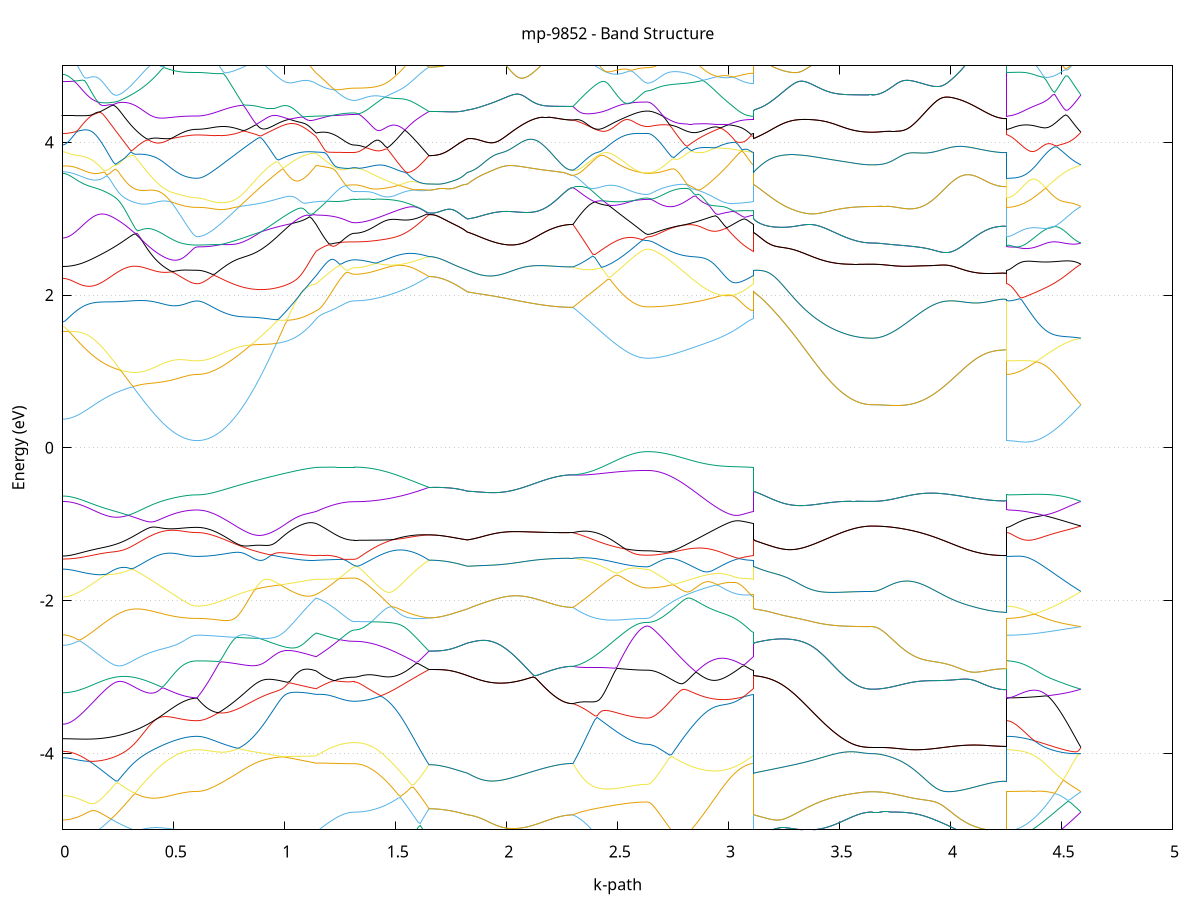 set title 'mp-9852 - Band Structure'
set xlabel 'k-path'
set ylabel 'Energy (eV)'
set grid y
set yrange [-5:5]
set terminal png size 800,600
set output 'mp-9852_bands_gnuplot.png'
plot '-' using 1:2 with lines notitle, '-' using 1:2 with lines notitle, '-' using 1:2 with lines notitle, '-' using 1:2 with lines notitle, '-' using 1:2 with lines notitle, '-' using 1:2 with lines notitle, '-' using 1:2 with lines notitle, '-' using 1:2 with lines notitle, '-' using 1:2 with lines notitle, '-' using 1:2 with lines notitle, '-' using 1:2 with lines notitle, '-' using 1:2 with lines notitle, '-' using 1:2 with lines notitle, '-' using 1:2 with lines notitle, '-' using 1:2 with lines notitle, '-' using 1:2 with lines notitle, '-' using 1:2 with lines notitle, '-' using 1:2 with lines notitle, '-' using 1:2 with lines notitle, '-' using 1:2 with lines notitle, '-' using 1:2 with lines notitle, '-' using 1:2 with lines notitle, '-' using 1:2 with lines notitle, '-' using 1:2 with lines notitle, '-' using 1:2 with lines notitle, '-' using 1:2 with lines notitle, '-' using 1:2 with lines notitle, '-' using 1:2 with lines notitle, '-' using 1:2 with lines notitle, '-' using 1:2 with lines notitle, '-' using 1:2 with lines notitle, '-' using 1:2 with lines notitle, '-' using 1:2 with lines notitle, '-' using 1:2 with lines notitle, '-' using 1:2 with lines notitle, '-' using 1:2 with lines notitle, '-' using 1:2 with lines notitle, '-' using 1:2 with lines notitle, '-' using 1:2 with lines notitle, '-' using 1:2 with lines notitle, '-' using 1:2 with lines notitle, '-' using 1:2 with lines notitle, '-' using 1:2 with lines notitle, '-' using 1:2 with lines notitle, '-' using 1:2 with lines notitle, '-' using 1:2 with lines notitle, '-' using 1:2 with lines notitle, '-' using 1:2 with lines notitle, '-' using 1:2 with lines notitle, '-' using 1:2 with lines notitle, '-' using 1:2 with lines notitle, '-' using 1:2 with lines notitle, '-' using 1:2 with lines notitle, '-' using 1:2 with lines notitle, '-' using 1:2 with lines notitle, '-' using 1:2 with lines notitle, '-' using 1:2 with lines notitle, '-' using 1:2 with lines notitle, '-' using 1:2 with lines notitle, '-' using 1:2 with lines notitle, '-' using 1:2 with lines notitle, '-' using 1:2 with lines notitle, '-' using 1:2 with lines notitle, '-' using 1:2 with lines notitle
0.000000 -25.304755
0.009914 -25.304755
0.019829 -25.304755
0.029743 -25.304755
0.039658 -25.304755
0.049572 -25.304755
0.059486 -25.304755
0.069401 -25.304755
0.079315 -25.304755
0.089229 -25.304755
0.099144 -25.304755
0.109058 -25.304755
0.118973 -25.304755
0.128887 -25.304755
0.138801 -25.304755
0.148716 -25.304755
0.158630 -25.304755
0.168545 -25.304755
0.178459 -25.304755
0.188373 -25.304755
0.198288 -25.304755
0.208202 -25.304755
0.218117 -25.304755
0.228031 -25.304755
0.237945 -25.304655
0.247860 -25.304655
0.257774 -25.304655
0.267688 -25.304655
0.277603 -25.304655
0.287517 -25.304655
0.297432 -25.304655
0.307346 -25.304655
0.317260 -25.304655
0.327175 -25.304655
0.337089 -25.304655
0.347004 -25.304655
0.356918 -25.304655
0.366832 -25.304655
0.376747 -25.304655
0.386661 -25.304655
0.396576 -25.304655
0.406490 -25.304655
0.416404 -25.304655
0.426319 -25.304655
0.436233 -25.304655
0.446147 -25.304655
0.456062 -25.304655
0.465976 -25.304655
0.475891 -25.304655
0.485805 -25.304655
0.495719 -25.304655
0.505634 -25.304655
0.515548 -25.304655
0.525463 -25.304655
0.535377 -25.304655
0.545291 -25.304655
0.555206 -25.304655
0.565120 -25.304655
0.575035 -25.304655
0.584949 -25.304655
0.594863 -25.304655
0.604778 -25.304655
0.604778 -25.304655
0.614716 -25.304655
0.624654 -25.304755
0.634592 -25.304755
0.644530 -25.304755
0.654468 -25.304755
0.664406 -25.304855
0.674344 -25.304855
0.684282 -25.304955
0.694220 -25.304955
0.704158 -25.305055
0.714096 -25.305155
0.724034 -25.305255
0.733972 -25.305355
0.743910 -25.305355
0.753848 -25.305455
0.763787 -25.305555
0.773725 -25.305755
0.783663 -25.305855
0.793601 -25.305955
0.803539 -25.306055
0.813477 -25.306155
0.823415 -25.306355
0.833353 -25.306455
0.843291 -25.306555
0.853229 -25.306755
0.863167 -25.306855
0.873105 -25.307055
0.883043 -25.307155
0.892981 -25.307355
0.902919 -25.307455
0.912857 -25.307655
0.922795 -25.307755
0.932733 -25.307955
0.942671 -25.308055
0.952609 -25.308255
0.962548 -25.308355
0.972486 -25.308555
0.982424 -25.308655
0.992362 -25.308755
1.002300 -25.308955
1.012238 -25.309055
1.022176 -25.309255
1.032114 -25.309355
1.042052 -25.309455
1.051990 -25.309555
1.061928 -25.309655
1.071866 -25.309855
1.081804 -25.309955
1.091742 -25.310055
1.101680 -25.310155
1.111618 -25.310155
1.121556 -25.310255
1.131494 -25.310355
1.141432 -25.310455
1.141432 -25.310455
1.151036 -25.310455
1.160639 -25.310455
1.170242 -25.310455
1.179845 -25.310455
1.189449 -25.310455
1.199052 -25.310455
1.208655 -25.310455
1.218258 -25.310455
1.227861 -25.310455
1.237465 -25.310455
1.247068 -25.310455
1.256671 -25.310455
1.266274 -25.310455
1.275878 -25.310455
1.285481 -25.310455
1.295084 -25.310455
1.304687 -25.310455
1.314290 -25.310455
1.314290 -25.310455
1.324160 -25.310455
1.334030 -25.310455
1.343900 -25.310455
1.353770 -25.310455
1.363640 -25.310455
1.373510 -25.310455
1.383380 -25.310455
1.393250 -25.310455
1.403120 -25.310455
1.412990 -25.310455
1.422860 -25.310455
1.432730 -25.310355
1.442600 -25.310355
1.452470 -25.310355
1.462340 -25.310355
1.472210 -25.310355
1.482080 -25.310255
1.491950 -25.310255
1.501820 -25.310255
1.511690 -25.310255
1.521560 -25.310155
1.531430 -25.310155
1.541300 -25.310155
1.551170 -25.310055
1.561040 -25.310055
1.570910 -25.310055
1.580779 -25.310055
1.590649 -25.309955
1.600519 -25.309955
1.610389 -25.309955
1.620259 -25.309855
1.630129 -25.309855
1.639999 -25.309855
1.649869 -25.309755
1.649869 -25.309755
1.659472 -25.309755
1.669076 -25.309755
1.678679 -25.309755
1.688282 -25.309755
1.697885 -25.309755
1.707489 -25.309755
1.717092 -25.309755
1.726695 -25.309755
1.736298 -25.309755
1.745901 -25.309755
1.755505 -25.309755
1.765108 -25.309755
1.774711 -25.309755
1.784314 -25.309655
1.793918 -25.309655
1.803521 -25.309655
1.813124 -25.309655
1.822727 -25.309655
1.822727 -25.309655
1.832645 -25.309655
1.842563 -25.309755
1.852481 -25.309755
1.862399 -25.309755
1.872317 -25.309855
1.882235 -25.309855
1.892153 -25.309955
1.902071 -25.309955
1.911989 -25.310055
1.921907 -25.310055
1.931825 -25.310155
1.941744 -25.310155
1.951662 -25.310155
1.961580 -25.310255
1.971498 -25.310255
1.981416 -25.310355
1.991334 -25.310355
2.001252 -25.310455
2.011170 -25.310455
2.021088 -25.310555
2.031006 -25.310555
2.040924 -25.310555
2.050842 -25.310655
2.060760 -25.310655
2.070678 -25.310755
2.080596 -25.310755
2.090514 -25.310755
2.100432 -25.310855
2.110350 -25.310855
2.120268 -25.310855
2.130186 -25.310955
2.140104 -25.310955
2.150022 -25.310955
2.159940 -25.310955
2.169858 -25.311055
2.179776 -25.311055
2.189694 -25.311055
2.199612 -25.311055
2.209530 -25.311055
2.219448 -25.311155
2.229366 -25.311155
2.239284 -25.311155
2.249202 -25.311155
2.259120 -25.311155
2.269038 -25.311155
2.278956 -25.311155
2.288875 -25.311155
2.298793 -25.311155
2.298793 -25.311155
2.308663 -25.311255
2.318532 -25.311255
2.328402 -25.311355
2.338272 -25.311355
2.348142 -25.311455
2.358012 -25.311455
2.367882 -25.311555
2.377752 -25.311555
2.387622 -25.311655
2.397492 -25.311655
2.407362 -25.311755
2.417232 -25.311755
2.427102 -25.311855
2.436972 -25.311855
2.446842 -25.311955
2.456712 -25.311955
2.466582 -25.311955
2.476452 -25.312055
2.486322 -25.312055
2.496192 -25.312055
2.506062 -25.312155
2.515932 -25.312155
2.525802 -25.312155
2.535672 -25.312155
2.545542 -25.312255
2.555412 -25.312255
2.565282 -25.312255
2.575152 -25.312255
2.585022 -25.312255
2.594892 -25.312255
2.604762 -25.312355
2.614631 -25.312355
2.624501 -25.312355
2.634371 -25.312355
2.634371 -25.312355
2.644289 -25.312355
2.654207 -25.312355
2.664125 -25.312355
2.674044 -25.312255
2.683962 -25.312255
2.693880 -25.312255
2.703798 -25.312255
2.713716 -25.312255
2.723634 -25.312255
2.733552 -25.312155
2.743470 -25.312155
2.753388 -25.312155
2.763306 -25.312155
2.773224 -25.312055
2.783142 -25.312055
2.793060 -25.312055
2.802978 -25.311955
2.812896 -25.311955
2.822814 -25.311955
2.832732 -25.311855
2.842650 -25.311855
2.852568 -25.311755
2.862486 -25.311755
2.872404 -25.311655
2.882322 -25.311655
2.892240 -25.311555
2.902158 -25.311555
2.912076 -25.311455
2.921994 -25.311455
2.931912 -25.311355
2.941830 -25.311355
2.951748 -25.311255
2.961666 -25.311255
2.971584 -25.311155
2.981502 -25.311155
2.991420 -25.311055
3.001338 -25.311055
3.011256 -25.310955
3.021175 -25.310855
3.031093 -25.310855
3.041011 -25.310755
3.050929 -25.310755
3.060847 -25.310655
3.070765 -25.310655
3.080683 -25.310555
3.090601 -25.310555
3.100519 -25.310455
3.110437 -25.310455
3.110437 -25.309655
3.120375 -25.309555
3.130313 -25.309455
3.140251 -25.309455
3.150189 -25.309355
3.160127 -25.309255
3.170065 -25.309155
3.180003 -25.309055
3.189941 -25.308955
3.199879 -25.308855
3.209817 -25.308655
3.219755 -25.308555
3.229693 -25.308455
3.239631 -25.308355
3.249569 -25.308155
3.259508 -25.308055
3.269446 -25.307955
3.279384 -25.307755
3.289322 -25.307655
3.299260 -25.307455
3.309198 -25.307355
3.319136 -25.307155
3.329074 -25.307055
3.339012 -25.306955
3.348950 -25.306755
3.358888 -25.306655
3.368826 -25.306455
3.378764 -25.306355
3.388702 -25.306155
3.398640 -25.306055
3.408578 -25.305955
3.418516 -25.305755
3.428454 -25.305655
3.438392 -25.305555
3.448331 -25.305455
3.458269 -25.305255
3.468207 -25.305155
3.478145 -25.305055
3.488083 -25.304955
3.498021 -25.304855
3.507959 -25.304755
3.517897 -25.304655
3.527835 -25.304655
3.537773 -25.304555
3.547711 -25.304455
3.557649 -25.304355
3.567587 -25.304355
3.577525 -25.304255
3.587463 -25.304255
3.597401 -25.304155
3.607339 -25.304155
3.617277 -25.304155
3.627215 -25.304155
3.637154 -25.304155
3.647092 -25.304155
3.647092 -25.304155
3.657006 -25.304155
3.666920 -25.304155
3.676835 -25.304155
3.686749 -25.304155
3.696664 -25.304155
3.706578 -25.304155
3.716492 -25.304155
3.726407 -25.304155
3.736321 -25.304155
3.746235 -25.304155
3.756150 -25.304155
3.766064 -25.304055
3.775979 -25.304055
3.785893 -25.304055
3.795807 -25.304055
3.805722 -25.304055
3.815636 -25.304055
3.825551 -25.304055
3.835465 -25.304055
3.845379 -25.304055
3.855294 -25.304055
3.865208 -25.304055
3.875122 -25.304055
3.885037 -25.304055
3.894951 -25.304055
3.904866 -25.304055
3.914780 -25.304055
3.924694 -25.304055
3.934609 -25.304055
3.944523 -25.304055
3.954438 -25.304055
3.964352 -25.304055
3.974266 -25.304055
3.984181 -25.304055
3.994095 -25.304055
4.004010 -25.304055
4.013924 -25.304055
4.023838 -25.304055
4.033753 -25.304055
4.043667 -25.304055
4.053581 -25.304055
4.063496 -25.304055
4.073410 -25.304055
4.083325 -25.304055
4.093239 -25.304055
4.103153 -25.304055
4.113068 -25.304055
4.122982 -25.304055
4.132897 -25.304055
4.142811 -25.304055
4.152725 -25.304055
4.162640 -25.304055
4.172554 -25.304055
4.182469 -25.304055
4.192383 -25.304055
4.202297 -25.304055
4.212212 -25.304055
4.222126 -25.304055
4.232040 -25.304055
4.241955 -25.304055
4.251869 -25.304055
4.251869 -25.304655
4.261739 -25.304655
4.271609 -25.304655
4.281479 -25.304655
4.291349 -25.304655
4.301219 -25.304655
4.311089 -25.304655
4.320959 -25.304655
4.330829 -25.304655
4.340699 -25.304655
4.350569 -25.304655
4.360439 -25.304655
4.370309 -25.304655
4.380179 -25.304555
4.390049 -25.304555
4.399919 -25.304555
4.409789 -25.304555
4.419659 -25.304555
4.429529 -25.304555
4.439399 -25.304455
4.449269 -25.304455
4.459139 -25.304455
4.469009 -25.304455
4.478878 -25.304355
4.488748 -25.304355
4.498618 -25.304355
4.508488 -25.304355
4.518358 -25.304255
4.528228 -25.304255
4.538098 -25.304255
4.547968 -25.304255
4.557838 -25.304155
4.567708 -25.304155
4.577578 -25.304155
4.587448 -25.304155
e
0.000000 -25.303355
0.009914 -25.303355
0.019829 -25.303355
0.029743 -25.303355
0.039658 -25.303355
0.049572 -25.303355
0.059486 -25.303355
0.069401 -25.303355
0.079315 -25.303355
0.089229 -25.303355
0.099144 -25.303355
0.109058 -25.303355
0.118973 -25.303355
0.128887 -25.303355
0.138801 -25.303355
0.148716 -25.303455
0.158630 -25.303455
0.168545 -25.303455
0.178459 -25.303455
0.188373 -25.303455
0.198288 -25.303455
0.208202 -25.303455
0.218117 -25.303455
0.228031 -25.303455
0.237945 -25.303455
0.247860 -25.303455
0.257774 -25.303455
0.267688 -25.303455
0.277603 -25.303455
0.287517 -25.303455
0.297432 -25.303455
0.307346 -25.303455
0.317260 -25.303455
0.327175 -25.303455
0.337089 -25.303455
0.347004 -25.303455
0.356918 -25.303455
0.366832 -25.303455
0.376747 -25.303455
0.386661 -25.303455
0.396576 -25.303455
0.406490 -25.303455
0.416404 -25.303455
0.426319 -25.303455
0.436233 -25.303455
0.446147 -25.303455
0.456062 -25.303455
0.465976 -25.303455
0.475891 -25.303555
0.485805 -25.303555
0.495719 -25.303555
0.505634 -25.303555
0.515548 -25.303555
0.525463 -25.303555
0.535377 -25.303555
0.545291 -25.303555
0.555206 -25.303555
0.565120 -25.303555
0.575035 -25.303555
0.584949 -25.303555
0.594863 -25.303555
0.604778 -25.303555
0.604778 -25.303555
0.614716 -25.303555
0.624654 -25.303555
0.634592 -25.303555
0.644530 -25.303555
0.654468 -25.303655
0.664406 -25.303655
0.674344 -25.303655
0.684282 -25.303755
0.694220 -25.303755
0.704158 -25.303855
0.714096 -25.303955
0.724034 -25.303955
0.733972 -25.304055
0.743910 -25.304155
0.753848 -25.304255
0.763787 -25.304355
0.773725 -25.304455
0.783663 -25.304555
0.793601 -25.304655
0.803539 -25.304755
0.813477 -25.304855
0.823415 -25.305055
0.833353 -25.305155
0.843291 -25.305255
0.853229 -25.305355
0.863167 -25.305555
0.873105 -25.305655
0.883043 -25.305755
0.892981 -25.305955
0.902919 -25.306055
0.912857 -25.306155
0.922795 -25.306355
0.932733 -25.306455
0.942671 -25.306655
0.952609 -25.306755
0.962548 -25.306855
0.972486 -25.307055
0.982424 -25.307155
0.992362 -25.307255
1.002300 -25.307455
1.012238 -25.307555
1.022176 -25.307655
1.032114 -25.307755
1.042052 -25.307955
1.051990 -25.308055
1.061928 -25.308155
1.071866 -25.308255
1.081804 -25.308355
1.091742 -25.308455
1.101680 -25.308555
1.111618 -25.308655
1.121556 -25.308655
1.131494 -25.308755
1.141432 -25.308855
1.141432 -25.308855
1.151036 -25.308855
1.160639 -25.308855
1.170242 -25.308955
1.179845 -25.308955
1.189449 -25.308955
1.199052 -25.308955
1.208655 -25.308955
1.218258 -25.308955
1.227861 -25.308955
1.237465 -25.309055
1.247068 -25.309055
1.256671 -25.309055
1.266274 -25.309055
1.275878 -25.309055
1.285481 -25.309055
1.295084 -25.309055
1.304687 -25.309055
1.314290 -25.309055
1.314290 -25.309055
1.324160 -25.309055
1.334030 -25.309055
1.343900 -25.309055
1.353770 -25.309055
1.363640 -25.309055
1.373510 -25.309055
1.383380 -25.309055
1.393250 -25.309055
1.403120 -25.309155
1.412990 -25.309155
1.422860 -25.309155
1.432730 -25.309155
1.442600 -25.309155
1.452470 -25.309155
1.462340 -25.309255
1.472210 -25.309255
1.482080 -25.309255
1.491950 -25.309255
1.501820 -25.309355
1.511690 -25.309355
1.521560 -25.309355
1.531430 -25.309355
1.541300 -25.309455
1.551170 -25.309455
1.561040 -25.309455
1.570910 -25.309555
1.580779 -25.309555
1.590649 -25.309555
1.600519 -25.309655
1.610389 -25.309655
1.620259 -25.309655
1.630129 -25.309755
1.639999 -25.309755
1.649869 -25.309755
1.649869 -25.309755
1.659472 -25.309755
1.669076 -25.309755
1.678679 -25.309755
1.688282 -25.309755
1.697885 -25.309755
1.707489 -25.309755
1.717092 -25.309755
1.726695 -25.309755
1.736298 -25.309755
1.745901 -25.309755
1.755505 -25.309755
1.765108 -25.309755
1.774711 -25.309755
1.784314 -25.309655
1.793918 -25.309655
1.803521 -25.309655
1.813124 -25.309655
1.822727 -25.309655
1.822727 -25.309655
1.832645 -25.309655
1.842563 -25.309755
1.852481 -25.309755
1.862399 -25.309755
1.872317 -25.309855
1.882235 -25.309855
1.892153 -25.309955
1.902071 -25.309955
1.911989 -25.310055
1.921907 -25.310055
1.931825 -25.310155
1.941744 -25.310155
1.951662 -25.310155
1.961580 -25.310255
1.971498 -25.310255
1.981416 -25.310355
1.991334 -25.310355
2.001252 -25.310455
2.011170 -25.310455
2.021088 -25.310555
2.031006 -25.310555
2.040924 -25.310555
2.050842 -25.310655
2.060760 -25.310655
2.070678 -25.310755
2.080596 -25.310755
2.090514 -25.310755
2.100432 -25.310855
2.110350 -25.310855
2.120268 -25.310855
2.130186 -25.310955
2.140104 -25.310955
2.150022 -25.310955
2.159940 -25.310955
2.169858 -25.311055
2.179776 -25.311055
2.189694 -25.311055
2.199612 -25.311055
2.209530 -25.311055
2.219448 -25.311155
2.229366 -25.311155
2.239284 -25.311155
2.249202 -25.311155
2.259120 -25.311155
2.269038 -25.311155
2.278956 -25.311155
2.288875 -25.311155
2.298793 -25.311155
2.298793 -25.311155
2.308663 -25.311155
2.318532 -25.311055
2.328402 -25.311055
2.338272 -25.310955
2.348142 -25.310955
2.358012 -25.310855
2.367882 -25.310855
2.377752 -25.310755
2.387622 -25.310755
2.397492 -25.310655
2.407362 -25.310655
2.417232 -25.310555
2.427102 -25.310555
2.436972 -25.310455
2.446842 -25.310455
2.456712 -25.310455
2.466582 -25.310355
2.476452 -25.310355
2.486322 -25.310355
2.496192 -25.310255
2.506062 -25.310255
2.515932 -25.310255
2.525802 -25.310155
2.535672 -25.310155
2.545542 -25.310155
2.555412 -25.310155
2.565282 -25.310055
2.575152 -25.310055
2.585022 -25.310055
2.594892 -25.310055
2.604762 -25.310055
2.614631 -25.310055
2.624501 -25.310055
2.634371 -25.310055
2.634371 -25.310055
2.644289 -25.310055
2.654207 -25.310055
2.664125 -25.310055
2.674044 -25.310055
2.683962 -25.310055
2.693880 -25.310055
2.703798 -25.310055
2.713716 -25.309955
2.723634 -25.309955
2.733552 -25.309955
2.743470 -25.309955
2.753388 -25.309955
2.763306 -25.309955
2.773224 -25.309855
2.783142 -25.309855
2.793060 -25.309855
2.802978 -25.309855
2.812896 -25.309855
2.822814 -25.309755
2.832732 -25.309755
2.842650 -25.309755
2.852568 -25.309655
2.862486 -25.309655
2.872404 -25.309655
2.882322 -25.309655
2.892240 -25.309555
2.902158 -25.309555
2.912076 -25.309555
2.921994 -25.309455
2.931912 -25.309455
2.941830 -25.309455
2.951748 -25.309355
2.961666 -25.309355
2.971584 -25.309355
2.981502 -25.309255
2.991420 -25.309255
3.001338 -25.309255
3.011256 -25.309155
3.021175 -25.309155
3.031093 -25.309155
3.041011 -25.309055
3.050929 -25.309055
3.060847 -25.309055
3.070765 -25.308955
3.080683 -25.308955
3.090601 -25.308955
3.100519 -25.308855
3.110437 -25.308855
3.110437 -25.309655
3.120375 -25.309555
3.130313 -25.309455
3.140251 -25.309455
3.150189 -25.309355
3.160127 -25.309255
3.170065 -25.309155
3.180003 -25.309055
3.189941 -25.308955
3.199879 -25.308855
3.209817 -25.308655
3.219755 -25.308555
3.229693 -25.308455
3.239631 -25.308355
3.249569 -25.308155
3.259508 -25.308055
3.269446 -25.307955
3.279384 -25.307755
3.289322 -25.307655
3.299260 -25.307455
3.309198 -25.307355
3.319136 -25.307155
3.329074 -25.307055
3.339012 -25.306955
3.348950 -25.306755
3.358888 -25.306655
3.368826 -25.306455
3.378764 -25.306355
3.388702 -25.306155
3.398640 -25.306055
3.408578 -25.305955
3.418516 -25.305755
3.428454 -25.305655
3.438392 -25.305555
3.448331 -25.305455
3.458269 -25.305255
3.468207 -25.305155
3.478145 -25.305055
3.488083 -25.304955
3.498021 -25.304855
3.507959 -25.304755
3.517897 -25.304655
3.527835 -25.304655
3.537773 -25.304555
3.547711 -25.304455
3.557649 -25.304355
3.567587 -25.304355
3.577525 -25.304255
3.587463 -25.304255
3.597401 -25.304155
3.607339 -25.304155
3.617277 -25.304155
3.627215 -25.304155
3.637154 -25.304155
3.647092 -25.304155
3.647092 -25.304155
3.657006 -25.304155
3.666920 -25.304155
3.676835 -25.304155
3.686749 -25.304155
3.696664 -25.304155
3.706578 -25.304155
3.716492 -25.304155
3.726407 -25.304155
3.736321 -25.304155
3.746235 -25.304155
3.756150 -25.304155
3.766064 -25.304055
3.775979 -25.304055
3.785893 -25.304055
3.795807 -25.304055
3.805722 -25.304055
3.815636 -25.304055
3.825551 -25.304055
3.835465 -25.304055
3.845379 -25.304055
3.855294 -25.304055
3.865208 -25.304055
3.875122 -25.304055
3.885037 -25.304055
3.894951 -25.304055
3.904866 -25.304055
3.914780 -25.304055
3.924694 -25.304055
3.934609 -25.304055
3.944523 -25.304055
3.954438 -25.304055
3.964352 -25.304055
3.974266 -25.304055
3.984181 -25.304055
3.994095 -25.304055
4.004010 -25.304055
4.013924 -25.304055
4.023838 -25.304055
4.033753 -25.304055
4.043667 -25.304055
4.053581 -25.304055
4.063496 -25.304055
4.073410 -25.304055
4.083325 -25.304055
4.093239 -25.304055
4.103153 -25.304055
4.113068 -25.304055
4.122982 -25.304055
4.132897 -25.304055
4.142811 -25.304055
4.152725 -25.304055
4.162640 -25.304055
4.172554 -25.304055
4.182469 -25.304055
4.192383 -25.304055
4.202297 -25.304055
4.212212 -25.304055
4.222126 -25.304055
4.232040 -25.304055
4.241955 -25.304055
4.251869 -25.304055
4.251869 -25.303555
4.261739 -25.303555
4.271609 -25.303555
4.281479 -25.303555
4.291349 -25.303555
4.301219 -25.303555
4.311089 -25.303555
4.320959 -25.303555
4.330829 -25.303555
4.340699 -25.303555
4.350569 -25.303555
4.360439 -25.303555
4.370309 -25.303655
4.380179 -25.303655
4.390049 -25.303655
4.399919 -25.303655
4.409789 -25.303655
4.419659 -25.303655
4.429529 -25.303755
4.439399 -25.303755
4.449269 -25.303755
4.459139 -25.303755
4.469009 -25.303755
4.478878 -25.303855
4.488748 -25.303855
4.498618 -25.303855
4.508488 -25.303855
4.518358 -25.303955
4.528228 -25.303955
4.538098 -25.303955
4.547968 -25.303955
4.557838 -25.304055
4.567708 -25.304055
4.577578 -25.304055
4.587448 -25.304155
e
0.000000 -25.160955
0.009914 -25.160955
0.019829 -25.160955
0.029743 -25.160955
0.039658 -25.160955
0.049572 -25.161055
0.059486 -25.161055
0.069401 -25.161155
0.079315 -25.161155
0.089229 -25.161255
0.099144 -25.161355
0.109058 -25.161355
0.118973 -25.161455
0.128887 -25.161555
0.138801 -25.161655
0.148716 -25.161755
0.158630 -25.161855
0.168545 -25.161955
0.178459 -25.162055
0.188373 -25.162255
0.198288 -25.162355
0.208202 -25.162455
0.218117 -25.162655
0.228031 -25.162755
0.237945 -25.162855
0.247860 -25.163055
0.257774 -25.163155
0.267688 -25.163355
0.277603 -25.163455
0.287517 -25.163655
0.297432 -25.163755
0.307346 -25.163955
0.317260 -25.164055
0.327175 -25.164255
0.337089 -25.164355
0.347004 -25.164555
0.356918 -25.164655
0.366832 -25.164855
0.376747 -25.164955
0.386661 -25.165055
0.396576 -25.165255
0.406490 -25.165355
0.416404 -25.165455
0.426319 -25.165555
0.436233 -25.165755
0.446147 -25.165855
0.456062 -25.165955
0.465976 -25.166055
0.475891 -25.166155
0.485805 -25.166255
0.495719 -25.166255
0.505634 -25.166355
0.515548 -25.166455
0.525463 -25.166455
0.535377 -25.166555
0.545291 -25.166555
0.555206 -25.166655
0.565120 -25.166655
0.575035 -25.166655
0.584949 -25.166755
0.594863 -25.166755
0.604778 -25.166755
0.604778 -25.166755
0.614716 -25.166755
0.624654 -25.166755
0.634592 -25.166755
0.644530 -25.166755
0.654468 -25.166755
0.664406 -25.166755
0.674344 -25.166755
0.684282 -25.166655
0.694220 -25.166655
0.704158 -25.166655
0.714096 -25.166655
0.724034 -25.166655
0.733972 -25.166655
0.743910 -25.166655
0.753848 -25.166655
0.763787 -25.166655
0.773725 -25.166555
0.783663 -25.166555
0.793601 -25.166555
0.803539 -25.166555
0.813477 -25.166555
0.823415 -25.166555
0.833353 -25.166455
0.843291 -25.166455
0.853229 -25.166455
0.863167 -25.166455
0.873105 -25.166355
0.883043 -25.166355
0.892981 -25.166355
0.902919 -25.166355
0.912857 -25.166255
0.922795 -25.166255
0.932733 -25.166255
0.942671 -25.166255
0.952609 -25.166155
0.962548 -25.166155
0.972486 -25.166155
0.982424 -25.166055
0.992362 -25.166055
1.002300 -25.166055
1.012238 -25.166055
1.022176 -25.165955
1.032114 -25.165955
1.042052 -25.165955
1.051990 -25.165855
1.061928 -25.165855
1.071866 -25.165855
1.081804 -25.165755
1.091742 -25.165755
1.101680 -25.165755
1.111618 -25.165755
1.121556 -25.165655
1.131494 -25.165655
1.141432 -25.165655
1.141432 -25.165655
1.151036 -25.165655
1.160639 -25.165655
1.170242 -25.165755
1.179845 -25.165755
1.189449 -25.165755
1.199052 -25.165755
1.208655 -25.165855
1.218258 -25.165855
1.227861 -25.165855
1.237465 -25.165855
1.247068 -25.165855
1.256671 -25.165855
1.266274 -25.165855
1.275878 -25.165855
1.285481 -25.165855
1.295084 -25.165855
1.304687 -25.165855
1.314290 -25.165855
1.314290 -25.165855
1.324160 -25.165855
1.334030 -25.165855
1.343900 -25.165955
1.353770 -25.165955
1.363640 -25.165955
1.373510 -25.165955
1.383380 -25.165955
1.393250 -25.165955
1.403120 -25.165955
1.412990 -25.165955
1.422860 -25.165955
1.432730 -25.165955
1.442600 -25.165955
1.452470 -25.165955
1.462340 -25.165955
1.472210 -25.165955
1.482080 -25.166055
1.491950 -25.166055
1.501820 -25.166055
1.511690 -25.166055
1.521560 -25.166055
1.531430 -25.166055
1.541300 -25.166055
1.551170 -25.166055
1.561040 -25.166055
1.570910 -25.166055
1.580779 -25.166055
1.590649 -25.166055
1.600519 -25.166055
1.610389 -25.166055
1.620259 -25.166055
1.630129 -25.166055
1.639999 -25.166055
1.649869 -25.166055
1.649869 -25.166055
1.659472 -25.166055
1.669076 -25.166055
1.678679 -25.166055
1.688282 -25.166055
1.697885 -25.166055
1.707489 -25.166055
1.717092 -25.166055
1.726695 -25.165955
1.736298 -25.165955
1.745901 -25.165955
1.755505 -25.165955
1.765108 -25.165955
1.774711 -25.165855
1.784314 -25.165855
1.793918 -25.165855
1.803521 -25.165755
1.813124 -25.165755
1.822727 -25.165655
1.822727 -25.165655
1.832645 -25.165655
1.842563 -25.165555
1.852481 -25.165455
1.862399 -25.165355
1.872317 -25.165255
1.882235 -25.165155
1.892153 -25.164955
1.902071 -25.164855
1.911989 -25.164755
1.921907 -25.164655
1.931825 -25.164555
1.941744 -25.164355
1.951662 -25.164255
1.961580 -25.164055
1.971498 -25.163955
1.981416 -25.163855
1.991334 -25.163655
2.001252 -25.163555
2.011170 -25.163355
2.021088 -25.163255
2.031006 -25.163155
2.040924 -25.162955
2.050842 -25.162855
2.060760 -25.162655
2.070678 -25.162555
2.080596 -25.162455
2.090514 -25.162255
2.100432 -25.162155
2.110350 -25.162055
2.120268 -25.161955
2.130186 -25.161855
2.140104 -25.161655
2.150022 -25.161555
2.159940 -25.161455
2.169858 -25.161355
2.179776 -25.161355
2.189694 -25.161255
2.199612 -25.161155
2.209530 -25.161055
2.219448 -25.161055
2.229366 -25.160955
2.239284 -25.160955
2.249202 -25.160855
2.259120 -25.160855
2.269038 -25.160855
2.278956 -25.160755
2.288875 -25.160755
2.298793 -25.160755
2.298793 -25.160755
2.308663 -25.160755
2.318532 -25.160855
2.328402 -25.160855
2.338272 -25.160855
2.348142 -25.160855
2.358012 -25.160855
2.367882 -25.160855
2.377752 -25.160855
2.387622 -25.160855
2.397492 -25.160855
2.407362 -25.160855
2.417232 -25.160855
2.427102 -25.160855
2.436972 -25.160955
2.446842 -25.160955
2.456712 -25.160955
2.466582 -25.160955
2.476452 -25.160955
2.486322 -25.160955
2.496192 -25.160955
2.506062 -25.160955
2.515932 -25.160955
2.525802 -25.160955
2.535672 -25.160955
2.545542 -25.160955
2.555412 -25.160955
2.565282 -25.160955
2.575152 -25.160955
2.585022 -25.160955
2.594892 -25.160955
2.604762 -25.160955
2.614631 -25.160955
2.624501 -25.160955
2.634371 -25.160955
2.634371 -25.160955
2.644289 -25.160955
2.654207 -25.160955
2.664125 -25.160955
2.674044 -25.161055
2.683962 -25.161055
2.693880 -25.161055
2.703798 -25.161155
2.713716 -25.161155
2.723634 -25.161255
2.733552 -25.161355
2.743470 -25.161355
2.753388 -25.161455
2.763306 -25.161555
2.773224 -25.161655
2.783142 -25.161755
2.793060 -25.161855
2.802978 -25.161955
2.812896 -25.162055
2.822814 -25.162155
2.832732 -25.162255
2.842650 -25.162355
2.852568 -25.162555
2.862486 -25.162655
2.872404 -25.162755
2.882322 -25.162955
2.892240 -25.163055
2.902158 -25.163155
2.912076 -25.163355
2.921994 -25.163455
2.931912 -25.163555
2.941830 -25.163755
2.951748 -25.163855
2.961666 -25.163955
2.971584 -25.164155
2.981502 -25.164255
2.991420 -25.164355
3.001338 -25.164455
3.011256 -25.164655
3.021175 -25.164755
3.031093 -25.164855
3.041011 -25.164955
3.050929 -25.165055
3.060847 -25.165155
3.070765 -25.165255
3.080683 -25.165355
3.090601 -25.165455
3.100519 -25.165555
3.110437 -25.165655
3.110437 -25.165655
3.120375 -25.165755
3.130313 -25.165755
3.140251 -25.165755
3.150189 -25.165855
3.160127 -25.165855
3.170065 -25.165855
3.180003 -25.165955
3.189941 -25.165955
3.199879 -25.165955
3.209817 -25.166055
3.219755 -25.166055
3.229693 -25.166055
3.239631 -25.166155
3.249569 -25.166155
3.259508 -25.166155
3.269446 -25.166155
3.279384 -25.166255
3.289322 -25.166255
3.299260 -25.166255
3.309198 -25.166355
3.319136 -25.166355
3.329074 -25.166355
3.339012 -25.166455
3.348950 -25.166455
3.358888 -25.166455
3.368826 -25.166455
3.378764 -25.166555
3.388702 -25.166555
3.398640 -25.166555
3.408578 -25.166555
3.418516 -25.166655
3.428454 -25.166655
3.438392 -25.166655
3.448331 -25.166655
3.458269 -25.166655
3.468207 -25.166755
3.478145 -25.166755
3.488083 -25.166755
3.498021 -25.166755
3.507959 -25.166755
3.517897 -25.166755
3.527835 -25.166855
3.537773 -25.166855
3.547711 -25.166855
3.557649 -25.166855
3.567587 -25.166855
3.577525 -25.166855
3.587463 -25.166855
3.597401 -25.166855
3.607339 -25.166855
3.617277 -25.166855
3.627215 -25.166855
3.637154 -25.166855
3.647092 -25.166855
3.647092 -25.166855
3.657006 -25.166855
3.666920 -25.166855
3.676835 -25.166855
3.686749 -25.166855
3.696664 -25.166755
3.706578 -25.166755
3.716492 -25.166655
3.726407 -25.166655
3.736321 -25.166555
3.746235 -25.166455
3.756150 -25.166455
3.766064 -25.166355
3.775979 -25.166255
3.785893 -25.166155
3.795807 -25.166055
3.805722 -25.165855
3.815636 -25.165755
3.825551 -25.165655
3.835465 -25.165555
3.845379 -25.165355
3.855294 -25.165255
3.865208 -25.165155
3.875122 -25.164955
3.885037 -25.164855
3.894951 -25.164655
3.904866 -25.164555
3.914780 -25.164355
3.924694 -25.164255
3.934609 -25.164055
3.944523 -25.163855
3.954438 -25.163755
3.964352 -25.163555
3.974266 -25.163455
3.984181 -25.163255
3.994095 -25.163155
4.004010 -25.162955
4.013924 -25.162855
4.023838 -25.162655
4.033753 -25.162555
4.043667 -25.162355
4.053581 -25.162255
4.063496 -25.162055
4.073410 -25.161955
4.083325 -25.161855
4.093239 -25.161755
4.103153 -25.161655
4.113068 -25.161455
4.122982 -25.161355
4.132897 -25.161355
4.142811 -25.161255
4.152725 -25.161155
4.162640 -25.161055
4.172554 -25.160955
4.182469 -25.160955
4.192383 -25.160855
4.202297 -25.160855
4.212212 -25.160755
4.222126 -25.160755
4.232040 -25.160755
4.241955 -25.160755
4.251869 -25.160755
4.251869 -25.166755
4.261739 -25.166755
4.271609 -25.166755
4.281479 -25.166755
4.291349 -25.166755
4.301219 -25.166755
4.311089 -25.166755
4.320959 -25.166755
4.330829 -25.166755
4.340699 -25.166755
4.350569 -25.166755
4.360439 -25.166755
4.370309 -25.166755
4.380179 -25.166755
4.390049 -25.166855
4.399919 -25.166855
4.409789 -25.166855
4.419659 -25.166855
4.429529 -25.166855
4.439399 -25.166855
4.449269 -25.166855
4.459139 -25.166855
4.469009 -25.166855
4.478878 -25.166855
4.488748 -25.166855
4.498618 -25.166855
4.508488 -25.166855
4.518358 -25.166855
4.528228 -25.166855
4.538098 -25.166855
4.547968 -25.166855
4.557838 -25.166855
4.567708 -25.166855
4.577578 -25.166855
4.587448 -25.166855
e
0.000000 -25.160255
0.009914 -25.160255
0.019829 -25.160255
0.029743 -25.160255
0.039658 -25.160355
0.049572 -25.160355
0.059486 -25.160355
0.069401 -25.160455
0.079315 -25.160555
0.089229 -25.160555
0.099144 -25.160655
0.109058 -25.160755
0.118973 -25.160855
0.128887 -25.160955
0.138801 -25.161055
0.148716 -25.161155
0.158630 -25.161255
0.168545 -25.161355
0.178459 -25.161455
0.188373 -25.161655
0.198288 -25.161755
0.208202 -25.161955
0.218117 -25.162055
0.228031 -25.162255
0.237945 -25.162355
0.247860 -25.162555
0.257774 -25.162655
0.267688 -25.162855
0.277603 -25.162955
0.287517 -25.163155
0.297432 -25.163355
0.307346 -25.163455
0.317260 -25.163655
0.327175 -25.163755
0.337089 -25.163955
0.347004 -25.164155
0.356918 -25.164255
0.366832 -25.164455
0.376747 -25.164555
0.386661 -25.164755
0.396576 -25.164855
0.406490 -25.165055
0.416404 -25.165155
0.426319 -25.165255
0.436233 -25.165455
0.446147 -25.165555
0.456062 -25.165655
0.465976 -25.165755
0.475891 -25.165855
0.485805 -25.165955
0.495719 -25.166055
0.505634 -25.166155
0.515548 -25.166255
0.525463 -25.166355
0.535377 -25.166355
0.545291 -25.166455
0.555206 -25.166455
0.565120 -25.166555
0.575035 -25.166555
0.584949 -25.166555
0.594863 -25.166555
0.604778 -25.166555
0.604778 -25.166555
0.614716 -25.166555
0.624654 -25.166555
0.634592 -25.166555
0.644530 -25.166555
0.654468 -25.166555
0.664406 -25.166555
0.674344 -25.166555
0.684282 -25.166555
0.694220 -25.166555
0.704158 -25.166555
0.714096 -25.166555
0.724034 -25.166555
0.733972 -25.166455
0.743910 -25.166455
0.753848 -25.166455
0.763787 -25.166455
0.773725 -25.166455
0.783663 -25.166455
0.793601 -25.166355
0.803539 -25.166355
0.813477 -25.166355
0.823415 -25.166355
0.833353 -25.166355
0.843291 -25.166255
0.853229 -25.166255
0.863167 -25.166255
0.873105 -25.166255
0.883043 -25.166155
0.892981 -25.166155
0.902919 -25.166155
0.912857 -25.166155
0.922795 -25.166055
0.932733 -25.166055
0.942671 -25.166055
0.952609 -25.165955
0.962548 -25.165955
0.972486 -25.165955
0.982424 -25.165855
0.992362 -25.165855
1.002300 -25.165855
1.012238 -25.165855
1.022176 -25.165755
1.032114 -25.165755
1.042052 -25.165755
1.051990 -25.165655
1.061928 -25.165655
1.071866 -25.165655
1.081804 -25.165555
1.091742 -25.165555
1.101680 -25.165555
1.111618 -25.165455
1.121556 -25.165455
1.131494 -25.165455
1.141432 -25.165355
1.141432 -25.165355
1.151036 -25.165455
1.160639 -25.165455
1.170242 -25.165555
1.179845 -25.165555
1.189449 -25.165655
1.199052 -25.165655
1.208655 -25.165655
1.218258 -25.165755
1.227861 -25.165755
1.237465 -25.165755
1.247068 -25.165755
1.256671 -25.165755
1.266274 -25.165855
1.275878 -25.165855
1.285481 -25.165855
1.295084 -25.165855
1.304687 -25.165855
1.314290 -25.165855
1.314290 -25.165855
1.324160 -25.165855
1.334030 -25.165855
1.343900 -25.165855
1.353770 -25.165855
1.363640 -25.165855
1.373510 -25.165855
1.383380 -25.165855
1.393250 -25.165855
1.403120 -25.165855
1.412990 -25.165855
1.422860 -25.165955
1.432730 -25.165955
1.442600 -25.165955
1.452470 -25.165955
1.462340 -25.165955
1.472210 -25.165955
1.482080 -25.165955
1.491950 -25.165955
1.501820 -25.165955
1.511690 -25.165955
1.521560 -25.165955
1.531430 -25.165955
1.541300 -25.166055
1.551170 -25.166055
1.561040 -25.166055
1.570910 -25.166055
1.580779 -25.166055
1.590649 -25.166055
1.600519 -25.166055
1.610389 -25.166055
1.620259 -25.166055
1.630129 -25.166055
1.639999 -25.166055
1.649869 -25.166055
1.649869 -25.166055
1.659472 -25.166055
1.669076 -25.166055
1.678679 -25.166055
1.688282 -25.166055
1.697885 -25.166055
1.707489 -25.166055
1.717092 -25.166055
1.726695 -25.165955
1.736298 -25.165955
1.745901 -25.165955
1.755505 -25.165955
1.765108 -25.165955
1.774711 -25.165855
1.784314 -25.165855
1.793918 -25.165855
1.803521 -25.165755
1.813124 -25.165755
1.822727 -25.165655
1.822727 -25.165655
1.832645 -25.165655
1.842563 -25.165555
1.852481 -25.165455
1.862399 -25.165355
1.872317 -25.165255
1.882235 -25.165155
1.892153 -25.164955
1.902071 -25.164855
1.911989 -25.164755
1.921907 -25.164655
1.931825 -25.164555
1.941744 -25.164355
1.951662 -25.164255
1.961580 -25.164055
1.971498 -25.163955
1.981416 -25.163855
1.991334 -25.163655
2.001252 -25.163555
2.011170 -25.163355
2.021088 -25.163255
2.031006 -25.163155
2.040924 -25.162955
2.050842 -25.162855
2.060760 -25.162655
2.070678 -25.162555
2.080596 -25.162455
2.090514 -25.162255
2.100432 -25.162155
2.110350 -25.162055
2.120268 -25.161955
2.130186 -25.161855
2.140104 -25.161655
2.150022 -25.161555
2.159940 -25.161455
2.169858 -25.161355
2.179776 -25.161355
2.189694 -25.161255
2.199612 -25.161155
2.209530 -25.161055
2.219448 -25.161055
2.229366 -25.160955
2.239284 -25.160955
2.249202 -25.160855
2.259120 -25.160855
2.269038 -25.160855
2.278956 -25.160755
2.288875 -25.160755
2.298793 -25.160755
2.298793 -25.160755
2.308663 -25.160755
2.318532 -25.160755
2.328402 -25.160755
2.338272 -25.160755
2.348142 -25.160755
2.358012 -25.160655
2.367882 -25.160655
2.377752 -25.160655
2.387622 -25.160655
2.397492 -25.160655
2.407362 -25.160655
2.417232 -25.160555
2.427102 -25.160555
2.436972 -25.160555
2.446842 -25.160555
2.456712 -25.160555
2.466582 -25.160555
2.476452 -25.160455
2.486322 -25.160455
2.496192 -25.160455
2.506062 -25.160455
2.515932 -25.160455
2.525802 -25.160455
2.535672 -25.160455
2.545542 -25.160355
2.555412 -25.160355
2.565282 -25.160355
2.575152 -25.160355
2.585022 -25.160355
2.594892 -25.160355
2.604762 -25.160355
2.614631 -25.160355
2.624501 -25.160355
2.634371 -25.160355
2.634371 -25.160355
2.644289 -25.160355
2.654207 -25.160355
2.664125 -25.160355
2.674044 -25.160355
2.683962 -25.160455
2.693880 -25.160455
2.703798 -25.160555
2.713716 -25.160555
2.723634 -25.160655
2.733552 -25.160755
2.743470 -25.160755
2.753388 -25.160855
2.763306 -25.160955
2.773224 -25.161055
2.783142 -25.161155
2.793060 -25.161255
2.802978 -25.161355
2.812896 -25.161455
2.822814 -25.161655
2.832732 -25.161755
2.842650 -25.161855
2.852568 -25.161955
2.862486 -25.162155
2.872404 -25.162255
2.882322 -25.162455
2.892240 -25.162555
2.902158 -25.162755
2.912076 -25.162855
2.921994 -25.162955
2.931912 -25.163155
2.941830 -25.163255
2.951748 -25.163455
2.961666 -25.163555
2.971584 -25.163755
2.981502 -25.163855
2.991420 -25.164055
3.001338 -25.164155
3.011256 -25.164255
3.021175 -25.164455
3.031093 -25.164555
3.041011 -25.164655
3.050929 -25.164755
3.060847 -25.164855
3.070765 -25.165055
3.080683 -25.165155
3.090601 -25.165255
3.100519 -25.165355
3.110437 -25.165355
3.110437 -25.165655
3.120375 -25.165755
3.130313 -25.165755
3.140251 -25.165755
3.150189 -25.165855
3.160127 -25.165855
3.170065 -25.165855
3.180003 -25.165955
3.189941 -25.165955
3.199879 -25.165955
3.209817 -25.166055
3.219755 -25.166055
3.229693 -25.166055
3.239631 -25.166155
3.249569 -25.166155
3.259508 -25.166155
3.269446 -25.166155
3.279384 -25.166255
3.289322 -25.166255
3.299260 -25.166255
3.309198 -25.166355
3.319136 -25.166355
3.329074 -25.166355
3.339012 -25.166455
3.348950 -25.166455
3.358888 -25.166455
3.368826 -25.166455
3.378764 -25.166555
3.388702 -25.166555
3.398640 -25.166555
3.408578 -25.166555
3.418516 -25.166655
3.428454 -25.166655
3.438392 -25.166655
3.448331 -25.166655
3.458269 -25.166655
3.468207 -25.166755
3.478145 -25.166755
3.488083 -25.166755
3.498021 -25.166755
3.507959 -25.166755
3.517897 -25.166755
3.527835 -25.166855
3.537773 -25.166855
3.547711 -25.166855
3.557649 -25.166855
3.567587 -25.166855
3.577525 -25.166855
3.587463 -25.166855
3.597401 -25.166855
3.607339 -25.166855
3.617277 -25.166855
3.627215 -25.166855
3.637154 -25.166855
3.647092 -25.166855
3.647092 -25.166855
3.657006 -25.166855
3.666920 -25.166855
3.676835 -25.166855
3.686749 -25.166855
3.696664 -25.166755
3.706578 -25.166755
3.716492 -25.166655
3.726407 -25.166655
3.736321 -25.166555
3.746235 -25.166455
3.756150 -25.166455
3.766064 -25.166355
3.775979 -25.166255
3.785893 -25.166155
3.795807 -25.166055
3.805722 -25.165855
3.815636 -25.165755
3.825551 -25.165655
3.835465 -25.165555
3.845379 -25.165355
3.855294 -25.165255
3.865208 -25.165155
3.875122 -25.164955
3.885037 -25.164855
3.894951 -25.164655
3.904866 -25.164555
3.914780 -25.164355
3.924694 -25.164255
3.934609 -25.164055
3.944523 -25.163855
3.954438 -25.163755
3.964352 -25.163555
3.974266 -25.163455
3.984181 -25.163255
3.994095 -25.163155
4.004010 -25.162955
4.013924 -25.162855
4.023838 -25.162655
4.033753 -25.162555
4.043667 -25.162355
4.053581 -25.162255
4.063496 -25.162055
4.073410 -25.161955
4.083325 -25.161855
4.093239 -25.161755
4.103153 -25.161655
4.113068 -25.161455
4.122982 -25.161355
4.132897 -25.161355
4.142811 -25.161255
4.152725 -25.161155
4.162640 -25.161055
4.172554 -25.160955
4.182469 -25.160955
4.192383 -25.160855
4.202297 -25.160855
4.212212 -25.160755
4.222126 -25.160755
4.232040 -25.160755
4.241955 -25.160755
4.251869 -25.160755
4.251869 -25.166555
4.261739 -25.166555
4.271609 -25.166555
4.281479 -25.166555
4.291349 -25.166655
4.301219 -25.166655
4.311089 -25.166655
4.320959 -25.166655
4.330829 -25.166655
4.340699 -25.166655
4.350569 -25.166655
4.360439 -25.166655
4.370309 -25.166655
4.380179 -25.166655
4.390049 -25.166655
4.399919 -25.166655
4.409789 -25.166655
4.419659 -25.166755
4.429529 -25.166755
4.439399 -25.166755
4.449269 -25.166755
4.459139 -25.166755
4.469009 -25.166755
4.478878 -25.166755
4.488748 -25.166755
4.498618 -25.166855
4.508488 -25.166855
4.518358 -25.166855
4.528228 -25.166855
4.538098 -25.166855
4.547968 -25.166855
4.557838 -25.166855
4.567708 -25.166855
4.577578 -25.166855
4.587448 -25.166855
e
0.000000 -25.143355
0.009914 -25.143355
0.019829 -25.143355
0.029743 -25.143355
0.039658 -25.143355
0.049572 -25.143255
0.059486 -25.143255
0.069401 -25.143255
0.079315 -25.143255
0.089229 -25.143255
0.099144 -25.143255
0.109058 -25.143255
0.118973 -25.143155
0.128887 -25.143155
0.138801 -25.143155
0.148716 -25.143155
0.158630 -25.143155
0.168545 -25.143055
0.178459 -25.143055
0.188373 -25.143055
0.198288 -25.142955
0.208202 -25.142955
0.218117 -25.142955
0.228031 -25.142955
0.237945 -25.142855
0.247860 -25.142855
0.257774 -25.142855
0.267688 -25.142755
0.277603 -25.142755
0.287517 -25.142655
0.297432 -25.142655
0.307346 -25.142655
0.317260 -25.142555
0.327175 -25.142555
0.337089 -25.142555
0.347004 -25.142455
0.356918 -25.142455
0.366832 -25.142455
0.376747 -25.142355
0.386661 -25.142355
0.396576 -25.142355
0.406490 -25.142255
0.416404 -25.142255
0.426319 -25.142255
0.436233 -25.142155
0.446147 -25.142155
0.456062 -25.142155
0.465976 -25.142155
0.475891 -25.142055
0.485805 -25.142055
0.495719 -25.142055
0.505634 -25.142055
0.515548 -25.142055
0.525463 -25.142055
0.535377 -25.141955
0.545291 -25.141955
0.555206 -25.141955
0.565120 -25.141955
0.575035 -25.141955
0.584949 -25.141955
0.594863 -25.141955
0.604778 -25.141955
0.604778 -25.141955
0.614716 -25.141955
0.624654 -25.141955
0.634592 -25.141955
0.644530 -25.141955
0.654468 -25.141955
0.664406 -25.141955
0.674344 -25.141855
0.684282 -25.141855
0.694220 -25.141855
0.704158 -25.141855
0.714096 -25.141855
0.724034 -25.141855
0.733972 -25.141855
0.743910 -25.141755
0.753848 -25.141755
0.763787 -25.141755
0.773725 -25.141755
0.783663 -25.141655
0.793601 -25.141655
0.803539 -25.141655
0.813477 -25.141655
0.823415 -25.141555
0.833353 -25.141555
0.843291 -25.141555
0.853229 -25.141455
0.863167 -25.141455
0.873105 -25.141455
0.883043 -25.141355
0.892981 -25.141355
0.902919 -25.141355
0.912857 -25.141255
0.922795 -25.141255
0.932733 -25.141255
0.942671 -25.141155
0.952609 -25.141155
0.962548 -25.141155
0.972486 -25.141055
0.982424 -25.141055
0.992362 -25.141055
1.002300 -25.140955
1.012238 -25.140955
1.022176 -25.140955
1.032114 -25.140955
1.042052 -25.140855
1.051990 -25.140855
1.061928 -25.140855
1.071866 -25.140855
1.081804 -25.140755
1.091742 -25.140755
1.101680 -25.140755
1.111618 -25.140755
1.121556 -25.140755
1.131494 -25.140755
1.141432 -25.140655
1.141432 -25.140655
1.151036 -25.140655
1.160639 -25.140655
1.170242 -25.140655
1.179845 -25.140655
1.189449 -25.140655
1.199052 -25.140655
1.208655 -25.140655
1.218258 -25.140555
1.227861 -25.140555
1.237465 -25.140555
1.247068 -25.140555
1.256671 -25.140555
1.266274 -25.140555
1.275878 -25.140555
1.285481 -25.140555
1.295084 -25.140555
1.304687 -25.140555
1.314290 -25.140555
1.314290 -25.140555
1.324160 -25.140555
1.334030 -25.140555
1.343900 -25.140455
1.353770 -25.140455
1.363640 -25.140355
1.373510 -25.140355
1.383380 -25.140255
1.393250 -25.140155
1.403120 -25.140055
1.412990 -25.139955
1.422860 -25.139855
1.432730 -25.139655
1.442600 -25.139555
1.452470 -25.139455
1.462340 -25.139255
1.472210 -25.139055
1.482080 -25.138855
1.491950 -25.138755
1.501820 -25.138555
1.511690 -25.138355
1.521560 -25.138155
1.531430 -25.137855
1.541300 -25.137655
1.551170 -25.137455
1.561040 -25.137255
1.570910 -25.136955
1.580779 -25.136755
1.590649 -25.136555
1.600519 -25.136255
1.610389 -25.136055
1.620259 -25.135755
1.630129 -25.135555
1.639999 -25.135355
1.649869 -25.135055
1.649869 -25.135055
1.659472 -25.135055
1.669076 -25.135055
1.678679 -25.135055
1.688282 -25.135055
1.697885 -25.135055
1.707489 -25.135055
1.717092 -25.135055
1.726695 -25.135055
1.736298 -25.135055
1.745901 -25.135055
1.755505 -25.135055
1.765108 -25.135155
1.774711 -25.135155
1.784314 -25.135155
1.793918 -25.135155
1.803521 -25.135155
1.813124 -25.135155
1.822727 -25.135155
1.822727 -25.135155
1.832645 -25.135155
1.842563 -25.135155
1.852481 -25.135155
1.862399 -25.135155
1.872317 -25.135155
1.882235 -25.135155
1.892153 -25.135155
1.902071 -25.135155
1.911989 -25.135155
1.921907 -25.135255
1.931825 -25.135255
1.941744 -25.135255
1.951662 -25.135255
1.961580 -25.135255
1.971498 -25.135255
1.981416 -25.135255
1.991334 -25.135255
2.001252 -25.135255
2.011170 -25.135255
2.021088 -25.135255
2.031006 -25.135255
2.040924 -25.135355
2.050842 -25.135355
2.060760 -25.135355
2.070678 -25.135355
2.080596 -25.135355
2.090514 -25.135355
2.100432 -25.135355
2.110350 -25.135355
2.120268 -25.135355
2.130186 -25.135355
2.140104 -25.135355
2.150022 -25.135455
2.159940 -25.135455
2.169858 -25.135455
2.179776 -25.135455
2.189694 -25.135455
2.199612 -25.135455
2.209530 -25.135455
2.219448 -25.135455
2.229366 -25.135455
2.239284 -25.135455
2.249202 -25.135455
2.259120 -25.135455
2.269038 -25.135455
2.278956 -25.135455
2.288875 -25.135455
2.298793 -25.135455
2.298793 -25.135455
2.308663 -25.135755
2.318532 -25.136055
2.328402 -25.136255
2.338272 -25.136555
2.348142 -25.136855
2.358012 -25.137055
2.367882 -25.137355
2.377752 -25.137555
2.387622 -25.137855
2.397492 -25.138055
2.407362 -25.138355
2.417232 -25.138555
2.427102 -25.138855
2.436972 -25.139055
2.446842 -25.139255
2.456712 -25.139455
2.466582 -25.139655
2.476452 -25.139855
2.486322 -25.140055
2.496192 -25.140255
2.506062 -25.140355
2.515932 -25.140555
2.525802 -25.140655
2.535672 -25.140855
2.545542 -25.140955
2.555412 -25.141055
2.565282 -25.141155
2.575152 -25.141255
2.585022 -25.141355
2.594892 -25.141355
2.604762 -25.141455
2.614631 -25.141455
2.624501 -25.141455
2.634371 -25.141455
2.634371 -25.141455
2.644289 -25.141455
2.654207 -25.141455
2.664125 -25.141455
2.674044 -25.141455
2.683962 -25.141455
2.693880 -25.141455
2.703798 -25.141455
2.713716 -25.141455
2.723634 -25.141455
2.733552 -25.141455
2.743470 -25.141455
2.753388 -25.141355
2.763306 -25.141355
2.773224 -25.141355
2.783142 -25.141355
2.793060 -25.141355
2.802978 -25.141355
2.812896 -25.141255
2.822814 -25.141255
2.832732 -25.141255
2.842650 -25.141255
2.852568 -25.141255
2.862486 -25.141155
2.872404 -25.141155
2.882322 -25.141155
2.892240 -25.141155
2.902158 -25.141055
2.912076 -25.141055
2.921994 -25.141055
2.931912 -25.141055
2.941830 -25.141055
2.951748 -25.140955
2.961666 -25.140955
2.971584 -25.140955
2.981502 -25.140955
2.991420 -25.140855
3.001338 -25.140855
3.011256 -25.140855
3.021175 -25.140855
3.031093 -25.140855
3.041011 -25.140755
3.050929 -25.140755
3.060847 -25.140755
3.070765 -25.140755
3.080683 -25.140755
3.090601 -25.140755
3.100519 -25.140755
3.110437 -25.140655
3.110437 -25.135155
3.120375 -25.135155
3.130313 -25.135155
3.140251 -25.135155
3.150189 -25.135255
3.160127 -25.135255
3.170065 -25.135255
3.180003 -25.135255
3.189941 -25.135255
3.199879 -25.135255
3.209817 -25.135355
3.219755 -25.135355
3.229693 -25.135355
3.239631 -25.135355
3.249569 -25.135455
3.259508 -25.135455
3.269446 -25.135455
3.279384 -25.135455
3.289322 -25.135555
3.299260 -25.135555
3.309198 -25.135555
3.319136 -25.135555
3.329074 -25.135655
3.339012 -25.135655
3.348950 -25.135655
3.358888 -25.135655
3.368826 -25.135755
3.378764 -25.135755
3.388702 -25.135755
3.398640 -25.135755
3.408578 -25.135855
3.418516 -25.135855
3.428454 -25.135855
3.438392 -25.135855
3.448331 -25.135955
3.458269 -25.135955
3.468207 -25.135955
3.478145 -25.135955
3.488083 -25.135955
3.498021 -25.136055
3.507959 -25.136055
3.517897 -25.136055
3.527835 -25.136055
3.537773 -25.136055
3.547711 -25.136055
3.557649 -25.136055
3.567587 -25.136155
3.577525 -25.136155
3.587463 -25.136155
3.597401 -25.136155
3.607339 -25.136155
3.617277 -25.136155
3.627215 -25.136155
3.637154 -25.136155
3.647092 -25.136155
3.647092 -25.136155
3.657006 -25.136155
3.666920 -25.136155
3.676835 -25.136155
3.686749 -25.136155
3.696664 -25.136155
3.706578 -25.136155
3.716492 -25.136155
3.726407 -25.136155
3.736321 -25.136155
3.746235 -25.136155
3.756150 -25.136155
3.766064 -25.136155
3.775979 -25.136255
3.785893 -25.136255
3.795807 -25.136255
3.805722 -25.136255
3.815636 -25.136255
3.825551 -25.136255
3.835465 -25.136255
3.845379 -25.136255
3.855294 -25.136355
3.865208 -25.136355
3.875122 -25.136355
3.885037 -25.136355
3.894951 -25.136355
3.904866 -25.136355
3.914780 -25.136355
3.924694 -25.136455
3.934609 -25.136455
3.944523 -25.136455
3.954438 -25.136455
3.964352 -25.136455
3.974266 -25.136455
3.984181 -25.136555
3.994095 -25.136555
4.004010 -25.136555
4.013924 -25.136555
4.023838 -25.136555
4.033753 -25.136555
4.043667 -25.136555
4.053581 -25.136655
4.063496 -25.136655
4.073410 -25.136655
4.083325 -25.136655
4.093239 -25.136655
4.103153 -25.136655
4.113068 -25.136655
4.122982 -25.136655
4.132897 -25.136755
4.142811 -25.136755
4.152725 -25.136755
4.162640 -25.136755
4.172554 -25.136755
4.182469 -25.136755
4.192383 -25.136755
4.202297 -25.136755
4.212212 -25.136755
4.222126 -25.136755
4.232040 -25.136755
4.241955 -25.136755
4.251869 -25.136755
4.251869 -25.141955
4.261739 -25.141955
4.271609 -25.141955
4.281479 -25.141855
4.291349 -25.141855
4.301219 -25.141755
4.311089 -25.141755
4.320959 -25.141655
4.330829 -25.141555
4.340699 -25.141455
4.350569 -25.141355
4.360439 -25.141155
4.370309 -25.141055
4.380179 -25.140855
4.390049 -25.140755
4.399919 -25.140555
4.409789 -25.140355
4.419659 -25.140155
4.429529 -25.139955
4.439399 -25.139755
4.449269 -25.139555
4.459139 -25.139355
4.469009 -25.139155
4.478878 -25.138855
4.488748 -25.138655
4.498618 -25.138455
4.508488 -25.138155
4.518358 -25.137955
4.528228 -25.137655
4.538098 -25.137455
4.547968 -25.137155
4.557838 -25.136955
4.567708 -25.136655
4.577578 -25.136355
4.587448 -25.136155
e
0.000000 -25.130455
0.009914 -25.130455
0.019829 -25.130455
0.029743 -25.130455
0.039658 -25.130455
0.049572 -25.130555
0.059486 -25.130555
0.069401 -25.130555
0.079315 -25.130555
0.089229 -25.130555
0.099144 -25.130555
0.109058 -25.130555
0.118973 -25.130555
0.128887 -25.130555
0.138801 -25.130555
0.148716 -25.130555
0.158630 -25.130555
0.168545 -25.130555
0.178459 -25.130555
0.188373 -25.130555
0.198288 -25.130555
0.208202 -25.130555
0.218117 -25.130555
0.228031 -25.130555
0.237945 -25.130555
0.247860 -25.130555
0.257774 -25.130555
0.267688 -25.130555
0.277603 -25.130655
0.287517 -25.130655
0.297432 -25.130655
0.307346 -25.130655
0.317260 -25.130655
0.327175 -25.130655
0.337089 -25.130655
0.347004 -25.130655
0.356918 -25.130655
0.366832 -25.130655
0.376747 -25.130655
0.386661 -25.130655
0.396576 -25.130655
0.406490 -25.130655
0.416404 -25.130655
0.426319 -25.130755
0.436233 -25.130755
0.446147 -25.130755
0.456062 -25.130755
0.465976 -25.130755
0.475891 -25.130755
0.485805 -25.130755
0.495719 -25.130755
0.505634 -25.130755
0.515548 -25.130755
0.525463 -25.130755
0.535377 -25.130755
0.545291 -25.130755
0.555206 -25.130755
0.565120 -25.130755
0.575035 -25.130755
0.584949 -25.130755
0.594863 -25.130755
0.604778 -25.130755
0.604778 -25.130755
0.614716 -25.130755
0.624654 -25.130755
0.634592 -25.130755
0.644530 -25.130755
0.654468 -25.130755
0.664406 -25.130755
0.674344 -25.130755
0.684282 -25.130755
0.694220 -25.130755
0.704158 -25.130755
0.714096 -25.130755
0.724034 -25.130755
0.733972 -25.130655
0.743910 -25.130655
0.753848 -25.130655
0.763787 -25.130655
0.773725 -25.130655
0.783663 -25.130655
0.793601 -25.130655
0.803539 -25.130555
0.813477 -25.130555
0.823415 -25.130555
0.833353 -25.130555
0.843291 -25.130555
0.853229 -25.130455
0.863167 -25.130455
0.873105 -25.130455
0.883043 -25.130455
0.892981 -25.130455
0.902919 -25.130355
0.912857 -25.130355
0.922795 -25.130355
0.932733 -25.130355
0.942671 -25.130355
0.952609 -25.130255
0.962548 -25.130255
0.972486 -25.130255
0.982424 -25.130255
0.992362 -25.130255
1.002300 -25.130155
1.012238 -25.130155
1.022176 -25.130155
1.032114 -25.130155
1.042052 -25.130155
1.051990 -25.130155
1.061928 -25.130055
1.071866 -25.130055
1.081804 -25.130055
1.091742 -25.130055
1.101680 -25.130055
1.111618 -25.130055
1.121556 -25.129955
1.131494 -25.129955
1.141432 -25.129955
1.141432 -25.129955
1.151036 -25.129955
1.160639 -25.129955
1.170242 -25.129955
1.179845 -25.129955
1.189449 -25.129955
1.199052 -25.129955
1.208655 -25.129955
1.218258 -25.129955
1.227861 -25.129955
1.237465 -25.129955
1.247068 -25.129955
1.256671 -25.129955
1.266274 -25.129955
1.275878 -25.129955
1.285481 -25.129955
1.295084 -25.129955
1.304687 -25.129955
1.314290 -25.129955
1.314290 -25.129955
1.324160 -25.129955
1.334030 -25.129955
1.343900 -25.129955
1.353770 -25.130055
1.363640 -25.130055
1.373510 -25.130155
1.383380 -25.130255
1.393250 -25.130255
1.403120 -25.130355
1.412990 -25.130455
1.422860 -25.130555
1.432730 -25.130655
1.442600 -25.130855
1.452470 -25.130955
1.462340 -25.131055
1.472210 -25.131255
1.482080 -25.131455
1.491950 -25.131555
1.501820 -25.131755
1.511690 -25.131955
1.521560 -25.132155
1.531430 -25.132355
1.541300 -25.132555
1.551170 -25.132755
1.561040 -25.132955
1.570910 -25.133155
1.580779 -25.133455
1.590649 -25.133655
1.600519 -25.133855
1.610389 -25.134155
1.620259 -25.134355
1.630129 -25.134555
1.639999 -25.134855
1.649869 -25.135055
1.649869 -25.135055
1.659472 -25.135055
1.669076 -25.135055
1.678679 -25.135055
1.688282 -25.135055
1.697885 -25.135055
1.707489 -25.135055
1.717092 -25.135055
1.726695 -25.135055
1.736298 -25.135055
1.745901 -25.135055
1.755505 -25.135055
1.765108 -25.135155
1.774711 -25.135155
1.784314 -25.135155
1.793918 -25.135155
1.803521 -25.135155
1.813124 -25.135155
1.822727 -25.135155
1.822727 -25.135155
1.832645 -25.135155
1.842563 -25.135155
1.852481 -25.135155
1.862399 -25.135155
1.872317 -25.135155
1.882235 -25.135155
1.892153 -25.135155
1.902071 -25.135155
1.911989 -25.135155
1.921907 -25.135255
1.931825 -25.135255
1.941744 -25.135255
1.951662 -25.135255
1.961580 -25.135255
1.971498 -25.135255
1.981416 -25.135255
1.991334 -25.135255
2.001252 -25.135255
2.011170 -25.135255
2.021088 -25.135255
2.031006 -25.135255
2.040924 -25.135355
2.050842 -25.135355
2.060760 -25.135355
2.070678 -25.135355
2.080596 -25.135355
2.090514 -25.135355
2.100432 -25.135355
2.110350 -25.135355
2.120268 -25.135355
2.130186 -25.135355
2.140104 -25.135355
2.150022 -25.135455
2.159940 -25.135455
2.169858 -25.135455
2.179776 -25.135455
2.189694 -25.135455
2.199612 -25.135455
2.209530 -25.135455
2.219448 -25.135455
2.229366 -25.135455
2.239284 -25.135455
2.249202 -25.135455
2.259120 -25.135455
2.269038 -25.135455
2.278956 -25.135455
2.288875 -25.135455
2.298793 -25.135455
2.298793 -25.135455
2.308663 -25.135155
2.318532 -25.134955
2.328402 -25.134655
2.338272 -25.134355
2.348142 -25.134155
2.358012 -25.133855
2.367882 -25.133655
2.377752 -25.133355
2.387622 -25.133155
2.397492 -25.132855
2.407362 -25.132655
2.417232 -25.132455
2.427102 -25.132155
2.436972 -25.131955
2.446842 -25.131755
2.456712 -25.131555
2.466582 -25.131355
2.476452 -25.131155
2.486322 -25.131055
2.496192 -25.130855
2.506062 -25.130755
2.515932 -25.130555
2.525802 -25.130455
2.535672 -25.130355
2.545542 -25.130155
2.555412 -25.130055
2.565282 -25.130055
2.575152 -25.129955
2.585022 -25.129855
2.594892 -25.129855
2.604762 -25.129755
2.614631 -25.129755
2.624501 -25.129755
2.634371 -25.129755
2.634371 -25.129755
2.644289 -25.129755
2.654207 -25.129755
2.664125 -25.129755
2.674044 -25.129755
2.683962 -25.129755
2.693880 -25.129755
2.703798 -25.129755
2.713716 -25.129755
2.723634 -25.129755
2.733552 -25.129755
2.743470 -25.129755
2.753388 -25.129755
2.763306 -25.129755
2.773224 -25.129755
2.783142 -25.129755
2.793060 -25.129755
2.802978 -25.129755
2.812896 -25.129755
2.822814 -25.129755
2.832732 -25.129755
2.842650 -25.129755
2.852568 -25.129755
2.862486 -25.129755
2.872404 -25.129855
2.882322 -25.129855
2.892240 -25.129855
2.902158 -25.129855
2.912076 -25.129855
2.921994 -25.129855
2.931912 -25.129855
2.941830 -25.129855
2.951748 -25.129855
2.961666 -25.129855
2.971584 -25.129855
2.981502 -25.129855
2.991420 -25.129855
3.001338 -25.129855
3.011256 -25.129955
3.021175 -25.129955
3.031093 -25.129955
3.041011 -25.129955
3.050929 -25.129955
3.060847 -25.129955
3.070765 -25.129955
3.080683 -25.129955
3.090601 -25.129955
3.100519 -25.129955
3.110437 -25.129955
3.110437 -25.135155
3.120375 -25.135155
3.130313 -25.135155
3.140251 -25.135155
3.150189 -25.135255
3.160127 -25.135255
3.170065 -25.135255
3.180003 -25.135255
3.189941 -25.135255
3.199879 -25.135255
3.209817 -25.135355
3.219755 -25.135355
3.229693 -25.135355
3.239631 -25.135355
3.249569 -25.135455
3.259508 -25.135455
3.269446 -25.135455
3.279384 -25.135455
3.289322 -25.135555
3.299260 -25.135555
3.309198 -25.135555
3.319136 -25.135555
3.329074 -25.135655
3.339012 -25.135655
3.348950 -25.135655
3.358888 -25.135655
3.368826 -25.135755
3.378764 -25.135755
3.388702 -25.135755
3.398640 -25.135755
3.408578 -25.135855
3.418516 -25.135855
3.428454 -25.135855
3.438392 -25.135855
3.448331 -25.135955
3.458269 -25.135955
3.468207 -25.135955
3.478145 -25.135955
3.488083 -25.135955
3.498021 -25.136055
3.507959 -25.136055
3.517897 -25.136055
3.527835 -25.136055
3.537773 -25.136055
3.547711 -25.136055
3.557649 -25.136055
3.567587 -25.136155
3.577525 -25.136155
3.587463 -25.136155
3.597401 -25.136155
3.607339 -25.136155
3.617277 -25.136155
3.627215 -25.136155
3.637154 -25.136155
3.647092 -25.136155
3.647092 -25.136155
3.657006 -25.136155
3.666920 -25.136155
3.676835 -25.136155
3.686749 -25.136155
3.696664 -25.136155
3.706578 -25.136155
3.716492 -25.136155
3.726407 -25.136155
3.736321 -25.136155
3.746235 -25.136155
3.756150 -25.136155
3.766064 -25.136155
3.775979 -25.136255
3.785893 -25.136255
3.795807 -25.136255
3.805722 -25.136255
3.815636 -25.136255
3.825551 -25.136255
3.835465 -25.136255
3.845379 -25.136255
3.855294 -25.136355
3.865208 -25.136355
3.875122 -25.136355
3.885037 -25.136355
3.894951 -25.136355
3.904866 -25.136355
3.914780 -25.136355
3.924694 -25.136455
3.934609 -25.136455
3.944523 -25.136455
3.954438 -25.136455
3.964352 -25.136455
3.974266 -25.136455
3.984181 -25.136555
3.994095 -25.136555
4.004010 -25.136555
4.013924 -25.136555
4.023838 -25.136555
4.033753 -25.136555
4.043667 -25.136555
4.053581 -25.136655
4.063496 -25.136655
4.073410 -25.136655
4.083325 -25.136655
4.093239 -25.136655
4.103153 -25.136655
4.113068 -25.136655
4.122982 -25.136655
4.132897 -25.136755
4.142811 -25.136755
4.152725 -25.136755
4.162640 -25.136755
4.172554 -25.136755
4.182469 -25.136755
4.192383 -25.136755
4.202297 -25.136755
4.212212 -25.136755
4.222126 -25.136755
4.232040 -25.136755
4.241955 -25.136755
4.251869 -25.136755
4.251869 -25.130755
4.261739 -25.130755
4.271609 -25.130755
4.281479 -25.130855
4.291349 -25.130855
4.301219 -25.130955
4.311089 -25.130955
4.320959 -25.131055
4.330829 -25.131155
4.340699 -25.131255
4.350569 -25.131355
4.360439 -25.131455
4.370309 -25.131555
4.380179 -25.131655
4.390049 -25.131855
4.399919 -25.131955
4.409789 -25.132155
4.419659 -25.132355
4.429529 -25.132455
4.439399 -25.132655
4.449269 -25.132855
4.459139 -25.133055
4.469009 -25.133255
4.478878 -25.133455
4.488748 -25.133755
4.498618 -25.133955
4.508488 -25.134155
4.518358 -25.134355
4.528228 -25.134655
4.538098 -25.134855
4.547968 -25.135155
4.557838 -25.135355
4.567708 -25.135655
4.577578 -25.135855
4.587448 -25.136155
e
0.000000 -14.734955
0.009914 -14.734755
0.019829 -14.733955
0.029743 -14.732855
0.039658 -14.731155
0.049572 -14.729055
0.059486 -14.726455
0.069401 -14.723355
0.079315 -14.719855
0.089229 -14.715855
0.099144 -14.711455
0.109058 -14.706555
0.118973 -14.701155
0.128887 -14.695355
0.138801 -14.689155
0.148716 -14.682455
0.158630 -14.675355
0.168545 -14.667855
0.178459 -14.659855
0.188373 -14.651555
0.198288 -14.642855
0.208202 -14.633655
0.218117 -14.624155
0.228031 -14.614355
0.237945 -14.604055
0.247860 -14.593555
0.257774 -14.582655
0.267688 -14.571355
0.277603 -14.559855
0.287517 -14.548055
0.297432 -14.536055
0.307346 -14.523755
0.317260 -14.511155
0.327175 -14.498455
0.337089 -14.485555
0.347004 -14.472455
0.356918 -14.459355
0.366832 -14.446055
0.376747 -14.432655
0.386661 -14.419355
0.396576 -14.405955
0.406490 -14.392655
0.416404 -14.379455
0.426319 -14.366355
0.436233 -14.353455
0.446147 -14.340855
0.456062 -14.328555
0.465976 -14.316555
0.475891 -14.304955
0.485805 -14.293855
0.495719 -14.283255
0.505634 -14.273355
0.515548 -14.264055
0.525463 -14.255555
0.535377 -14.247855
0.545291 -14.240955
0.555206 -14.235155
0.565120 -14.230255
0.575035 -14.226355
0.584949 -14.223555
0.594863 -14.221855
0.604778 -14.221355
0.604778 -14.221355
0.614716 -14.221255
0.624654 -14.220955
0.634592 -14.220555
0.644530 -14.219955
0.654468 -14.219255
0.664406 -14.218355
0.674344 -14.217255
0.684282 -14.216055
0.694220 -14.214755
0.704158 -14.213155
0.714096 -14.211555
0.724034 -14.209755
0.733972 -14.207755
0.743910 -14.205755
0.753848 -14.203555
0.763787 -14.201255
0.773725 -14.198755
0.783663 -14.196255
0.793601 -14.193555
0.803539 -14.190855
0.813477 -14.187955
0.823415 -14.185055
0.833353 -14.182055
0.843291 -14.179055
0.853229 -14.175955
0.863167 -14.172855
0.873105 -14.169655
0.883043 -14.166455
0.892981 -14.163155
0.902919 -14.159955
0.912857 -14.156755
0.922795 -14.153555
0.932733 -14.150355
0.942671 -14.147255
0.952609 -14.144155
0.962548 -14.141155
0.972486 -14.138255
0.982424 -14.135355
0.992362 -14.132655
1.002300 -14.129955
1.012238 -14.127455
1.022176 -14.125055
1.032114 -14.122855
1.042052 -14.120855
1.051990 -14.118955
1.061928 -14.117255
1.071866 -14.115755
1.081804 -14.114455
1.091742 -14.113355
1.101680 -14.112555
1.111618 -14.111955
1.121556 -14.111655
1.131494 -14.111555
1.141432 -14.111655
1.141432 -14.111655
1.151036 -14.106755
1.160639 -14.101955
1.170242 -14.097555
1.179845 -14.093355
1.189449 -14.089455
1.199052 -14.085855
1.208655 -14.082455
1.218258 -14.079455
1.227861 -14.076655
1.237465 -14.074155
1.247068 -14.071955
1.256671 -14.070055
1.266274 -14.068455
1.275878 -14.067155
1.285481 -14.066055
1.295084 -14.065355
1.304687 -14.064855
1.314290 -14.064755
1.314290 -14.064755
1.324160 -14.064455
1.334030 -14.063655
1.343900 -14.062155
1.353770 -14.060255
1.363640 -14.057655
1.373510 -14.054555
1.383380 -14.050855
1.393250 -14.046655
1.403120 -14.041855
1.412990 -14.036455
1.422860 -14.030555
1.432730 -14.024055
1.442600 -14.017055
1.452470 -14.009455
1.462340 -14.001255
1.472210 -13.992555
1.482080 -13.983355
1.491950 -13.973555
1.501820 -13.963155
1.511690 -13.952255
1.521560 -13.940855
1.531430 -13.928955
1.541300 -13.916455
1.551170 -13.903455
1.561040 -13.889855
1.570910 -13.875855
1.580779 -13.861255
1.590649 -13.846155
1.600519 -13.830655
1.610389 -13.814555
1.620259 -13.797955
1.630129 -13.780955
1.639999 -13.763355
1.649869 -13.745355
1.649869 -13.745355
1.659472 -13.745555
1.669076 -13.746055
1.678679 -13.746855
1.688282 -13.747955
1.697885 -13.749455
1.707489 -13.751155
1.717092 -13.753255
1.726695 -13.755655
1.736298 -13.758355
1.745901 -13.761455
1.755505 -13.764755
1.765108 -13.768455
1.774711 -13.772355
1.784314 -13.776655
1.793918 -13.781155
1.803521 -13.785955
1.813124 -13.791155
1.822727 -13.796555
1.822727 -13.796555
1.832645 -13.804155
1.842563 -13.812355
1.852481 -13.820955
1.862399 -13.829955
1.872317 -13.839355
1.882235 -13.849055
1.892153 -13.858955
1.902071 -13.869055
1.911989 -13.879355
1.921907 -13.889855
1.931825 -13.900355
1.941744 -13.910855
1.951662 -13.921455
1.961580 -13.931955
1.971498 -13.942455
1.981416 -13.952855
1.991334 -13.963155
2.001252 -13.973255
2.011170 -13.983255
2.021088 -13.993055
2.031006 -14.002655
2.040924 -14.012055
2.050842 -14.021255
2.060760 -14.030155
2.070678 -14.038755
2.080596 -14.047155
2.090514 -14.055255
2.100432 -14.062955
2.110350 -14.070455
2.120268 -14.077555
2.130186 -14.084255
2.140104 -14.090755
2.150022 -14.096755
2.159940 -14.102555
2.169858 -14.107855
2.179776 -14.112855
2.189694 -14.117455
2.199612 -14.121655
2.209530 -14.125455
2.219448 -14.128955
2.229366 -14.131955
2.239284 -14.134555
2.249202 -14.136855
2.259120 -14.138655
2.269038 -14.140055
2.278956 -14.141155
2.288875 -14.141755
2.298793 -14.141955
2.298793 -14.141955
2.308663 -14.157755
2.318532 -14.173255
2.328402 -14.188355
2.338272 -14.203055
2.348142 -14.217355
2.358012 -14.231255
2.367882 -14.244755
2.377752 -14.257755
2.387622 -14.270355
2.397492 -14.282555
2.407362 -14.294255
2.417232 -14.305555
2.427102 -14.316255
2.436972 -14.326655
2.446842 -14.336455
2.456712 -14.345855
2.466582 -14.354655
2.476452 -14.363055
2.486322 -14.370955
2.496192 -14.378355
2.506062 -14.385255
2.515932 -14.391755
2.525802 -14.397655
2.535672 -14.403055
2.545542 -14.407855
2.555412 -14.412255
2.565282 -14.416155
2.575152 -14.419455
2.585022 -14.422355
2.594892 -14.424655
2.604762 -14.426455
2.614631 -14.427755
2.624501 -14.428555
2.634371 -14.428755
2.634371 -14.428755
2.644289 -14.428655
2.654207 -14.428055
2.664125 -14.427055
2.674044 -14.425755
2.683962 -14.424055
2.693880 -14.422055
2.703798 -14.419555
2.713716 -14.416755
2.723634 -14.413655
2.733552 -14.410055
2.743470 -14.406155
2.753388 -14.401955
2.763306 -14.397355
2.773224 -14.392455
2.783142 -14.387155
2.793060 -14.381555
2.802978 -14.375655
2.812896 -14.369355
2.822814 -14.362855
2.832732 -14.355955
2.842650 -14.348855
2.852568 -14.341355
2.862486 -14.333755
2.872404 -14.325755
2.882322 -14.317555
2.892240 -14.309155
2.902158 -14.300455
2.912076 -14.291655
2.921994 -14.282655
2.931912 -14.273455
2.941830 -14.264155
2.951748 -14.254655
2.961666 -14.245155
2.971584 -14.235555
2.981502 -14.225855
2.991420 -14.216155
3.001338 -14.206455
3.011256 -14.196855
3.021175 -14.187355
3.031093 -14.177855
3.041011 -14.168655
3.050929 -14.159555
3.060847 -14.150655
3.070765 -14.142155
3.080683 -14.133855
3.090601 -14.126055
3.100519 -14.118655
3.110437 -14.111655
3.110437 -13.796555
3.120375 -13.796155
3.130313 -13.796055
3.140251 -13.796155
3.150189 -13.796555
3.160127 -13.797155
3.170065 -13.797955
3.180003 -13.799055
3.189941 -13.800255
3.199879 -13.801755
3.209817 -13.803355
3.219755 -13.805155
3.229693 -13.807155
3.239631 -13.809255
3.249569 -13.811455
3.259508 -13.813855
3.269446 -13.816355
3.279384 -13.818955
3.289322 -13.821655
3.299260 -13.824455
3.309198 -13.827255
3.319136 -13.830155
3.329074 -13.833055
3.339012 -13.836055
3.348950 -13.839055
3.358888 -13.842055
3.368826 -13.845055
3.378764 -13.847955
3.388702 -13.850955
3.398640 -13.853955
3.408578 -13.856855
3.418516 -13.859655
3.428454 -13.862455
3.438392 -13.865255
3.448331 -13.867855
3.458269 -13.870455
3.468207 -13.872955
3.478145 -13.875355
3.488083 -13.877655
3.498021 -13.879855
3.507959 -13.881855
3.517897 -13.883855
3.527835 -13.885655
3.537773 -13.887355
3.547711 -13.888955
3.557649 -13.890355
3.567587 -13.891655
3.577525 -13.892855
3.587463 -13.893855
3.597401 -13.894655
3.607339 -13.895355
3.617277 -13.895955
3.627215 -13.896355
3.637154 -13.896555
3.647092 -13.896655
3.647092 -13.896655
3.657006 -13.897155
3.666920 -13.898855
3.676835 -13.901655
3.686749 -13.905555
3.696664 -13.910455
3.706578 -13.916355
3.716492 -13.923155
3.726407 -13.930955
3.736321 -13.939455
3.746235 -13.948755
3.756150 -13.958755
3.766064 -13.969355
3.775979 -13.980455
3.785893 -13.992155
3.795807 -14.004155
3.805722 -14.016555
3.815636 -14.029255
3.825551 -14.042255
3.835465 -14.055355
3.845379 -14.068655
3.855294 -14.082055
3.865208 -14.095455
3.875122 -14.108855
3.885037 -14.122255
3.894951 -14.135655
3.904866 -14.148855
3.914780 -14.161955
3.924694 -14.174955
3.934609 -14.187755
3.944523 -14.200255
3.954438 -14.212655
3.964352 -14.224755
3.974266 -14.236555
3.984181 -14.248055
3.994095 -14.259255
4.004010 -14.270255
4.013924 -14.280755
4.023838 -14.291055
4.033753 -14.300955
4.043667 -14.310455
4.053581 -14.319555
4.063496 -14.328255
4.073410 -14.336655
4.083325 -14.344555
4.093239 -14.352055
4.103153 -14.359155
4.113068 -14.365855
4.122982 -14.372055
4.132897 -14.377855
4.142811 -14.383155
4.152725 -14.388055
4.162640 -14.392455
4.172554 -14.396455
4.182469 -14.399955
4.192383 -14.403055
4.202297 -14.405655
4.212212 -14.407755
4.222126 -14.409455
4.232040 -14.410555
4.241955 -14.411255
4.251869 -14.411555
4.251869 -14.221355
4.261739 -14.221055
4.271609 -14.220155
4.281479 -14.218655
4.291349 -14.216655
4.301219 -14.214055
4.311089 -14.210855
4.320959 -14.207155
4.330829 -14.202755
4.340699 -14.197855
4.350569 -14.192355
4.360439 -14.186355
4.370309 -14.179755
4.380179 -14.172555
4.390049 -14.164755
4.399919 -14.156455
4.409789 -14.147555
4.419659 -14.138155
4.429529 -14.128155
4.439399 -14.117655
4.449269 -14.106555
4.459139 -14.094955
4.469009 -14.082755
4.478878 -14.070055
4.488748 -14.056755
4.498618 -14.043055
4.508488 -14.028755
4.518358 -14.013955
4.528228 -13.998655
4.538098 -13.982855
4.547968 -13.966555
4.557838 -13.949755
4.567708 -13.932555
4.577578 -13.914855
4.587448 -13.896655
e
0.000000 -13.815155
0.009914 -13.814855
0.019829 -13.814055
0.029743 -13.812655
0.039658 -13.810755
0.049572 -13.808355
0.059486 -13.805355
0.069401 -13.801855
0.079315 -13.797855
0.089229 -13.793255
0.099144 -13.788155
0.109058 -13.782555
0.118973 -13.776355
0.128887 -13.769655
0.138801 -13.762355
0.148716 -13.754555
0.158630 -13.746255
0.168545 -13.737455
0.178459 -13.728055
0.188373 -13.718255
0.198288 -13.707855
0.208202 -13.696855
0.218117 -13.685455
0.228031 -13.673555
0.237945 -13.661055
0.247860 -13.648155
0.257774 -13.634655
0.267688 -13.620755
0.277603 -13.606255
0.287517 -13.591355
0.297432 -13.575955
0.307346 -13.560055
0.317260 -13.543755
0.327175 -13.526955
0.337089 -13.509655
0.347004 -13.492055
0.356918 -13.473955
0.366832 -13.455355
0.376747 -13.436455
0.386661 -13.417155
0.396576 -13.397555
0.406490 -13.377555
0.416404 -13.357255
0.426319 -13.336655
0.436233 -13.315855
0.446147 -13.294755
0.456062 -13.273655
0.465976 -13.252355
0.475891 -13.231055
0.485805 -13.209855
0.495719 -13.188855
0.505634 -13.168255
0.515548 -13.159155
0.525463 -13.168055
0.535377 -13.176055
0.545291 -13.183255
0.555206 -13.189455
0.565120 -13.194555
0.575035 -13.198655
0.584949 -13.201555
0.594863 -13.203355
0.604778 -13.203955
0.604778 -13.203955
0.614716 -13.203855
0.624654 -13.203455
0.634592 -13.202855
0.644530 -13.202055
0.654468 -13.200955
0.664406 -13.199555
0.674344 -13.198055
0.684282 -13.196255
0.694220 -13.194155
0.704158 -13.191955
0.714096 -13.189455
0.724034 -13.186755
0.733972 -13.183755
0.743910 -13.180655
0.753848 -13.177255
0.763787 -13.173755
0.773725 -13.169955
0.783663 -13.166055
0.793601 -13.161955
0.803539 -13.157655
0.813477 -13.153155
0.823415 -13.148555
0.833353 -13.143755
0.843291 -13.138755
0.853229 -13.133655
0.863167 -13.128455
0.873105 -13.123155
0.883043 -13.117755
0.892981 -13.112155
0.902919 -13.106555
0.912857 -13.100855
0.922795 -13.095055
0.932733 -13.089155
0.942671 -13.083255
0.952609 -13.077355
0.962548 -13.071355
0.972486 -13.065355
0.982424 -13.059355
0.992362 -13.053455
1.002300 -13.047455
1.012238 -13.041455
1.022176 -13.035555
1.032114 -13.029755
1.042052 -13.023955
1.051990 -13.019655
1.061928 -13.021355
1.071866 -13.023155
1.081804 -13.025255
1.091742 -13.027455
1.101680 -13.029955
1.111618 -13.032755
1.121556 -13.035655
1.131494 -13.038855
1.141432 -13.042255
1.141432 -13.042255
1.151036 -13.028155
1.160639 -13.014255
1.170242 -13.000555
1.179845 -12.991855
1.189449 -12.996255
1.199052 -13.000455
1.208655 -13.004255
1.218258 -13.007855
1.227861 -13.011055
1.237465 -13.013955
1.247068 -13.016555
1.256671 -13.018855
1.266274 -13.020755
1.275878 -13.022255
1.285481 -13.023555
1.295084 -13.024355
1.304687 -13.024955
1.314290 -13.025055
1.314290 -13.025055
1.324160 -13.028755
1.334030 -13.038955
1.343900 -13.053955
1.353770 -13.072155
1.363640 -13.092355
1.373510 -13.114055
1.383380 -13.136655
1.393250 -13.159955
1.403120 -13.183655
1.412990 -13.207755
1.422860 -13.232055
1.432730 -13.256455
1.442600 -13.280955
1.452470 -13.305455
1.462340 -13.329855
1.472210 -13.354255
1.482080 -13.378455
1.491950 -13.402455
1.501820 -13.426355
1.511690 -13.449955
1.521560 -13.473255
1.531430 -13.496355
1.541300 -13.519155
1.551170 -13.541655
1.561040 -13.563755
1.570910 -13.585555
1.580779 -13.606955
1.590649 -13.627955
1.600519 -13.648655
1.610389 -13.668855
1.620259 -13.688655
1.630129 -13.707955
1.639999 -13.726955
1.649869 -13.745355
1.649869 -13.745355
1.659472 -13.745555
1.669076 -13.746055
1.678679 -13.746855
1.688282 -13.747955
1.697885 -13.749455
1.707489 -13.751155
1.717092 -13.753255
1.726695 -13.755655
1.736298 -13.758355
1.745901 -13.761455
1.755505 -13.764755
1.765108 -13.768455
1.774711 -13.772355
1.784314 -13.776655
1.793918 -13.781155
1.803521 -13.785955
1.813124 -13.791155
1.822727 -13.796555
1.822727 -13.796555
1.832645 -13.804155
1.842563 -13.812355
1.852481 -13.820955
1.862399 -13.829955
1.872317 -13.839355
1.882235 -13.848955
1.892153 -13.858955
1.902071 -13.869055
1.911989 -13.879355
1.921907 -13.889855
1.931825 -13.900355
1.941744 -13.910855
1.951662 -13.921455
1.961580 -13.931955
1.971498 -13.942455
1.981416 -13.952855
1.991334 -13.963155
2.001252 -13.973255
2.011170 -13.983255
2.021088 -13.993055
2.031006 -14.002655
2.040924 -14.012055
2.050842 -14.021255
2.060760 -14.030155
2.070678 -14.038755
2.080596 -14.047155
2.090514 -14.055255
2.100432 -14.062955
2.110350 -14.070455
2.120268 -14.077555
2.130186 -14.084255
2.140104 -14.090755
2.150022 -14.096755
2.159940 -14.102555
2.169858 -14.107855
2.179776 -14.112855
2.189694 -14.117455
2.199612 -14.121655
2.209530 -14.125455
2.219448 -14.128955
2.229366 -14.131955
2.239284 -14.134555
2.249202 -14.136855
2.259120 -14.138655
2.269038 -14.140055
2.278956 -14.141155
2.288875 -14.141755
2.298793 -14.141955
2.298793 -14.141955
2.308663 -14.125755
2.318532 -14.109255
2.328402 -14.092355
2.338272 -14.075255
2.348142 -14.057855
2.358012 -14.040155
2.367882 -14.022255
2.377752 -14.004055
2.387622 -13.985755
2.397492 -13.967355
2.407362 -13.948755
2.417232 -13.930155
2.427102 -13.911555
2.436972 -13.892855
2.446842 -13.874355
2.456712 -13.855855
2.466582 -13.837555
2.476452 -13.819555
2.486322 -13.801855
2.496192 -13.784555
2.506062 -13.767855
2.515932 -13.751655
2.525802 -13.736055
2.535672 -13.721355
2.545542 -13.707555
2.555412 -13.694755
2.565282 -13.683155
2.575152 -13.672755
2.585022 -13.663755
2.594892 -13.656155
2.604762 -13.650255
2.614631 -13.645855
2.624501 -13.643255
2.634371 -13.642355
2.634371 -13.642355
2.644289 -13.642155
2.654207 -13.641255
2.664125 -13.639855
2.674044 -13.637855
2.683962 -13.635355
2.693880 -13.632255
2.703798 -13.628655
2.713716 -13.624455
2.723634 -13.619655
2.733552 -13.614355
2.743470 -13.608455
2.753388 -13.601955
2.763306 -13.595055
2.773224 -13.587455
2.783142 -13.579355
2.793060 -13.570755
2.802978 -13.561555
2.812896 -13.551855
2.822814 -13.541555
2.832732 -13.530755
2.842650 -13.519455
2.852568 -13.507555
2.862486 -13.495155
2.872404 -13.482255
2.882322 -13.468755
2.892240 -13.454855
2.902158 -13.440455
2.912076 -13.425455
2.921994 -13.410055
2.931912 -13.394055
2.941830 -13.377655
2.951748 -13.360755
2.961666 -13.343455
2.971584 -13.325655
2.981502 -13.307455
2.991420 -13.288755
3.001338 -13.269755
3.011256 -13.250355
3.021175 -13.230555
3.031093 -13.210355
3.041011 -13.189955
3.050929 -13.169255
3.060847 -13.148255
3.070765 -13.127155
3.080683 -13.105955
3.090601 -13.084655
3.100519 -13.063355
3.110437 -13.042255
3.110437 -13.796555
3.120375 -13.796155
3.130313 -13.796055
3.140251 -13.796155
3.150189 -13.796555
3.160127 -13.797155
3.170065 -13.797955
3.180003 -13.799055
3.189941 -13.800255
3.199879 -13.801755
3.209817 -13.803355
3.219755 -13.805155
3.229693 -13.807155
3.239631 -13.809255
3.249569 -13.811455
3.259508 -13.813855
3.269446 -13.816355
3.279384 -13.818955
3.289322 -13.821655
3.299260 -13.824455
3.309198 -13.827255
3.319136 -13.830155
3.329074 -13.833055
3.339012 -13.836055
3.348950 -13.839055
3.358888 -13.842055
3.368826 -13.845055
3.378764 -13.847955
3.388702 -13.850955
3.398640 -13.853955
3.408578 -13.856855
3.418516 -13.859655
3.428454 -13.862455
3.438392 -13.865255
3.448331 -13.867855
3.458269 -13.870455
3.468207 -13.872955
3.478145 -13.875355
3.488083 -13.877655
3.498021 -13.879855
3.507959 -13.881855
3.517897 -13.883855
3.527835 -13.885655
3.537773 -13.887355
3.547711 -13.888955
3.557649 -13.890355
3.567587 -13.891655
3.577525 -13.892855
3.587463 -13.893855
3.597401 -13.894655
3.607339 -13.895355
3.617277 -13.895955
3.627215 -13.896355
3.637154 -13.896555
3.647092 -13.896655
3.647092 -13.896655
3.657006 -13.897155
3.666920 -13.898855
3.676835 -13.901655
3.686749 -13.905555
3.696664 -13.910455
3.706578 -13.916355
3.716492 -13.923155
3.726407 -13.930955
3.736321 -13.939455
3.746235 -13.948755
3.756150 -13.958755
3.766064 -13.969355
3.775979 -13.980455
3.785893 -13.992155
3.795807 -14.004155
3.805722 -14.016555
3.815636 -14.029255
3.825551 -14.042255
3.835465 -14.055355
3.845379 -14.068655
3.855294 -14.082055
3.865208 -14.095455
3.875122 -14.108855
3.885037 -14.122255
3.894951 -14.135655
3.904866 -14.148855
3.914780 -14.161955
3.924694 -14.174955
3.934609 -14.187755
3.944523 -14.200255
3.954438 -14.212655
3.964352 -14.224755
3.974266 -14.236555
3.984181 -14.248055
3.994095 -14.259355
4.004010 -14.270255
4.013924 -14.280755
4.023838 -14.291055
4.033753 -14.300955
4.043667 -14.310455
4.053581 -14.319555
4.063496 -14.328255
4.073410 -14.336655
4.083325 -14.344555
4.093239 -14.352055
4.103153 -14.359155
4.113068 -14.365855
4.122982 -14.372055
4.132897 -14.377855
4.142811 -14.383155
4.152725 -14.388055
4.162640 -14.392455
4.172554 -14.396455
4.182469 -14.399955
4.192383 -14.403055
4.202297 -14.405655
4.212212 -14.407755
4.222126 -14.409455
4.232040 -14.410555
4.241955 -14.411255
4.251869 -14.411555
4.251869 -13.203955
4.261739 -13.206855
4.271609 -13.214955
4.281479 -13.227355
4.291349 -13.242955
4.301219 -13.260755
4.311089 -13.280155
4.320959 -13.300655
4.330829 -13.322155
4.340699 -13.344255
4.350569 -13.366855
4.360439 -13.389855
4.370309 -13.413155
4.380179 -13.436655
4.390049 -13.460255
4.399919 -13.483855
4.409789 -13.507555
4.419659 -13.531155
4.429529 -13.554655
4.439399 -13.578055
4.449269 -13.601355
4.459139 -13.624455
4.469009 -13.647255
4.478878 -13.669955
4.488748 -13.692255
4.498618 -13.714355
4.508488 -13.736055
4.518358 -13.757455
4.528228 -13.778555
4.538098 -13.799255
4.547968 -13.819555
4.557838 -13.839455
4.567708 -13.858955
4.577578 -13.877955
4.587448 -13.896655
e
0.000000 -12.788255
0.009914 -12.788355
0.019829 -12.788655
0.029743 -12.789055
0.039658 -12.789755
0.049572 -12.790555
0.059486 -12.791655
0.069401 -12.792855
0.079315 -12.794355
0.089229 -12.795955
0.099144 -12.797955
0.109058 -12.800055
0.118973 -12.802455
0.128887 -12.805155
0.138801 -12.808055
0.148716 -12.811355
0.158630 -12.814955
0.168545 -12.818855
0.178459 -12.823055
0.188373 -12.827655
0.198288 -12.832555
0.208202 -12.837955
0.218117 -12.843655
0.228031 -12.849755
0.237945 -12.856355
0.247860 -12.863355
0.257774 -12.870755
0.267688 -12.878655
0.277603 -12.886955
0.287517 -12.895755
0.297432 -12.904855
0.307346 -12.914555
0.317260 -12.924555
0.327175 -12.935055
0.337089 -12.945855
0.347004 -12.957055
0.356918 -12.968555
0.366832 -12.980455
0.376747 -12.992555
0.386661 -13.004855
0.396576 -13.017355
0.406490 -13.030055
0.416404 -13.042755
0.426319 -13.055455
0.436233 -13.068155
0.446147 -13.080755
0.456062 -13.093055
0.465976 -13.105255
0.475891 -13.116955
0.485805 -13.128355
0.495719 -13.139255
0.505634 -13.149555
0.515548 -13.148055
0.525463 -13.128555
0.535377 -13.109955
0.545291 -13.092655
0.555206 -13.076955
0.565120 -13.063155
0.575035 -13.051855
0.584949 -13.043355
0.594863 -13.038155
0.604778 -13.036355
0.604778 -13.036355
0.614716 -13.036255
0.624654 -13.036155
0.634592 -13.035955
0.644530 -13.035755
0.654468 -13.035455
0.664406 -13.035055
0.674344 -13.034555
0.684282 -13.034055
0.694220 -13.033455
0.704158 -13.032755
0.714096 -13.032055
0.724034 -13.031255
0.733972 -13.030455
0.743910 -13.029655
0.753848 -13.028755
0.763787 -13.027755
0.773725 -13.026855
0.783663 -13.025855
0.793601 -13.024855
0.803539 -13.023855
0.813477 -13.022955
0.823415 -13.021955
0.833353 -13.020955
0.843291 -13.019955
0.853229 -13.019055
0.863167 -13.018155
0.873105 -13.017355
0.883043 -13.016555
0.892981 -13.015855
0.902919 -13.015155
0.912857 -13.014555
0.922795 -13.014055
0.932733 -13.013655
0.942671 -13.013355
0.952609 -13.013255
0.962548 -13.013155
0.972486 -13.013255
0.982424 -13.013455
0.992362 -13.013855
1.002300 -13.014355
1.012238 -13.015055
1.022176 -13.015955
1.032114 -13.017055
1.042052 -13.018255
1.051990 -13.018255
1.061928 -13.012555
1.071866 -13.007055
1.081804 -13.001555
1.091742 -12.996255
1.101680 -12.991055
1.111618 -12.985955
1.121556 -12.980955
1.131494 -12.976155
1.141432 -12.971555
1.141432 -12.971555
1.151036 -12.976955
1.160639 -12.982255
1.170242 -12.987155
1.179845 -12.987155
1.189449 -12.974155
1.199052 -12.961555
1.208655 -12.949355
1.218258 -12.937755
1.227861 -12.926755
1.237465 -12.916555
1.247068 -12.907055
1.256671 -12.898555
1.266274 -12.891155
1.275878 -12.884855
1.285481 -12.879855
1.295084 -12.876155
1.304687 -12.873955
1.314290 -12.873155
1.314290 -12.873155
1.324160 -12.869955
1.334030 -12.861055
1.343900 -12.848255
1.353770 -12.833155
1.363640 -12.816755
1.373510 -12.799855
1.383380 -12.782855
1.393250 -12.765855
1.403120 -12.749255
1.412990 -12.733055
1.422860 -12.717355
1.432730 -12.702155
1.442600 -12.687555
1.452470 -12.673555
1.462340 -12.660155
1.472210 -12.647255
1.482080 -12.635055
1.491950 -12.623355
1.501820 -12.612255
1.511690 -12.601655
1.521560 -12.591555
1.531430 -12.581955
1.541300 -12.572755
1.551170 -12.564055
1.561040 -12.555755
1.570910 -12.547855
1.580779 -12.540255
1.590649 -12.533055
1.600519 -12.526255
1.610389 -12.519655
1.620259 -12.513355
1.630129 -12.507355
1.639999 -12.501655
1.649869 -12.496155
1.649869 -12.496155
1.659472 -12.495855
1.669076 -12.495255
1.678679 -12.494155
1.688282 -12.492755
1.697885 -12.490755
1.707489 -12.488455
1.717092 -12.485755
1.726695 -12.482555
1.736298 -12.478955
1.745901 -12.474955
1.755505 -12.470655
1.765108 -12.465855
1.774711 -12.460655
1.784314 -12.455155
1.793918 -12.449155
1.803521 -12.442855
1.813124 -12.436155
1.822727 -12.429155
1.822727 -12.429155
1.832645 -12.414555
1.842563 -12.398955
1.852481 -12.382655
1.862399 -12.365455
1.872317 -12.347555
1.882235 -12.329055
1.892153 -12.309855
1.902071 -12.290255
1.911989 -12.270255
1.921907 -12.249755
1.931825 -12.229055
1.941744 -12.208055
1.951662 -12.186855
1.961580 -12.165555
1.971498 -12.144155
1.981416 -12.122655
1.991334 -12.101355
2.001252 -12.080055
2.011170 -12.058855
2.021088 -12.037955
2.031006 -12.017155
2.040924 -11.996755
2.050842 -11.976655
2.060760 -11.957055
2.070678 -11.937755
2.080596 -11.918955
2.090514 -11.900755
2.100432 -11.883055
2.110350 -11.865955
2.120268 -11.849555
2.130186 -11.833755
2.140104 -11.818655
2.150022 -11.804355
2.159940 -11.790855
2.169858 -11.778155
2.179776 -11.766255
2.189694 -11.755155
2.199612 -11.745055
2.209530 -11.735755
2.219448 -11.727455
2.229366 -11.720055
2.239284 -11.713655
2.249202 -11.708155
2.259120 -11.703655
2.269038 -11.700155
2.278956 -11.697655
2.288875 -11.696155
2.298793 -11.695655
2.298793 -11.695655
2.308663 -11.726355
2.318532 -11.757255
2.328402 -11.788455
2.338272 -11.819855
2.348142 -11.851355
2.358012 -11.882855
2.367882 -11.914455
2.377752 -11.946055
2.387622 -11.977455
2.397492 -12.008755
2.407362 -12.039855
2.417232 -12.070755
2.427102 -12.101155
2.436972 -12.131255
2.446842 -12.160855
2.456712 -12.189855
2.466582 -12.218255
2.476452 -12.245955
2.486322 -12.272755
2.496192 -12.298655
2.506062 -12.323555
2.515932 -12.347355
2.525802 -12.369855
2.535672 -12.391055
2.545542 -12.410655
2.555412 -12.428755
2.565282 -12.445055
2.575152 -12.459555
2.585022 -12.471955
2.594892 -12.482355
2.604762 -12.490555
2.614631 -12.496455
2.624501 -12.500055
2.634371 -12.501155
2.634371 -12.501155
2.644289 -12.501455
2.654207 -12.502155
2.664125 -12.503455
2.674044 -12.505155
2.683962 -12.507355
2.693880 -12.510055
2.703798 -12.513355
2.713716 -12.517055
2.723634 -12.521255
2.733552 -12.525955
2.743470 -12.531155
2.753388 -12.536955
2.763306 -12.543155
2.773224 -12.549855
2.783142 -12.557155
2.793060 -12.564855
2.802978 -12.573055
2.812896 -12.581755
2.822814 -12.590955
2.832732 -12.600655
2.842650 -12.610755
2.852568 -12.621355
2.862486 -12.632455
2.872404 -12.643955
2.882322 -12.655855
2.892240 -12.668155
2.902158 -12.680855
2.912076 -12.693855
2.921994 -12.707255
2.931912 -12.720855
2.941830 -12.734855
2.951748 -12.749055
2.961666 -12.763355
2.971584 -12.777955
2.981502 -12.792555
2.991420 -12.807355
3.001338 -12.822155
3.011256 -12.836855
3.021175 -12.851555
3.031093 -12.866155
3.041011 -12.880555
3.050929 -12.894755
3.060847 -12.908655
3.070765 -12.922155
3.080683 -12.935255
3.090601 -12.947955
3.100519 -12.960055
3.110437 -12.971555
3.110437 -12.429155
3.120375 -12.434855
3.130313 -12.440555
3.140251 -12.446355
3.150189 -12.452255
3.160127 -12.458255
3.170065 -12.464255
3.180003 -12.470355
3.189941 -12.476555
3.199879 -12.482755
3.209817 -12.488955
3.219755 -12.495255
3.229693 -12.501555
3.239631 -12.507855
3.249569 -12.514155
3.259508 -12.520455
3.269446 -12.526755
3.279384 -12.533055
3.289322 -12.539255
3.299260 -12.545455
3.309198 -12.551655
3.319136 -12.557755
3.329074 -12.563755
3.339012 -12.569755
3.348950 -12.575655
3.358888 -12.581355
3.368826 -12.587055
3.378764 -12.592655
3.388702 -12.598055
3.398640 -12.603355
3.408578 -12.608555
3.418516 -12.613555
3.428454 -12.618455
3.438392 -12.623155
3.448331 -12.627655
3.458269 -12.632055
3.468207 -12.636255
3.478145 -12.640255
3.488083 -12.644055
3.498021 -12.647555
3.507959 -12.650955
3.517897 -12.654155
3.527835 -12.657155
3.537773 -12.659855
3.547711 -12.662355
3.557649 -12.664655
3.567587 -12.666755
3.577525 -12.668555
3.587463 -12.670155
3.597401 -12.671455
3.607339 -12.672555
3.617277 -12.673455
3.627215 -12.674055
3.637154 -12.674455
3.647092 -12.674555
3.647092 -12.674555
3.657006 -12.673755
3.666920 -12.671355
3.676835 -12.667355
3.686749 -12.661755
3.696664 -12.654655
3.706578 -12.646055
3.716492 -12.636155
3.726407 -12.624855
3.736321 -12.612255
3.746235 -12.598455
3.756150 -12.583555
3.766064 -12.567655
3.775979 -12.550855
3.785893 -12.533155
3.795807 -12.514655
3.805722 -12.495455
3.815636 -12.475655
3.825551 -12.455355
3.835465 -12.434555
3.845379 -12.413355
3.855294 -12.391855
3.865208 -12.370155
3.875122 -12.348255
3.885037 -12.326155
3.894951 -12.304155
3.904866 -12.282055
3.914780 -12.260155
3.924694 -12.238255
3.934609 -12.216655
3.944523 -12.195255
3.954438 -12.174255
3.964352 -12.153555
3.974266 -12.133255
3.984181 -12.113355
3.994095 -12.094055
4.004010 -12.075255
4.013924 -12.057055
4.023838 -12.039355
4.033753 -12.022455
4.043667 -12.006155
4.053581 -11.990555
4.063496 -11.975655
4.073410 -11.961455
4.083325 -11.948055
4.093239 -11.935455
4.103153 -11.923555
4.113068 -11.912555
4.122982 -11.902155
4.132897 -11.892655
4.142811 -11.883955
4.152725 -11.875955
4.162640 -11.868755
4.172554 -11.862355
4.182469 -11.856755
4.192383 -11.851855
4.202297 -11.847755
4.212212 -11.844355
4.222126 -11.841755
4.232040 -11.839855
4.241955 -11.838755
4.251869 -11.838355
4.251869 -13.036355
4.261739 -13.033955
4.271609 -13.027355
4.281479 -13.017455
4.291349 -13.005455
4.301219 -12.992055
4.311089 -12.978055
4.320959 -12.963755
4.330829 -12.949355
4.340699 -12.935155
4.350569 -12.921055
4.360439 -12.907355
4.370309 -12.893955
4.380179 -12.880955
4.390049 -12.868355
4.399919 -12.856055
4.409789 -12.844155
4.419659 -12.832555
4.429529 -12.821355
4.439399 -12.810455
4.449269 -12.799855
4.459139 -12.789455
4.469009 -12.779455
4.478878 -12.769555
4.488748 -12.760055
4.498618 -12.750655
4.508488 -12.741455
4.518358 -12.732555
4.528228 -12.723755
4.538098 -12.715155
4.547968 -12.706755
4.557838 -12.698455
4.567708 -12.690355
4.577578 -12.682355
4.587448 -12.674555
e
0.000000 -11.135755
0.009914 -11.136255
0.019829 -11.138055
0.029743 -11.140855
0.039658 -11.144855
0.049572 -11.149955
0.059486 -11.156155
0.069401 -11.163355
0.079315 -11.171455
0.089229 -11.180555
0.099144 -11.190555
0.109058 -11.201355
0.118973 -11.212855
0.128887 -11.225055
0.138801 -11.237855
0.148716 -11.251255
0.158630 -11.265055
0.168545 -11.279355
0.178459 -11.293955
0.188373 -11.308855
0.198288 -11.323855
0.208202 -11.339055
0.218117 -11.354355
0.228031 -11.369655
0.237945 -11.384955
0.247860 -11.400055
0.257774 -11.415055
0.267688 -11.445855
0.277603 -11.487855
0.287517 -11.529755
0.297432 -11.571355
0.307346 -11.612655
0.317260 -11.653755
0.327175 -11.694655
0.337089 -11.735155
0.347004 -11.775355
0.356918 -11.815255
0.366832 -11.854755
0.376747 -11.893855
0.386661 -11.932555
0.396576 -11.970755
0.406490 -12.008555
0.416404 -12.045755
0.426319 -12.082455
0.436233 -12.118655
0.446147 -12.154055
0.456062 -12.188855
0.465976 -12.222855
0.475891 -12.256055
0.485805 -12.288255
0.495719 -12.319455
0.505634 -12.349455
0.515548 -12.378055
0.525463 -12.405055
0.535377 -12.430355
0.545291 -12.453455
0.555206 -12.474055
0.565120 -12.491755
0.575035 -12.506255
0.584949 -12.516955
0.594863 -12.523555
0.604778 -12.525755
0.604778 -12.525755
0.614716 -12.525655
0.624654 -12.525255
0.634592 -12.524555
0.644530 -12.523655
0.654468 -12.522355
0.664406 -12.520855
0.674344 -12.519155
0.684282 -12.517155
0.694220 -12.514855
0.704158 -12.512355
0.714096 -12.509555
0.724034 -12.506455
0.733972 -12.503155
0.743910 -12.499555
0.753848 -12.495755
0.763787 -12.491655
0.773725 -12.487355
0.783663 -12.482855
0.793601 -12.478055
0.803539 -12.473055
0.813477 -12.467855
0.823415 -12.462355
0.833353 -12.456655
0.843291 -12.450855
0.853229 -12.444755
0.863167 -12.438455
0.873105 -12.431955
0.883043 -12.425255
0.892981 -12.418455
0.902919 -12.411355
0.912857 -12.404155
0.922795 -12.396855
0.932733 -12.389255
0.942671 -12.381655
0.952609 -12.373755
0.962548 -12.365855
0.972486 -12.357755
0.982424 -12.349555
0.992362 -12.341255
1.002300 -12.332755
1.012238 -12.324255
1.022176 -12.315655
1.032114 -12.306955
1.042052 -12.298155
1.051990 -12.289355
1.061928 -12.280455
1.071866 -12.271455
1.081804 -12.262455
1.091742 -12.253455
1.101680 -12.244455
1.111618 -12.235355
1.121556 -12.226255
1.131494 -12.217155
1.141432 -12.208055
1.141432 -12.208055
1.151036 -12.225955
1.160639 -12.243355
1.170242 -12.260355
1.179845 -12.276755
1.189449 -12.292655
1.199052 -12.307955
1.208655 -12.322455
1.218258 -12.336255
1.227861 -12.349255
1.237465 -12.361255
1.247068 -12.372155
1.256671 -12.382055
1.266274 -12.390655
1.275878 -12.397855
1.285481 -12.403555
1.295084 -12.407755
1.304687 -12.410255
1.314290 -12.411155
1.314290 -12.411155
1.324160 -12.411155
1.334030 -12.411355
1.343900 -12.411755
1.353770 -12.412255
1.363640 -12.412855
1.373510 -12.413655
1.383380 -12.414655
1.393250 -12.415655
1.403120 -12.416855
1.412990 -12.418255
1.422860 -12.419755
1.432730 -12.421355
1.442600 -12.423155
1.452470 -12.425055
1.462340 -12.427155
1.472210 -12.429355
1.482080 -12.431755
1.491950 -12.434255
1.501820 -12.436855
1.511690 -12.439655
1.521560 -12.442655
1.531430 -12.445755
1.541300 -12.448955
1.551170 -12.452355
1.561040 -12.455955
1.570910 -12.459655
1.580779 -12.463555
1.590649 -12.467655
1.600519 -12.471855
1.610389 -12.476355
1.620259 -12.480955
1.630129 -12.485755
1.639999 -12.490855
1.649869 -12.496155
1.649869 -12.496155
1.659472 -12.495855
1.669076 -12.495255
1.678679 -12.494155
1.688282 -12.492755
1.697885 -12.490755
1.707489 -12.488455
1.717092 -12.485755
1.726695 -12.482555
1.736298 -12.478955
1.745901 -12.474955
1.755505 -12.470655
1.765108 -12.465855
1.774711 -12.460655
1.784314 -12.455155
1.793918 -12.449155
1.803521 -12.442855
1.813124 -12.436155
1.822727 -12.429155
1.822727 -12.429155
1.832645 -12.414555
1.842563 -12.398955
1.852481 -12.382655
1.862399 -12.365455
1.872317 -12.347555
1.882235 -12.329055
1.892153 -12.309855
1.902071 -12.290255
1.911989 -12.270255
1.921907 -12.249755
1.931825 -12.229055
1.941744 -12.208055
1.951662 -12.186855
1.961580 -12.165555
1.971498 -12.144155
1.981416 -12.122655
1.991334 -12.101355
2.001252 -12.080055
2.011170 -12.058855
2.021088 -12.037955
2.031006 -12.017155
2.040924 -11.996755
2.050842 -11.976655
2.060760 -11.957055
2.070678 -11.937755
2.080596 -11.918955
2.090514 -11.900755
2.100432 -11.883055
2.110350 -11.865955
2.120268 -11.849555
2.130186 -11.833755
2.140104 -11.818655
2.150022 -11.804355
2.159940 -11.790855
2.169858 -11.778155
2.179776 -11.766255
2.189694 -11.755155
2.199612 -11.745055
2.209530 -11.735755
2.219448 -11.727455
2.229366 -11.720055
2.239284 -11.713655
2.249202 -11.708155
2.259120 -11.703655
2.269038 -11.700155
2.278956 -11.697655
2.288875 -11.696155
2.298793 -11.695655
2.298793 -11.695655
2.308663 -11.665355
2.318532 -11.635355
2.328402 -11.605755
2.338272 -11.576755
2.348142 -11.548155
2.358012 -11.520155
2.367882 -11.492655
2.377752 -11.465955
2.387622 -11.439855
2.397492 -11.414455
2.407362 -11.389855
2.417232 -11.366055
2.427102 -11.343055
2.436972 -11.320955
2.446842 -11.299755
2.456712 -11.279455
2.466582 -11.260155
2.476452 -11.241855
2.486322 -11.224555
2.496192 -11.208255
2.506062 -11.193055
2.515932 -11.178955
2.525802 -11.165955
2.535672 -11.154055
2.545542 -11.143255
2.555412 -11.133555
2.565282 -11.124955
2.575152 -11.117555
2.585022 -11.111355
2.594892 -11.106155
2.604762 -11.102155
2.614631 -11.099355
2.624501 -11.097655
2.634371 -11.097055
2.634371 -11.097055
2.644289 -11.097755
2.654207 -11.099955
2.664125 -11.103555
2.674044 -11.108455
2.683962 -11.114555
2.693880 -11.121755
2.703798 -11.129955
2.713716 -11.139055
2.723634 -11.148855
2.733552 -11.159255
2.743470 -11.170355
2.753388 -11.181755
2.763306 -11.193655
2.773224 -11.205755
2.783142 -11.218155
2.793060 -11.230655
2.802978 -11.243355
2.812896 -11.256155
2.822814 -11.268855
2.832732 -11.281555
2.842650 -11.294255
2.852568 -11.306855
2.862486 -11.319355
2.872404 -11.331655
2.882322 -11.367255
2.892240 -11.405455
2.902158 -11.443755
2.912076 -11.482155
2.921994 -11.520555
2.931912 -11.559055
2.941830 -11.597455
2.951748 -11.635755
2.961666 -11.673955
2.971584 -11.712055
2.981502 -11.749955
2.991420 -11.787655
3.001338 -11.825055
3.011256 -11.862255
3.021175 -11.899055
3.031093 -11.935555
3.041011 -11.971655
3.050929 -12.007355
3.060847 -12.042455
3.070765 -12.077055
3.080683 -12.110955
3.090601 -12.144155
3.100519 -12.176555
3.110437 -12.208055
3.110437 -12.429155
3.120375 -12.434855
3.130313 -12.440555
3.140251 -12.446355
3.150189 -12.452255
3.160127 -12.458255
3.170065 -12.464255
3.180003 -12.470355
3.189941 -12.476555
3.199879 -12.482755
3.209817 -12.488955
3.219755 -12.495255
3.229693 -12.501555
3.239631 -12.507855
3.249569 -12.514155
3.259508 -12.520455
3.269446 -12.526755
3.279384 -12.533055
3.289322 -12.539255
3.299260 -12.545455
3.309198 -12.551655
3.319136 -12.557755
3.329074 -12.563755
3.339012 -12.569755
3.348950 -12.575655
3.358888 -12.581355
3.368826 -12.587055
3.378764 -12.592655
3.388702 -12.598055
3.398640 -12.603355
3.408578 -12.608555
3.418516 -12.613555
3.428454 -12.618455
3.438392 -12.623155
3.448331 -12.627655
3.458269 -12.632055
3.468207 -12.636255
3.478145 -12.640255
3.488083 -12.644055
3.498021 -12.647555
3.507959 -12.650955
3.517897 -12.654155
3.527835 -12.657155
3.537773 -12.659855
3.547711 -12.662355
3.557649 -12.664655
3.567587 -12.666755
3.577525 -12.668555
3.587463 -12.670155
3.597401 -12.671455
3.607339 -12.672555
3.617277 -12.673455
3.627215 -12.674055
3.637154 -12.674455
3.647092 -12.674555
3.647092 -12.674555
3.657006 -12.673755
3.666920 -12.671355
3.676835 -12.667355
3.686749 -12.661755
3.696664 -12.654655
3.706578 -12.646055
3.716492 -12.636155
3.726407 -12.624855
3.736321 -12.612255
3.746235 -12.598455
3.756150 -12.583555
3.766064 -12.567655
3.775979 -12.550855
3.785893 -12.533155
3.795807 -12.514655
3.805722 -12.495455
3.815636 -12.475655
3.825551 -12.455355
3.835465 -12.434555
3.845379 -12.413355
3.855294 -12.391855
3.865208 -12.370155
3.875122 -12.348255
3.885037 -12.326155
3.894951 -12.304155
3.904866 -12.282055
3.914780 -12.260155
3.924694 -12.238255
3.934609 -12.216655
3.944523 -12.195255
3.954438 -12.174255
3.964352 -12.153555
3.974266 -12.133255
3.984181 -12.113355
3.994095 -12.094055
4.004010 -12.075255
4.013924 -12.057055
4.023838 -12.039355
4.033753 -12.022455
4.043667 -12.006155
4.053581 -11.990555
4.063496 -11.975655
4.073410 -11.961455
4.083325 -11.948055
4.093239 -11.935455
4.103153 -11.923555
4.113068 -11.912555
4.122982 -11.902155
4.132897 -11.892655
4.142811 -11.883955
4.152725 -11.875955
4.162640 -11.868755
4.172554 -11.862355
4.182469 -11.856755
4.192383 -11.851855
4.202297 -11.847755
4.212212 -11.844355
4.222126 -11.841755
4.232040 -11.839855
4.241955 -11.838755
4.251869 -11.838355
4.251869 -12.525755
4.261739 -12.525955
4.271609 -12.526355
4.281479 -12.527155
4.291349 -12.528155
4.301219 -12.529455
4.311089 -12.531155
4.320959 -12.533055
4.330829 -12.535255
4.340699 -12.537755
4.350569 -12.540455
4.360439 -12.543555
4.370309 -12.546855
4.380179 -12.550355
4.390049 -12.554155
4.399919 -12.558255
4.409789 -12.562555
4.419659 -12.567155
4.429529 -12.571955
4.439399 -12.576955
4.449269 -12.582155
4.459139 -12.587555
4.469009 -12.593155
4.478878 -12.599055
4.488748 -12.605055
4.498618 -12.611255
4.508488 -12.617655
4.518358 -12.624155
4.528228 -12.630955
4.538098 -12.637755
4.547968 -12.644855
4.557838 -12.652055
4.567708 -12.659355
4.577578 -12.666955
4.587448 -12.674555
e
0.000000 -10.431255
0.009914 -10.436555
0.019829 -10.451555
0.029743 -10.474255
0.039658 -10.502555
0.049572 -10.534955
0.059486 -10.570055
0.069401 -10.607055
0.079315 -10.645555
0.089229 -10.685155
0.099144 -10.725555
0.109058 -10.766555
0.118973 -10.808055
0.128887 -10.849855
0.138801 -10.892055
0.148716 -10.934355
0.158630 -10.976955
0.168545 -11.019655
0.178459 -11.062355
0.188373 -11.105155
0.198288 -11.147955
0.208202 -11.190755
0.218117 -11.233555
0.228031 -11.276255
0.237945 -11.318855
0.247860 -11.361355
0.257774 -11.403655
0.267688 -11.429755
0.277603 -11.444255
0.287517 -11.458455
0.297432 -11.472355
0.307346 -11.485755
0.317260 -11.498855
0.327175 -11.511455
0.337089 -11.523555
0.347004 -11.535255
0.356918 -11.546355
0.366832 -11.557055
0.376747 -11.567155
0.386661 -11.576755
0.396576 -11.585855
0.406490 -11.594455
0.416404 -11.602455
0.426319 -11.609955
0.436233 -11.616955
0.446147 -11.623455
0.456062 -11.629455
0.465976 -11.635055
0.475891 -11.640155
0.485805 -11.644755
0.495719 -11.649055
0.505634 -11.652855
0.515548 -11.656155
0.525463 -11.659155
0.535377 -11.661855
0.545291 -11.664055
0.555206 -11.665955
0.565120 -11.667455
0.575035 -11.668655
0.584949 -11.669455
0.594863 -11.669955
0.604778 -11.670155
0.604778 -11.670155
0.614716 -11.670055
0.624654 -11.669755
0.634592 -11.669255
0.644530 -11.668655
0.654468 -11.667755
0.664406 -11.666755
0.674344 -11.665555
0.684282 -11.664155
0.694220 -11.662655
0.704158 -11.660855
0.714096 -11.659055
0.724034 -11.656955
0.733972 -11.654755
0.743910 -11.652455
0.753848 -11.649955
0.763787 -11.647355
0.773725 -11.644555
0.783663 -11.641755
0.793601 -11.638755
0.803539 -11.635655
0.813477 -11.632555
0.823415 -11.629355
0.833353 -11.626055
0.843291 -11.622655
0.853229 -11.619255
0.863167 -11.615755
0.873105 -11.612255
0.883043 -11.608755
0.892981 -11.605255
0.902919 -11.601755
0.912857 -11.598255
0.922795 -11.594855
0.932733 -11.591355
0.942671 -11.588055
0.952609 -11.584655
0.962548 -11.581455
0.972486 -11.578255
0.982424 -11.575155
0.992362 -11.572155
1.002300 -11.569255
1.012238 -11.566555
1.022176 -11.563855
1.032114 -11.561355
1.042052 -11.558955
1.051990 -11.556655
1.061928 -11.554555
1.071866 -11.552555
1.081804 -11.550655
1.091742 -11.548955
1.101680 -11.547355
1.111618 -11.545955
1.121556 -11.544655
1.131494 -11.543555
1.141432 -11.542555
1.141432 -11.542555
1.151036 -11.545655
1.160639 -11.548655
1.170242 -11.551555
1.179845 -11.554155
1.189449 -11.556655
1.199052 -11.558955
1.208655 -11.561055
1.218258 -11.563055
1.227861 -11.564855
1.237465 -11.566455
1.247068 -11.567855
1.256671 -11.569055
1.266274 -11.570055
1.275878 -11.570955
1.285481 -11.571655
1.295084 -11.572055
1.304687 -11.572355
1.314290 -11.572455
1.314290 -11.572455
1.324160 -11.571555
1.334030 -11.568655
1.343900 -11.563855
1.353770 -11.557055
1.363640 -11.548455
1.373510 -11.537955
1.383380 -11.525655
1.393250 -11.511455
1.403120 -11.495455
1.412990 -11.477755
1.422860 -11.458355
1.432730 -11.437255
1.442600 -11.414555
1.452470 -11.390355
1.462340 -11.364555
1.472210 -11.337455
1.482080 -11.308855
1.491950 -11.279055
1.501820 -11.248055
1.511690 -11.215855
1.521560 -11.182655
1.531430 -11.148355
1.541300 -11.113255
1.551170 -11.077255
1.561040 -11.040455
1.570910 -11.003055
1.580779 -10.965055
1.590649 -10.926555
1.600519 -10.887555
1.610389 -10.848255
1.620259 -10.808655
1.630129 -10.768955
1.639999 -10.729155
1.649869 -10.689355
1.649869 -10.689355
1.659472 -10.689355
1.669076 -10.689155
1.678679 -10.688955
1.688282 -10.688655
1.697885 -10.688155
1.707489 -10.687655
1.717092 -10.687055
1.726695 -10.686255
1.736298 -10.685455
1.745901 -10.684455
1.755505 -10.683455
1.765108 -10.682255
1.774711 -10.681055
1.784314 -10.679655
1.793918 -10.678155
1.803521 -10.676555
1.813124 -10.674755
1.822727 -10.672955
1.822727 -10.672955
1.832645 -10.672555
1.842563 -10.672255
1.852481 -10.672055
1.862399 -10.671855
1.872317 -10.671655
1.882235 -10.671555
1.892153 -10.671555
1.902071 -10.671555
1.911989 -10.671655
1.921907 -10.671755
1.931825 -10.671855
1.941744 -10.672055
1.951662 -10.672255
1.961580 -10.672555
1.971498 -10.672855
1.981416 -10.673255
1.991334 -10.673655
2.001252 -10.674155
2.011170 -10.674555
2.021088 -10.675055
2.031006 -10.675655
2.040924 -10.676255
2.050842 -10.676855
2.060760 -10.677455
2.070678 -10.678155
2.080596 -10.678855
2.090514 -10.679555
2.100432 -10.680255
2.110350 -10.680955
2.120268 -10.681655
2.130186 -10.682355
2.140104 -10.683155
2.150022 -10.683855
2.159940 -10.684555
2.169858 -10.685255
2.179776 -10.685855
2.189694 -10.686555
2.199612 -10.687055
2.209530 -10.687655
2.219448 -10.688155
2.229366 -10.688655
2.239284 -10.689055
2.249202 -10.689455
2.259120 -10.689755
2.269038 -10.689955
2.278956 -10.690155
2.288875 -10.690255
2.298793 -10.690255
2.298793 -10.690255
2.308663 -10.690355
2.318532 -10.690555
2.328402 -10.690855
2.338272 -10.691055
2.348142 -10.691455
2.358012 -10.691755
2.367882 -10.692155
2.377752 -10.692655
2.387622 -10.693155
2.397492 -10.693755
2.407362 -10.694355
2.417232 -10.694955
2.427102 -10.695655
2.436972 -10.696455
2.446842 -10.697155
2.456712 -10.697955
2.466582 -10.698755
2.476452 -10.699555
2.486322 -10.700355
2.496192 -10.701155
2.506062 -10.701955
2.515932 -10.702755
2.525802 -10.703455
2.535672 -10.704155
2.545542 -10.704855
2.555412 -10.705455
2.565282 -10.706055
2.575152 -10.706555
2.585022 -10.706955
2.594892 -10.707355
2.604762 -10.707655
2.614631 -10.707855
2.624501 -10.707955
2.634371 -10.707955
2.634371 -10.707955
2.644289 -10.707255
2.654207 -10.704955
2.664125 -10.701255
2.674044 -10.712755
2.683962 -10.728655
2.693880 -10.747455
2.703798 -10.768755
2.713716 -10.792355
2.723634 -10.817955
2.733552 -10.845255
2.743470 -10.874155
2.753388 -10.904455
2.763306 -10.935955
2.773224 -10.968455
2.783142 -11.001855
2.793060 -11.036055
2.802978 -11.071055
2.812896 -11.106655
2.822814 -11.142755
2.832732 -11.179355
2.842650 -11.216255
2.852568 -11.253655
2.862486 -11.291255
2.872404 -11.329155
2.882322 -11.343755
2.892240 -11.355655
2.902158 -11.367355
2.912076 -11.378855
2.921994 -11.390055
2.931912 -11.400955
2.941830 -11.411555
2.951748 -11.421955
2.961666 -11.431955
2.971584 -11.441655
2.981502 -11.451055
2.991420 -11.460055
3.001338 -11.468755
3.011256 -11.477155
3.021175 -11.485155
3.031093 -11.492855
3.041011 -11.500255
3.050929 -11.507255
3.060847 -11.513955
3.070765 -11.520355
3.080683 -11.526355
3.090601 -11.532155
3.100519 -11.537455
3.110437 -11.542555
3.110437 -10.672955
3.120375 -10.670755
3.130313 -10.668455
3.140251 -10.666255
3.150189 -10.664055
3.160127 -10.661755
3.170065 -10.659555
3.180003 -10.657455
3.189941 -10.655355
3.199879 -10.653255
3.209817 -10.651255
3.219755 -10.649355
3.229693 -10.647555
3.239631 -10.645855
3.249569 -10.644255
3.259508 -10.642755
3.269446 -10.641355
3.279384 -10.640155
3.289322 -10.638955
3.299260 -10.637955
3.309198 -10.636955
3.319136 -10.636155
3.329074 -10.635555
3.339012 -10.634955
3.348950 -10.634455
3.358888 -10.634155
3.368826 -10.633855
3.378764 -10.633655
3.388702 -10.633555
3.398640 -10.633655
3.408578 -10.633655
3.418516 -10.633855
3.428454 -10.634055
3.438392 -10.634255
3.448331 -10.634555
3.458269 -10.634955
3.468207 -10.635355
3.478145 -10.635755
3.488083 -10.636155
3.498021 -10.636555
3.507959 -10.637055
3.517897 -10.637455
3.527835 -10.637855
3.537773 -10.638255
3.547711 -10.638655
3.557649 -10.639055
3.567587 -10.639355
3.577525 -10.639655
3.587463 -10.639955
3.597401 -10.640255
3.607339 -10.640455
3.617277 -10.640555
3.627215 -10.640655
3.637154 -10.640755
3.647092 -10.640755
3.647092 -10.640755
3.657006 -10.640755
3.666920 -10.640655
3.676835 -10.640555
3.686749 -10.640455
3.696664 -10.640255
3.706578 -10.639955
3.716492 -10.639655
3.726407 -10.639255
3.736321 -10.638755
3.746235 -10.638255
3.756150 -10.637555
3.766064 -10.636755
3.775979 -10.635855
3.785893 -10.634755
3.795807 -10.633455
3.805722 -10.632055
3.815636 -10.630455
3.825551 -10.628555
3.835465 -10.626455
3.845379 -10.624055
3.855294 -10.621355
3.865208 -10.618455
3.875122 -10.615155
3.885037 -10.611455
3.894951 -10.607455
3.904866 -10.603055
3.914780 -10.598255
3.924694 -10.593055
3.934609 -10.587355
3.944523 -10.581255
3.954438 -10.574655
3.964352 -10.567655
3.974266 -10.560155
3.984181 -10.552155
3.994095 -10.543655
4.004010 -10.534755
4.013924 -10.525355
4.023838 -10.515455
4.033753 -10.505255
4.043667 -10.494655
4.053581 -10.483755
4.063496 -10.472455
4.073410 -10.461055
4.083325 -10.449355
4.093239 -10.437655
4.103153 -10.425855
4.113068 -10.414155
4.122982 -10.402555
4.132897 -10.391255
4.142811 -10.380255
4.152725 -10.369655
4.162640 -10.359655
4.172554 -10.350355
4.182469 -10.341755
4.192383 -10.334055
4.202297 -10.327455
4.212212 -10.321855
4.222126 -10.317355
4.232040 -10.314155
4.241955 -10.312155
4.251869 -10.311555
4.251869 -11.670155
4.261739 -11.668955
4.271609 -11.665555
4.281479 -11.659755
4.291349 -11.651755
4.301219 -11.641555
4.311089 -11.629055
4.320959 -11.614455
4.330829 -11.597755
4.340699 -11.578955
4.350569 -11.558255
4.360439 -11.535555
4.370309 -11.511055
4.380179 -11.484655
4.390049 -11.456655
4.399919 -11.426955
4.409789 -11.395755
4.419659 -11.362955
4.429529 -11.328755
4.439399 -11.293255
4.449269 -11.256455
4.459139 -11.218455
4.469009 -11.179255
4.478878 -11.138955
4.488748 -11.097755
4.498618 -11.055455
4.508488 -11.012255
4.518358 -10.968255
4.528228 -10.923455
4.538098 -10.877855
4.547968 -10.831655
4.557838 -10.784755
4.567708 -10.737255
4.577578 -10.689255
4.587448 -10.640755
e
0.000000 -10.089155
0.009914 -10.084055
0.019829 -10.069655
0.029743 -10.047955
0.039658 -10.021055
0.049572 -9.990655
0.059486 -9.957755
0.069401 -9.923355
0.079315 -9.887855
0.089229 -9.851655
0.099144 -9.815055
0.109058 -9.778155
0.118973 -9.741155
0.128887 -9.704055
0.138801 -9.666955
0.148716 -9.630055
0.158630 -9.593155
0.168545 -9.556455
0.178459 -9.519855
0.188373 -9.483455
0.198288 -9.465855
0.208202 -9.459355
0.218117 -9.452855
0.228031 -9.446355
0.237945 -9.439855
0.247860 -9.433455
0.257774 -9.427155
0.267688 -9.420955
0.277603 -9.414855
0.287517 -9.408855
0.297432 -9.403055
0.307346 -9.397355
0.317260 -9.391755
0.327175 -9.386355
0.337089 -9.381155
0.347004 -9.376055
0.356918 -9.371155
0.366832 -9.366455
0.376747 -9.361955
0.386661 -9.357655
0.396576 -9.353455
0.406490 -9.349555
0.416404 -9.345755
0.426319 -9.342255
0.436233 -9.338855
0.446147 -9.335655
0.456062 -9.332655
0.465976 -9.329955
0.475891 -9.327355
0.485805 -9.324955
0.495719 -9.322755
0.505634 -9.320755
0.515548 -9.318955
0.525463 -9.317255
0.535377 -9.315855
0.545291 -9.314655
0.555206 -9.313555
0.565120 -9.312755
0.575035 -9.312055
0.584949 -9.311555
0.594863 -9.311355
0.604778 -9.311255
0.604778 -9.311255
0.614716 -9.311555
0.624654 -9.312755
0.634592 -9.314655
0.644530 -9.317355
0.654468 -9.320755
0.664406 -9.324955
0.674344 -9.329955
0.684282 -9.335755
0.694220 -9.342255
0.704158 -9.349655
0.714096 -9.357755
0.724034 -9.366655
0.733972 -9.376355
0.743910 -9.386955
0.753848 -9.398255
0.763787 -9.410255
0.773725 -9.423155
0.783663 -9.436755
0.793601 -9.451055
0.803539 -9.466055
0.813477 -9.481755
0.823415 -9.498055
0.833353 -9.514955
0.843291 -9.532355
0.853229 -9.550255
0.863167 -9.568555
0.873105 -9.587255
0.883043 -9.606355
0.892981 -9.625555
0.902919 -9.645055
0.912857 -9.664655
0.922795 -9.684255
0.932733 -9.703855
0.942671 -9.723455
0.952609 -9.742855
0.962548 -9.762055
0.972486 -9.780955
0.982424 -9.799555
0.992362 -9.817855
1.002300 -9.835655
1.012238 -9.852955
1.022176 -9.869855
1.032114 -9.886055
1.042052 -9.901755
1.051990 -9.916755
1.061928 -9.931055
1.071866 -9.944655
1.081804 -9.957455
1.091742 -9.969555
1.101680 -9.980855
1.111618 -9.991255
1.121556 -10.000955
1.131494 -10.009655
1.141432 -10.017655
1.141432 -10.017655
1.151036 -10.011355
1.160639 -10.005155
1.170242 -9.999155
1.179845 -9.993255
1.189449 -9.987555
1.199052 -9.982055
1.208655 -9.976955
1.218258 -9.972055
1.227861 -9.967555
1.237465 -9.963355
1.247068 -9.959655
1.256671 -9.956355
1.266274 -9.953455
1.275878 -9.951155
1.285481 -9.949255
1.295084 -9.947955
1.304687 -9.947155
1.314290 -9.946855
1.314290 -9.946855
1.324160 -9.947355
1.334030 -9.948955
1.343900 -9.951555
1.353770 -9.955255
1.363640 -9.959955
1.373510 -9.965855
1.383380 -9.972955
1.393250 -9.981255
1.403120 -9.990955
1.412990 -10.001855
1.422860 -10.014155
1.432730 -10.028055
1.442600 -10.043355
1.452470 -10.060155
1.462340 -10.078655
1.472210 -10.098755
1.482080 -10.120455
1.491950 -10.143855
1.501820 -10.168855
1.511690 -10.195455
1.521560 -10.223555
1.531430 -10.253155
1.541300 -10.284255
1.551170 -10.316555
1.561040 -10.350155
1.570910 -10.384855
1.580779 -10.420555
1.590649 -10.457155
1.600519 -10.494555
1.610389 -10.532655
1.620259 -10.571255
1.630129 -10.610355
1.639999 -10.649755
1.649869 -10.689355
1.649869 -10.689355
1.659472 -10.689355
1.669076 -10.689155
1.678679 -10.688955
1.688282 -10.688655
1.697885 -10.688155
1.707489 -10.687655
1.717092 -10.687055
1.726695 -10.686255
1.736298 -10.685455
1.745901 -10.684455
1.755505 -10.683455
1.765108 -10.682255
1.774711 -10.681055
1.784314 -10.679655
1.793918 -10.678155
1.803521 -10.676555
1.813124 -10.674755
1.822727 -10.672955
1.822727 -10.672955
1.832645 -10.672555
1.842563 -10.672255
1.852481 -10.672055
1.862399 -10.671855
1.872317 -10.671655
1.882235 -10.671555
1.892153 -10.671555
1.902071 -10.671555
1.911989 -10.671655
1.921907 -10.671755
1.931825 -10.671855
1.941744 -10.672055
1.951662 -10.672255
1.961580 -10.672555
1.971498 -10.672855
1.981416 -10.673255
1.991334 -10.673655
2.001252 -10.674155
2.011170 -10.674555
2.021088 -10.675055
2.031006 -10.675655
2.040924 -10.676255
2.050842 -10.676855
2.060760 -10.677455
2.070678 -10.678155
2.080596 -10.678855
2.090514 -10.679555
2.100432 -10.680255
2.110350 -10.680955
2.120268 -10.681655
2.130186 -10.682355
2.140104 -10.683155
2.150022 -10.683855
2.159940 -10.684555
2.169858 -10.685255
2.179776 -10.685855
2.189694 -10.686555
2.199612 -10.687055
2.209530 -10.687655
2.219448 -10.688155
2.229366 -10.688655
2.239284 -10.689055
2.249202 -10.689455
2.259120 -10.689755
2.269038 -10.689955
2.278956 -10.690155
2.288875 -10.690255
2.298793 -10.690255
2.298793 -10.690255
2.308663 -10.690155
2.318532 -10.690055
2.328402 -10.689955
2.338272 -10.689955
2.348142 -10.689855
2.358012 -10.689855
2.367882 -10.689855
2.377752 -10.689755
2.387622 -10.689755
2.397492 -10.689755
2.407362 -10.689655
2.417232 -10.689555
2.427102 -10.689455
2.436972 -10.689255
2.446842 -10.689055
2.456712 -10.688855
2.466582 -10.688655
2.476452 -10.688355
2.486322 -10.687955
2.496192 -10.687655
2.506062 -10.687255
2.515932 -10.686855
2.525802 -10.686355
2.535672 -10.685955
2.545542 -10.685555
2.555412 -10.685055
2.565282 -10.684655
2.575152 -10.684255
2.585022 -10.683955
2.594892 -10.683655
2.604762 -10.683455
2.614631 -10.683255
2.624501 -10.683155
2.634371 -10.683055
2.634371 -10.683055
2.644289 -10.685055
2.654207 -10.690655
2.664125 -10.700055
2.674044 -10.696155
2.683962 -10.689755
2.693880 -10.682155
2.703798 -10.673455
2.713716 -10.663755
2.723634 -10.653255
2.733552 -10.641955
2.743470 -10.629955
2.753388 -10.617355
2.763306 -10.604155
2.773224 -10.590455
2.783142 -10.576255
2.793060 -10.561655
2.802978 -10.546655
2.812896 -10.531355
2.822814 -10.515755
2.832732 -10.499755
2.842650 -10.483555
2.852568 -10.467055
2.862486 -10.450355
2.872404 -10.433455
2.882322 -10.416355
2.892240 -10.399055
2.902158 -10.381555
2.912076 -10.363955
2.921994 -10.346155
2.931912 -10.328255
2.941830 -10.310355
2.951748 -10.292355
2.961666 -10.274255
2.971584 -10.256155
2.981502 -10.238055
2.991420 -10.219955
3.001338 -10.201955
3.011256 -10.184055
3.021175 -10.166255
3.031093 -10.148655
3.041011 -10.131155
3.050929 -10.113955
3.060847 -10.096955
3.070765 -10.080355
3.080683 -10.064055
3.090601 -10.048055
3.100519 -10.032655
3.110437 -10.017655
3.110437 -10.672955
3.120375 -10.670755
3.130313 -10.668455
3.140251 -10.666255
3.150189 -10.664055
3.160127 -10.661755
3.170065 -10.659555
3.180003 -10.657455
3.189941 -10.655355
3.199879 -10.653255
3.209817 -10.651255
3.219755 -10.649355
3.229693 -10.647555
3.239631 -10.645855
3.249569 -10.644255
3.259508 -10.642755
3.269446 -10.641355
3.279384 -10.640155
3.289322 -10.638955
3.299260 -10.637955
3.309198 -10.636955
3.319136 -10.636155
3.329074 -10.635555
3.339012 -10.634955
3.348950 -10.634455
3.358888 -10.634155
3.368826 -10.633855
3.378764 -10.633655
3.388702 -10.633555
3.398640 -10.633655
3.408578 -10.633655
3.418516 -10.633855
3.428454 -10.634055
3.438392 -10.634255
3.448331 -10.634555
3.458269 -10.634955
3.468207 -10.635355
3.478145 -10.635755
3.488083 -10.636155
3.498021 -10.636555
3.507959 -10.637055
3.517897 -10.637455
3.527835 -10.637855
3.537773 -10.638255
3.547711 -10.638655
3.557649 -10.639055
3.567587 -10.639355
3.577525 -10.639655
3.587463 -10.639955
3.597401 -10.640255
3.607339 -10.640455
3.617277 -10.640555
3.627215 -10.640655
3.637154 -10.640755
3.647092 -10.640755
3.647092 -10.640755
3.657006 -10.640755
3.666920 -10.640655
3.676835 -10.640555
3.686749 -10.640455
3.696664 -10.640255
3.706578 -10.639955
3.716492 -10.639655
3.726407 -10.639255
3.736321 -10.638755
3.746235 -10.638255
3.756150 -10.637555
3.766064 -10.636755
3.775979 -10.635855
3.785893 -10.634755
3.795807 -10.633455
3.805722 -10.632055
3.815636 -10.630455
3.825551 -10.628555
3.835465 -10.626455
3.845379 -10.624055
3.855294 -10.621355
3.865208 -10.618455
3.875122 -10.615155
3.885037 -10.611455
3.894951 -10.607455
3.904866 -10.603055
3.914780 -10.598255
3.924694 -10.593055
3.934609 -10.587355
3.944523 -10.581255
3.954438 -10.574655
3.964352 -10.567655
3.974266 -10.560155
3.984181 -10.552155
3.994095 -10.543655
4.004010 -10.534755
4.013924 -10.525355
4.023838 -10.515455
4.033753 -10.505255
4.043667 -10.494655
4.053581 -10.483755
4.063496 -10.472455
4.073410 -10.461055
4.083325 -10.449355
4.093239 -10.437655
4.103153 -10.425855
4.113068 -10.414155
4.122982 -10.402555
4.132897 -10.391255
4.142811 -10.380255
4.152725 -10.369655
4.162640 -10.359655
4.172554 -10.350355
4.182469 -10.341755
4.192383 -10.334055
4.202297 -10.327455
4.212212 -10.321855
4.222126 -10.317355
4.232040 -10.314155
4.241955 -10.312155
4.251869 -10.311555
4.251869 -9.311255
4.261739 -9.313355
4.271609 -9.319955
4.281479 -9.330755
4.291349 -9.345555
4.301219 -9.364355
4.311089 -9.386755
4.320959 -9.412555
4.330829 -9.441455
4.340699 -9.473155
4.350569 -9.507455
4.360439 -9.544155
4.370309 -9.582855
4.380179 -9.623355
4.390049 -9.665555
4.399919 -9.709155
4.409789 -9.754055
4.419659 -9.800055
4.429529 -9.846955
4.439399 -9.894655
4.449269 -9.943055
4.459139 -9.992055
4.469009 -10.041455
4.478878 -10.091255
4.488748 -10.141255
4.498618 -10.191455
4.508488 -10.241855
4.518358 -10.292255
4.528228 -10.342655
4.538098 -10.392855
4.547968 -10.443055
4.557838 -10.492955
4.567708 -10.542555
4.577578 -10.591855
4.587448 -10.640755
e
0.000000 -9.549755
0.009914 -9.549455
0.019829 -9.548655
0.029743 -9.547255
0.039658 -9.545455
0.049572 -9.543055
0.059486 -9.540255
0.069401 -9.536855
0.079315 -9.533155
0.089229 -9.528955
0.099144 -9.524455
0.109058 -9.519555
0.118973 -9.514455
0.128887 -9.508955
0.138801 -9.503255
0.148716 -9.497355
0.158630 -9.491255
0.168545 -9.485055
0.178459 -9.478655
0.188373 -9.472255
0.198288 -9.447355
0.208202 -9.411355
0.218117 -9.375555
0.228031 -9.340055
0.237945 -9.304755
0.247860 -9.269555
0.257774 -9.234755
0.267688 -9.200055
0.277603 -9.165555
0.287517 -9.131355
0.297432 -9.097255
0.307346 -9.063455
0.317260 -9.029755
0.327175 -8.996255
0.337089 -8.963055
0.347004 -8.929955
0.356918 -8.897055
0.366832 -8.864255
0.376747 -8.831655
0.386661 -8.799255
0.396576 -8.767055
0.406490 -8.734955
0.416404 -8.703155
0.426319 -8.671355
0.436233 -8.639855
0.446147 -8.608555
0.456062 -8.577355
0.465976 -8.546555
0.475891 -8.515855
0.485805 -8.485555
0.495719 -8.455555
0.505634 -8.426055
0.515548 -8.397055
0.525463 -8.368755
0.535377 -8.341355
0.545291 -8.315055
0.555206 -8.290355
0.565120 -8.267755
0.575035 -8.248255
0.584949 -8.232855
0.594863 -8.222755
0.604778 -8.219255
0.604778 -8.219255
0.614716 -8.219855
0.624654 -8.221455
0.634592 -8.224255
0.644530 -8.228155
0.654468 -8.233055
0.664406 -8.239155
0.674344 -8.246155
0.684282 -8.254355
0.694220 -8.263455
0.704158 -8.273655
0.714096 -8.284755
0.724034 -8.296655
0.733972 -8.309555
0.743910 -8.323255
0.753848 -8.337755
0.763787 -8.352855
0.773725 -8.368655
0.783663 -8.385155
0.793601 -8.408055
0.803539 -8.430555
0.813477 -8.452255
0.823415 -8.472955
0.833353 -8.492755
0.843291 -8.511555
0.853229 -8.529455
0.863167 -8.546355
0.873105 -8.562355
0.883043 -8.577355
0.892981 -8.591455
0.902919 -8.607055
0.912857 -8.625855
0.922795 -8.644555
0.932733 -8.662955
0.942671 -8.681055
0.952609 -8.698855
0.962548 -8.716355
0.972486 -8.733355
0.982424 -8.749955
0.992362 -8.766155
1.002300 -8.781755
1.012238 -8.796955
1.022176 -8.811455
1.032114 -8.825455
1.042052 -8.838755
1.051990 -8.851455
1.061928 -8.863555
1.071866 -8.874955
1.081804 -8.885655
1.091742 -8.895655
1.101680 -8.904855
1.111618 -8.913455
1.121556 -8.921255
1.131494 -8.928255
1.141432 -8.934555
1.141432 -8.934555
1.151036 -8.918955
1.160639 -8.903455
1.170242 -8.888055
1.179845 -8.872955
1.189449 -8.858155
1.199052 -8.843755
1.208655 -8.829755
1.218258 -8.816355
1.227861 -8.803555
1.237465 -8.791555
1.247068 -8.780555
1.256671 -8.770555
1.266274 -8.761755
1.275878 -8.754255
1.285481 -8.748355
1.295084 -8.743955
1.304687 -8.741355
1.314290 -8.740455
1.314290 -8.740455
1.324160 -8.740755
1.334030 -8.741855
1.343900 -8.743655
1.353770 -8.746155
1.363640 -8.749255
1.373510 -8.753055
1.383380 -8.757355
1.393250 -8.762255
1.403120 -8.767555
1.412990 -8.773355
1.422860 -8.779455
1.432730 -8.785855
1.442600 -8.792655
1.452470 -8.799655
1.462340 -8.806755
1.472210 -8.814055
1.482080 -8.821455
1.491950 -8.828955
1.501820 -8.836355
1.511690 -8.843855
1.521560 -8.851155
1.531430 -8.858455
1.541300 -8.865455
1.551170 -8.873555
1.561040 -8.884055
1.570910 -8.893055
1.580779 -8.900555
1.590649 -8.906655
1.600519 -8.911355
1.610389 -8.914755
1.620259 -8.917055
1.630129 -8.918155
1.639999 -8.918255
1.649869 -8.917455
1.649869 -8.917455
1.659472 -8.918355
1.669076 -8.921255
1.678679 -8.925855
1.688282 -8.932255
1.697885 -8.940255
1.707489 -8.949655
1.717092 -8.960355
1.726695 -8.972155
1.736298 -8.985055
1.745901 -8.998655
1.755505 -9.012955
1.765108 -9.027755
1.774711 -9.043055
1.784314 -9.058655
1.793918 -9.074455
1.803521 -9.090355
1.813124 -9.106455
1.822727 -9.122455
1.822727 -9.122455
1.832645 -9.143155
1.842563 -9.163755
1.852481 -9.183955
1.862399 -9.203955
1.872317 -9.223555
1.882235 -9.242855
1.892153 -9.261655
1.902071 -9.280055
1.911989 -9.298055
1.921907 -9.315455
1.931825 -9.332355
1.941744 -9.348755
1.951662 -9.364555
1.961580 -9.379755
1.971498 -9.394355
1.981416 -9.408455
1.991334 -9.421855
2.001252 -9.434655
2.011170 -9.446855
2.021088 -9.458355
2.031006 -9.469255
2.040924 -9.479555
2.050842 -9.489255
2.060760 -9.498255
2.070678 -9.506655
2.080596 -9.514455
2.090514 -9.521655
2.100432 -9.528255
2.110350 -9.534355
2.120268 -9.539855
2.130186 -9.544855
2.140104 -9.549355
2.150022 -9.553355
2.159940 -9.556955
2.169858 -9.560055
2.179776 -9.562855
2.189694 -9.565255
2.199612 -9.567355
2.209530 -9.569055
2.219448 -9.570555
2.229366 -9.571855
2.239284 -9.572855
2.249202 -9.573655
2.259120 -9.574355
2.269038 -9.574855
2.278956 -9.575155
2.288875 -9.575355
2.298793 -9.575455
2.298793 -9.575455
2.308663 -9.600055
2.318532 -9.623855
2.328402 -9.646755
2.338272 -9.668955
2.348142 -9.690355
2.358012 -9.710855
2.367882 -9.730555
2.377752 -9.749355
2.387622 -9.767455
2.397492 -9.784655
2.407362 -9.801055
2.417232 -9.816655
2.427102 -9.831355
2.436972 -9.845355
2.446842 -9.858555
2.456712 -9.870955
2.466582 -9.882555
2.476452 -9.893455
2.486322 -9.903555
2.496192 -9.912955
2.506062 -9.921655
2.515932 -9.929655
2.525802 -9.936955
2.535672 -9.943555
2.545542 -9.949555
2.555412 -9.954755
2.565282 -9.959455
2.575152 -9.963455
2.585022 -9.966755
2.594892 -9.969555
2.604762 -9.971655
2.614631 -9.973155
2.624501 -9.974155
2.634371 -9.974455
2.634371 -9.974455
2.644289 -9.972955
2.654207 -9.968555
2.664125 -9.961355
2.674044 -9.951555
2.683962 -9.939455
2.693880 -9.925355
2.703798 -9.909455
2.713716 -9.892055
2.723634 -9.873455
2.733552 -9.853755
2.743470 -9.833155
2.753388 -9.811855
2.763306 -9.790055
2.773224 -9.767755
2.783142 -9.745055
2.793060 -9.722155
2.802978 -9.698855
2.812896 -9.675455
2.822814 -9.651855
2.832732 -9.628155
2.842650 -9.604355
2.852568 -9.580455
2.862486 -9.556455
2.872404 -9.532355
2.882322 -9.508155
2.892240 -9.483955
2.902158 -9.459655
2.912076 -9.435355
2.921994 -9.410955
2.931912 -9.386455
2.941830 -9.361855
2.951748 -9.337155
2.961666 -9.312455
2.971584 -9.287655
2.981502 -9.262755
2.991420 -9.237855
3.001338 -9.212755
3.011256 -9.187655
3.021175 -9.162455
3.031093 -9.137155
3.041011 -9.111855
3.050929 -9.086455
3.060847 -9.061055
3.070765 -9.035655
3.080683 -9.010355
3.090601 -8.984955
3.100519 -8.959755
3.110437 -8.934555
3.110437 -9.122455
3.120375 -9.121055
3.130313 -9.118755
3.140251 -9.115455
3.150189 -9.111155
3.160127 -9.105855
3.170065 -9.099555
3.180003 -9.092255
3.189941 -9.083955
3.199879 -9.074655
3.209817 -9.064355
3.219755 -9.052955
3.229693 -9.040655
3.239631 -9.027255
3.249569 -9.012955
3.259508 -8.997655
3.269446 -8.981355
3.279384 -8.964155
3.289322 -8.945955
3.299260 -8.926855
3.309198 -8.906955
3.319136 -8.886055
3.329074 -8.864455
3.339012 -8.841955
3.348950 -8.818755
3.358888 -8.794855
3.368826 -8.770155
3.378764 -8.744855
3.388702 -8.718955
3.398640 -8.692455
3.408578 -8.665355
3.418516 -8.637855
3.428454 -8.609955
3.438392 -8.581655
3.448331 -8.553055
3.458269 -8.524255
3.468207 -8.495255
3.478145 -8.466155
3.488083 -8.437055
3.498021 -8.408055
3.507959 -8.379155
3.517897 -8.350555
3.527835 -8.322455
3.537773 -8.294855
3.547711 -8.267955
3.557649 -8.242055
3.567587 -8.217255
3.577525 -8.193855
3.587463 -8.172255
3.597401 -8.152755
3.607339 -8.135855
3.617277 -8.121955
3.627215 -8.111655
3.637154 -8.105255
3.647092 -8.103055
3.647092 -8.103055
3.657006 -8.104855
3.666920 -8.109955
3.676835 -8.118155
3.686749 -8.129155
3.696664 -8.142455
3.706578 -8.157655
3.716492 -8.174455
3.726407 -8.192455
3.736321 -8.211355
3.746235 -8.231155
3.756150 -8.251455
3.766064 -8.272155
3.775979 -8.293255
3.785893 -8.314655
3.795807 -8.336255
3.805722 -8.358055
3.815636 -8.379855
3.825551 -8.401855
3.835465 -8.423855
3.845379 -8.445855
3.855294 -8.467955
3.865208 -8.490055
3.875122 -8.512155
3.885037 -8.534255
3.894951 -8.556255
3.904866 -8.578355
3.914780 -8.600355
3.924694 -8.622355
3.934609 -8.644355
3.944523 -8.666355
3.954438 -8.688255
3.964352 -8.710055
3.974266 -8.731855
3.984181 -8.753555
3.994095 -8.775155
4.004010 -8.796655
4.013924 -8.818055
4.023838 -8.839255
4.033753 -8.860255
4.043667 -8.881055
4.053581 -8.901655
4.063496 -8.921855
4.073410 -8.941755
4.083325 -8.961255
4.093239 -8.980355
4.103153 -8.998855
4.113068 -9.016755
4.122982 -9.034055
4.132897 -9.050555
4.142811 -9.066255
4.152725 -9.081055
4.162640 -9.094755
4.172554 -9.107355
4.182469 -9.118855
4.192383 -9.128955
4.202297 -9.137655
4.212212 -9.144955
4.222126 -9.150755
4.232040 -9.154855
4.241955 -9.157355
4.251869 -9.158155
4.251869 -8.219255
4.261739 -8.219055
4.271609 -8.218355
4.281479 -8.217155
4.291349 -8.215655
4.301219 -8.213755
4.311089 -8.211555
4.320959 -8.209055
4.330829 -8.206355
4.340699 -8.203455
4.350569 -8.200455
4.360439 -8.197355
4.370309 -8.194055
4.380179 -8.190755
4.390049 -8.187355
4.399919 -8.183755
4.409789 -8.180155
4.419659 -8.176555
4.429529 -8.172755
4.439399 -8.168955
4.449269 -8.165055
4.459139 -8.161055
4.469009 -8.156955
4.478878 -8.152855
4.488748 -8.148655
4.498618 -8.144355
4.508488 -8.139955
4.518358 -8.135555
4.528228 -8.131155
4.538098 -8.126555
4.547968 -8.121955
4.557838 -8.117355
4.567708 -8.112655
4.577578 -8.107855
4.587448 -8.103055
e
0.000000 -8.542355
0.009914 -8.542155
0.019829 -8.541755
0.029743 -8.540955
0.039658 -8.539855
0.049572 -8.538455
0.059486 -8.536755
0.069401 -8.534755
0.079315 -8.532455
0.089229 -8.529755
0.099144 -8.526755
0.109058 -8.523455
0.118973 -8.519855
0.128887 -8.515955
0.138801 -8.511655
0.148716 -8.507055
0.158630 -8.502055
0.168545 -8.496755
0.178459 -8.491155
0.188373 -8.485155
0.198288 -8.478855
0.208202 -8.472155
0.218117 -8.465155
0.228031 -8.457755
0.237945 -8.449955
0.247860 -8.441855
0.257774 -8.433355
0.267688 -8.424455
0.277603 -8.415155
0.287517 -8.405555
0.297432 -8.395455
0.307346 -8.385055
0.317260 -8.374255
0.327175 -8.363055
0.337089 -8.351455
0.347004 -8.339455
0.356918 -8.326955
0.366832 -8.314155
0.376747 -8.300955
0.386661 -8.287255
0.396576 -8.273155
0.406490 -8.258655
0.416404 -8.243755
0.426319 -8.228355
0.436233 -8.212555
0.446147 -8.196355
0.456062 -8.179655
0.465976 -8.162555
0.475891 -8.145055
0.485805 -8.127055
0.495719 -8.108555
0.505634 -8.089655
0.515548 -8.070355
0.525463 -8.050555
0.535377 -8.030255
0.545291 -8.009555
0.555206 -7.988355
0.565120 -7.966755
0.575035 -7.944755
0.584949 -7.923455
0.594863 -7.933255
0.604778 -7.936755
0.604778 -7.936755
0.614716 -7.936755
0.624654 -7.936955
0.634592 -7.963655
0.644530 -7.993455
0.654468 -8.023255
0.664406 -8.053155
0.674344 -8.082955
0.684282 -8.112555
0.694220 -8.141955
0.704158 -8.171155
0.714096 -8.199855
0.724034 -8.228055
0.733972 -8.255855
0.743910 -8.283055
0.753848 -8.309555
0.763787 -8.335355
0.773725 -8.360355
0.783663 -8.384655
0.793601 -8.402055
0.803539 -8.419555
0.813477 -8.437355
0.823415 -8.455555
0.833353 -8.474055
0.843291 -8.492855
0.853229 -8.511755
0.863167 -8.530755
0.873105 -8.549855
0.883043 -8.568955
0.892981 -8.588055
0.902919 -8.604555
0.912857 -8.616855
0.922795 -8.628155
0.932733 -8.638655
0.942671 -8.648255
0.952609 -8.656955
0.962548 -8.664855
0.972486 -8.671955
0.982424 -8.678255
0.992362 -8.683655
1.002300 -8.688355
1.012238 -8.692155
1.022176 -8.695255
1.032114 -8.697655
1.042052 -8.699155
1.051990 -8.700055
1.061928 -8.700055
1.071866 -8.699455
1.081804 -8.698055
1.091742 -8.695955
1.101680 -8.693055
1.111618 -8.689555
1.121556 -8.685255
1.131494 -8.680355
1.141432 -8.674755
1.141432 -8.674755
1.151036 -8.662455
1.160639 -8.649655
1.170242 -8.636355
1.179845 -8.622655
1.189449 -8.608555
1.199052 -8.593955
1.208655 -8.578855
1.218258 -8.563455
1.227861 -8.547655
1.237465 -8.531555
1.247068 -8.515355
1.256671 -8.499055
1.266274 -8.482955
1.275878 -8.467455
1.285481 -8.453355
1.295084 -8.441355
1.304687 -8.433255
1.314290 -8.430255
1.314290 -8.430255
1.324160 -8.429855
1.334030 -8.428755
1.343900 -8.426955
1.353770 -8.424455
1.363640 -8.421355
1.373510 -8.423155
1.383380 -8.455955
1.393250 -8.488755
1.403120 -8.521455
1.412990 -8.553755
1.422860 -8.585355
1.432730 -8.616055
1.442600 -8.645855
1.452470 -8.674455
1.462340 -8.701655
1.472210 -8.727455
1.482080 -8.751755
1.491950 -8.774355
1.501820 -8.795155
1.511690 -8.814355
1.521560 -8.831755
1.531430 -8.847355
1.541300 -8.861255
1.551170 -8.872355
1.561040 -8.878955
1.570910 -8.885255
1.580779 -8.891155
1.590649 -8.896655
1.600519 -8.901655
1.610389 -8.906155
1.620259 -8.909955
1.630129 -8.913255
1.639999 -8.915755
1.649869 -8.917455
1.649869 -8.917455
1.659472 -8.918355
1.669076 -8.921255
1.678679 -8.925855
1.688282 -8.932255
1.697885 -8.940255
1.707489 -8.949655
1.717092 -8.960355
1.726695 -8.972155
1.736298 -8.985055
1.745901 -8.998655
1.755505 -9.012955
1.765108 -9.027755
1.774711 -9.043055
1.784314 -9.058655
1.793918 -9.074455
1.803521 -9.090355
1.813124 -9.106455
1.822727 -9.122455
1.822727 -9.122455
1.832645 -9.143155
1.842563 -9.163755
1.852481 -9.183955
1.862399 -9.203955
1.872317 -9.223555
1.882235 -9.242855
1.892153 -9.261655
1.902071 -9.280055
1.911989 -9.298055
1.921907 -9.315455
1.931825 -9.332355
1.941744 -9.348755
1.951662 -9.364555
1.961580 -9.379755
1.971498 -9.394355
1.981416 -9.408455
1.991334 -9.421855
2.001252 -9.434655
2.011170 -9.446855
2.021088 -9.458355
2.031006 -9.469255
2.040924 -9.479555
2.050842 -9.489255
2.060760 -9.498255
2.070678 -9.506655
2.080596 -9.514455
2.090514 -9.521655
2.100432 -9.528255
2.110350 -9.534355
2.120268 -9.539855
2.130186 -9.544855
2.140104 -9.549355
2.150022 -9.553355
2.159940 -9.556955
2.169858 -9.560055
2.179776 -9.562855
2.189694 -9.565255
2.199612 -9.567355
2.209530 -9.569055
2.219448 -9.570555
2.229366 -9.571855
2.239284 -9.572855
2.249202 -9.573655
2.259120 -9.574355
2.269038 -9.574855
2.278956 -9.575155
2.288875 -9.575355
2.298793 -9.575455
2.298793 -9.575455
2.308663 -9.550055
2.318532 -9.523955
2.328402 -9.497055
2.338272 -9.469555
2.348142 -9.441255
2.358012 -9.412355
2.367882 -9.382855
2.377752 -9.352755
2.387622 -9.322255
2.397492 -9.291155
2.407362 -9.259655
2.417232 -9.227955
2.427102 -9.195855
2.436972 -9.163655
2.446842 -9.131355
2.456712 -9.099055
2.466582 -9.066855
2.476452 -9.035055
2.486322 -9.003555
2.496192 -8.972555
2.506062 -8.942355
2.515932 -8.912955
2.525802 -8.884755
2.535672 -8.857755
2.545542 -8.832355
2.555412 -8.808655
2.565282 -8.786955
2.575152 -8.767555
2.585022 -8.750555
2.594892 -8.736255
2.604762 -8.724955
2.614631 -8.716755
2.624501 -8.711755
2.634371 -8.710055
2.634371 -8.710055
2.644289 -8.710255
2.654207 -8.710755
2.664125 -8.711655
2.674044 -8.712855
2.683962 -8.714355
2.693880 -8.716255
2.703798 -8.718255
2.713716 -8.720655
2.723634 -8.723155
2.733552 -8.725855
2.743470 -8.728655
2.753388 -8.731555
2.763306 -8.734555
2.773224 -8.737455
2.783142 -8.740455
2.793060 -8.743355
2.802978 -8.746155
2.812896 -8.748855
2.822814 -8.751455
2.832732 -8.753755
2.842650 -8.755955
2.852568 -8.757855
2.862486 -8.759555
2.872404 -8.760955
2.882322 -8.761955
2.892240 -8.762755
2.902158 -8.763255
2.912076 -8.763255
2.921994 -8.763055
2.931912 -8.762455
2.941830 -8.761355
2.951748 -8.759955
2.961666 -8.758155
2.971584 -8.755955
2.981502 -8.753255
2.991420 -8.750155
3.001338 -8.746655
3.011256 -8.742655
3.021175 -8.738155
3.031093 -8.733255
3.041011 -8.727855
3.050929 -8.721855
3.060847 -8.715455
3.070765 -8.708455
3.080683 -8.700855
3.090601 -8.692755
3.100519 -8.684055
3.110437 -8.674755
3.110437 -9.122455
3.120375 -9.121055
3.130313 -9.118755
3.140251 -9.115455
3.150189 -9.111155
3.160127 -9.105855
3.170065 -9.099555
3.180003 -9.092255
3.189941 -9.083955
3.199879 -9.074655
3.209817 -9.064355
3.219755 -9.052955
3.229693 -9.040655
3.239631 -9.027255
3.249569 -9.012955
3.259508 -8.997655
3.269446 -8.981355
3.279384 -8.964155
3.289322 -8.945955
3.299260 -8.926855
3.309198 -8.906955
3.319136 -8.886055
3.329074 -8.864455
3.339012 -8.841955
3.348950 -8.818755
3.358888 -8.794855
3.368826 -8.770155
3.378764 -8.744855
3.388702 -8.718955
3.398640 -8.692455
3.408578 -8.665355
3.418516 -8.637855
3.428454 -8.609955
3.438392 -8.581655
3.448331 -8.553055
3.458269 -8.524255
3.468207 -8.495255
3.478145 -8.466155
3.488083 -8.437055
3.498021 -8.408055
3.507959 -8.379155
3.517897 -8.350555
3.527835 -8.322455
3.537773 -8.294855
3.547711 -8.267955
3.557649 -8.242055
3.567587 -8.217255
3.577525 -8.193855
3.587463 -8.172255
3.597401 -8.152755
3.607339 -8.135855
3.617277 -8.121955
3.627215 -8.111655
3.637154 -8.105255
3.647092 -8.103055
3.647092 -8.103055
3.657006 -8.104855
3.666920 -8.109955
3.676835 -8.118155
3.686749 -8.129155
3.696664 -8.142455
3.706578 -8.157655
3.716492 -8.174455
3.726407 -8.192455
3.736321 -8.211355
3.746235 -8.231155
3.756150 -8.251455
3.766064 -8.272155
3.775979 -8.293255
3.785893 -8.314655
3.795807 -8.336255
3.805722 -8.358055
3.815636 -8.379855
3.825551 -8.401855
3.835465 -8.423855
3.845379 -8.445855
3.855294 -8.467955
3.865208 -8.490055
3.875122 -8.512155
3.885037 -8.534255
3.894951 -8.556255
3.904866 -8.578355
3.914780 -8.600355
3.924694 -8.622355
3.934609 -8.644355
3.944523 -8.666355
3.954438 -8.688255
3.964352 -8.710055
3.974266 -8.731855
3.984181 -8.753555
3.994095 -8.775155
4.004010 -8.796655
4.013924 -8.818055
4.023838 -8.839255
4.033753 -8.860255
4.043667 -8.881055
4.053581 -8.901655
4.063496 -8.921855
4.073410 -8.941755
4.083325 -8.961255
4.093239 -8.980355
4.103153 -8.998855
4.113068 -9.016755
4.122982 -9.034055
4.132897 -9.050555
4.142811 -9.066255
4.152725 -9.081055
4.162640 -9.094755
4.172554 -9.107355
4.182469 -9.118855
4.192383 -9.128955
4.202297 -9.137655
4.212212 -9.144955
4.222126 -9.150755
4.232040 -9.154855
4.241955 -9.157355
4.251869 -9.158155
4.251869 -7.936755
4.261739 -7.937455
4.271609 -7.939355
4.281479 -7.942455
4.291349 -7.946255
4.301219 -7.950655
4.311089 -7.955455
4.320959 -7.960555
4.330829 -7.965755
4.340699 -7.971155
4.350569 -7.976655
4.360439 -7.982055
4.370309 -7.987655
4.380179 -7.993155
4.390049 -7.998655
4.399919 -8.004155
4.409789 -8.009655
4.419659 -8.015155
4.429529 -8.020655
4.439399 -8.026055
4.449269 -8.031455
4.459139 -8.036755
4.469009 -8.042155
4.478878 -8.047455
4.488748 -8.052655
4.498618 -8.057855
4.508488 -8.063055
4.518358 -8.068255
4.528228 -8.073355
4.538098 -8.078355
4.547968 -8.083455
4.557838 -8.088355
4.567708 -8.093355
4.577578 -8.098255
4.587448 -8.103055
e
0.000000 -6.863055
0.009914 -6.863455
0.019829 -6.864455
0.029743 -6.866255
0.039658 -6.868755
0.049572 -6.871955
0.059486 -6.875855
0.069401 -6.880455
0.079315 -6.885855
0.089229 -6.891955
0.099144 -6.898755
0.109058 -6.906355
0.118973 -6.914655
0.128887 -6.923755
0.138801 -6.933555
0.148716 -6.944155
0.158630 -6.955455
0.168545 -6.967555
0.178459 -6.980355
0.188373 -6.993955
0.198288 -7.008255
0.208202 -7.023355
0.218117 -7.039155
0.228031 -7.055755
0.237945 -7.073055
0.247860 -7.091055
0.257774 -7.109755
0.267688 -7.129155
0.277603 -7.149255
0.287517 -7.169955
0.297432 -7.191355
0.307346 -7.213255
0.317260 -7.235855
0.327175 -7.258955
0.337089 -7.282655
0.347004 -7.306855
0.356918 -7.331455
0.366832 -7.356655
0.376747 -7.382155
0.386661 -7.408155
0.396576 -7.434455
0.406490 -7.461155
0.416404 -7.488155
0.426319 -7.515355
0.436233 -7.542855
0.446147 -7.570555
0.456062 -7.598355
0.465976 -7.626255
0.475891 -7.654255
0.485805 -7.682255
0.495719 -7.710155
0.505634 -7.737755
0.515548 -7.765155
0.525463 -7.792155
0.535377 -7.818355
0.545291 -7.843655
0.555206 -7.867455
0.565120 -7.889355
0.575035 -7.908455
0.584949 -7.922155
0.594863 -7.899255
0.604778 -7.876955
0.604778 -7.876955
0.614716 -7.904755
0.624654 -7.934055
0.634592 -7.937255
0.644530 -7.937555
0.654468 -7.938055
0.664406 -7.938555
0.674344 -7.939155
0.684282 -7.939755
0.694220 -7.940455
0.704158 -7.941055
0.714096 -7.941755
0.724034 -7.942355
0.733972 -7.943055
0.743910 -7.943655
0.753848 -7.944255
0.763787 -7.944755
0.773725 -7.945355
0.783663 -7.945855
0.793601 -7.946255
0.803539 -7.946755
0.813477 -7.947155
0.823415 -7.947555
0.833353 -7.947955
0.843291 -7.948355
0.853229 -7.948755
0.863167 -7.949155
0.873105 -7.949555
0.883043 -7.949955
0.892981 -7.950455
0.902919 -7.950855
0.912857 -7.951355
0.922795 -7.951955
0.932733 -7.952455
0.942671 -7.953155
0.952609 -7.953755
0.962548 -7.954455
0.972486 -7.955255
0.982424 -7.956055
0.992362 -7.956955
1.002300 -7.957855
1.012238 -7.958855
1.022176 -7.959855
1.032114 -7.960955
1.042052 -7.962055
1.051990 -7.963255
1.061928 -7.964455
1.071866 -7.965755
1.081804 -7.967055
1.091742 -7.968355
1.101680 -7.969655
1.111618 -7.971055
1.121556 -7.972355
1.131494 -7.973755
1.141432 -7.975055
1.141432 -7.975055
1.151036 -7.992355
1.160639 -8.009555
1.170242 -8.026455
1.179845 -8.043155
1.189449 -8.059555
1.199052 -8.075455
1.208655 -8.090855
1.218258 -8.105655
1.227861 -8.119655
1.237465 -8.132755
1.247068 -8.152055
1.256671 -8.176755
1.266274 -8.199855
1.275878 -8.221155
1.285481 -8.239955
1.295084 -8.255055
1.304687 -8.265255
1.314290 -8.268855
1.314290 -8.268855
1.324160 -8.278655
1.334030 -8.301255
1.343900 -8.328955
1.353770 -8.359255
1.363640 -8.390855
1.373510 -8.417455
1.383380 -8.413055
1.393250 -8.408055
1.403120 -8.402555
1.412990 -8.396555
1.422860 -8.390055
1.432730 -8.383155
1.442600 -8.375755
1.452470 -8.368055
1.462340 -8.359955
1.472210 -8.351555
1.482080 -8.342855
1.491950 -8.333855
1.501820 -8.324455
1.511690 -8.314955
1.521560 -8.305055
1.531430 -8.294955
1.541300 -8.284755
1.551170 -8.274155
1.561040 -8.263555
1.570910 -8.252655
1.580779 -8.241555
1.590649 -8.230455
1.600519 -8.219155
1.610389 -8.207655
1.620259 -8.196155
1.630129 -8.184655
1.639999 -8.173055
1.649869 -8.161455
1.649869 -8.161455
1.659472 -8.160155
1.669076 -8.156355
1.678679 -8.149955
1.688282 -8.141155
1.697885 -8.130055
1.707489 -8.116855
1.717092 -8.101655
1.726695 -8.084755
1.736298 -8.066155
1.745901 -8.046155
1.755505 -8.024855
1.765108 -8.002255
1.774711 -7.978755
1.784314 -7.954255
1.793918 -7.929055
1.803521 -7.903055
1.813124 -7.876455
1.822727 -7.849255
1.822727 -7.849255
1.832645 -7.825455
1.842563 -7.801155
1.852481 -7.776655
1.862399 -7.751855
1.872317 -7.726955
1.882235 -7.701855
1.892153 -7.676655
1.902071 -7.651455
1.911989 -7.626255
1.921907 -7.601155
1.931825 -7.576155
1.941744 -7.551355
1.951662 -7.526755
1.961580 -7.502455
1.971498 -7.478455
1.981416 -7.454855
1.991334 -7.431555
2.001252 -7.408755
2.011170 -7.386455
2.021088 -7.364555
2.031006 -7.343355
2.040924 -7.322655
2.050842 -7.302555
2.060760 -7.283155
2.070678 -7.264455
2.080596 -7.246455
2.090514 -7.229155
2.100432 -7.212555
2.110350 -7.196855
2.120268 -7.181855
2.130186 -7.167655
2.140104 -7.154255
2.150022 -7.141655
2.159940 -7.129855
2.169858 -7.118855
2.179776 -7.108755
2.189694 -7.099455
2.199612 -7.090955
2.209530 -7.083355
2.219448 -7.076555
2.229366 -7.070455
2.239284 -7.065255
2.249202 -7.060855
2.259120 -7.057255
2.269038 -7.054555
2.278956 -7.052555
2.288875 -7.051355
2.298793 -7.050955
2.298793 -7.050955
2.308663 -7.070155
2.318532 -7.089555
2.328402 -7.109055
2.338272 -7.128855
2.348142 -7.148755
2.358012 -7.168755
2.367882 -7.188755
2.377752 -7.208855
2.387622 -7.228955
2.397492 -7.249055
2.407362 -7.269055
2.417232 -7.288955
2.427102 -7.308755
2.436972 -7.328455
2.446842 -7.347955
2.456712 -7.367155
2.466582 -7.386155
2.476452 -7.404855
2.486322 -7.423155
2.496192 -7.441055
2.506062 -7.458455
2.515932 -7.475355
2.525802 -7.491555
2.535672 -7.507055
2.545542 -7.521655
2.555412 -7.535355
2.565282 -7.547855
2.575152 -7.559155
2.585022 -7.569055
2.594892 -7.577455
2.604762 -7.584055
2.614631 -7.588955
2.624501 -7.591855
2.634371 -7.592855
2.634371 -7.592855
2.644289 -7.592855
2.654207 -7.592755
2.664125 -7.592655
2.674044 -7.592455
2.683962 -7.592355
2.693880 -7.592155
2.703798 -7.592055
2.713716 -7.591955
2.723634 -7.591855
2.733552 -7.591955
2.743470 -7.592255
2.753388 -7.592655
2.763306 -7.593355
2.773224 -7.594255
2.783142 -7.595555
2.793060 -7.597155
2.802978 -7.599055
2.812896 -7.601555
2.822814 -7.604455
2.832732 -7.607855
2.842650 -7.611755
2.852568 -7.616355
2.862486 -7.621455
2.872404 -7.627355
2.882322 -7.633855
2.892240 -7.641055
2.902158 -7.648955
2.912076 -7.657655
2.921994 -7.667055
2.931912 -7.677255
2.941830 -7.688255
2.951748 -7.700055
2.961666 -7.712555
2.971584 -7.725855
2.981502 -7.739855
2.991420 -7.754555
3.001338 -7.770055
3.011256 -7.786155
3.021175 -7.802855
3.031093 -7.820255
3.041011 -7.838155
3.050929 -7.856555
3.060847 -7.875555
3.070765 -7.894855
3.080683 -7.914555
3.090601 -7.934555
3.100519 -7.954755
3.110437 -7.975055
3.110437 -7.849255
3.120375 -7.837555
3.130313 -7.825455
3.140251 -7.812955
3.150189 -7.800055
3.160127 -7.786855
3.170065 -7.773455
3.180003 -7.759655
3.189941 -7.745755
3.199879 -7.731755
3.209817 -7.717555
3.219755 -7.703455
3.229693 -7.689255
3.239631 -7.675155
3.249569 -7.661155
3.259508 -7.647455
3.269446 -7.633955
3.279384 -7.620755
3.289322 -7.607955
3.299260 -7.595555
3.309198 -7.583755
3.319136 -7.572555
3.329074 -7.561955
3.339012 -7.552055
3.348950 -7.542955
3.358888 -7.534755
3.368826 -7.527455
3.378764 -7.521155
3.388702 -7.515855
3.398640 -7.511655
3.408578 -7.508555
3.418516 -7.506555
3.428454 -7.505855
3.438392 -7.506255
3.448331 -7.507955
3.458269 -7.510855
3.468207 -7.515055
3.478145 -7.520355
3.488083 -7.526955
3.498021 -7.534555
3.507959 -7.543355
3.517897 -7.553055
3.527835 -7.563755
3.537773 -7.575155
3.547711 -7.587155
3.557649 -7.599655
3.567587 -7.612355
3.577525 -7.625155
3.587463 -7.637455
3.597401 -7.649055
3.607339 -7.659555
3.617277 -7.668455
3.627215 -7.675155
3.637154 -7.679455
3.647092 -7.680955
3.647092 -7.680955
3.657006 -7.678955
3.666920 -7.672955
3.676835 -7.663455
3.686749 -7.650655
3.696664 -7.634955
3.706578 -7.616955
3.716492 -7.596755
3.726407 -7.574955
3.736321 -7.551755
3.746235 -7.527255
3.756150 -7.501755
3.766064 -7.475355
3.775979 -7.448255
3.785893 -7.420455
3.795807 -7.392155
3.805722 -7.363355
3.815636 -7.334155
3.825551 -7.304555
3.835465 -7.274655
3.845379 -7.244555
3.855294 -7.214255
3.865208 -7.183855
3.875122 -7.153255
3.885037 -7.122655
3.894951 -7.091955
3.904866 -7.061355
3.914780 -7.030855
3.924694 -7.000355
3.934609 -6.970055
3.944523 -6.940055
3.954438 -6.910255
3.964352 -6.880755
3.974266 -6.851555
3.984181 -6.822755
3.994095 -6.794455
4.004010 -6.766755
4.013924 -6.739455
4.023838 -6.712855
4.033753 -6.686955
4.043667 -6.661755
4.053581 -6.637355
4.063496 -6.613755
4.073410 -6.591155
4.083325 -6.569355
4.093239 -6.548655
4.103153 -6.528955
4.113068 -6.510355
4.122982 -6.492855
4.132897 -6.476555
4.142811 -6.461455
4.152725 -6.447555
4.162640 -6.434855
4.172554 -6.423555
4.182469 -6.413455
4.192383 -6.404755
4.202297 -6.397355
4.212212 -6.391255
4.222126 -6.386555
4.232040 -6.383155
4.241955 -6.381155
4.251869 -6.380455
4.251869 -7.876955
4.261739 -7.876055
4.271609 -7.873355
4.281479 -7.868855
4.291349 -7.864055
4.301219 -7.859055
4.311089 -7.853655
4.320959 -7.847755
4.330829 -7.841555
4.340699 -7.835255
4.350569 -7.828655
4.360439 -7.821955
4.370309 -7.815155
4.380179 -7.808255
4.390049 -7.801355
4.399919 -7.794355
4.409789 -7.787355
4.419659 -7.780355
4.429529 -7.773355
4.439399 -7.766355
4.449269 -7.759455
4.459139 -7.752655
4.469009 -7.745855
4.478878 -7.739255
4.488748 -7.732655
4.498618 -7.726355
4.508488 -7.720155
4.518358 -7.714155
4.528228 -7.708455
4.538098 -7.703055
4.547968 -7.697855
4.557838 -7.693055
4.567708 -7.688555
4.577578 -7.684555
4.587448 -7.680955
e
0.000000 -6.433755
0.009914 -6.434355
0.019829 -6.436255
0.029743 -6.439555
0.039658 -6.444055
0.049572 -6.449955
0.059486 -6.457155
0.069401 -6.465755
0.079315 -6.475755
0.089229 -6.487055
0.099144 -6.499755
0.109058 -6.513855
0.118973 -6.529355
0.128887 -6.546155
0.138801 -6.564255
0.148716 -6.583655
0.158630 -6.604155
0.168545 -6.625955
0.178459 -6.648755
0.188373 -6.672555
0.198288 -6.697355
0.208202 -6.723055
0.218117 -6.749555
0.228031 -6.776755
0.237945 -6.804655
0.247860 -6.833155
0.257774 -6.862155
0.267688 -6.891655
0.277603 -6.921555
0.287517 -6.951755
0.297432 -6.982355
0.307346 -7.013055
0.317260 -7.044055
0.327175 -7.075155
0.337089 -7.106355
0.347004 -7.137555
0.356918 -7.168855
0.366832 -7.200055
0.376747 -7.231155
0.386661 -7.262255
0.396576 -7.293155
0.406490 -7.323955
0.416404 -7.354555
0.426319 -7.384955
0.436233 -7.415055
0.446147 -7.444955
0.456062 -7.474555
0.465976 -7.503955
0.475891 -7.532955
0.485805 -7.561655
0.495719 -7.589955
0.505634 -7.617955
0.515548 -7.645555
0.525463 -7.672755
0.535377 -7.699655
0.545291 -7.726055
0.555206 -7.752055
0.565120 -7.777655
0.575035 -7.802855
0.584949 -7.827555
0.594863 -7.851855
0.604778 -7.874655
0.604778 -7.874655
0.614716 -7.847255
0.624654 -7.819155
0.634592 -7.791755
0.644530 -7.764955
0.654468 -7.738955
0.664406 -7.713755
0.674344 -7.689455
0.684282 -7.666155
0.694220 -7.643855
0.704158 -7.622655
0.714096 -7.602555
0.724034 -7.583755
0.733972 -7.566155
0.743910 -7.549955
0.753848 -7.535055
0.763787 -7.521555
0.773725 -7.509455
0.783663 -7.498855
0.793601 -7.489655
0.803539 -7.481855
0.813477 -7.475555
0.823415 -7.470755
0.833353 -7.467455
0.843291 -7.465555
0.853229 -7.465055
0.863167 -7.465855
0.873105 -7.468055
0.883043 -7.471655
0.892981 -7.476355
0.902919 -7.482355
0.912857 -7.489555
0.922795 -7.497755
0.932733 -7.507055
0.942671 -7.517355
0.952609 -7.528455
0.962548 -7.540455
0.972486 -7.553255
0.982424 -7.566855
0.992362 -7.580955
1.002300 -7.595755
1.012238 -7.610955
1.022176 -7.626655
1.032114 -7.642755
1.042052 -7.659155
1.051990 -7.675855
1.061928 -7.692655
1.071866 -7.709655
1.081804 -7.726755
1.091742 -7.743755
1.101680 -7.760755
1.111618 -7.777755
1.121556 -7.794455
1.131494 -7.811055
1.141432 -7.827355
1.141432 -7.827355
1.151036 -7.859755
1.160639 -7.891655
1.170242 -7.923055
1.179845 -7.953955
1.189449 -7.984355
1.199052 -8.014155
1.208655 -8.043355
1.218258 -8.071755
1.227861 -8.099455
1.237465 -8.126255
1.247068 -8.144855
1.256671 -8.155855
1.266274 -8.165455
1.275878 -8.173555
1.285481 -8.180055
1.295084 -8.184755
1.304687 -8.187655
1.314290 -8.188555
1.314290 -8.188555
1.324160 -8.180155
1.334030 -8.161755
1.343900 -8.140855
1.353770 -8.120255
1.363640 -8.100655
1.373510 -8.082855
1.383380 -8.066755
1.393250 -8.052655
1.403120 -8.040655
1.412990 -8.030555
1.422860 -8.022455
1.432730 -8.016255
1.442600 -8.011955
1.452470 -8.009355
1.462340 -8.008355
1.472210 -8.008855
1.482080 -8.010855
1.491950 -8.014055
1.501820 -8.018455
1.511690 -8.023955
1.521560 -8.030355
1.531430 -8.037655
1.541300 -8.045655
1.551170 -8.054255
1.561040 -8.063555
1.570910 -8.073255
1.580779 -8.083455
1.590649 -8.093955
1.600519 -8.104755
1.610389 -8.115755
1.620259 -8.127055
1.630129 -8.138455
1.639999 -8.149955
1.649869 -8.161455
1.649869 -8.161455
1.659472 -8.160155
1.669076 -8.156355
1.678679 -8.149955
1.688282 -8.141155
1.697885 -8.130055
1.707489 -8.116855
1.717092 -8.101655
1.726695 -8.084755
1.736298 -8.066155
1.745901 -8.046155
1.755505 -8.024855
1.765108 -8.002255
1.774711 -7.978755
1.784314 -7.954255
1.793918 -7.929055
1.803521 -7.903055
1.813124 -7.876455
1.822727 -7.849255
1.822727 -7.849255
1.832645 -7.825455
1.842563 -7.801155
1.852481 -7.776655
1.862399 -7.751855
1.872317 -7.726955
1.882235 -7.701855
1.892153 -7.676655
1.902071 -7.651455
1.911989 -7.626255
1.921907 -7.601155
1.931825 -7.576155
1.941744 -7.551355
1.951662 -7.526755
1.961580 -7.502455
1.971498 -7.478455
1.981416 -7.454855
1.991334 -7.431555
2.001252 -7.408755
2.011170 -7.386455
2.021088 -7.364555
2.031006 -7.343355
2.040924 -7.322655
2.050842 -7.302555
2.060760 -7.283155
2.070678 -7.264455
2.080596 -7.246455
2.090514 -7.229155
2.100432 -7.212555
2.110350 -7.196855
2.120268 -7.181855
2.130186 -7.167655
2.140104 -7.154255
2.150022 -7.141655
2.159940 -7.129855
2.169858 -7.118855
2.179776 -7.108755
2.189694 -7.099455
2.199612 -7.090955
2.209530 -7.083355
2.219448 -7.076555
2.229366 -7.070455
2.239284 -7.065255
2.249202 -7.060855
2.259120 -7.057255
2.269038 -7.054555
2.278956 -7.052555
2.288875 -7.051355
2.298793 -7.050955
2.298793 -7.050955
2.308663 -7.031955
2.318532 -7.013355
2.328402 -6.994955
2.338272 -6.976955
2.348142 -6.959255
2.358012 -6.942055
2.367882 -6.925155
2.377752 -6.908755
2.387622 -6.892755
2.397492 -6.877355
2.407362 -6.862355
2.417232 -6.847855
2.427102 -6.833955
2.436972 -6.820655
2.446842 -6.807855
2.456712 -6.795755
2.466582 -6.784155
2.476452 -6.773255
2.486322 -6.762955
2.496192 -6.753255
2.506062 -6.744255
2.515932 -6.735855
2.525802 -6.728155
2.535672 -6.721155
2.545542 -6.714755
2.555412 -6.709055
2.565282 -6.704055
2.575152 -6.699655
2.585022 -6.696055
2.594892 -6.693055
2.604762 -6.690655
2.614631 -6.689055
2.624501 -6.688055
2.634371 -6.687655
2.634371 -6.687655
2.644289 -6.688955
2.654207 -6.692855
2.664125 -6.699155
2.674044 -6.707655
2.683962 -6.718255
2.693880 -6.730755
2.703798 -6.744855
2.713716 -6.760555
2.723634 -6.777555
2.733552 -6.795755
2.743470 -6.815055
2.753388 -6.835355
2.763306 -6.856655
2.773224 -6.878755
2.783142 -6.901755
2.793060 -6.925455
2.802978 -6.949955
2.812896 -6.974955
2.822814 -7.000655
2.832732 -7.026955
2.842650 -7.053755
2.852568 -7.081055
2.862486 -7.108755
2.872404 -7.136855
2.882322 -7.165255
2.892240 -7.194055
2.902158 -7.223155
2.912076 -7.252455
2.921994 -7.281955
2.931912 -7.311555
2.941830 -7.341255
2.951748 -7.371155
2.961666 -7.400955
2.971584 -7.430855
2.981502 -7.460655
2.991420 -7.490355
3.001338 -7.519955
3.011256 -7.549455
3.021175 -7.578655
3.031093 -7.607755
3.041011 -7.636455
3.050929 -7.664955
3.060847 -7.693055
3.070765 -7.720755
3.080683 -7.748155
3.090601 -7.775055
3.100519 -7.801455
3.110437 -7.827355
3.110437 -7.849255
3.120375 -7.837555
3.130313 -7.825455
3.140251 -7.812955
3.150189 -7.800055
3.160127 -7.786855
3.170065 -7.773455
3.180003 -7.759655
3.189941 -7.745755
3.199879 -7.731755
3.209817 -7.717555
3.219755 -7.703455
3.229693 -7.689255
3.239631 -7.675155
3.249569 -7.661155
3.259508 -7.647455
3.269446 -7.633955
3.279384 -7.620755
3.289322 -7.607955
3.299260 -7.595555
3.309198 -7.583755
3.319136 -7.572555
3.329074 -7.561955
3.339012 -7.552055
3.348950 -7.542955
3.358888 -7.534755
3.368826 -7.527455
3.378764 -7.521155
3.388702 -7.515855
3.398640 -7.511655
3.408578 -7.508555
3.418516 -7.506555
3.428454 -7.505855
3.438392 -7.506255
3.448331 -7.507955
3.458269 -7.510855
3.468207 -7.515055
3.478145 -7.520355
3.488083 -7.526955
3.498021 -7.534555
3.507959 -7.543355
3.517897 -7.553055
3.527835 -7.563755
3.537773 -7.575155
3.547711 -7.587155
3.557649 -7.599655
3.567587 -7.612355
3.577525 -7.625155
3.587463 -7.637455
3.597401 -7.649055
3.607339 -7.659555
3.617277 -7.668455
3.627215 -7.675155
3.637154 -7.679455
3.647092 -7.680955
3.647092 -7.680955
3.657006 -7.678955
3.666920 -7.672955
3.676835 -7.663455
3.686749 -7.650655
3.696664 -7.634955
3.706578 -7.616955
3.716492 -7.596755
3.726407 -7.574955
3.736321 -7.551755
3.746235 -7.527255
3.756150 -7.501755
3.766064 -7.475355
3.775979 -7.448255
3.785893 -7.420455
3.795807 -7.392155
3.805722 -7.363355
3.815636 -7.334155
3.825551 -7.304555
3.835465 -7.274655
3.845379 -7.244555
3.855294 -7.214255
3.865208 -7.183855
3.875122 -7.153255
3.885037 -7.122655
3.894951 -7.091955
3.904866 -7.061355
3.914780 -7.030855
3.924694 -7.000355
3.934609 -6.970055
3.944523 -6.940055
3.954438 -6.910255
3.964352 -6.880755
3.974266 -6.851555
3.984181 -6.822755
3.994095 -6.794455
4.004010 -6.766755
4.013924 -6.739455
4.023838 -6.712855
4.033753 -6.686955
4.043667 -6.661755
4.053581 -6.637355
4.063496 -6.613755
4.073410 -6.591155
4.083325 -6.569355
4.093239 -6.548655
4.103153 -6.528955
4.113068 -6.510355
4.122982 -6.492855
4.132897 -6.476555
4.142811 -6.461455
4.152725 -6.447555
4.162640 -6.434855
4.172554 -6.423555
4.182469 -6.413455
4.192383 -6.404755
4.202297 -6.397355
4.212212 -6.391255
4.222126 -6.386555
4.232040 -6.383155
4.241955 -6.381155
4.251869 -6.380455
4.251869 -7.874655
4.261739 -7.873855
4.271609 -7.871655
4.281479 -7.868355
4.291349 -7.862855
4.301219 -7.855255
4.311089 -7.846455
4.320959 -7.836555
4.330829 -7.825855
4.340699 -7.814455
4.350569 -7.802655
4.360439 -7.790655
4.370309 -7.778655
4.380179 -7.766755
4.390049 -7.755155
4.399919 -7.744155
4.409789 -7.733655
4.419659 -7.723855
4.429529 -7.714755
4.439399 -7.706455
4.449269 -7.699055
4.459139 -7.692555
4.469009 -7.686855
4.478878 -7.682055
4.488748 -7.678155
4.498618 -7.675155
4.508488 -7.672955
4.518358 -7.671555
4.528228 -7.670855
4.538098 -7.670955
4.547968 -7.671755
4.557838 -7.673155
4.567708 -7.675155
4.577578 -7.677755
4.587448 -7.680955
e
0.000000 -5.395055
0.009914 -5.396155
0.019829 -5.399055
0.029743 -5.403355
0.039658 -5.408355
0.049572 -5.413555
0.059486 -5.418655
0.069401 -5.423255
0.079315 -5.427155
0.089229 -5.430355
0.099144 -5.432655
0.109058 -5.434055
0.118973 -5.434555
0.128887 -5.434155
0.138801 -5.432755
0.148716 -5.430655
0.158630 -5.427755
0.168545 -5.424055
0.178459 -5.419855
0.188373 -5.415055
0.198288 -5.409855
0.208202 -5.404355
0.218117 -5.398555
0.228031 -5.392655
0.237945 -5.386555
0.247860 -5.380455
0.257774 -5.374355
0.267688 -5.368255
0.277603 -5.362355
0.287517 -5.356555
0.297432 -5.350855
0.307346 -5.345355
0.317260 -5.340055
0.327175 -5.334955
0.337089 -5.330055
0.347004 -5.325355
0.356918 -5.320855
0.366832 -5.316655
0.376747 -5.312555
0.386661 -5.308655
0.396576 -5.305055
0.406490 -5.301555
0.416404 -5.298255
0.426319 -5.295155
0.436233 -5.292255
0.446147 -5.289555
0.456062 -5.287055
0.465976 -5.284655
0.475891 -5.282555
0.485805 -5.280555
0.495719 -5.278655
0.505634 -5.277055
0.515548 -5.275555
0.525463 -5.274155
0.535377 -5.273055
0.545291 -5.272055
0.555206 -5.271155
0.565120 -5.270455
0.575035 -5.269955
0.584949 -5.269555
0.594863 -5.269355
0.604778 -5.269255
0.604778 -5.269255
0.614716 -5.270355
0.624654 -5.273655
0.634592 -5.279055
0.644530 -5.286655
0.654468 -5.296155
0.664406 -5.307455
0.674344 -5.320455
0.684282 -5.334955
0.694220 -5.350755
0.704158 -5.367555
0.714096 -5.385255
0.724034 -5.403755
0.733972 -5.422755
0.743910 -5.442255
0.753848 -5.461955
0.763787 -5.481955
0.773725 -5.502055
0.783663 -5.522255
0.793601 -5.542455
0.803539 -5.562655
0.813477 -5.582755
0.823415 -5.602955
0.833353 -5.623055
0.843291 -5.643055
0.853229 -5.662955
0.863167 -5.682855
0.873105 -5.702655
0.883043 -5.722255
0.892981 -5.741855
0.902919 -5.761255
0.912857 -5.780355
0.922795 -5.799355
0.932733 -5.818155
0.942671 -5.836555
0.952609 -5.854655
0.962548 -5.872455
0.972486 -5.889755
0.982424 -5.906655
0.992362 -5.923155
1.002300 -5.939055
1.012238 -5.954555
1.022176 -5.969355
1.032114 -5.983755
1.042052 -5.997455
1.051990 -6.010555
1.061928 -6.023155
1.071866 -6.035055
1.081804 -6.046355
1.091742 -6.056955
1.101680 -6.066955
1.111618 -6.076355
1.121556 -6.085155
1.131494 -6.093255
1.141432 -6.100655
1.141432 -6.100655
1.151036 -6.102155
1.160639 -6.103655
1.170242 -6.105255
1.179845 -6.106855
1.189449 -6.108455
1.199052 -6.110055
1.208655 -6.111555
1.218258 -6.113055
1.227861 -6.114355
1.237465 -6.115655
1.247068 -6.116755
1.256671 -6.117855
1.266274 -6.118655
1.275878 -6.119455
1.285481 -6.120055
1.295084 -6.120455
1.304687 -6.120655
1.314290 -6.120755
1.314290 -6.120755
1.324160 -6.119355
1.334030 -6.115055
1.343900 -6.107955
1.353770 -6.098055
1.363640 -6.085555
1.373510 -6.070455
1.383380 -6.052955
1.393250 -6.033255
1.403120 -6.011455
1.412990 -5.987855
1.422860 -5.962655
1.432730 -5.935855
1.442600 -5.907655
1.452470 -5.878155
1.462340 -5.847555
1.472210 -5.815755
1.482080 -5.782955
1.491950 -5.749155
1.501820 -5.714355
1.511690 -5.678755
1.521560 -5.642255
1.531430 -5.605055
1.541300 -5.567055
1.551170 -5.528355
1.561040 -5.489055
1.570910 -5.449055
1.580779 -5.408655
1.590649 -5.367655
1.600519 -5.326355
1.610389 -5.284555
1.620259 -5.242455
1.630129 -5.200055
1.639999 -5.157455
1.649869 -5.114655
1.649869 -5.114655
1.659472 -5.114555
1.669076 -5.114355
1.678679 -5.114055
1.688282 -5.113555
1.697885 -5.112955
1.707489 -5.112255
1.717092 -5.111455
1.726695 -5.110555
1.736298 -5.109555
1.745901 -5.108555
1.755505 -5.107455
1.765108 -5.106255
1.774711 -5.105055
1.784314 -5.103955
1.793918 -5.102755
1.803521 -5.101555
1.813124 -5.100555
1.822727 -5.099455
1.822727 -5.099455
1.832645 -5.107855
1.842563 -5.116955
1.852481 -5.126755
1.862399 -5.137555
1.872317 -5.149155
1.882235 -5.161955
1.892153 -5.175955
1.902071 -5.191355
1.911989 -5.208355
1.921907 -5.227155
1.931825 -5.247955
1.941744 -5.270855
1.951662 -5.295955
1.961580 -5.323155
1.971498 -5.352455
1.981416 -5.383555
1.991334 -5.416255
2.001252 -5.450455
2.011170 -5.485655
2.021088 -5.521855
2.031006 -5.558555
2.040924 -5.595655
2.050842 -5.632955
2.060760 -5.670155
2.070678 -5.707155
2.080596 -5.743755
2.090514 -5.779755
2.100432 -5.815055
2.110350 -5.849455
2.120268 -5.882955
2.130186 -5.915255
2.140104 -5.946355
2.150022 -5.976155
2.159940 -6.004455
2.169858 -6.031355
2.179776 -6.056555
2.189694 -6.080055
2.199612 -6.101755
2.209530 -6.121655
2.219448 -6.139655
2.229366 -6.155655
2.239284 -6.169655
2.249202 -6.181555
2.259120 -6.191355
2.269038 -6.198955
2.278956 -6.204455
2.288875 -6.207755
2.298793 -6.208855
2.298793 -6.208855
2.308663 -6.218355
2.318532 -6.228255
2.328402 -6.238355
2.338272 -6.248655
2.348142 -6.259055
2.358012 -6.269455
2.367882 -6.279955
2.377752 -6.290355
2.387622 -6.300655
2.397492 -6.310855
2.407362 -6.320855
2.417232 -6.330655
2.427102 -6.340155
2.436972 -6.349455
2.446842 -6.358455
2.456712 -6.367055
2.466582 -6.375355
2.476452 -6.383255
2.486322 -6.390755
2.496192 -6.397755
2.506062 -6.404455
2.515932 -6.410655
2.525802 -6.416455
2.535672 -6.421655
2.545542 -6.426455
2.555412 -6.430755
2.565282 -6.434555
2.575152 -6.437855
2.585022 -6.440655
2.594892 -6.442955
2.604762 -6.444755
2.614631 -6.446055
2.624501 -6.446755
2.634371 -6.447055
2.634371 -6.447055
2.644289 -6.446555
2.654207 -6.444855
2.664125 -6.442055
2.674044 -6.437955
2.683962 -6.432655
2.693880 -6.426355
2.703798 -6.419155
2.713716 -6.411255
2.723634 -6.402855
2.733552 -6.394055
2.743470 -6.385155
2.753388 -6.376055
2.763306 -6.366955
2.773224 -6.357955
2.783142 -6.348855
2.793060 -6.339855
2.802978 -6.330955
2.812896 -6.322055
2.822814 -6.313255
2.832732 -6.304555
2.842650 -6.295955
2.852568 -6.287355
2.862486 -6.278855
2.872404 -6.270455
2.882322 -6.262055
2.892240 -6.253755
2.902158 -6.245555
2.912076 -6.237355
2.921994 -6.229355
2.931912 -6.221255
2.941830 -6.213355
2.951748 -6.205555
2.961666 -6.197855
2.971584 -6.190155
2.981502 -6.182655
2.991420 -6.175255
3.001338 -6.168055
3.011256 -6.160855
3.021175 -6.153955
3.031093 -6.147155
3.041011 -6.140555
3.050929 -6.134155
3.060847 -6.128055
3.070765 -6.122055
3.080683 -6.116355
3.090601 -6.110855
3.100519 -6.105655
3.110437 -6.100655
3.110437 -5.099455
3.120375 -5.089255
3.130313 -5.078555
3.140251 -5.067355
3.150189 -5.055855
3.160127 -5.044055
3.170065 -5.032055
3.180003 -5.020155
3.189941 -5.008555
3.199879 -4.997655
3.209817 -4.988055
3.219755 -4.980155
3.229693 -4.974855
3.239631 -4.972355
3.249569 -4.972355
3.259508 -4.974355
3.269446 -4.977555
3.279384 -4.981355
3.289322 -4.985455
3.299260 -4.989555
3.309198 -4.993255
3.319136 -4.996455
3.329074 -4.999155
3.339012 -5.001155
3.348950 -5.002355
3.358888 -5.002655
3.368826 -5.002155
3.378764 -5.000655
3.388702 -4.998255
3.398640 -4.994755
3.408578 -4.990255
3.418516 -4.984755
3.428454 -4.978255
3.438392 -4.970755
3.448331 -4.962355
3.458269 -4.952955
3.468207 -4.942755
3.478145 -4.931755
3.488083 -4.920055
3.498021 -4.907855
3.507959 -4.895155
3.517897 -4.882155
3.527835 -4.868955
3.537773 -4.855855
3.547711 -4.842955
3.557649 -4.830455
3.567587 -4.818555
3.577525 -4.807455
3.587463 -4.797455
3.597401 -4.788655
3.607339 -4.781155
3.617277 -4.775255
3.627215 -4.770955
3.637154 -4.768355
3.647092 -4.767455
3.647092 -4.767455
3.657006 -4.767455
3.666920 -4.767355
3.676835 -4.767355
3.686749 -4.767255
3.696664 -4.767155
3.706578 -4.767155
3.716492 -4.767155
3.726407 -4.767255
3.736321 -4.767355
3.746235 -4.767755
3.756150 -4.768255
3.766064 -4.769055
3.775979 -4.770155
3.785893 -4.771655
3.795807 -4.773555
3.805722 -4.776055
3.815636 -4.779255
3.825551 -4.783055
3.835465 -4.787655
3.845379 -4.793055
3.855294 -4.799355
3.865208 -4.806455
3.875122 -4.814355
3.885037 -4.823055
3.894951 -4.832555
3.904866 -4.842655
3.914780 -4.853255
3.924694 -4.864455
3.934609 -4.875955
3.944523 -4.887955
3.954438 -4.900255
3.964352 -4.912755
3.974266 -4.925655
3.984181 -4.938655
3.994095 -4.951955
4.004010 -4.965555
4.013924 -4.979455
4.023838 -4.993755
4.033753 -5.008255
4.043667 -5.023155
4.053581 -5.038455
4.063496 -5.053955
4.073410 -5.069755
4.083325 -5.085555
4.093239 -5.101255
4.103153 -5.116855
4.113068 -5.131955
4.122982 -5.146555
4.132897 -5.160555
4.142811 -5.173655
4.152725 -5.185955
4.162640 -5.197155
4.172554 -5.207455
4.182469 -5.216555
4.192383 -5.224555
4.202297 -5.231355
4.212212 -5.236955
4.222126 -5.241255
4.232040 -5.244355
4.241955 -5.246255
4.251869 -5.246855
4.251869 -5.269255
4.261739 -5.268955
4.271609 -5.268255
4.281479 -5.266955
4.291349 -5.265155
4.301219 -5.262555
4.311089 -5.259155
4.320959 -5.254955
4.330829 -5.249755
4.340699 -5.243555
4.350569 -5.236355
4.360439 -5.227955
4.370309 -5.218455
4.380179 -5.207855
4.390049 -5.196055
4.399919 -5.183155
4.409789 -5.169155
4.419659 -5.154055
4.429529 -5.137855
4.439399 -5.120655
4.449269 -5.102455
4.459139 -5.083255
4.469009 -5.063155
4.478878 -5.042155
4.488748 -5.020255
4.498618 -4.997655
4.508488 -4.974155
4.518358 -4.950055
4.528228 -4.925355
4.538098 -4.899955
4.547968 -4.874155
4.557838 -4.847855
4.567708 -4.821255
4.577578 -4.794355
4.587448 -4.767455
e
0.000000 -5.307055
0.009914 -5.305855
0.019829 -5.302255
0.029743 -5.297055
0.039658 -5.290755
0.049572 -5.283955
0.059486 -5.276955
0.069401 -5.269855
0.079315 -5.262755
0.089229 -5.255755
0.099144 -5.248655
0.109058 -5.241455
0.118973 -5.234055
0.128887 -5.226455
0.138801 -5.218555
0.148716 -5.210455
0.158630 -5.201955
0.168545 -5.193055
0.178459 -5.183855
0.188373 -5.174355
0.198288 -5.164455
0.208202 -5.154155
0.218117 -5.143655
0.228031 -5.132755
0.237945 -5.121755
0.247860 -5.110455
0.257774 -5.099055
0.267688 -5.087555
0.277603 -5.075955
0.287517 -5.064555
0.297432 -5.053255
0.307346 -5.042255
0.317260 -5.031655
0.327175 -5.021455
0.337089 -5.019755
0.347004 -5.028955
0.356918 -5.037555
0.366832 -5.045555
0.376747 -5.052955
0.386661 -5.059855
0.396576 -5.066155
0.406490 -5.071955
0.416404 -5.077255
0.426319 -5.082055
0.436233 -5.086455
0.446147 -5.090455
0.456062 -5.093955
0.465976 -5.097155
0.475891 -5.100055
0.485805 -5.102555
0.495719 -5.104755
0.505634 -5.106755
0.515548 -5.108455
0.525463 -5.109955
0.535377 -5.111155
0.545291 -5.112255
0.555206 -5.113155
0.565120 -5.113855
0.575035 -5.114355
0.584949 -5.114655
0.594863 -5.114955
0.604778 -5.114955
0.604778 -5.114955
0.614716 -5.115255
0.624654 -5.116055
0.634592 -5.117355
0.644530 -5.119155
0.654468 -5.121655
0.664406 -5.124755
0.674344 -5.128455
0.684282 -5.132955
0.694220 -5.138155
0.704158 -5.144255
0.714096 -5.151155
0.724034 -5.158955
0.733972 -5.167755
0.743910 -5.177455
0.753848 -5.188155
0.763787 -5.199855
0.773725 -5.212555
0.783663 -5.226155
0.793601 -5.240755
0.803539 -5.256255
0.813477 -5.272655
0.823415 -5.289755
0.833353 -5.307755
0.843291 -5.326355
0.853229 -5.345555
0.863167 -5.365355
0.873105 -5.385655
0.883043 -5.406355
0.892981 -5.427355
0.902919 -5.448755
0.912857 -5.470255
0.922795 -5.491955
0.932733 -5.513755
0.942671 -5.535455
0.952609 -5.557255
0.962548 -5.578855
0.972486 -5.600455
0.982424 -5.621755
0.992362 -5.642855
1.002300 -5.663655
1.012238 -5.684155
1.022176 -5.704255
1.032114 -5.723955
1.042052 -5.743255
1.051990 -5.762155
1.061928 -5.780455
1.071866 -5.798355
1.081804 -5.815655
1.091742 -5.832355
1.101680 -5.848455
1.111618 -5.864055
1.121556 -5.878955
1.131494 -5.893255
1.141432 -5.906855
1.141432 -5.906855
1.151036 -5.922655
1.160639 -5.937455
1.170242 -5.951355
1.179845 -5.964355
1.189449 -5.976455
1.199052 -5.987555
1.208655 -5.997855
1.218258 -6.007155
1.227861 -6.015655
1.237465 -6.023155
1.247068 -6.029755
1.256671 -6.035555
1.266274 -6.040355
1.275878 -6.044355
1.285481 -6.047455
1.295084 -6.049655
1.304687 -6.050955
1.314290 -6.051355
1.314290 -6.051355
1.324160 -6.049855
1.334030 -6.045155
1.343900 -6.037455
1.353770 -6.026655
1.363640 -6.012755
1.373510 -5.995755
1.383380 -5.975755
1.393250 -5.952555
1.403120 -5.926255
1.412990 -5.896855
1.422860 -5.864555
1.432730 -5.829155
1.442600 -5.791055
1.452470 -5.750255
1.462340 -5.706955
1.472210 -5.661455
1.482080 -5.613855
1.491950 -5.564455
1.501820 -5.513455
1.511690 -5.461155
1.521560 -5.407755
1.531430 -5.353355
1.541300 -5.298455
1.551170 -5.243155
1.561040 -5.187755
1.570910 -5.132455
1.580779 -5.077655
1.590649 -5.023455
1.600519 -4.970155
1.610389 -4.943255
1.620259 -4.986055
1.630129 -5.028855
1.639999 -5.071755
1.649869 -5.114655
1.649869 -5.114655
1.659472 -5.114555
1.669076 -5.114355
1.678679 -5.114055
1.688282 -5.113555
1.697885 -5.112955
1.707489 -5.112255
1.717092 -5.111455
1.726695 -5.110555
1.736298 -5.109555
1.745901 -5.108555
1.755505 -5.107455
1.765108 -5.106255
1.774711 -5.105055
1.784314 -5.103955
1.793918 -5.102755
1.803521 -5.101555
1.813124 -5.100555
1.822727 -5.099455
1.822727 -5.099455
1.832645 -5.107855
1.842563 -5.116955
1.852481 -5.126755
1.862399 -5.137555
1.872317 -5.149155
1.882235 -5.161955
1.892153 -5.175955
1.902071 -5.191355
1.911989 -5.208355
1.921907 -5.227155
1.931825 -5.247955
1.941744 -5.270855
1.951662 -5.295955
1.961580 -5.323155
1.971498 -5.352455
1.981416 -5.383555
1.991334 -5.416255
2.001252 -5.450455
2.011170 -5.485655
2.021088 -5.521855
2.031006 -5.558555
2.040924 -5.595655
2.050842 -5.632955
2.060760 -5.670155
2.070678 -5.707155
2.080596 -5.743755
2.090514 -5.779755
2.100432 -5.815055
2.110350 -5.849455
2.120268 -5.882955
2.130186 -5.915255
2.140104 -5.946355
2.150022 -5.976155
2.159940 -6.004455
2.169858 -6.031355
2.179776 -6.056555
2.189694 -6.080055
2.199612 -6.101755
2.209530 -6.121655
2.219448 -6.139655
2.229366 -6.155655
2.239284 -6.169655
2.249202 -6.181555
2.259120 -6.191355
2.269038 -6.198955
2.278956 -6.204455
2.288875 -6.207755
2.298793 -6.208855
2.298793 -6.208855
2.308663 -6.199755
2.318532 -6.191155
2.328402 -6.183155
2.338272 -6.175855
2.348142 -6.169355
2.358012 -6.163855
2.367882 -6.159455
2.377752 -6.156155
2.387622 -6.154255
2.397492 -6.153855
2.407362 -6.155055
2.417232 -6.157955
2.427102 -6.162655
2.436972 -6.169255
2.446842 -6.177655
2.456712 -6.187955
2.466582 -6.199955
2.476452 -6.213555
2.486322 -6.228455
2.496192 -6.244655
2.506062 -6.261555
2.515932 -6.279055
2.525802 -6.296655
2.535672 -6.314155
2.545542 -6.331155
2.555412 -6.347355
2.565282 -6.362355
2.575152 -6.375955
2.585022 -6.387855
2.594892 -6.397955
2.604762 -6.405955
2.614631 -6.411855
2.624501 -6.415355
2.634371 -6.416555
2.634371 -6.416555
2.644289 -6.415155
2.654207 -6.411055
2.664125 -6.404355
2.674044 -6.395455
2.683962 -6.384355
2.693880 -6.371355
2.703798 -6.356355
2.713716 -6.339455
2.723634 -6.320455
2.733552 -6.299655
2.743470 -6.276855
2.753388 -6.252255
2.763306 -6.225855
2.773224 -6.197655
2.783142 -6.167855
2.793060 -6.136555
2.802978 -6.103755
2.812896 -6.069655
2.822814 -6.034255
2.832732 -5.997855
2.842650 -5.960355
2.852568 -5.921955
2.862486 -5.882855
2.872404 -5.843055
2.882322 -5.802755
2.892240 -5.762055
2.902158 -5.721055
2.912076 -5.679955
2.921994 -5.638855
2.931912 -5.640855
2.941830 -5.663655
2.951748 -5.685355
2.961666 -5.706055
2.971584 -5.725655
2.981502 -5.744255
2.991420 -5.761855
3.001338 -5.778555
3.011256 -5.794255
3.021175 -5.808955
3.031093 -5.822855
3.041011 -5.835955
3.050929 -5.848155
3.060847 -5.859555
3.070765 -5.870355
3.080683 -5.880355
3.090601 -5.889755
3.100519 -5.898655
3.110437 -5.906855
3.110437 -5.099455
3.120375 -5.089255
3.130313 -5.078555
3.140251 -5.067355
3.150189 -5.055855
3.160127 -5.044055
3.170065 -5.032055
3.180003 -5.020155
3.189941 -5.008555
3.199879 -4.997655
3.209817 -4.988055
3.219755 -4.980155
3.229693 -4.974855
3.239631 -4.972355
3.249569 -4.972355
3.259508 -4.974355
3.269446 -4.977555
3.279384 -4.981355
3.289322 -4.985455
3.299260 -4.989555
3.309198 -4.993255
3.319136 -4.996455
3.329074 -4.999155
3.339012 -5.001155
3.348950 -5.002355
3.358888 -5.002655
3.368826 -5.002155
3.378764 -5.000655
3.388702 -4.998255
3.398640 -4.994755
3.408578 -4.990255
3.418516 -4.984755
3.428454 -4.978255
3.438392 -4.970755
3.448331 -4.962355
3.458269 -4.952955
3.468207 -4.942755
3.478145 -4.931755
3.488083 -4.920055
3.498021 -4.907855
3.507959 -4.895155
3.517897 -4.882155
3.527835 -4.868955
3.537773 -4.855855
3.547711 -4.842955
3.557649 -4.830455
3.567587 -4.818555
3.577525 -4.807455
3.587463 -4.797455
3.597401 -4.788655
3.607339 -4.781155
3.617277 -4.775255
3.627215 -4.770955
3.637154 -4.768355
3.647092 -4.767455
3.647092 -4.767455
3.657006 -4.767455
3.666920 -4.767355
3.676835 -4.767355
3.686749 -4.767255
3.696664 -4.767155
3.706578 -4.767155
3.716492 -4.767155
3.726407 -4.767255
3.736321 -4.767355
3.746235 -4.767755
3.756150 -4.768255
3.766064 -4.769055
3.775979 -4.770155
3.785893 -4.771655
3.795807 -4.773555
3.805722 -4.776055
3.815636 -4.779255
3.825551 -4.783055
3.835465 -4.787655
3.845379 -4.793055
3.855294 -4.799355
3.865208 -4.806455
3.875122 -4.814355
3.885037 -4.823055
3.894951 -4.832555
3.904866 -4.842655
3.914780 -4.853255
3.924694 -4.864455
3.934609 -4.875955
3.944523 -4.887955
3.954438 -4.900255
3.964352 -4.912755
3.974266 -4.925555
3.984181 -4.938655
3.994095 -4.952055
4.004010 -4.965555
4.013924 -4.979455
4.023838 -4.993755
4.033753 -5.008255
4.043667 -5.023155
4.053581 -5.038455
4.063496 -5.053955
4.073410 -5.069755
4.083325 -5.085555
4.093239 -5.101255
4.103153 -5.116855
4.113068 -5.131955
4.122982 -5.146555
4.132897 -5.160555
4.142811 -5.173655
4.152725 -5.185955
4.162640 -5.197155
4.172554 -5.207455
4.182469 -5.216555
4.192383 -5.224555
4.202297 -5.231355
4.212212 -5.236955
4.222126 -5.241255
4.232040 -5.244355
4.241955 -5.246255
4.251869 -5.246855
4.251869 -5.114955
4.261739 -5.114055
4.271609 -5.111255
4.281479 -5.106555
4.291349 -5.100055
4.301219 -5.091855
4.311089 -5.082055
4.320959 -5.070655
4.330829 -5.057855
4.340699 -5.043655
4.350569 -5.028055
4.360439 -5.011255
4.370309 -4.993255
4.380179 -4.974155
4.390049 -4.954155
4.399919 -4.933155
4.409789 -4.911455
4.419659 -4.888955
4.429529 -4.866055
4.439399 -4.842655
4.449269 -4.818855
4.459139 -4.794855
4.469009 -4.770755
4.478878 -4.746655
4.488748 -4.722555
4.498618 -4.698655
4.508488 -4.674955
4.518358 -4.651655
4.528228 -4.628755
4.538098 -4.638355
4.547968 -4.662655
4.557838 -4.687955
4.567708 -4.713955
4.577578 -4.740555
4.587448 -4.767455
e
0.000000 -5.207755
0.009914 -5.206955
0.019829 -5.204355
0.029743 -5.200155
0.039658 -5.194155
0.049572 -5.186455
0.059486 -5.176855
0.069401 -5.165755
0.079315 -5.152955
0.089229 -5.138855
0.099144 -5.123355
0.109058 -5.106655
0.118973 -5.088855
0.128887 -5.070055
0.138801 -5.050355
0.148716 -5.029555
0.158630 -5.007955
0.168545 -4.985355
0.178459 -4.961855
0.188373 -4.937455
0.198288 -4.912155
0.208202 -4.885855
0.218117 -4.859955
0.228031 -4.876355
0.237945 -4.892255
0.247860 -4.907755
0.257774 -4.922655
0.267688 -4.937055
0.277603 -4.950755
0.287517 -4.963855
0.297432 -4.976355
0.307346 -4.988155
0.317260 -4.999355
0.327175 -5.009855
0.337089 -5.011955
0.347004 -5.003255
0.356918 -4.995355
0.366832 -4.988455
0.376747 -4.982655
0.386661 -4.978055
0.396576 -4.974655
0.406490 -4.972555
0.416404 -4.971555
0.426319 -4.971555
0.436233 -4.972555
0.446147 -4.974455
0.456062 -4.976955
0.465976 -4.979855
0.475891 -4.983255
0.485805 -4.986855
0.495719 -4.990555
0.505634 -4.994155
0.515548 -4.997755
0.525463 -5.001155
0.535377 -5.004255
0.545291 -5.007055
0.555206 -5.009455
0.565120 -5.011555
0.575035 -5.013155
0.584949 -5.014355
0.594863 -5.015055
0.604778 -5.015255
0.604778 -5.015255
0.614716 -5.015455
0.624654 -5.016155
0.634592 -5.017055
0.644530 -5.018455
0.654468 -5.019955
0.664406 -5.021855
0.674344 -5.023855
0.684282 -5.026255
0.694220 -5.029055
0.704158 -5.032355
0.714096 -5.036155
0.724034 -5.040755
0.733972 -5.046155
0.743910 -5.052255
0.753848 -5.059255
0.763787 -5.067155
0.773725 -5.075655
0.783663 -5.084755
0.793601 -5.094355
0.803539 -5.104255
0.813477 -5.114155
0.823415 -5.124055
0.833353 -5.133655
0.843291 -5.142855
0.853229 -5.151355
0.863167 -5.159155
0.873105 -5.166055
0.883043 -5.171955
0.892981 -5.176755
0.902919 -5.180455
0.912857 -5.183055
0.922795 -5.184455
0.932733 -5.184755
0.942671 -5.183855
0.952609 -5.181855
0.962548 -5.178755
0.972486 -5.174755
0.982424 -5.169755
0.992362 -5.163855
1.002300 -5.157155
1.012238 -5.149755
1.022176 -5.141655
1.032114 -5.133055
1.042052 -5.123955
1.051990 -5.114555
1.061928 -5.104755
1.071866 -5.094855
1.081804 -5.084755
1.091742 -5.074755
1.101680 -5.064755
1.111618 -5.055055
1.121556 -5.045555
1.131494 -5.036555
1.141432 -5.027955
1.141432 -5.027955
1.151036 -5.006555
1.160639 -4.985355
1.170242 -4.964355
1.179845 -4.943655
1.189449 -4.923455
1.199052 -4.903855
1.208655 -4.884955
1.218258 -4.866955
1.227861 -4.850055
1.237465 -4.834255
1.247068 -4.819855
1.256671 -4.806955
1.266274 -4.795755
1.275878 -4.786355
1.285481 -4.778855
1.295084 -4.773455
1.304687 -4.770155
1.314290 -4.769055
1.314290 -4.769055
1.324160 -4.768655
1.334030 -4.767255
1.343900 -4.765055
1.353770 -4.761955
1.363640 -4.757955
1.373510 -4.753055
1.383380 -4.747255
1.393250 -4.740555
1.403120 -4.732955
1.412990 -4.724355
1.422860 -4.714955
1.432730 -4.704455
1.442600 -4.693055
1.452470 -4.680755
1.462340 -4.667355
1.472210 -4.652955
1.482080 -4.637455
1.491950 -4.620855
1.501820 -4.603155
1.511690 -4.584255
1.521560 -4.578555
1.531430 -4.616255
1.541300 -4.654755
1.551170 -4.694155
1.561040 -4.734355
1.570910 -4.775255
1.580779 -4.816655
1.590649 -4.858555
1.600519 -4.900755
1.610389 -4.918055
1.620259 -4.867355
1.630129 -4.818155
1.639999 -4.770555
1.649869 -4.724755
1.649869 -4.724755
1.659472 -4.724955
1.669076 -4.725755
1.678679 -4.727155
1.688282 -4.728955
1.697885 -4.731355
1.707489 -4.734255
1.717092 -4.737655
1.726695 -4.741455
1.736298 -4.745855
1.745901 -4.750555
1.755505 -4.755855
1.765108 -4.761455
1.774711 -4.767555
1.784314 -4.774055
1.793918 -4.780855
1.803521 -4.788055
1.813124 -4.795655
1.822727 -4.803555
1.822727 -4.803555
1.832645 -4.807855
1.842563 -4.813255
1.852481 -4.819955
1.862399 -4.828055
1.872317 -4.837455
1.882235 -4.848255
1.892153 -4.860355
1.902071 -4.873355
1.911989 -4.886955
1.921907 -4.900755
1.931825 -4.914355
1.941744 -4.927455
1.951662 -4.939455
1.961580 -4.950355
1.971498 -4.959755
1.981416 -4.967655
1.991334 -4.974055
2.001252 -4.978855
2.011170 -4.982155
2.021088 -4.984055
2.031006 -4.984555
2.040924 -4.983755
2.050842 -4.981755
2.060760 -4.978555
2.070678 -4.974355
2.080596 -4.969155
2.090514 -4.962955
2.100432 -4.956055
2.110350 -4.948255
2.120268 -4.939855
2.130186 -4.930955
2.140104 -4.921455
2.150022 -4.911655
2.159940 -4.901655
2.169858 -4.891455
2.179776 -4.881255
2.189694 -4.871155
2.199612 -4.861355
2.209530 -4.851955
2.219448 -4.843055
2.229366 -4.834755
2.239284 -4.827355
2.249202 -4.820855
2.259120 -4.815355
2.269038 -4.810955
2.278956 -4.807755
2.288875 -4.805855
2.298793 -4.805155
2.298793 -4.805155
2.308663 -4.819155
2.318532 -4.835255
2.328402 -4.853555
2.338272 -4.874455
2.348142 -4.897755
2.358012 -4.923455
2.367882 -4.951355
2.377752 -4.980955
2.387622 -5.011755
2.397492 -5.043255
2.407362 -5.074655
2.417232 -5.105655
2.427102 -5.135555
2.436972 -5.164155
2.446842 -5.190855
2.456712 -5.215555
2.466582 -5.238055
2.476452 -5.258155
2.486322 -5.276055
2.496192 -5.291755
2.506062 -5.305255
2.515932 -5.316755
2.525802 -5.326455
2.535672 -5.334555
2.545542 -5.341255
2.555412 -5.346655
2.565282 -5.350955
2.575152 -5.354355
2.585022 -5.357055
2.594892 -5.359055
2.604762 -5.360555
2.614631 -5.361455
2.624501 -5.362055
2.634371 -5.362255
2.634371 -5.362255
2.644289 -5.361355
2.654207 -5.358555
2.664125 -5.353955
2.674044 -5.347555
2.683962 -5.339255
2.693880 -5.329255
2.703798 -5.317455
2.713716 -5.304055
2.723634 -5.288955
2.733552 -5.272355
2.743470 -5.254455
2.753388 -5.235855
2.763306 -5.217855
2.773224 -5.204555
2.783142 -5.206455
2.793060 -5.227955
2.802978 -5.258155
2.812896 -5.290955
2.822814 -5.324155
2.832732 -5.357155
2.842650 -5.389555
2.852568 -5.421255
2.862486 -5.452155
2.872404 -5.482055
2.882322 -5.511155
2.892240 -5.539155
2.902158 -5.566155
2.912076 -5.592055
2.921994 -5.616955
2.931912 -5.597955
2.941830 -5.557255
2.951748 -5.517055
2.961666 -5.477455
2.971584 -5.438555
2.981502 -5.400455
2.991420 -5.363455
3.001338 -5.327455
3.011256 -5.292855
3.021175 -5.259455
3.031093 -5.227555
3.041011 -5.197255
3.050929 -5.168355
3.060847 -5.141155
3.070765 -5.115455
3.080683 -5.091255
3.090601 -5.068655
3.100519 -5.047555
3.110437 -5.027955
3.110437 -4.803555
3.120375 -4.810455
3.130313 -4.817855
3.140251 -4.825555
3.150189 -4.833255
3.160127 -4.841055
3.170065 -4.848755
3.180003 -4.855955
3.189941 -4.862555
3.199879 -4.867955
3.209817 -4.871755
3.219755 -4.873155
3.229693 -4.871555
3.239631 -4.866655
3.249569 -4.858555
3.259508 -4.848055
3.269446 -4.835655
3.279384 -4.822155
3.289322 -4.807755
3.299260 -4.792855
3.309198 -4.777655
3.319136 -4.762455
3.329074 -4.747155
3.339012 -4.732155
3.348950 -4.717355
3.358888 -4.702855
3.368826 -4.688855
3.378764 -4.675255
3.388702 -4.662255
3.398640 -4.649755
3.408578 -4.637955
3.418516 -4.626755
3.428454 -4.616155
3.438392 -4.606255
3.448331 -4.596955
3.458269 -4.588255
3.468207 -4.580255
3.478145 -4.572755
3.488083 -4.565755
3.498021 -4.559255
3.507959 -4.553155
3.517897 -4.547455
3.527835 -4.542055
3.537773 -4.536955
3.547711 -4.532155
3.557649 -4.527555
3.567587 -4.523155
3.577525 -4.518955
3.587463 -4.515055
3.597401 -4.511555
3.607339 -4.508455
3.617277 -4.505855
3.627215 -4.503855
3.637154 -4.502655
3.647092 -4.502255
3.647092 -4.502255
3.657006 -4.502555
3.666920 -4.503555
3.676835 -4.505155
3.686749 -4.507355
3.696664 -4.510155
3.706578 -4.513555
3.716492 -4.517555
3.726407 -4.522055
3.736321 -4.527055
3.746235 -4.532555
3.756150 -4.538355
3.766064 -4.544455
3.775979 -4.550855
3.785893 -4.557355
3.795807 -4.563755
3.805722 -4.570155
3.815636 -4.576455
3.825551 -4.582355
3.835465 -4.587855
3.845379 -4.593055
3.855294 -4.597755
3.865208 -4.602155
3.875122 -4.606155
3.885037 -4.610055
3.894951 -4.614055
3.904866 -4.618555
3.914780 -4.623955
3.924694 -4.630755
3.934609 -4.639755
3.944523 -4.651455
3.954438 -4.666155
3.964352 -4.683655
3.974266 -4.703655
3.984181 -4.725255
3.994095 -4.747955
4.004010 -4.770955
4.013924 -4.793855
4.023838 -4.816155
4.033753 -4.837555
4.043667 -4.857855
4.053581 -4.876755
4.063496 -4.894255
4.073410 -4.910355
4.083325 -4.924855
4.093239 -4.938055
4.103153 -4.949855
4.113068 -4.960455
4.122982 -4.969855
4.132897 -4.978355
4.142811 -4.985755
4.152725 -4.992355
4.162640 -4.998155
4.172554 -5.003155
4.182469 -5.007555
4.192383 -5.011255
4.202297 -5.014255
4.212212 -5.016755
4.222126 -5.018655
4.232040 -5.019955
4.241955 -5.020755
4.251869 -5.021055
4.251869 -5.015255
4.261739 -5.014155
4.271609 -5.010855
4.281479 -5.005355
4.291349 -4.997755
4.301219 -4.987955
4.311089 -4.976155
4.320959 -4.962155
4.330829 -4.946255
4.340699 -4.928355
4.350569 -4.908455
4.360439 -4.886755
4.370309 -4.863055
4.380179 -4.837555
4.390049 -4.810155
4.399919 -4.780955
4.409789 -4.749855
4.419659 -4.716955
4.429529 -4.682155
4.439399 -4.645555
4.449269 -4.607255
4.459139 -4.567255
4.469009 -4.525555
4.478878 -4.532655
4.488748 -4.544655
4.498618 -4.558955
4.508488 -4.575655
4.518358 -4.594655
4.528228 -4.615655
4.538098 -4.606255
4.547968 -4.584255
4.557838 -4.562855
4.567708 -4.542055
4.577578 -4.521855
4.587448 -4.502255
e
0.000000 -4.871455
0.009914 -4.870555
0.019829 -4.868055
0.029743 -4.863855
0.039658 -4.857955
0.049572 -4.850455
0.059486 -4.841355
0.069401 -4.830755
0.079315 -4.818755
0.089229 -4.805555
0.099144 -4.791355
0.109058 -4.776655
0.118973 -4.762855
0.128887 -4.752055
0.138801 -4.748055
0.148716 -4.752555
0.158630 -4.763255
0.168545 -4.777355
0.178459 -4.793155
0.188373 -4.809655
0.198288 -4.826455
0.208202 -4.843355
0.218117 -4.858755
0.228031 -4.830755
0.237945 -4.801855
0.247860 -4.772255
0.257774 -4.741855
0.267688 -4.710655
0.277603 -4.678955
0.287517 -4.646555
0.297432 -4.613755
0.307346 -4.580655
0.317260 -4.547255
0.327175 -4.526355
0.337089 -4.539555
0.347004 -4.551255
0.356918 -4.561355
0.366832 -4.569855
0.376747 -4.576555
0.386661 -4.581555
0.396576 -4.584655
0.406490 -4.586155
0.416404 -4.585955
0.426319 -4.584155
0.436233 -4.581055
0.446147 -4.576855
0.456062 -4.571655
0.465976 -4.565755
0.475891 -4.559255
0.485805 -4.552455
0.495719 -4.545455
0.505634 -4.538555
0.515548 -4.531855
0.525463 -4.525455
0.535377 -4.519455
0.545291 -4.514055
0.555206 -4.509355
0.565120 -4.505355
0.575035 -4.502255
0.584949 -4.499955
0.594863 -4.498555
0.604778 -4.498055
0.604778 -4.498055
0.614716 -4.496855
0.624654 -4.493155
0.634592 -4.487155
0.644530 -4.479055
0.654468 -4.469155
0.664406 -4.457655
0.674344 -4.444855
0.684282 -4.431055
0.694220 -4.416555
0.704158 -4.401355
0.714096 -4.385655
0.724034 -4.369555
0.733972 -4.353255
0.743910 -4.336455
0.753848 -4.319455
0.763787 -4.302055
0.773725 -4.284355
0.783663 -4.266455
0.793601 -4.248455
0.803539 -4.230355
0.813477 -4.212555
0.823415 -4.195055
0.833353 -4.178255
0.843291 -4.162255
0.853229 -4.147255
0.863167 -4.133355
0.873105 -4.120655
0.883043 -4.109055
0.892981 -4.098655
0.902919 -4.089355
0.912857 -4.081055
0.922795 -4.073755
0.932733 -4.067355
0.942671 -4.061855
0.952609 -4.057055
0.962548 -4.052955
0.972486 -4.049555
0.982424 -4.046655
0.992362 -4.044255
1.002300 -4.049355
1.012238 -4.054755
1.022176 -4.060155
1.032114 -4.065555
1.042052 -4.071055
1.051990 -4.076655
1.061928 -4.082255
1.071866 -4.087855
1.081804 -4.093455
1.091742 -4.099155
1.101680 -4.104855
1.111618 -4.110555
1.121556 -4.116355
1.131494 -4.122055
1.141432 -4.127855
1.141432 -4.127855
1.151036 -4.127355
1.160639 -4.127255
1.170242 -4.127355
1.179845 -4.127655
1.189449 -4.128155
1.199052 -4.128755
1.208655 -4.129455
1.218258 -4.130255
1.227861 -4.130955
1.237465 -4.131755
1.247068 -4.132455
1.256671 -4.133155
1.266274 -4.133755
1.275878 -4.134255
1.285481 -4.134655
1.295084 -4.134955
1.304687 -4.135055
1.314290 -4.135155
1.314290 -4.135155
1.324160 -4.136355
1.334030 -4.140155
1.343900 -4.146255
1.353770 -4.154755
1.363640 -4.165455
1.373510 -4.178455
1.383380 -4.193355
1.393250 -4.210355
1.403120 -4.229155
1.412990 -4.249855
1.422860 -4.272255
1.432730 -4.296255
1.442600 -4.321855
1.452470 -4.349055
1.462340 -4.377755
1.472210 -4.407955
1.482080 -4.439455
1.491950 -4.472455
1.501820 -4.506655
1.511690 -4.542055
1.521560 -4.564055
1.531430 -4.542555
1.541300 -4.519655
1.551170 -4.495255
1.561040 -4.469255
1.570910 -4.441655
1.580779 -4.445955
1.590649 -4.482155
1.600519 -4.519255
1.610389 -4.557555
1.620259 -4.597055
1.630129 -4.638055
1.639999 -4.680555
1.649869 -4.724755
1.649869 -4.724755
1.659472 -4.724955
1.669076 -4.725755
1.678679 -4.727155
1.688282 -4.728955
1.697885 -4.731355
1.707489 -4.734255
1.717092 -4.737655
1.726695 -4.741455
1.736298 -4.745855
1.745901 -4.750555
1.755505 -4.755855
1.765108 -4.761455
1.774711 -4.767555
1.784314 -4.774055
1.793918 -4.780855
1.803521 -4.788055
1.813124 -4.795655
1.822727 -4.803555
1.822727 -4.803555
1.832645 -4.807855
1.842563 -4.813255
1.852481 -4.819955
1.862399 -4.828055
1.872317 -4.837455
1.882235 -4.848255
1.892153 -4.860355
1.902071 -4.873355
1.911989 -4.886955
1.921907 -4.900755
1.931825 -4.914355
1.941744 -4.927455
1.951662 -4.939455
1.961580 -4.950355
1.971498 -4.959755
1.981416 -4.967655
1.991334 -4.974055
2.001252 -4.978855
2.011170 -4.982155
2.021088 -4.984055
2.031006 -4.984555
2.040924 -4.983755
2.050842 -4.981755
2.060760 -4.978555
2.070678 -4.974355
2.080596 -4.969155
2.090514 -4.962955
2.100432 -4.956055
2.110350 -4.948255
2.120268 -4.939855
2.130186 -4.930955
2.140104 -4.921455
2.150022 -4.911655
2.159940 -4.901655
2.169858 -4.891455
2.179776 -4.881255
2.189694 -4.871155
2.199612 -4.861355
2.209530 -4.851955
2.219448 -4.843055
2.229366 -4.834755
2.239284 -4.827355
2.249202 -4.820855
2.259120 -4.815355
2.269038 -4.810955
2.278956 -4.807755
2.288875 -4.805855
2.298793 -4.805155
2.298793 -4.805155
2.308663 -4.792955
2.318532 -4.782155
2.328402 -4.772655
2.338272 -4.764055
2.348142 -4.756355
2.358012 -4.749255
2.367882 -4.742555
2.377752 -4.736355
2.387622 -4.730455
2.397492 -4.724655
2.407362 -4.719155
2.417232 -4.713755
2.427102 -4.708455
2.436972 -4.703155
2.446842 -4.698055
2.456712 -4.692955
2.466582 -4.688055
2.476452 -4.683155
2.486322 -4.678355
2.496192 -4.673755
2.506062 -4.669255
2.515932 -4.664955
2.525802 -4.660855
2.535672 -4.656955
2.545542 -4.653355
2.555412 -4.649955
2.565282 -4.646955
2.575152 -4.644255
2.585022 -4.641955
2.594892 -4.640055
2.604762 -4.638555
2.614631 -4.637455
2.624501 -4.636755
2.634371 -4.636555
2.634371 -4.636555
2.644289 -4.644955
2.654207 -4.667355
2.664125 -4.698355
2.674044 -4.733955
2.683962 -4.772055
2.693880 -4.811455
2.703798 -4.851455
2.713716 -4.891555
2.723634 -4.931555
2.733552 -4.971055
2.743470 -5.009755
2.753388 -5.047055
2.763306 -5.081555
2.773224 -5.109255
2.783142 -5.119355
2.793060 -5.107655
2.802978 -5.084955
2.812896 -5.057455
2.822814 -5.027155
2.832732 -4.994955
2.842650 -4.961155
2.852568 -4.925955
2.862486 -4.889555
2.872404 -4.851955
2.882322 -4.813555
2.892240 -4.774255
2.902158 -4.734255
2.912076 -4.693855
2.921994 -4.653055
2.931912 -4.612155
2.941830 -4.571355
2.951748 -4.530755
2.961666 -4.490855
2.971584 -4.451755
2.981502 -4.413755
2.991420 -4.377155
3.001338 -4.342355
3.011256 -4.309655
3.021175 -4.279255
3.031093 -4.251455
3.041011 -4.226455
3.050929 -4.204355
3.060847 -4.185155
3.070765 -4.168755
3.080683 -4.154955
3.090601 -4.143755
3.100519 -4.134855
3.110437 -4.127855
3.110437 -4.803555
3.120375 -4.810455
3.130313 -4.817855
3.140251 -4.825555
3.150189 -4.833255
3.160127 -4.841055
3.170065 -4.848755
3.180003 -4.855955
3.189941 -4.862555
3.199879 -4.867955
3.209817 -4.871755
3.219755 -4.873155
3.229693 -4.871555
3.239631 -4.866655
3.249569 -4.858555
3.259508 -4.848055
3.269446 -4.835655
3.279384 -4.822155
3.289322 -4.807755
3.299260 -4.792855
3.309198 -4.777655
3.319136 -4.762455
3.329074 -4.747155
3.339012 -4.732155
3.348950 -4.717355
3.358888 -4.702855
3.368826 -4.688855
3.378764 -4.675255
3.388702 -4.662255
3.398640 -4.649755
3.408578 -4.637955
3.418516 -4.626755
3.428454 -4.616155
3.438392 -4.606255
3.448331 -4.596955
3.458269 -4.588255
3.468207 -4.580255
3.478145 -4.572755
3.488083 -4.565755
3.498021 -4.559255
3.507959 -4.553155
3.517897 -4.547455
3.527835 -4.542055
3.537773 -4.536955
3.547711 -4.532155
3.557649 -4.527555
3.567587 -4.523155
3.577525 -4.518955
3.587463 -4.515055
3.597401 -4.511555
3.607339 -4.508455
3.617277 -4.505855
3.627215 -4.503855
3.637154 -4.502655
3.647092 -4.502255
3.647092 -4.502255
3.657006 -4.502555
3.666920 -4.503555
3.676835 -4.505155
3.686749 -4.507355
3.696664 -4.510155
3.706578 -4.513555
3.716492 -4.517555
3.726407 -4.522055
3.736321 -4.527055
3.746235 -4.532555
3.756150 -4.538355
3.766064 -4.544455
3.775979 -4.550855
3.785893 -4.557355
3.795807 -4.563755
3.805722 -4.570155
3.815636 -4.576455
3.825551 -4.582355
3.835465 -4.587855
3.845379 -4.593055
3.855294 -4.597755
3.865208 -4.602155
3.875122 -4.606155
3.885037 -4.610055
3.894951 -4.614055
3.904866 -4.618555
3.914780 -4.623955
3.924694 -4.630755
3.934609 -4.639755
3.944523 -4.651455
3.954438 -4.666155
3.964352 -4.683655
3.974266 -4.703655
3.984181 -4.725255
3.994095 -4.747955
4.004010 -4.770955
4.013924 -4.793855
4.023838 -4.816155
4.033753 -4.837555
4.043667 -4.857855
4.053581 -4.876755
4.063496 -4.894255
4.073410 -4.910355
4.083325 -4.924855
4.093239 -4.938055
4.103153 -4.949855
4.113068 -4.960455
4.122982 -4.969855
4.132897 -4.978355
4.142811 -4.985755
4.152725 -4.992355
4.162640 -4.998155
4.172554 -5.003155
4.182469 -5.007555
4.192383 -5.011255
4.202297 -5.014255
4.212212 -5.016755
4.222126 -5.018655
4.232040 -5.019955
4.241955 -5.020755
4.251869 -5.021055
4.251869 -4.498055
4.261739 -4.497955
4.271609 -4.497855
4.281479 -4.497555
4.291349 -4.497155
4.301219 -4.496655
4.311089 -4.496155
4.320959 -4.495555
4.330829 -4.494955
4.340699 -4.494355
4.350569 -4.493855
4.360439 -4.493455
4.370309 -4.493155
4.380179 -4.493155
4.390049 -4.493455
4.399919 -4.494155
4.409789 -4.495355
4.419659 -4.497255
4.429529 -4.499955
4.439399 -4.503555
4.449269 -4.508455
4.459139 -4.514755
4.469009 -4.522755
4.478878 -4.482255
4.488748 -4.437455
4.498618 -4.391255
4.508488 -4.349455
4.518358 -4.370355
4.528228 -4.390255
4.538098 -4.409255
4.547968 -4.427755
4.557838 -4.446155
4.567708 -4.464555
4.577578 -4.483155
4.587448 -4.502255
e
0.000000 -4.552955
0.009914 -4.553855
0.019829 -4.556355
0.029743 -4.560555
0.039658 -4.566355
0.049572 -4.573655
0.059486 -4.582455
0.069401 -4.592655
0.079315 -4.603955
0.089229 -4.616155
0.099144 -4.628755
0.109058 -4.641155
0.118973 -4.652055
0.128887 -4.659055
0.138801 -4.658155
0.148716 -4.647755
0.158630 -4.629855
0.168545 -4.607255
0.178459 -4.581655
0.188373 -4.553955
0.198288 -4.524455
0.208202 -4.493555
0.218117 -4.461555
0.228031 -4.428555
0.237945 -4.394855
0.247860 -4.382255
0.257774 -4.403055
0.267688 -4.423255
0.277603 -4.442755
0.287517 -4.461555
0.297432 -4.479355
0.307346 -4.496155
0.317260 -4.511855
0.327175 -4.513655
0.337089 -4.480055
0.347004 -4.446555
0.356918 -4.413355
0.366832 -4.380555
0.376747 -4.348255
0.386661 -4.316655
0.396576 -4.285855
0.406490 -4.256055
0.416404 -4.227355
0.426319 -4.199755
0.436233 -4.173455
0.446147 -4.148455
0.456062 -4.124955
0.465976 -4.102955
0.475891 -4.082355
0.485805 -4.063255
0.495719 -4.045655
0.505634 -4.029655
0.515548 -4.015055
0.525463 -4.002055
0.535377 -3.990455
0.545291 -3.980455
0.555206 -3.971955
0.565120 -3.964955
0.575035 -3.959455
0.584949 -3.955555
0.594863 -3.953255
0.604778 -3.952455
0.604778 -3.952455
0.614716 -3.952955
0.624654 -3.954455
0.634592 -3.956855
0.644530 -3.960155
0.654468 -3.964055
0.664406 -3.968255
0.674344 -3.972555
0.684282 -3.976655
0.694220 -3.980255
0.704158 -3.982855
0.714096 -3.984255
0.724034 -3.984055
0.733972 -3.982255
0.743910 -3.978555
0.753848 -3.972955
0.763787 -3.965355
0.773725 -3.955655
0.783663 -3.943955
0.793601 -3.937955
0.803539 -3.944855
0.813477 -3.951455
0.823415 -3.957655
0.833353 -3.963455
0.843291 -3.969155
0.853229 -3.974555
0.863167 -3.979755
0.873105 -3.984755
0.883043 -3.989755
0.892981 -3.994655
0.902919 -3.999455
0.912857 -4.004355
0.922795 -4.009155
0.932733 -4.013955
0.942671 -4.018855
0.952609 -4.023755
0.962548 -4.028755
0.972486 -4.033855
0.982424 -4.038955
0.992362 -4.044155
1.002300 -4.042455
1.012238 -4.040955
1.022176 -4.039855
1.032114 -4.039055
1.042052 -4.038455
1.051990 -4.038155
1.061928 -4.037855
1.071866 -4.037655
1.081804 -4.037455
1.091742 -4.037155
1.101680 -4.036755
1.111618 -4.036155
1.121556 -4.035255
1.131494 -4.034055
1.141432 -4.032455
1.141432 -4.032455
1.151036 -4.015455
1.160639 -3.998955
1.170242 -3.983055
1.179845 -3.967755
1.189449 -3.953255
1.199052 -3.939655
1.208655 -3.926955
1.218258 -3.915155
1.227861 -3.904455
1.237465 -3.894855
1.247068 -3.886355
1.256671 -3.879055
1.266274 -3.872855
1.275878 -3.867855
1.285481 -3.863955
1.295084 -3.861255
1.304687 -3.859655
1.314290 -3.859055
1.314290 -3.859055
1.324160 -3.859755
1.334030 -3.861855
1.343900 -3.865555
1.353770 -3.870855
1.363640 -3.877855
1.373510 -3.886855
1.383380 -3.897855
1.393250 -3.911155
1.403120 -3.926555
1.412990 -3.944255
1.422860 -3.964055
1.432730 -3.985955
1.442600 -4.009655
1.452470 -4.035055
1.462340 -4.061955
1.472210 -4.090055
1.482080 -4.119255
1.491950 -4.149255
1.501820 -4.180055
1.511690 -4.211455
1.521560 -4.243455
1.531430 -4.275855
1.541300 -4.308755
1.551170 -4.342155
1.561040 -4.376155
1.570910 -4.410655
1.580779 -4.412155
1.590649 -4.380755
1.600519 -4.347255
1.610389 -4.311755
1.620259 -4.274055
1.630129 -4.234155
1.639999 -4.192155
1.649869 -4.148055
1.649869 -4.148055
1.659472 -4.148555
1.669076 -4.149955
1.678679 -4.152355
1.688282 -4.155755
1.697885 -4.159855
1.707489 -4.164855
1.717092 -4.170655
1.726695 -4.177055
1.736298 -4.184055
1.745901 -4.191555
1.755505 -4.199455
1.765108 -4.207655
1.774711 -4.216055
1.784314 -4.224655
1.793918 -4.233255
1.803521 -4.241855
1.813124 -4.250255
1.822727 -4.258455
1.822727 -4.258455
1.832645 -4.273555
1.842563 -4.288355
1.852481 -4.302355
1.862399 -4.315455
1.872317 -4.327255
1.882235 -4.337555
1.892153 -4.346055
1.902071 -4.352655
1.911989 -4.357555
1.921907 -4.360555
1.931825 -4.361855
1.941744 -4.361655
1.951662 -4.359955
1.961580 -4.357055
1.971498 -4.353055
1.981416 -4.348055
1.991334 -4.342155
2.001252 -4.335655
2.011170 -4.328555
2.021088 -4.320955
2.031006 -4.313055
2.040924 -4.304755
2.050842 -4.296255
2.060760 -4.287555
2.070678 -4.278755
2.080596 -4.269855
2.090514 -4.260955
2.100432 -4.252055
2.110350 -4.243155
2.120268 -4.234455
2.130186 -4.225855
2.140104 -4.217355
2.150022 -4.208955
2.159940 -4.200855
2.169858 -4.192955
2.179776 -4.185355
2.189694 -4.177955
2.199612 -4.170955
2.209530 -4.164355
2.219448 -4.158155
2.229366 -4.152455
2.239284 -4.147355
2.249202 -4.142855
2.259120 -4.139055
2.269038 -4.135955
2.278956 -4.133755
2.288875 -4.132355
2.298793 -4.131955
2.298793 -4.131955
2.308663 -4.180555
2.318532 -4.225755
2.328402 -4.267155
2.338272 -4.304455
2.348142 -4.337355
2.358012 -4.365855
2.367882 -4.390055
2.377752 -4.410055
2.387622 -4.426355
2.397492 -4.439355
2.407362 -4.449255
2.417232 -4.456655
2.427102 -4.461855
2.436972 -4.465155
2.446842 -4.466855
2.456712 -4.467055
2.466582 -4.466255
2.476452 -4.464355
2.486322 -4.461555
2.496192 -4.458155
2.506062 -4.454155
2.515932 -4.449655
2.525802 -4.444855
2.535672 -4.439855
2.545542 -4.434855
2.555412 -4.429755
2.565282 -4.424955
2.575152 -4.420355
2.585022 -4.416255
2.594892 -4.412755
2.604762 -4.409755
2.614631 -4.407655
2.624501 -4.406355
2.634371 -4.405855
2.634371 -4.405855
2.644289 -4.397255
2.654207 -4.374455
2.664125 -4.342855
2.674044 -4.306255
2.683962 -4.266955
2.693880 -4.226055
2.703798 -4.184255
2.713716 -4.141955
2.723634 -4.099555
2.733552 -4.057055
2.743470 -4.038955
2.753388 -4.056355
2.763306 -4.073255
2.773224 -4.089355
2.783142 -4.104855
2.793060 -4.119555
2.802978 -4.133355
2.812896 -4.146455
2.822814 -4.158555
2.832732 -4.169855
2.842650 -4.180255
2.852568 -4.189755
2.862486 -4.198355
2.872404 -4.205955
2.882322 -4.212555
2.892240 -4.218155
2.902158 -4.222755
2.912076 -4.226255
2.921994 -4.228655
2.931912 -4.229855
2.941830 -4.229955
2.951748 -4.228755
2.961666 -4.226255
2.971584 -4.222455
2.981502 -4.217255
2.991420 -4.210755
3.001338 -4.202755
3.011256 -4.193255
3.021175 -4.182455
3.031093 -4.170155
3.041011 -4.156555
3.050929 -4.141655
3.060847 -4.125555
3.070765 -4.108355
3.080683 -4.090355
3.090601 -4.071555
3.100519 -4.052155
3.110437 -4.032455
3.110437 -4.258455
3.120375 -4.252855
3.130313 -4.247155
3.140251 -4.241455
3.150189 -4.235655
3.160127 -4.229755
3.170065 -4.223855
3.180003 -4.217955
3.189941 -4.212055
3.199879 -4.206155
3.209817 -4.200355
3.219755 -4.194455
3.229693 -4.188555
3.239631 -4.182555
3.249569 -4.176655
3.259508 -4.170655
3.269446 -4.164655
3.279384 -4.158555
3.289322 -4.152355
3.299260 -4.146055
3.309198 -4.139555
3.319136 -4.132955
3.329074 -4.126155
3.339012 -4.119055
3.348950 -4.111855
3.358888 -4.104455
3.368826 -4.096755
3.378764 -4.088955
3.388702 -4.080855
3.398640 -4.072655
3.408578 -4.064255
3.418516 -4.055855
3.428454 -4.047355
3.438392 -4.038955
3.448331 -4.030755
3.458269 -4.022655
3.468207 -4.014955
3.478145 -4.007755
3.488083 -4.001055
3.498021 -3.994955
3.507959 -3.989755
3.517897 -3.985355
3.527835 -3.982055
3.537773 -3.979755
3.547711 -3.978755
3.557649 -3.978855
3.567587 -3.980255
3.577525 -3.982755
3.587463 -3.986155
3.597401 -3.990155
3.607339 -3.994255
3.617277 -3.997955
3.627215 -4.000855
3.637154 -4.002755
3.647092 -4.003455
3.647092 -4.003455
3.657006 -4.004155
3.666920 -4.006355
3.676835 -4.009855
3.686749 -4.014555
3.696664 -4.020455
3.706578 -4.027255
3.716492 -4.035055
3.726407 -4.043655
3.736321 -4.053255
3.746235 -4.063655
3.756150 -4.075155
3.766064 -4.087755
3.775979 -4.101555
3.785893 -4.116655
3.795807 -4.133055
3.805722 -4.150955
3.815636 -4.170255
3.825551 -4.190955
3.835465 -4.213055
3.845379 -4.236255
3.855294 -4.260455
3.865208 -4.285555
3.875122 -4.311155
3.885037 -4.337055
3.894951 -4.362855
3.904866 -4.388055
3.914780 -4.412155
3.924694 -4.434455
3.934609 -4.454055
3.944523 -4.470455
3.954438 -4.483155
3.964352 -4.492155
3.974266 -4.497755
3.984181 -4.500555
3.994095 -4.501255
4.004010 -4.500055
4.013924 -4.497655
4.023838 -4.494055
4.033753 -4.489655
4.043667 -4.484555
4.053581 -4.478855
4.063496 -4.472755
4.073410 -4.466155
4.083325 -4.459255
4.093239 -4.452055
4.103153 -4.444755
4.113068 -4.437155
4.122982 -4.429655
4.132897 -4.422055
4.142811 -4.414555
4.152725 -4.407255
4.162640 -4.400155
4.172554 -4.393355
4.182469 -4.387155
4.192383 -4.381355
4.202297 -4.376355
4.212212 -4.372055
4.222126 -4.368555
4.232040 -4.366055
4.241955 -4.364455
4.251869 -4.363955
4.251869 -3.952455
4.261739 -3.952755
4.271609 -3.953855
4.281479 -3.955655
4.291349 -3.958255
4.301219 -3.961655
4.311089 -3.965955
4.320959 -3.971155
4.330829 -3.977555
4.340699 -3.985255
4.350569 -3.994455
4.360439 -4.005355
4.370309 -4.018355
4.380179 -4.033655
4.390049 -4.051355
4.399919 -4.071655
4.409789 -4.094255
4.419659 -4.118655
4.429529 -4.144655
4.439399 -4.171455
4.449269 -4.198755
4.459139 -4.225955
4.469009 -4.252755
4.478878 -4.278655
4.488748 -4.303555
4.498618 -4.327155
4.508488 -4.343855
4.518358 -4.295255
4.528228 -4.245755
4.538098 -4.195455
4.547968 -4.144655
4.557838 -4.094055
4.567708 -4.045855
4.577578 -4.011755
4.587448 -4.003455
e
0.000000 -4.056955
0.009914 -4.057855
0.019829 -4.060455
0.029743 -4.064555
0.039658 -4.069655
0.049572 -4.075355
0.059486 -4.081255
0.069401 -4.086955
0.079315 -4.092155
0.089229 -4.096555
0.099144 -4.100155
0.109058 -4.102655
0.118973 -4.104155
0.128887 -4.120555
0.138801 -4.140855
0.148716 -4.161955
0.158630 -4.183455
0.168545 -4.205455
0.178459 -4.227655
0.188373 -4.250055
0.198288 -4.272555
0.208202 -4.294955
0.218117 -4.317255
0.228031 -4.339255
0.237945 -4.360955
0.247860 -4.360555
0.257774 -4.326055
0.267688 -4.291555
0.277603 -4.257455
0.287517 -4.224155
0.297432 -4.192055
0.307346 -4.161655
0.317260 -4.133155
0.327175 -4.106755
0.337089 -4.082455
0.347004 -4.060155
0.356918 -4.039555
0.366832 -4.020455
0.376747 -4.002555
0.386661 -3.985655
0.396576 -3.969555
0.406490 -3.954255
0.416404 -3.939555
0.426319 -3.925355
0.436233 -3.911755
0.446147 -3.898555
0.456062 -3.885855
0.465976 -3.873655
0.475891 -3.861955
0.485805 -3.850755
0.495719 -3.840155
0.505634 -3.830155
0.515548 -3.820855
0.525463 -3.812155
0.535377 -3.804355
0.545291 -3.797355
0.555206 -3.791255
0.565120 -3.786055
0.575035 -3.781955
0.584949 -3.779055
0.594863 -3.777255
0.604778 -3.776655
0.604778 -3.776655
0.614716 -3.777855
0.624654 -3.781555
0.634592 -3.787455
0.644530 -3.794955
0.654468 -3.803855
0.664406 -3.813655
0.674344 -3.823955
0.684282 -3.834655
0.694220 -3.845455
0.704158 -3.856255
0.714096 -3.866855
0.724034 -3.877255
0.733972 -3.887255
0.743910 -3.896855
0.753848 -3.905955
0.763787 -3.914655
0.773725 -3.922855
0.783663 -3.930655
0.793601 -3.930155
0.803539 -3.914155
0.813477 -3.895955
0.823415 -3.875355
0.833353 -3.852455
0.843291 -3.827055
0.853229 -3.799255
0.863167 -3.768955
0.873105 -3.736355
0.883043 -3.701655
0.892981 -3.664755
0.902919 -3.626155
0.912857 -3.585955
0.922795 -3.544355
0.932733 -3.501755
0.942671 -3.458455
0.952609 -3.414955
0.962548 -3.371755
0.972486 -3.329855
0.982424 -3.290855
0.992362 -3.257555
1.002300 -3.232755
1.012238 -3.217055
1.022176 -3.207855
1.032114 -3.202755
1.042052 -3.200255
1.051990 -3.199455
1.061928 -3.199955
1.071866 -3.201455
1.081804 -3.203655
1.091742 -3.206555
1.101680 -3.209955
1.111618 -3.213855
1.121556 -3.218155
1.131494 -3.222855
1.141432 -3.227855
1.141432 -3.227855
1.151036 -3.226855
1.160639 -3.226755
1.170242 -3.227855
1.179845 -3.230355
1.189449 -3.234155
1.199052 -3.239455
1.208655 -3.246155
1.218258 -3.253955
1.227861 -3.262655
1.237465 -3.271755
1.247068 -3.280855
1.256671 -3.289555
1.266274 -3.297455
1.275878 -3.304355
1.285481 -3.309955
1.295084 -3.314055
1.304687 -3.316555
1.314290 -3.317455
1.314290 -3.317455
1.324160 -3.316955
1.334030 -3.315355
1.343900 -3.312855
1.353770 -3.309355
1.363640 -3.304855
1.373510 -3.299355
1.383380 -3.293055
1.393250 -3.285755
1.403120 -3.277555
1.412990 -3.268555
1.422860 -3.258855
1.432730 -3.250655
1.442600 -3.265355
1.452470 -3.285355
1.462340 -3.308055
1.472210 -3.333955
1.482080 -3.363055
1.491950 -3.395555
1.501820 -3.431355
1.511690 -3.470155
1.521560 -3.511855
1.531430 -3.555955
1.541300 -3.602155
1.551170 -3.650255
1.561040 -3.699655
1.570910 -3.750155
1.580779 -3.801355
1.590649 -3.852755
1.600519 -3.904155
1.610389 -3.955155
1.620259 -4.005355
1.630129 -4.054455
1.639999 -4.102055
1.649869 -4.148055
1.649869 -4.148055
1.659472 -4.148555
1.669076 -4.149955
1.678679 -4.152355
1.688282 -4.155755
1.697885 -4.159855
1.707489 -4.164855
1.717092 -4.170655
1.726695 -4.177055
1.736298 -4.184055
1.745901 -4.191555
1.755505 -4.199455
1.765108 -4.207655
1.774711 -4.216055
1.784314 -4.224655
1.793918 -4.233255
1.803521 -4.241855
1.813124 -4.250255
1.822727 -4.258455
1.822727 -4.258455
1.832645 -4.273555
1.842563 -4.288355
1.852481 -4.302355
1.862399 -4.315455
1.872317 -4.327255
1.882235 -4.337555
1.892153 -4.346055
1.902071 -4.352655
1.911989 -4.357555
1.921907 -4.360555
1.931825 -4.361855
1.941744 -4.361655
1.951662 -4.359955
1.961580 -4.357055
1.971498 -4.353055
1.981416 -4.348055
1.991334 -4.342155
2.001252 -4.335655
2.011170 -4.328555
2.021088 -4.320955
2.031006 -4.312955
2.040924 -4.304755
2.050842 -4.296255
2.060760 -4.287555
2.070678 -4.278755
2.080596 -4.269855
2.090514 -4.260955
2.100432 -4.252055
2.110350 -4.243155
2.120268 -4.234455
2.130186 -4.225855
2.140104 -4.217355
2.150022 -4.208955
2.159940 -4.200855
2.169858 -4.192955
2.179776 -4.185355
2.189694 -4.177955
2.199612 -4.170955
2.209530 -4.164355
2.219448 -4.158155
2.229366 -4.152455
2.239284 -4.147355
2.249202 -4.142855
2.259120 -4.139055
2.269038 -4.135955
2.278956 -4.133755
2.288875 -4.132355
2.298793 -4.131955
2.298793 -4.131955
2.308663 -4.080355
2.318532 -4.026355
2.328402 -3.970255
2.338272 -3.912455
2.348142 -3.853355
2.358012 -3.793555
2.367882 -3.733355
2.377752 -3.673555
2.387622 -3.614955
2.397492 -3.559355
2.407362 -3.529355
2.417232 -3.550255
2.427102 -3.571355
2.436972 -3.592655
2.446842 -3.613855
2.456712 -3.635055
2.466582 -3.655955
2.476452 -3.676755
2.486322 -3.697055
2.496192 -3.716955
2.506062 -3.736255
2.515932 -3.754955
2.525802 -3.772755
2.535672 -3.789755
2.545542 -3.805655
2.555412 -3.820455
2.565282 -3.833855
2.575152 -3.845955
2.585022 -3.856455
2.594892 -3.865255
2.604762 -3.872255
2.614631 -3.877355
2.624501 -3.880355
2.634371 -3.881455
2.634371 -3.881455
2.644289 -3.883755
2.654207 -3.890655
2.664125 -3.901355
2.674044 -3.915055
2.683962 -3.930855
2.693880 -3.947955
2.703798 -3.965955
2.713716 -3.984355
2.723634 -4.002755
2.733552 -4.021055
2.743470 -4.014755
2.753388 -3.972755
2.763306 -3.931255
2.773224 -3.890155
2.783142 -3.849655
2.793060 -3.809855
2.802978 -3.770955
2.812896 -3.732855
2.822814 -3.695755
2.832732 -3.659855
2.842650 -3.625155
2.852568 -3.591855
2.862486 -3.560055
2.872404 -3.530055
2.882322 -3.502055
2.892240 -3.476255
2.902158 -3.452855
2.912076 -3.432255
2.921994 -3.414655
2.931912 -3.399955
2.941830 -3.388255
2.951748 -3.379255
2.961666 -3.372255
2.971584 -3.366655
2.981502 -3.361655
2.991420 -3.356455
3.001338 -3.350455
3.011256 -3.343055
3.021175 -3.333655
3.031093 -3.322055
3.041011 -3.307955
3.050929 -3.291355
3.060847 -3.272355
3.070765 -3.256955
3.080683 -3.249655
3.090601 -3.242255
3.100519 -3.234855
3.110437 -3.227855
3.110437 -4.258455
3.120375 -4.252855
3.130313 -4.247155
3.140251 -4.241455
3.150189 -4.235655
3.160127 -4.229755
3.170065 -4.223855
3.180003 -4.217955
3.189941 -4.212055
3.199879 -4.206155
3.209817 -4.200355
3.219755 -4.194455
3.229693 -4.188555
3.239631 -4.182555
3.249569 -4.176655
3.259508 -4.170655
3.269446 -4.164655
3.279384 -4.158555
3.289322 -4.152355
3.299260 -4.146055
3.309198 -4.139555
3.319136 -4.132955
3.329074 -4.126155
3.339012 -4.119055
3.348950 -4.111855
3.358888 -4.104455
3.368826 -4.096755
3.378764 -4.088955
3.388702 -4.080855
3.398640 -4.072655
3.408578 -4.064255
3.418516 -4.055855
3.428454 -4.047355
3.438392 -4.038955
3.448331 -4.030755
3.458269 -4.022655
3.468207 -4.014955
3.478145 -4.007755
3.488083 -4.001055
3.498021 -3.994955
3.507959 -3.989755
3.517897 -3.985355
3.527835 -3.982055
3.537773 -3.979755
3.547711 -3.978755
3.557649 -3.978855
3.567587 -3.980255
3.577525 -3.982755
3.587463 -3.986155
3.597401 -3.990155
3.607339 -3.994255
3.617277 -3.997955
3.627215 -4.000855
3.637154 -4.002755
3.647092 -4.003455
3.647092 -4.003455
3.657006 -4.004155
3.666920 -4.006355
3.676835 -4.009855
3.686749 -4.014555
3.696664 -4.020455
3.706578 -4.027255
3.716492 -4.035055
3.726407 -4.043655
3.736321 -4.053255
3.746235 -4.063655
3.756150 -4.075155
3.766064 -4.087755
3.775979 -4.101555
3.785893 -4.116655
3.795807 -4.133055
3.805722 -4.150955
3.815636 -4.170255
3.825551 -4.190955
3.835465 -4.213055
3.845379 -4.236255
3.855294 -4.260455
3.865208 -4.285555
3.875122 -4.311155
3.885037 -4.337055
3.894951 -4.362855
3.904866 -4.388055
3.914780 -4.412155
3.924694 -4.434455
3.934609 -4.454055
3.944523 -4.470455
3.954438 -4.483155
3.964352 -4.492155
3.974266 -4.497755
3.984181 -4.500555
3.994095 -4.501255
4.004010 -4.500055
4.013924 -4.497655
4.023838 -4.494055
4.033753 -4.489655
4.043667 -4.484555
4.053581 -4.478855
4.063496 -4.472755
4.073410 -4.466155
4.083325 -4.459255
4.093239 -4.452055
4.103153 -4.444755
4.113068 -4.437155
4.122982 -4.429655
4.132897 -4.422055
4.142811 -4.414555
4.152725 -4.407255
4.162640 -4.400155
4.172554 -4.393355
4.182469 -4.387155
4.192383 -4.381355
4.202297 -4.376355
4.212212 -4.372055
4.222126 -4.368555
4.232040 -4.366055
4.241955 -4.364455
4.251869 -4.363955
4.251869 -3.776655
4.261739 -3.777055
4.271609 -3.778155
4.281479 -3.780155
4.291349 -3.782955
4.301219 -3.786355
4.311089 -3.790555
4.320959 -3.795455
4.330829 -3.800855
4.340699 -3.806955
4.350569 -3.813555
4.360439 -3.820655
4.370309 -3.828255
4.380179 -3.839755
4.390049 -3.860955
4.399919 -3.879955
4.409789 -3.896755
4.419659 -3.911555
4.429529 -3.924655
4.439399 -3.936255
4.449269 -3.946555
4.459139 -3.955955
4.469009 -3.964355
4.478878 -3.971855
4.488748 -3.978655
4.498618 -3.984555
4.508488 -3.989755
4.518358 -3.994055
4.528228 -3.997455
4.538098 -4.000055
4.547968 -4.001755
4.557838 -4.002655
4.567708 -4.002855
4.577578 -4.002655
4.587448 -4.003455
e
0.000000 -3.973455
0.009914 -3.974355
0.019829 -3.977255
0.029743 -3.982155
0.039658 -3.988855
0.049572 -3.997355
0.059486 -4.007655
0.069401 -4.019655
0.079315 -4.033255
0.089229 -4.048255
0.099144 -4.064655
0.109058 -4.082255
0.118973 -4.100955
0.128887 -4.104555
0.138801 -4.103855
0.148716 -4.102055
0.158630 -4.099255
0.168545 -4.095355
0.178459 -4.090555
0.188373 -4.084655
0.198288 -4.077755
0.208202 -4.069955
0.218117 -4.061055
0.228031 -4.051155
0.237945 -4.040055
0.247860 -4.027655
0.257774 -4.013955
0.267688 -3.998655
0.277603 -3.981555
0.287517 -3.962355
0.297432 -3.940855
0.307346 -3.916655
0.317260 -3.889755
0.327175 -3.860155
0.337089 -3.828055
0.347004 -3.793955
0.356918 -3.758455
0.366832 -3.722155
0.376747 -3.686055
0.386661 -3.650955
0.396576 -3.618155
0.406490 -3.588655
0.416404 -3.563755
0.426319 -3.544255
0.436233 -3.530555
0.446147 -3.522255
0.456062 -3.518355
0.465976 -3.517955
0.475891 -3.520055
0.485805 -3.523855
0.495719 -3.528655
0.505634 -3.534155
0.515548 -3.539855
0.525463 -3.545555
0.535377 -3.551055
0.545291 -3.556155
0.555206 -3.560755
0.565120 -3.564655
0.575035 -3.567855
0.584949 -3.570155
0.594863 -3.571555
0.604778 -3.572055
0.604778 -3.572055
0.614716 -3.570555
0.624654 -3.566155
0.634592 -3.559055
0.644530 -3.549755
0.654468 -3.538555
0.664406 -3.525855
0.674344 -3.511755
0.684282 -3.496455
0.694220 -3.480255
0.704158 -3.469255
0.714096 -3.471155
0.724034 -3.470355
0.733972 -3.467255
0.743910 -3.461955
0.753848 -3.454655
0.763787 -3.445655
0.773725 -3.435155
0.783663 -3.423355
0.793601 -3.410455
0.803539 -3.396755
0.813477 -3.382255
0.823415 -3.367355
0.833353 -3.352155
0.843291 -3.336855
0.853229 -3.321555
0.863167 -3.306555
0.873105 -3.291755
0.883043 -3.277555
0.892981 -3.263855
0.902919 -3.250755
0.912857 -3.238455
0.922795 -3.226855
0.932733 -3.215955
0.942671 -3.205755
0.952609 -3.195955
0.962548 -3.186155
0.972486 -3.175855
0.982424 -3.163455
0.992362 -3.146755
1.002300 -3.123155
1.012238 -3.092655
1.022176 -3.075955
1.032114 -3.082655
1.042052 -3.089355
1.051990 -3.096055
1.061928 -3.102755
1.071866 -3.109355
1.081804 -3.115955
1.091742 -3.122455
1.101680 -3.128955
1.111618 -3.135355
1.121556 -3.141755
1.131494 -3.148055
1.141432 -3.154255
1.141432 -3.154255
1.151036 -3.139155
1.160639 -3.124455
1.170242 -3.110355
1.179845 -3.096755
1.189449 -3.083955
1.199052 -3.071955
1.208655 -3.060855
1.218258 -3.050655
1.227861 -3.048155
1.237465 -3.053255
1.247068 -3.057055
1.256671 -3.059755
1.266274 -3.061555
1.275878 -3.062755
1.285481 -3.063555
1.295084 -3.063955
1.304687 -3.064255
1.314290 -3.064255
1.314290 -3.064255
1.324160 -3.068855
1.334030 -3.080255
1.343900 -3.095455
1.353770 -3.112255
1.363640 -3.129655
1.373510 -3.147155
1.383380 -3.164355
1.393250 -3.181055
1.403120 -3.197355
1.412990 -3.213255
1.422860 -3.229355
1.432730 -3.243555
1.442600 -3.235455
1.452470 -3.223255
1.462340 -3.209955
1.472210 -3.195955
1.482080 -3.181255
1.491950 -3.165855
1.501820 -3.150055
1.511690 -3.133755
1.521560 -3.117055
1.531430 -3.100255
1.541300 -3.083355
1.551170 -3.066455
1.561040 -3.049555
1.570910 -3.032755
1.580779 -3.016055
1.590649 -2.999555
1.600519 -2.983055
1.610389 -2.966755
1.620259 -2.950455
1.630129 -2.934355
1.639999 -2.918255
1.649869 -2.902255
1.649869 -2.902255
1.659472 -2.902255
1.669076 -2.902255
1.678679 -2.902355
1.688282 -2.902655
1.697885 -2.903355
1.707489 -2.904555
1.717092 -2.906355
1.726695 -2.908955
1.736298 -2.912555
1.745901 -2.917055
1.755505 -2.922455
1.765108 -2.928855
1.774711 -2.936055
1.784314 -2.944055
1.793918 -2.952655
1.803521 -2.961755
1.813124 -2.971355
1.822727 -2.981255
1.822727 -2.981255
1.832645 -2.991455
1.842563 -3.001855
1.852481 -3.012255
1.862399 -3.022255
1.872317 -3.031755
1.882235 -3.040655
1.892153 -3.048755
1.902071 -3.055955
1.911989 -3.062355
1.921907 -3.067755
1.931825 -3.072255
1.941744 -3.075755
1.951662 -3.078255
1.961580 -3.079855
1.971498 -3.080455
1.981416 -3.080155
1.991334 -3.078955
2.001252 -3.076855
2.011170 -3.073855
2.021088 -3.070055
2.031006 -3.065555
2.040924 -3.060255
2.050842 -3.054255
2.060760 -3.047555
2.070678 -3.040255
2.080596 -3.032455
2.090514 -3.024155
2.100432 -3.015455
2.110350 -3.006555
2.120268 -2.999355
2.130186 -3.013555
2.140104 -3.042855
2.150022 -3.072855
2.159940 -3.102455
2.169858 -3.131355
2.179776 -3.159255
2.189694 -3.186155
2.199612 -3.211655
2.209530 -3.235655
2.219448 -3.257855
2.229366 -3.278055
2.239284 -3.296155
2.249202 -3.311855
2.259120 -3.325055
2.269038 -3.335455
2.278956 -3.342955
2.288875 -3.347555
2.298793 -3.349055
2.298793 -3.349055
2.308663 -3.359055
2.318532 -3.370755
2.328402 -3.384055
2.338272 -3.398755
2.348142 -3.414755
2.358012 -3.431955
2.367882 -3.450055
2.377752 -3.468955
2.387622 -3.488555
2.397492 -3.508755
2.407362 -3.509755
2.417232 -3.471355
2.427102 -3.448255
2.436972 -3.438555
2.446842 -3.437155
2.456712 -3.440255
2.466582 -3.445755
2.476452 -3.452555
2.486322 -3.460155
2.496192 -3.468055
2.506062 -3.476055
2.515932 -3.483955
2.525802 -3.491555
2.535672 -3.498855
2.545542 -3.505755
2.555412 -3.512155
2.565282 -3.517855
2.575152 -3.523055
2.585022 -3.527455
2.594892 -3.531055
2.604762 -3.533955
2.614631 -3.536055
2.624501 -3.537355
2.634371 -3.537755
2.634371 -3.537755
2.644289 -3.534655
2.654207 -3.525555
2.664125 -3.511155
2.674044 -3.492355
2.683962 -3.469955
2.693880 -3.444955
2.703798 -3.417755
2.713716 -3.388955
2.723634 -3.358955
2.733552 -3.328055
2.743470 -3.296755
2.753388 -3.265355
2.763306 -3.234355
2.773224 -3.204855
2.783142 -3.179455
2.793060 -3.163855
2.802978 -3.162855
2.812896 -3.170955
2.822814 -3.182455
2.832732 -3.194855
2.842650 -3.207255
2.852568 -3.219355
2.862486 -3.230755
2.872404 -3.241455
2.882322 -3.251255
2.892240 -3.260155
2.902158 -3.268155
2.912076 -3.275155
2.921994 -3.281155
2.931912 -3.286155
2.941830 -3.290155
2.951748 -3.293055
2.961666 -3.294955
2.971584 -3.295955
2.981502 -3.295855
2.991420 -3.294755
3.001338 -3.292855
3.011256 -3.289955
3.021175 -3.286155
3.031093 -3.281655
3.041011 -3.276355
3.050929 -3.270455
3.060847 -3.263955
3.070765 -3.251155
3.080683 -3.228155
3.090601 -3.203955
3.100519 -3.179155
3.110437 -3.154255
3.110437 -2.981255
3.120375 -2.984355
3.130313 -2.987955
3.140251 -2.992355
3.150189 -2.997555
3.160127 -3.003655
3.170065 -3.010855
3.180003 -3.019255
3.189941 -3.028855
3.199879 -3.039855
3.209817 -3.052255
3.219755 -3.066155
3.229693 -3.081555
3.239631 -3.098555
3.249569 -3.117055
3.259508 -3.137155
3.269446 -3.158555
3.279384 -3.181455
3.289322 -3.205555
3.299260 -3.230855
3.309198 -3.257155
3.319136 -3.284355
3.329074 -3.312155
3.339012 -3.340655
3.348950 -3.369555
3.358888 -3.398755
3.368826 -3.428155
3.378764 -3.457555
3.388702 -3.486755
3.398640 -3.515855
3.408578 -3.544555
3.418516 -3.572755
3.428454 -3.600455
3.438392 -3.627555
3.448331 -3.653855
3.458269 -3.679455
3.468207 -3.704155
3.478145 -3.727855
3.488083 -3.750555
3.498021 -3.772255
3.507959 -3.792755
3.517897 -3.812055
3.527835 -3.830055
3.537773 -3.846555
3.547711 -3.861555
3.557649 -3.874955
3.567587 -3.886455
3.577525 -3.896255
3.587463 -3.904155
3.597401 -3.910355
3.607339 -3.915155
3.617277 -3.918555
3.627215 -3.920955
3.637154 -3.922255
3.647092 -3.922755
3.647092 -3.922755
3.657006 -3.922655
3.666920 -3.922655
3.676835 -3.922555
3.686749 -3.922755
3.696664 -3.923155
3.706578 -3.923955
3.716492 -3.925255
3.726407 -3.926955
3.736321 -3.929055
3.746235 -3.931655
3.756150 -3.934455
3.766064 -3.937455
3.775979 -3.940455
3.785893 -3.943355
3.795807 -3.945955
3.805722 -3.948255
3.815636 -3.950155
3.825551 -3.951455
3.835465 -3.952255
3.845379 -3.952455
3.855294 -3.952155
3.865208 -3.951355
3.875122 -3.950055
3.885037 -3.948255
3.894951 -3.946155
3.904866 -3.943555
3.914780 -3.940755
3.924694 -3.937655
3.934609 -3.934355
3.944523 -3.930955
3.954438 -3.927355
3.964352 -3.923755
3.974266 -3.920155
3.984181 -3.916555
3.994095 -3.913055
4.004010 -3.909755
4.013924 -3.906555
4.023838 -3.903555
4.033753 -3.900755
4.043667 -3.898355
4.053581 -3.896155
4.063496 -3.894355
4.073410 -3.892855
4.083325 -3.891755
4.093239 -3.891055
4.103153 -3.890755
4.113068 -3.890855
4.122982 -3.891355
4.132897 -3.892155
4.142811 -3.893255
4.152725 -3.894755
4.162640 -3.896355
4.172554 -3.898155
4.182469 -3.900055
4.192383 -3.901955
4.202297 -3.903755
4.212212 -3.905355
4.222126 -3.906655
4.232040 -3.907755
4.241955 -3.908355
4.251869 -3.908555
4.251869 -3.572055
4.261739 -3.575155
4.271609 -3.584055
4.281479 -3.598155
4.291349 -3.616255
4.301219 -3.637655
4.311089 -3.661255
4.320959 -3.686555
4.330829 -3.712755
4.340699 -3.739355
4.350569 -3.765955
4.360439 -3.791855
4.370309 -3.816655
4.380179 -3.836155
4.390049 -3.844455
4.399919 -3.853055
4.409789 -3.861755
4.419659 -3.870755
4.429529 -3.879755
4.439399 -3.888955
4.449269 -3.898055
4.459139 -3.907155
4.469009 -3.916055
4.478878 -3.924855
4.488748 -3.933455
4.498618 -3.941655
4.508488 -3.949555
4.518358 -3.957055
4.528228 -3.963955
4.538098 -3.970155
4.547968 -3.975455
4.557838 -3.979255
4.567708 -3.979455
4.577578 -3.964455
4.587448 -3.922755
e
0.000000 -3.808055
0.009914 -3.808155
0.019829 -3.808555
0.029743 -3.809055
0.039658 -3.809855
0.049572 -3.810655
0.059486 -3.811455
0.069401 -3.812155
0.079315 -3.812855
0.089229 -3.813255
0.099144 -3.813555
0.109058 -3.813455
0.118973 -3.813055
0.128887 -3.812255
0.138801 -3.811155
0.148716 -3.809555
0.158630 -3.807555
0.168545 -3.805155
0.178459 -3.802155
0.188373 -3.798755
0.198288 -3.794855
0.208202 -3.790455
0.218117 -3.785555
0.228031 -3.780155
0.237945 -3.774155
0.247860 -3.767655
0.257774 -3.760555
0.267688 -3.752955
0.277603 -3.744855
0.287517 -3.736055
0.297432 -3.726655
0.307346 -3.716755
0.317260 -3.706055
0.327175 -3.694855
0.337089 -3.682855
0.347004 -3.670155
0.356918 -3.656755
0.366832 -3.642655
0.376747 -3.627755
0.386661 -3.612055
0.396576 -3.595655
0.406490 -3.578455
0.416404 -3.560555
0.426319 -3.541955
0.436233 -3.522855
0.446147 -3.503255
0.456062 -3.483355
0.465976 -3.463155
0.475891 -3.443055
0.485805 -3.423055
0.495719 -3.403455
0.505634 -3.384555
0.515548 -3.366455
0.525463 -3.349555
0.535377 -3.333955
0.545291 -3.319855
0.555206 -3.307455
0.565120 -3.297055
0.575035 -3.288655
0.584949 -3.282155
0.594863 -3.277655
0.604778 -3.275055
0.604778 -3.275055
0.614716 -3.308455
0.624654 -3.339555
0.634592 -3.367655
0.644530 -3.392355
0.654468 -3.413555
0.664406 -3.431455
0.674344 -3.445755
0.684282 -3.456755
0.694220 -3.464555
0.704158 -3.463055
0.714096 -3.445055
0.724034 -3.426155
0.733972 -3.406455
0.743910 -3.386055
0.753848 -3.364755
0.763787 -3.342755
0.773725 -3.320055
0.783663 -3.296655
0.793601 -3.272555
0.803539 -3.248055
0.813477 -3.223055
0.823415 -3.197855
0.833353 -3.172755
0.843291 -3.147855
0.853229 -3.123855
0.863167 -3.101255
0.873105 -3.080755
0.883043 -3.063155
0.892981 -3.049155
0.902919 -3.039155
0.912857 -3.033055
0.922795 -3.030255
0.932733 -3.030055
0.942671 -3.031855
0.952609 -3.035255
0.962548 -3.039555
0.972486 -3.044755
0.982424 -3.050455
0.992362 -3.056555
1.002300 -3.062855
1.012238 -3.069355
1.022176 -3.058255
1.032114 -3.023055
1.042052 -2.989655
1.051990 -2.959955
1.061928 -2.935355
1.071866 -2.916755
1.081804 -2.904555
1.091742 -2.898055
1.101680 -2.896555
1.111618 -2.898755
1.121556 -2.903855
1.131494 -2.911055
1.141432 -2.919755
1.141432 -2.919755
1.151036 -2.939855
1.160639 -2.959155
1.170242 -2.977355
1.179845 -2.994055
1.189449 -3.008955
1.199052 -3.021855
1.208655 -3.032655
1.218258 -3.041355
1.227861 -3.041355
1.237465 -3.033055
1.247068 -3.025855
1.256671 -3.019555
1.266274 -3.014255
1.275878 -3.009855
1.285481 -3.006555
1.295084 -3.004155
1.304687 -3.002755
1.314290 -3.002255
1.314290 -3.002255
1.324160 -2.999255
1.334030 -2.992455
1.343900 -2.984955
1.353770 -2.978455
1.363640 -2.973655
1.373510 -2.970955
1.383380 -2.970355
1.393250 -2.971655
1.403120 -2.974555
1.412990 -2.978655
1.422860 -2.983555
1.432730 -2.988655
1.442600 -2.993255
1.452470 -2.996755
1.462340 -2.998655
1.472210 -2.998455
1.482080 -2.995955
1.491950 -2.991055
1.501820 -2.983655
1.511690 -2.973955
1.521560 -2.962055
1.531430 -2.947955
1.541300 -2.931955
1.551170 -2.913955
1.561040 -2.894255
1.570910 -2.872955
1.580779 -2.850155
1.590649 -2.826055
1.600519 -2.823555
1.610389 -2.839055
1.620259 -2.854755
1.630129 -2.870455
1.639999 -2.886355
1.649869 -2.902255
1.649869 -2.902255
1.659472 -2.902255
1.669076 -2.902255
1.678679 -2.902355
1.688282 -2.902655
1.697885 -2.903355
1.707489 -2.904555
1.717092 -2.906355
1.726695 -2.908955
1.736298 -2.912555
1.745901 -2.917055
1.755505 -2.922455
1.765108 -2.928855
1.774711 -2.936055
1.784314 -2.944055
1.793918 -2.952655
1.803521 -2.961755
1.813124 -2.971355
1.822727 -2.981255
1.822727 -2.981255
1.832645 -2.991455
1.842563 -3.001855
1.852481 -3.012255
1.862399 -3.022255
1.872317 -3.031755
1.882235 -3.040655
1.892153 -3.048755
1.902071 -3.055955
1.911989 -3.062355
1.921907 -3.067755
1.931825 -3.072255
1.941744 -3.075755
1.951662 -3.078255
1.961580 -3.079855
1.971498 -3.080455
1.981416 -3.080155
1.991334 -3.078955
2.001252 -3.076855
2.011170 -3.073855
2.021088 -3.070055
2.031006 -3.065555
2.040924 -3.060255
2.050842 -3.054255
2.060760 -3.047555
2.070678 -3.040255
2.080596 -3.032455
2.090514 -3.024155
2.100432 -3.015455
2.110350 -3.006555
2.120268 -2.999355
2.130186 -3.013555
2.140104 -3.042855
2.150022 -3.072855
2.159940 -3.102455
2.169858 -3.131355
2.179776 -3.159255
2.189694 -3.186155
2.199612 -3.211655
2.209530 -3.235655
2.219448 -3.257855
2.229366 -3.278055
2.239284 -3.296155
2.249202 -3.311855
2.259120 -3.325055
2.269038 -3.335455
2.278956 -3.342955
2.288875 -3.347555
2.298793 -3.349055
2.298793 -3.349055
2.308663 -3.340855
2.318532 -3.334455
2.328402 -3.329755
2.338272 -3.326755
2.348142 -3.325155
2.358012 -3.324855
2.367882 -3.325355
2.377752 -3.326155
2.387622 -3.326255
2.397492 -3.324055
2.407362 -3.316355
2.417232 -3.298155
2.427102 -3.265355
2.436972 -3.219855
2.446842 -3.166655
2.456712 -3.109755
2.466582 -3.051255
2.476452 -2.992155
2.486322 -2.933255
2.496192 -2.887255
2.506062 -2.889655
2.515932 -2.892155
2.525802 -2.894555
2.535672 -2.896955
2.545542 -2.899255
2.555412 -2.901455
2.565282 -2.903455
2.575152 -2.905255
2.585022 -2.906855
2.594892 -2.908155
2.604762 -2.909255
2.614631 -2.910055
2.624501 -2.910455
2.634371 -2.910655
2.634371 -2.910655
2.644289 -2.911955
2.654207 -2.916055
2.664125 -2.922655
2.674044 -2.931555
2.683962 -2.942455
2.693880 -2.955155
2.703798 -2.969155
2.713716 -2.984255
2.723634 -3.000055
2.733552 -3.016355
2.743470 -3.032855
2.753388 -3.049055
2.763306 -3.064555
2.773224 -3.078255
2.783142 -3.087655
2.793060 -3.087155
2.802978 -3.071855
2.812896 -3.047455
2.822814 -3.019655
2.832732 -2.991155
2.842650 -2.962755
2.852568 -2.935255
2.862486 -2.953755
2.872404 -2.974655
2.882322 -2.993355
2.892240 -3.009755
2.902158 -3.023355
2.912076 -3.033955
2.921994 -3.040955
2.931912 -3.044355
2.941830 -3.043855
2.951748 -3.039755
2.961666 -3.032355
2.971584 -3.021955
2.981502 -3.009255
2.991420 -2.994555
3.001338 -2.978355
3.011256 -2.960955
3.021175 -2.942655
3.031093 -2.923455
3.041011 -2.903555
3.050929 -2.882855
3.060847 -2.861255
3.070765 -2.852155
3.080683 -2.868655
3.090601 -2.885555
3.100519 -2.902655
3.110437 -2.919755
3.110437 -2.981255
3.120375 -2.984355
3.130313 -2.987955
3.140251 -2.992355
3.150189 -2.997555
3.160127 -3.003655
3.170065 -3.010855
3.180003 -3.019255
3.189941 -3.028855
3.199879 -3.039855
3.209817 -3.052255
3.219755 -3.066155
3.229693 -3.081555
3.239631 -3.098555
3.249569 -3.117055
3.259508 -3.137155
3.269446 -3.158555
3.279384 -3.181455
3.289322 -3.205555
3.299260 -3.230855
3.309198 -3.257155
3.319136 -3.284355
3.329074 -3.312155
3.339012 -3.340655
3.348950 -3.369555
3.358888 -3.398755
3.368826 -3.428155
3.378764 -3.457555
3.388702 -3.486755
3.398640 -3.515855
3.408578 -3.544555
3.418516 -3.572755
3.428454 -3.600455
3.438392 -3.627555
3.448331 -3.653855
3.458269 -3.679455
3.468207 -3.704155
3.478145 -3.727855
3.488083 -3.750555
3.498021 -3.772255
3.507959 -3.792755
3.517897 -3.812055
3.527835 -3.830055
3.537773 -3.846555
3.547711 -3.861555
3.557649 -3.874955
3.567587 -3.886455
3.577525 -3.896255
3.587463 -3.904155
3.597401 -3.910355
3.607339 -3.915155
3.617277 -3.918555
3.627215 -3.920955
3.637154 -3.922255
3.647092 -3.922755
3.647092 -3.922755
3.657006 -3.922655
3.666920 -3.922655
3.676835 -3.922555
3.686749 -3.922755
3.696664 -3.923155
3.706578 -3.923955
3.716492 -3.925255
3.726407 -3.926955
3.736321 -3.929055
3.746235 -3.931655
3.756150 -3.934455
3.766064 -3.937455
3.775979 -3.940455
3.785893 -3.943355
3.795807 -3.945955
3.805722 -3.948255
3.815636 -3.950155
3.825551 -3.951455
3.835465 -3.952255
3.845379 -3.952455
3.855294 -3.952155
3.865208 -3.951355
3.875122 -3.950055
3.885037 -3.948255
3.894951 -3.946155
3.904866 -3.943555
3.914780 -3.940755
3.924694 -3.937655
3.934609 -3.934355
3.944523 -3.930955
3.954438 -3.927355
3.964352 -3.923755
3.974266 -3.920155
3.984181 -3.916555
3.994095 -3.913055
4.004010 -3.909755
4.013924 -3.906555
4.023838 -3.903555
4.033753 -3.900755
4.043667 -3.898355
4.053581 -3.896155
4.063496 -3.894355
4.073410 -3.892855
4.083325 -3.891755
4.093239 -3.891055
4.103153 -3.890755
4.113068 -3.890855
4.122982 -3.891355
4.132897 -3.892155
4.142811 -3.893255
4.152725 -3.894755
4.162640 -3.896355
4.172554 -3.898155
4.182469 -3.900055
4.192383 -3.901955
4.202297 -3.903755
4.212212 -3.905355
4.222126 -3.906655
4.232040 -3.907755
4.241955 -3.908355
4.251869 -3.908555
4.251869 -3.275055
4.261739 -3.273355
4.271609 -3.273055
4.281479 -3.272655
4.291349 -3.271955
4.301219 -3.271155
4.311089 -3.270255
4.320959 -3.269055
4.330829 -3.267855
4.340699 -3.266355
4.350569 -3.264855
4.360439 -3.263155
4.370309 -3.261255
4.380179 -3.259355
4.390049 -3.257155
4.399919 -3.254955
4.409789 -3.252455
4.419659 -3.249855
4.429529 -3.247055
4.439399 -3.251555
4.449269 -3.280055
4.459139 -3.312455
4.469009 -3.348355
4.478878 -3.387355
4.488748 -3.428955
4.498618 -3.472955
4.508488 -3.518955
4.518358 -3.566555
4.528228 -3.615655
4.538098 -3.665855
4.547968 -3.716955
4.557838 -3.768655
4.567708 -3.820755
4.577578 -3.872555
4.587448 -3.922755
e
0.000000 -3.618055
0.009914 -3.615755
0.019829 -3.608955
0.029743 -3.597855
0.039658 -3.582955
0.049572 -3.564755
0.059486 -3.543755
0.069401 -3.520355
0.079315 -3.495155
0.089229 -3.468355
0.099144 -3.440355
0.109058 -3.411555
0.118973 -3.382155
0.128887 -3.352255
0.138801 -3.322255
0.148716 -3.292355
0.158630 -3.262655
0.168545 -3.233355
0.178459 -3.204855
0.188373 -3.177255
0.198288 -3.150955
0.208202 -3.126455
0.218117 -3.104255
0.228031 -3.085055
0.237945 -3.070155
0.247860 -3.060455
0.257774 -3.056955
0.267688 -3.059455
0.277603 -3.066955
0.287517 -3.078155
0.297432 -3.091755
0.307346 -3.106655
0.317260 -3.122155
0.327175 -3.137855
0.337089 -3.153055
0.347004 -3.167555
0.356918 -3.180855
0.366832 -3.192555
0.376747 -3.202055
0.386661 -3.208755
0.396576 -3.211755
0.406490 -3.210055
0.416404 -3.202855
0.426319 -3.189455
0.436233 -3.169655
0.446147 -3.144355
0.456062 -3.146055
0.465976 -3.158755
0.475891 -3.171355
0.485805 -3.183655
0.495719 -3.195555
0.505634 -3.207055
0.515548 -3.217855
0.525463 -3.227955
0.535377 -3.237255
0.545291 -3.245655
0.555206 -3.252955
0.565120 -3.259155
0.575035 -3.264255
0.584949 -3.268255
0.594863 -3.271355
0.604778 -3.273455
0.604778 -3.273455
0.614716 -3.237255
0.624654 -3.197855
0.634592 -3.156055
0.644530 -3.112255
0.654468 -3.066655
0.664406 -3.019455
0.674344 -2.970955
0.684282 -2.921355
0.694220 -2.870955
0.704158 -2.820055
0.714096 -2.800955
0.724034 -2.803755
0.733972 -2.806855
0.743910 -2.810355
0.753848 -2.814055
0.763787 -2.818155
0.773725 -2.822455
0.783663 -2.826955
0.793601 -2.831555
0.803539 -2.836155
0.813477 -2.840555
0.823415 -2.844755
0.833353 -2.848355
0.843291 -2.851055
0.853229 -2.852455
0.863167 -2.852055
0.873105 -2.849255
0.883043 -2.843155
0.892981 -2.833255
0.902919 -2.819455
0.912857 -2.802055
0.922795 -2.781855
0.932733 -2.760055
0.942671 -2.737855
0.952609 -2.716355
0.962548 -2.696955
0.972486 -2.680655
0.982424 -2.668155
0.992362 -2.659655
1.002300 -2.654755
1.012238 -2.652955
1.022176 -2.653655
1.032114 -2.656255
1.042052 -2.660355
1.051990 -2.665555
1.061928 -2.671655
1.071866 -2.678455
1.081804 -2.685755
1.091742 -2.693455
1.101680 -2.701455
1.111618 -2.709655
1.121556 -2.717855
1.131494 -2.726155
1.141432 -2.734355
1.141432 -2.734355
1.151036 -2.716455
1.160639 -2.698155
1.170242 -2.679455
1.179845 -2.660255
1.189449 -2.640655
1.199052 -2.620355
1.208655 -2.599655
1.218258 -2.578355
1.227861 -2.556555
1.237465 -2.534355
1.247068 -2.511855
1.256671 -2.515955
1.266274 -2.520955
1.275878 -2.525155
1.285481 -2.528455
1.295084 -2.530855
1.304687 -2.532355
1.314290 -2.532855
1.314290 -2.532855
1.324160 -2.533355
1.334030 -2.534755
1.343900 -2.537055
1.353770 -2.540355
1.363640 -2.544455
1.373510 -2.549455
1.383380 -2.555355
1.393250 -2.561955
1.403120 -2.569455
1.412990 -2.577555
1.422860 -2.586455
1.432730 -2.595955
1.442600 -2.606155
1.452470 -2.616855
1.462340 -2.628055
1.472210 -2.639855
1.482080 -2.652055
1.491950 -2.664755
1.501820 -2.677755
1.511690 -2.691255
1.521560 -2.704955
1.531430 -2.719055
1.541300 -2.733355
1.551170 -2.747855
1.561040 -2.762655
1.570910 -2.777655
1.580779 -2.792755
1.590649 -2.808055
1.600519 -2.800655
1.610389 -2.774355
1.620259 -2.747055
1.630129 -2.718955
1.639999 -2.690255
1.649869 -2.660955
1.649869 -2.660955
1.659472 -2.660855
1.669076 -2.660455
1.678679 -2.659855
1.688282 -2.658755
1.697885 -2.657055
1.707489 -2.654655
1.717092 -2.651355
1.726695 -2.646955
1.736298 -2.641555
1.745901 -2.634955
1.755505 -2.627255
1.765108 -2.618655
1.774711 -2.609155
1.784314 -2.598955
1.793918 -2.588355
1.803521 -2.577455
1.813124 -2.566655
1.822727 -2.555855
1.822727 -2.555855
1.832645 -2.548855
1.842563 -2.541855
1.852481 -2.535355
1.862399 -2.529555
1.872317 -2.524955
1.882235 -2.521755
1.892153 -2.520255
1.902071 -2.520655
1.911989 -2.523055
1.921907 -2.527655
1.931825 -2.534555
1.941744 -2.543555
1.951662 -2.554755
1.961580 -2.568155
1.971498 -2.583555
1.981416 -2.600955
1.991334 -2.620255
2.001252 -2.641255
2.011170 -2.663855
2.021088 -2.687955
2.031006 -2.713355
2.040924 -2.740055
2.050842 -2.767755
2.060760 -2.796355
2.070678 -2.825755
2.080596 -2.855755
2.090514 -2.886155
2.100432 -2.916855
2.110350 -2.947455
2.120268 -2.976255
2.130186 -2.983155
2.140104 -2.974455
2.150022 -2.964555
2.159940 -2.954355
2.169858 -2.944155
2.179776 -2.934055
2.189694 -2.924055
2.199612 -2.914455
2.209530 -2.905355
2.219448 -2.896755
2.229366 -2.888855
2.239284 -2.881655
2.249202 -2.875455
2.259120 -2.870155
2.269038 -2.865955
2.278956 -2.862855
2.288875 -2.861055
2.298793 -2.860455
2.298793 -2.860455
2.308663 -2.865655
2.318532 -2.869455
2.328402 -2.872255
2.338272 -2.874055
2.348142 -2.875055
2.358012 -2.875455
2.367882 -2.875555
2.377752 -2.875455
2.387622 -2.875255
2.397492 -2.875155
2.407362 -2.875155
2.417232 -2.875455
2.427102 -2.875955
2.436972 -2.876755
2.446842 -2.877855
2.456712 -2.879255
2.466582 -2.880955
2.476452 -2.882855
2.486322 -2.885055
2.496192 -2.874955
2.506062 -2.817655
2.515932 -2.761755
2.525802 -2.707355
2.535672 -2.654855
2.545542 -2.604655
2.555412 -2.556955
2.565282 -2.512255
2.575152 -2.470955
2.585022 -2.433555
2.594892 -2.400755
2.604762 -2.373155
2.614631 -2.351755
2.624501 -2.337755
2.634371 -2.332855
2.634371 -2.332855
2.644289 -2.340455
2.654207 -2.359255
2.664125 -2.383455
2.674044 -2.410355
2.683962 -2.438755
2.693880 -2.468055
2.703798 -2.497955
2.713716 -2.528255
2.723634 -2.558855
2.733552 -2.589555
2.743470 -2.620255
2.753388 -2.650955
2.763306 -2.681355
2.773224 -2.711655
2.783142 -2.741555
2.793060 -2.770955
2.802978 -2.799755
2.812896 -2.827955
2.822814 -2.855355
2.832732 -2.881855
2.842650 -2.907155
2.852568 -2.931255
2.862486 -2.908755
2.872404 -2.883755
2.882322 -2.860355
2.892240 -2.838855
2.902158 -2.819455
2.912076 -2.802255
2.921994 -2.787655
2.931912 -2.775555
2.941830 -2.766055
2.951748 -2.759355
2.961666 -2.755455
2.971584 -2.754155
2.981502 -2.755455
2.991420 -2.759255
3.001338 -2.765155
3.011256 -2.773255
3.021175 -2.783055
3.031093 -2.794455
3.041011 -2.807355
3.050929 -2.821355
3.060847 -2.836355
3.070765 -2.838755
3.080683 -2.814955
3.090601 -2.789855
3.100519 -2.763055
3.110437 -2.734355
3.110437 -2.555855
3.120375 -2.549155
3.130313 -2.542655
3.140251 -2.536455
3.150189 -2.530655
3.160127 -2.525155
3.170065 -2.520155
3.180003 -2.515655
3.189941 -2.511655
3.199879 -2.508255
3.209817 -2.505555
3.219755 -2.503355
3.229693 -2.501955
3.239631 -2.501255
3.249569 -2.501355
3.259508 -2.502155
3.269446 -2.503855
3.279384 -2.506455
3.289322 -2.509955
3.299260 -2.514455
3.309198 -2.520155
3.319136 -2.527055
3.329074 -2.535455
3.339012 -2.545355
3.348950 -2.556955
3.358888 -2.570455
3.368826 -2.585855
3.378764 -2.603455
3.388702 -2.623155
3.398640 -2.644855
3.408578 -2.668455
3.418516 -2.693755
3.428454 -2.720655
3.438392 -2.748655
3.448331 -2.777655
3.458269 -2.807155
3.468207 -2.837055
3.478145 -2.866855
3.488083 -2.896355
3.498021 -2.925255
3.507959 -2.953255
3.517897 -2.980155
3.527835 -3.005655
3.537773 -3.029655
3.547711 -3.051855
3.557649 -3.072255
3.567587 -3.090555
3.577525 -3.106855
3.587463 -3.120955
3.597401 -3.132855
3.607339 -3.142655
3.617277 -3.150155
3.627215 -3.155555
3.637154 -3.158755
3.647092 -3.159855
3.647092 -3.159855
3.657006 -3.159455
3.666920 -3.158255
3.676835 -3.156155
3.686749 -3.153255
3.696664 -3.149655
3.706578 -3.145455
3.716492 -3.140455
3.726407 -3.134955
3.736321 -3.128955
3.746235 -3.122555
3.756150 -3.115855
3.766064 -3.108955
3.775979 -3.101955
3.785893 -3.094955
3.795807 -3.088255
3.805722 -3.081655
3.815636 -3.075555
3.825551 -3.070055
3.835465 -3.065055
3.845379 -3.060655
3.855294 -3.057055
3.865208 -3.054155
3.875122 -3.051955
3.885037 -3.050355
3.894951 -3.049255
3.904866 -3.048455
3.914780 -3.048055
3.924694 -3.047655
3.934609 -3.047355
3.944523 -3.046955
3.954438 -3.046455
3.964352 -3.045655
3.974266 -3.044555
3.984181 -3.043155
3.994095 -3.041555
4.004010 -3.039555
4.013924 -3.037355
4.023838 -3.034955
4.033753 -3.032555
4.043667 -3.030255
4.053581 -3.028355
4.063496 -3.027355
4.073410 -3.027655
4.083325 -3.029955
4.093239 -3.034555
4.103153 -3.041855
4.113068 -3.051255
4.122982 -3.062155
4.132897 -3.074055
4.142811 -3.086255
4.152725 -3.098355
4.162640 -3.110055
4.172554 -3.121055
4.182469 -3.131155
4.192383 -3.140155
4.202297 -3.148055
4.212212 -3.154555
4.222126 -3.159755
4.232040 -3.163555
4.241955 -3.165855
4.251869 -3.166555
4.251869 -3.273455
4.261739 -3.272955
4.271609 -3.267155
4.281479 -3.258355
4.291349 -3.247455
4.301219 -3.235555
4.311089 -3.223255
4.320959 -3.211255
4.330829 -3.200155
4.340699 -3.190455
4.350569 -3.182455
4.360439 -3.176455
4.370309 -3.173055
4.380179 -3.172555
4.390049 -3.175355
4.399919 -3.181855
4.409789 -3.192555
4.419659 -3.207655
4.429529 -3.227355
4.439399 -3.244055
4.449269 -3.240755
4.459139 -3.237255
4.469009 -3.233455
4.478878 -3.229355
4.488748 -3.224955
4.498618 -3.220155
4.508488 -3.215055
4.518358 -3.209555
4.528228 -3.203755
4.538098 -3.197455
4.547968 -3.190755
4.557838 -3.183655
4.567708 -3.176155
4.577578 -3.168155
4.587448 -3.159855
e
0.000000 -3.206255
0.009914 -3.205655
0.019829 -3.203655
0.029743 -3.200355
0.039658 -3.195755
0.049572 -3.190055
0.059486 -3.183055
0.069401 -3.175055
0.079315 -3.166055
0.089229 -3.156155
0.099144 -3.145555
0.109058 -3.134355
0.118973 -3.122655
0.128887 -3.110555
0.138801 -3.098455
0.148716 -3.086255
0.158630 -3.074255
0.168545 -3.062555
0.178459 -3.051455
0.188373 -3.040855
0.198288 -3.031155
0.208202 -3.022255
0.218117 -3.014455
0.228031 -3.007655
0.237945 -3.002055
0.247860 -2.997755
0.257774 -2.994655
0.267688 -2.992955
0.277603 -2.992455
0.287517 -2.993255
0.297432 -2.995255
0.307346 -2.998455
0.317260 -3.002855
0.327175 -3.008355
0.337089 -3.014955
0.347004 -3.022455
0.356918 -3.030855
0.366832 -3.040055
0.376747 -3.049955
0.386661 -3.060555
0.396576 -3.071755
0.406490 -3.083455
0.416404 -3.095455
0.426319 -3.107855
0.436233 -3.120555
0.446147 -3.133255
0.456062 -3.114555
0.465976 -3.081555
0.475891 -3.046755
0.485805 -3.011455
0.495719 -2.976555
0.505634 -2.943155
0.515548 -2.912155
0.525463 -2.884155
0.535377 -2.859755
0.545291 -2.839355
0.555206 -2.822755
0.565120 -2.809955
0.575035 -2.800455
0.584949 -2.794055
0.594863 -2.790255
0.604778 -2.789055
0.604778 -2.789055
0.614716 -2.789155
0.624654 -2.789355
0.634592 -2.789755
0.644530 -2.790255
0.654468 -2.791055
0.664406 -2.791955
0.674344 -2.793255
0.684282 -2.794655
0.694220 -2.796455
0.704158 -2.798555
0.714096 -2.768955
0.724034 -2.718055
0.733972 -2.668155
0.743910 -2.619955
0.753848 -2.574755
0.763787 -2.534155
0.773725 -2.500255
0.783663 -2.481955
0.793601 -2.483555
0.803539 -2.485055
0.813477 -2.486455
0.823415 -2.487755
0.833353 -2.489055
0.843291 -2.490255
0.853229 -2.491455
0.863167 -2.492655
0.873105 -2.493655
0.883043 -2.494555
0.892981 -2.501455
0.902919 -2.511655
0.912857 -2.522055
0.922795 -2.532455
0.932733 -2.542855
0.942671 -2.553255
0.952609 -2.563355
0.962548 -2.573355
0.972486 -2.582855
0.982424 -2.591955
0.992362 -2.600255
1.002300 -2.607655
1.012238 -2.613855
1.022176 -2.618355
1.032114 -2.620555
1.042052 -2.619655
1.051990 -2.614755
1.061928 -2.605255
1.071866 -2.590555
1.081804 -2.571055
1.091742 -2.547655
1.101680 -2.521755
1.111618 -2.495055
1.121556 -2.469055
1.131494 -2.445055
1.141432 -2.424055
1.141432 -2.424055
1.151036 -2.431855
1.160639 -2.440055
1.170242 -2.448455
1.179845 -2.456855
1.189449 -2.465355
1.199052 -2.473655
1.208655 -2.481755
1.218258 -2.489555
1.227861 -2.496955
1.237465 -2.503855
1.247068 -2.510255
1.256671 -2.489255
1.266274 -2.466555
1.275878 -2.444355
1.285481 -2.423155
1.295084 -2.404255
1.304687 -2.389955
1.314290 -2.384355
1.314290 -2.384355
1.324160 -2.382355
1.334030 -2.376355
1.343900 -2.366555
1.353770 -2.353155
1.363640 -2.336455
1.373510 -2.316755
1.383380 -2.294555
1.393250 -2.277255
1.403120 -2.277855
1.412990 -2.278555
1.422860 -2.279355
1.432730 -2.280455
1.442600 -2.281655
1.452470 -2.283255
1.462340 -2.285255
1.472210 -2.287655
1.482080 -2.290855
1.491950 -2.294955
1.501820 -2.300555
1.511690 -2.308155
1.521560 -2.318655
1.531430 -2.332655
1.541300 -2.350555
1.551170 -2.372155
1.561040 -2.396755
1.570910 -2.423455
1.580779 -2.451555
1.590649 -2.480755
1.600519 -2.510555
1.610389 -2.540655
1.620259 -2.570955
1.630129 -2.601155
1.639999 -2.631155
1.649869 -2.660955
1.649869 -2.660955
1.659472 -2.660855
1.669076 -2.660455
1.678679 -2.659855
1.688282 -2.658755
1.697885 -2.657055
1.707489 -2.654655
1.717092 -2.651355
1.726695 -2.646955
1.736298 -2.641555
1.745901 -2.634955
1.755505 -2.627255
1.765108 -2.618655
1.774711 -2.609155
1.784314 -2.598955
1.793918 -2.588355
1.803521 -2.577455
1.813124 -2.566655
1.822727 -2.555855
1.822727 -2.555855
1.832645 -2.548855
1.842563 -2.541855
1.852481 -2.535355
1.862399 -2.529555
1.872317 -2.524955
1.882235 -2.521755
1.892153 -2.520255
1.902071 -2.520655
1.911989 -2.523055
1.921907 -2.527755
1.931825 -2.534555
1.941744 -2.543555
1.951662 -2.554755
1.961580 -2.568155
1.971498 -2.583555
1.981416 -2.600955
1.991334 -2.620255
2.001252 -2.641255
2.011170 -2.663855
2.021088 -2.687955
2.031006 -2.713355
2.040924 -2.740055
2.050842 -2.767755
2.060760 -2.796355
2.070678 -2.825755
2.080596 -2.855755
2.090514 -2.886155
2.100432 -2.916855
2.110350 -2.947455
2.120268 -2.976255
2.130186 -2.983155
2.140104 -2.974455
2.150022 -2.964555
2.159940 -2.954355
2.169858 -2.944155
2.179776 -2.934055
2.189694 -2.924055
2.199612 -2.914455
2.209530 -2.905355
2.219448 -2.896755
2.229366 -2.888855
2.239284 -2.881655
2.249202 -2.875455
2.259120 -2.870155
2.269038 -2.865955
2.278956 -2.862855
2.288875 -2.861055
2.298793 -2.860455
2.298793 -2.860455
2.308663 -2.853755
2.318532 -2.845455
2.328402 -2.835555
2.338272 -2.824055
2.348142 -2.810955
2.358012 -2.796255
2.367882 -2.780155
2.377752 -2.762655
2.387622 -2.744055
2.397492 -2.724455
2.407362 -2.703855
2.417232 -2.682455
2.427102 -2.660455
2.436972 -2.637755
2.446842 -2.614755
2.456712 -2.591355
2.466582 -2.567655
2.476452 -2.543855
2.486322 -2.520055
2.496192 -2.496355
2.506062 -2.472755
2.515932 -2.449655
2.525802 -2.426955
2.535672 -2.404955
2.545542 -2.383955
2.555412 -2.364055
2.565282 -2.345555
2.575152 -2.329055
2.585022 -2.314655
2.594892 -2.303055
2.604762 -2.294355
2.614631 -2.288955
2.624501 -2.286455
2.634371 -2.285855
2.634371 -2.285855
2.644289 -2.284155
2.654207 -2.279155
2.664125 -2.270955
2.674044 -2.259755
2.683962 -2.245955
2.693880 -2.229755
2.703798 -2.211455
2.713716 -2.191555
2.723634 -2.170155
2.733552 -2.147655
2.743470 -2.124155
2.753388 -2.100055
2.763306 -2.075555
2.773224 -2.051055
2.783142 -2.026755
2.793060 -2.003655
2.802978 -1.983255
2.812896 -1.969055
2.822814 -1.966155
2.832732 -1.974155
2.842650 -1.987555
2.852568 -2.003055
2.862486 -2.019255
2.872404 -2.035555
2.882322 -2.051455
2.892240 -2.066955
2.902158 -2.081755
2.912076 -2.095755
2.921994 -2.109055
2.931912 -2.121355
2.941830 -2.132955
2.951748 -2.143855
2.961666 -2.154255
2.971584 -2.164355
2.981502 -2.174455
2.991420 -2.184955
3.001338 -2.196355
3.011256 -2.208855
3.021175 -2.222855
3.031093 -2.238655
3.041011 -2.256255
3.050929 -2.275855
3.060847 -2.297155
3.070765 -2.320155
3.080683 -2.344655
3.090601 -2.370255
3.100519 -2.396855
3.110437 -2.424055
3.110437 -2.555855
3.120375 -2.549155
3.130313 -2.542655
3.140251 -2.536455
3.150189 -2.530655
3.160127 -2.525155
3.170065 -2.520155
3.180003 -2.515655
3.189941 -2.511655
3.199879 -2.508255
3.209817 -2.505555
3.219755 -2.503355
3.229693 -2.501955
3.239631 -2.501255
3.249569 -2.501355
3.259508 -2.502155
3.269446 -2.503855
3.279384 -2.506455
3.289322 -2.509955
3.299260 -2.514455
3.309198 -2.520155
3.319136 -2.527055
3.329074 -2.535455
3.339012 -2.545355
3.348950 -2.556955
3.358888 -2.570455
3.368826 -2.585855
3.378764 -2.603455
3.388702 -2.623155
3.398640 -2.644855
3.408578 -2.668455
3.418516 -2.693755
3.428454 -2.720655
3.438392 -2.748655
3.448331 -2.777655
3.458269 -2.807155
3.468207 -2.837055
3.478145 -2.866855
3.488083 -2.896355
3.498021 -2.925255
3.507959 -2.953255
3.517897 -2.980155
3.527835 -3.005655
3.537773 -3.029655
3.547711 -3.051855
3.557649 -3.072255
3.567587 -3.090555
3.577525 -3.106855
3.587463 -3.120955
3.597401 -3.132855
3.607339 -3.142655
3.617277 -3.150155
3.627215 -3.155555
3.637154 -3.158755
3.647092 -3.159855
3.647092 -3.159855
3.657006 -3.159455
3.666920 -3.158255
3.676835 -3.156155
3.686749 -3.153255
3.696664 -3.149655
3.706578 -3.145455
3.716492 -3.140455
3.726407 -3.134955
3.736321 -3.128955
3.746235 -3.122555
3.756150 -3.115855
3.766064 -3.108955
3.775979 -3.101955
3.785893 -3.094955
3.795807 -3.088255
3.805722 -3.081655
3.815636 -3.075555
3.825551 -3.070055
3.835465 -3.065055
3.845379 -3.060655
3.855294 -3.057055
3.865208 -3.054155
3.875122 -3.051955
3.885037 -3.050355
3.894951 -3.049255
3.904866 -3.048455
3.914780 -3.048055
3.924694 -3.047655
3.934609 -3.047355
3.944523 -3.046955
3.954438 -3.046455
3.964352 -3.045655
3.974266 -3.044555
3.984181 -3.043155
3.994095 -3.041555
4.004010 -3.039555
4.013924 -3.037355
4.023838 -3.034955
4.033753 -3.032555
4.043667 -3.030255
4.053581 -3.028355
4.063496 -3.027355
4.073410 -3.027655
4.083325 -3.029955
4.093239 -3.034555
4.103153 -3.041855
4.113068 -3.051255
4.122982 -3.062155
4.132897 -3.074055
4.142811 -3.086255
4.152725 -3.098355
4.162640 -3.110055
4.172554 -3.121055
4.182469 -3.131155
4.192383 -3.140155
4.202297 -3.148055
4.212212 -3.154555
4.222126 -3.159755
4.232040 -3.163555
4.241955 -3.165855
4.251869 -3.166555
4.251869 -2.789055
4.261739 -2.789755
4.271609 -2.791955
4.281479 -2.795555
4.291349 -2.800655
4.301219 -2.807255
4.311089 -2.815255
4.320959 -2.824655
4.330829 -2.835555
4.340699 -2.847855
4.350569 -2.861355
4.360439 -2.876055
4.370309 -2.891755
4.380179 -2.908155
4.390049 -2.924955
4.399919 -2.941855
4.409789 -2.958255
4.419659 -2.974055
4.429529 -2.988855
4.439399 -3.002655
4.449269 -3.015455
4.459139 -3.027555
4.469009 -3.039155
4.478878 -3.050255
4.488748 -3.061155
4.498618 -3.071855
4.508488 -3.082355
4.518358 -3.092855
4.528228 -3.103155
4.538098 -3.113255
4.547968 -3.123155
4.557838 -3.132755
4.567708 -3.142155
4.577578 -3.151155
4.587448 -3.159855
e
0.000000 -2.585455
0.009914 -2.584255
0.019829 -2.580655
0.029743 -2.574755
0.039658 -2.566555
0.049572 -2.556355
0.059486 -2.544055
0.069401 -2.530055
0.079315 -2.531055
0.089229 -2.549755
0.099144 -2.569455
0.109058 -2.589955
0.118973 -2.611155
0.128887 -2.632855
0.138801 -2.654855
0.148716 -2.677055
0.158630 -2.699255
0.168545 -2.721455
0.178459 -2.743255
0.188373 -2.764555
0.198288 -2.784955
0.208202 -2.804155
0.218117 -2.821655
0.228031 -2.836455
0.237945 -2.847755
0.247860 -2.854255
0.257774 -2.855155
0.267688 -2.850655
0.277603 -2.841555
0.287517 -2.829355
0.297432 -2.815255
0.307346 -2.800155
0.317260 -2.784655
0.327175 -2.769255
0.337089 -2.754255
0.347004 -2.739755
0.356918 -2.725955
0.366832 -2.712855
0.376747 -2.700655
0.386661 -2.689155
0.396576 -2.678455
0.406490 -2.668455
0.416404 -2.659155
0.426319 -2.650555
0.436233 -2.642355
0.446147 -2.634555
0.456062 -2.626955
0.465976 -2.619355
0.475891 -2.611555
0.485805 -2.603155
0.495719 -2.594055
0.505634 -2.583655
0.515548 -2.571755
0.525463 -2.558255
0.535377 -2.542955
0.545291 -2.526355
0.555206 -2.509055
0.565120 -2.491955
0.575035 -2.476455
0.584949 -2.463955
0.594863 -2.455855
0.604778 -2.452955
0.604778 -2.452955
0.614716 -2.453155
0.624654 -2.453655
0.634592 -2.454555
0.644530 -2.455655
0.654468 -2.457055
0.664406 -2.458755
0.674344 -2.460555
0.684282 -2.462555
0.694220 -2.464555
0.704158 -2.466655
0.714096 -2.468755
0.724034 -2.470855
0.733972 -2.472955
0.743910 -2.474955
0.753848 -2.476855
0.763787 -2.478655
0.773725 -2.480355
0.783663 -2.474755
0.793601 -2.458255
0.803539 -2.449355
0.813477 -2.446355
0.823415 -2.447455
0.833353 -2.451455
0.843291 -2.457355
0.853229 -2.464655
0.863167 -2.472955
0.873105 -2.481955
0.883043 -2.491555
0.892981 -2.495255
0.902919 -2.495555
0.912857 -2.495455
0.922795 -2.494455
0.932733 -2.492455
0.942671 -2.488855
0.952609 -2.482855
0.962548 -2.473855
0.972486 -2.461155
0.982424 -2.444355
0.992362 -2.423355
1.002300 -2.398755
1.012238 -2.371255
1.022176 -2.341655
1.032114 -2.310455
1.042052 -2.278355
1.051990 -2.245755
1.061928 -2.212855
1.071866 -2.180055
1.081804 -2.147455
1.091742 -2.115255
1.101680 -2.083655
1.111618 -2.052855
1.121556 -2.022755
1.131494 -1.993755
1.141432 -1.965755
1.141432 -1.965755
1.151036 -1.975755
1.160639 -1.987555
1.170242 -2.000955
1.179845 -2.015855
1.189449 -2.032055
1.199052 -2.049555
1.208655 -2.068155
1.218258 -2.087655
1.227861 -2.107955
1.237465 -2.129055
1.247068 -2.150655
1.256671 -2.172555
1.266274 -2.194555
1.275878 -2.216255
1.285481 -2.237155
1.295084 -2.255855
1.304687 -2.269955
1.314290 -2.275455
1.314290 -2.275555
1.324160 -2.275555
1.334030 -2.275555
1.343900 -2.275755
1.353770 -2.275855
1.363640 -2.276055
1.373510 -2.276355
1.383380 -2.276755
1.393250 -2.270155
1.403120 -2.244255
1.412990 -2.217255
1.422860 -2.189655
1.432730 -2.162455
1.442600 -2.136455
1.452470 -2.113255
1.462340 -2.094755
1.472210 -2.083255
1.482080 -2.081155
1.491950 -2.107755
1.501820 -2.133155
1.511690 -2.156855
1.521560 -2.177855
1.531430 -2.195355
1.541300 -2.209055
1.551170 -2.219055
1.561040 -2.225955
1.570910 -2.230555
1.580779 -2.233455
1.590649 -2.234955
1.600519 -2.235455
1.610389 -2.235055
1.620259 -2.233855
1.630129 -2.232055
1.639999 -2.229455
1.649869 -2.226255
1.649869 -2.226255
1.659472 -2.225755
1.669076 -2.224055
1.678679 -2.221455
1.688282 -2.217755
1.697885 -2.213155
1.707489 -2.207655
1.717092 -2.201455
1.726695 -2.194655
1.736298 -2.187255
1.745901 -2.179355
1.755505 -2.171155
1.765108 -2.162655
1.774711 -2.153855
1.784314 -2.145055
1.793918 -2.136155
1.803521 -2.127255
1.813124 -2.118455
1.822727 -2.109855
1.822727 -2.109855
1.832645 -2.097555
1.842563 -2.085755
1.852481 -2.074455
1.862399 -2.063655
1.872317 -2.053255
1.882235 -2.043055
1.892153 -2.033255
1.902071 -2.023555
1.911989 -2.014055
1.921907 -2.004755
1.931825 -1.995655
1.941744 -1.986855
1.951662 -1.978455
1.961580 -1.970555
1.971498 -1.963155
1.981416 -1.956555
1.991334 -1.950755
2.001252 -1.945855
2.011170 -1.941955
2.021088 -1.939055
2.031006 -1.937355
2.040924 -1.936755
2.050842 -1.937255
2.060760 -1.938855
2.070678 -1.941555
2.080596 -1.945255
2.090514 -1.949855
2.100432 -1.955355
2.110350 -1.961655
2.120268 -1.968655
2.130186 -1.976355
2.140104 -1.984455
2.150022 -1.992955
2.159940 -2.001755
2.169858 -2.010755
2.179776 -2.019855
2.189694 -2.028855
2.199612 -2.037655
2.209530 -2.046155
2.219448 -2.054155
2.229366 -2.061655
2.239284 -2.068455
2.249202 -2.074355
2.259120 -2.079455
2.269038 -2.083455
2.278956 -2.086455
2.288875 -2.088155
2.298793 -2.088755
2.298793 -2.088755
2.308663 -2.107255
2.318532 -2.124855
2.328402 -2.141455
2.338272 -2.157055
2.348142 -2.171555
2.358012 -2.184955
2.367882 -2.197155
2.377752 -2.208155
2.387622 -2.217955
2.397492 -2.226455
2.407362 -2.233855
2.417232 -2.240055
2.427102 -2.245055
2.436972 -2.249055
2.446842 -2.251955
2.456712 -2.253955
2.466582 -2.255155
2.476452 -2.255455
2.486322 -2.255255
2.496192 -2.254355
2.506062 -2.253055
2.515932 -2.251355
2.525802 -2.249455
2.535672 -2.247355
2.545542 -2.245155
2.555412 -2.242955
2.565282 -2.240855
2.575152 -2.238955
2.585022 -2.237155
2.594892 -2.235655
2.604762 -2.234455
2.614631 -2.233555
2.624501 -2.232955
2.634371 -2.232755
2.634371 -2.232755
2.644289 -2.225755
2.654207 -2.208955
2.664125 -2.188055
2.674044 -2.165855
2.683962 -2.143355
2.693880 -2.121255
2.703798 -2.099655
2.713716 -2.078955
2.723634 -2.059155
2.733552 -2.040155
2.743470 -2.022155
2.753388 -2.005155
2.763306 -1.988955
2.773224 -1.973755
2.783142 -1.959255
2.793060 -1.945655
2.802978 -1.932655
2.812896 -1.920355
2.822814 -1.908555
2.832732 -1.897355
2.842650 -1.886555
2.852568 -1.876155
2.862486 -1.866155
2.872404 -1.856455
2.882322 -1.847155
2.892240 -1.838055
2.902158 -1.829255
2.912076 -1.820755
2.921994 -1.812455
2.931912 -1.804555
2.941830 -1.796855
2.951748 -1.798155
2.961666 -1.814155
2.971584 -1.830255
2.981502 -1.846055
2.991420 -1.861155
3.001338 -1.875155
3.011256 -1.887855
3.021175 -1.898855
3.031093 -1.908155
3.041011 -1.915455
3.050929 -1.920955
3.060847 -1.924555
3.070765 -1.926455
3.080683 -1.926755
3.090601 -1.925555
3.100519 -1.929755
3.110437 -1.965755
3.110437 -2.109855
3.120375 -2.112555
3.130313 -2.115955
3.140251 -2.120155
3.150189 -2.125155
3.160127 -2.130955
3.170065 -2.137255
3.180003 -2.144155
3.189941 -2.151455
3.199879 -2.158955
3.209817 -2.166555
3.219755 -2.174055
3.229693 -2.181455
3.239631 -2.188555
3.249569 -2.195355
3.259508 -2.201855
3.269446 -2.208055
3.279384 -2.214055
3.289322 -2.219855
3.299260 -2.225555
3.309198 -2.231355
3.319136 -2.237255
3.329074 -2.243355
3.339012 -2.249755
3.348950 -2.256355
3.358888 -2.263155
3.368826 -2.270055
3.378764 -2.276855
3.388702 -2.283555
3.398640 -2.290055
3.408578 -2.296055
3.418516 -2.301655
3.428454 -2.306755
3.438392 -2.311255
3.448331 -2.315355
3.458269 -2.319055
3.468207 -2.322255
3.478145 -2.325055
3.488083 -2.327455
3.498021 -2.329555
3.507959 -2.331455
3.517897 -2.333055
3.527835 -2.334355
3.537773 -2.335555
3.547711 -2.336555
3.557649 -2.337455
3.567587 -2.338155
3.577525 -2.338755
3.587463 -2.339255
3.597401 -2.339655
3.607339 -2.339955
3.617277 -2.340255
3.627215 -2.340355
3.637154 -2.340455
3.647092 -2.340455
3.647092 -2.340455
3.657006 -2.343355
3.666920 -2.351655
3.676835 -2.364855
3.686749 -2.382255
3.696664 -2.402855
3.706578 -2.426055
3.716492 -2.450855
3.726407 -2.476855
3.736321 -2.503355
3.746235 -2.529955
3.756150 -2.556255
3.766064 -2.581955
3.775979 -2.606755
3.785893 -2.630355
3.795807 -2.652655
3.805722 -2.673355
3.815636 -2.692355
3.825551 -2.709655
3.835465 -2.725055
3.845379 -2.738755
3.855294 -2.750655
3.865208 -2.760855
3.875122 -2.769555
3.885037 -2.776855
3.894951 -2.783155
3.904866 -2.788655
3.914780 -2.793555
3.924694 -2.798155
3.934609 -2.802655
3.944523 -2.807355
3.954438 -2.812555
3.964352 -2.818155
3.974266 -2.824555
3.984181 -2.831755
3.994095 -2.839755
4.004010 -2.848555
4.013924 -2.858255
4.023838 -2.868655
4.033753 -2.879555
4.043667 -2.890855
4.053581 -2.902055
4.063496 -2.912655
4.073410 -2.922155
4.083325 -2.929755
4.093239 -2.934855
4.103153 -2.937355
4.113068 -2.937255
4.122982 -2.935355
4.132897 -2.932055
4.142811 -2.927955
4.152725 -2.923255
4.162640 -2.918355
4.172554 -2.913455
4.182469 -2.908755
4.192383 -2.904355
4.202297 -2.900455
4.212212 -2.897055
4.222126 -2.894355
4.232040 -2.892355
4.241955 -2.891155
4.251869 -2.890755
4.251869 -2.452955
4.261739 -2.452855
4.271609 -2.452455
4.281479 -2.451755
4.291349 -2.450755
4.301219 -2.449555
4.311089 -2.448055
4.320959 -2.446255
4.330829 -2.444255
4.340699 -2.441955
4.350569 -2.439455
4.360439 -2.436655
4.370309 -2.433655
4.380179 -2.430455
4.390049 -2.427055
4.399919 -2.423455
4.409789 -2.419755
4.419659 -2.415755
4.429529 -2.411755
4.439399 -2.407555
4.449269 -2.403355
4.459139 -2.398955
4.469009 -2.394555
4.478878 -2.390155
4.488748 -2.385655
4.498618 -2.381155
4.508488 -2.376655
4.518358 -2.372155
4.528228 -2.367655
4.538098 -2.363155
4.547968 -2.358655
4.557838 -2.354155
4.567708 -2.349655
4.577578 -2.345055
4.587448 -2.340455
e
0.000000 -2.448355
0.009914 -2.449855
0.019829 -2.454255
0.029743 -2.461555
0.039658 -2.471355
0.049572 -2.483555
0.059486 -2.497755
0.069401 -2.513655
0.079315 -2.514455
0.089229 -2.497355
0.099144 -2.479055
0.109058 -2.459755
0.118973 -2.439555
0.128887 -2.418655
0.138801 -2.397355
0.148716 -2.375655
0.158630 -2.353955
0.168545 -2.332155
0.178459 -2.310455
0.188373 -2.289255
0.198288 -2.268355
0.208202 -2.248155
0.218117 -2.228755
0.228031 -2.210255
0.237945 -2.192855
0.247860 -2.176755
0.257774 -2.162155
0.267688 -2.149055
0.277603 -2.137655
0.287517 -2.128155
0.297432 -2.120555
0.307346 -2.114855
0.317260 -2.111055
0.327175 -2.109155
0.337089 -2.108855
0.347004 -2.110155
0.356918 -2.112855
0.366832 -2.116755
0.376747 -2.121555
0.386661 -2.127255
0.396576 -2.133655
0.406490 -2.140455
0.416404 -2.147555
0.426319 -2.154955
0.436233 -2.162255
0.446147 -2.169655
0.456062 -2.176755
0.465976 -2.183755
0.475891 -2.190355
0.485805 -2.196555
0.495719 -2.202355
0.505634 -2.207755
0.515548 -2.212555
0.525463 -2.216855
0.535377 -2.220655
0.545291 -2.223955
0.555206 -2.226655
0.565120 -2.228955
0.575035 -2.230655
0.584949 -2.231855
0.594863 -2.232555
0.604778 -2.232855
0.604778 -2.232855
0.614716 -2.233055
0.624654 -2.233855
0.634592 -2.235155
0.644530 -2.236855
0.654468 -2.239055
0.664406 -2.241655
0.674344 -2.244655
0.684282 -2.247855
0.694220 -2.251155
0.704158 -2.254455
0.714096 -2.257455
0.724034 -2.259855
0.733972 -2.261255
0.743910 -2.260755
0.753848 -2.257355
0.763787 -2.249355
0.773725 -2.234855
0.783663 -2.212355
0.793601 -2.181355
0.803539 -2.143255
0.813477 -2.100055
0.823415 -2.053655
0.833353 -2.005755
0.843291 -1.957455
0.853229 -1.909855
0.863167 -1.864055
0.873105 -1.845755
0.883043 -1.839355
0.892981 -1.833455
0.902919 -1.828055
0.912857 -1.822955
0.922795 -1.818155
0.932733 -1.813555
0.942671 -1.809255
0.952609 -1.805155
0.962548 -1.801055
0.972486 -1.796955
0.982424 -1.797155
0.992362 -1.814055
1.002300 -1.830755
1.012238 -1.847155
1.022176 -1.862855
1.032114 -1.877855
1.042052 -1.891755
1.051990 -1.904555
1.061928 -1.916055
1.071866 -1.925755
1.081804 -1.933655
1.091742 -1.939155
1.101680 -1.942155
1.111618 -1.941955
1.121556 -1.938355
1.131494 -1.930755
1.141432 -1.918955
1.141432 -1.918955
1.151036 -1.904355
1.160639 -1.888355
1.170242 -1.871155
1.179845 -1.853055
1.189449 -1.833955
1.199052 -1.813955
1.208655 -1.793355
1.218258 -1.772055
1.227861 -1.750355
1.237465 -1.728155
1.247068 -1.711055
1.256671 -1.709655
1.266274 -1.708355
1.275878 -1.707355
1.285481 -1.706455
1.295084 -1.705855
1.304687 -1.705555
1.314290 -1.705355
1.314290 -1.705355
1.324160 -1.708855
1.334030 -1.718655
1.343900 -1.733255
1.353770 -1.751055
1.363640 -1.771255
1.373510 -1.793155
1.383380 -1.816255
1.393250 -1.840355
1.403120 -1.865355
1.412990 -1.891055
1.422860 -1.917355
1.432730 -1.944155
1.442600 -1.971355
1.452470 -1.998755
1.462340 -2.026355
1.472210 -2.053855
1.482080 -2.080055
1.491950 -2.084055
1.501820 -2.092855
1.511690 -2.104355
1.521560 -2.116755
1.531430 -2.129455
1.541300 -2.141755
1.551170 -2.153455
1.561040 -2.164455
1.570910 -2.174555
1.580779 -2.183855
1.590649 -2.192255
1.600519 -2.199855
1.610389 -2.206555
1.620259 -2.212555
1.630129 -2.217855
1.639999 -2.222455
1.649869 -2.226255
1.649869 -2.226255
1.659472 -2.225755
1.669076 -2.224055
1.678679 -2.221455
1.688282 -2.217755
1.697885 -2.213155
1.707489 -2.207655
1.717092 -2.201455
1.726695 -2.194655
1.736298 -2.187255
1.745901 -2.179355
1.755505 -2.171155
1.765108 -2.162655
1.774711 -2.153855
1.784314 -2.145055
1.793918 -2.136155
1.803521 -2.127255
1.813124 -2.118455
1.822727 -2.109855
1.822727 -2.109855
1.832645 -2.097555
1.842563 -2.085755
1.852481 -2.074455
1.862399 -2.063655
1.872317 -2.053255
1.882235 -2.043055
1.892153 -2.033255
1.902071 -2.023555
1.911989 -2.014055
1.921907 -2.004755
1.931825 -1.995655
1.941744 -1.986855
1.951662 -1.978455
1.961580 -1.970555
1.971498 -1.963155
1.981416 -1.956555
1.991334 -1.950755
2.001252 -1.945855
2.011170 -1.941955
2.021088 -1.939055
2.031006 -1.937355
2.040924 -1.936755
2.050842 -1.937255
2.060760 -1.938855
2.070678 -1.941555
2.080596 -1.945255
2.090514 -1.949855
2.100432 -1.955355
2.110350 -1.961655
2.120268 -1.968655
2.130186 -1.976355
2.140104 -1.984455
2.150022 -1.992955
2.159940 -2.001755
2.169858 -2.010755
2.179776 -2.019855
2.189694 -2.028855
2.199612 -2.037655
2.209530 -2.046155
2.219448 -2.054155
2.229366 -2.061655
2.239284 -2.068455
2.249202 -2.074355
2.259120 -2.079455
2.269038 -2.083455
2.278956 -2.086455
2.288875 -2.088155
2.298793 -2.088755
2.298793 -2.088755
2.308663 -2.069455
2.318532 -2.049455
2.328402 -2.028655
2.338272 -2.007355
2.348142 -1.985455
2.358012 -1.963155
2.367882 -1.940455
2.377752 -1.917455
2.387622 -1.894355
2.397492 -1.871155
2.407362 -1.847855
2.417232 -1.824755
2.427102 -1.801755
2.436972 -1.779055
2.446842 -1.756855
2.456712 -1.735155
2.466582 -1.714255
2.476452 -1.694355
2.486322 -1.676355
2.496192 -1.665555
2.506062 -1.673355
2.515932 -1.688355
2.525802 -1.704655
2.535672 -1.721255
2.545542 -1.737855
2.555412 -1.754055
2.565282 -1.769755
2.575152 -1.784655
2.585022 -1.798255
2.594892 -1.810255
2.604762 -1.820255
2.614631 -1.827755
2.624501 -1.832455
2.634371 -1.834055
2.634371 -1.834055
2.644289 -1.833755
2.654207 -1.832755
2.664125 -1.831055
2.674044 -1.828655
2.683962 -1.825655
2.693880 -1.822055
2.703798 -1.817655
2.713716 -1.812755
2.723634 -1.807155
2.733552 -1.801055
2.743470 -1.794355
2.753388 -1.794755
2.763306 -1.813455
2.773224 -1.831855
2.783142 -1.849655
2.793060 -1.866255
2.802978 -1.880055
2.812896 -1.887655
2.822814 -1.884055
2.832732 -1.869755
2.842650 -1.850455
2.852568 -1.829455
2.862486 -1.808655
2.872404 -1.789155
2.882322 -1.771955
2.892240 -1.758955
2.902158 -1.751855
2.912076 -1.751755
2.921994 -1.758255
2.931912 -1.769155
2.941830 -1.782955
2.951748 -1.789555
2.961666 -1.782555
2.971584 -1.776155
2.981502 -1.770255
2.991420 -1.765055
3.001338 -1.760955
3.011256 -1.758455
3.021175 -1.758455
3.031093 -1.762455
3.041011 -1.772055
3.050929 -1.787955
3.060847 -1.809355
3.070765 -1.834955
3.080683 -1.863955
3.090601 -1.895755
3.100519 -1.922955
3.110437 -1.918955
3.110437 -2.109855
3.120375 -2.112555
3.130313 -2.115955
3.140251 -2.120155
3.150189 -2.125155
3.160127 -2.130955
3.170065 -2.137255
3.180003 -2.144155
3.189941 -2.151455
3.199879 -2.158955
3.209817 -2.166555
3.219755 -2.174055
3.229693 -2.181455
3.239631 -2.188555
3.249569 -2.195355
3.259508 -2.201855
3.269446 -2.208055
3.279384 -2.214055
3.289322 -2.219855
3.299260 -2.225555
3.309198 -2.231355
3.319136 -2.237255
3.329074 -2.243355
3.339012 -2.249755
3.348950 -2.256355
3.358888 -2.263155
3.368826 -2.270055
3.378764 -2.276855
3.388702 -2.283555
3.398640 -2.290055
3.408578 -2.296055
3.418516 -2.301655
3.428454 -2.306755
3.438392 -2.311255
3.448331 -2.315355
3.458269 -2.319055
3.468207 -2.322255
3.478145 -2.325055
3.488083 -2.327455
3.498021 -2.329555
3.507959 -2.331455
3.517897 -2.333055
3.527835 -2.334355
3.537773 -2.335555
3.547711 -2.336555
3.557649 -2.337455
3.567587 -2.338155
3.577525 -2.338755
3.587463 -2.339255
3.597401 -2.339655
3.607339 -2.339955
3.617277 -2.340255
3.627215 -2.340355
3.637154 -2.340455
3.647092 -2.340455
3.647092 -2.340455
3.657006 -2.343355
3.666920 -2.351655
3.676835 -2.364855
3.686749 -2.382255
3.696664 -2.402855
3.706578 -2.426055
3.716492 -2.450855
3.726407 -2.476855
3.736321 -2.503355
3.746235 -2.529955
3.756150 -2.556255
3.766064 -2.581955
3.775979 -2.606755
3.785893 -2.630355
3.795807 -2.652655
3.805722 -2.673355
3.815636 -2.692355
3.825551 -2.709655
3.835465 -2.725055
3.845379 -2.738755
3.855294 -2.750655
3.865208 -2.760855
3.875122 -2.769555
3.885037 -2.776855
3.894951 -2.783155
3.904866 -2.788655
3.914780 -2.793555
3.924694 -2.798155
3.934609 -2.802655
3.944523 -2.807355
3.954438 -2.812555
3.964352 -2.818155
3.974266 -2.824555
3.984181 -2.831755
3.994095 -2.839755
4.004010 -2.848555
4.013924 -2.858255
4.023838 -2.868655
4.033753 -2.879555
4.043667 -2.890855
4.053581 -2.902055
4.063496 -2.912655
4.073410 -2.922155
4.083325 -2.929755
4.093239 -2.934855
4.103153 -2.937355
4.113068 -2.937255
4.122982 -2.935355
4.132897 -2.932055
4.142811 -2.927955
4.152725 -2.923255
4.162640 -2.918355
4.172554 -2.913455
4.182469 -2.908755
4.192383 -2.904355
4.202297 -2.900455
4.212212 -2.897055
4.222126 -2.894355
4.232040 -2.892355
4.241955 -2.891155
4.251869 -2.890755
4.251869 -2.232855
4.261739 -2.232455
4.271609 -2.231255
4.281479 -2.229355
4.291349 -2.226755
4.301219 -2.223355
4.311089 -2.219255
4.320959 -2.214355
4.330829 -2.208855
4.340699 -2.202655
4.350569 -2.195855
4.360439 -2.188355
4.370309 -2.180255
4.380179 -2.177655
4.390049 -2.189555
4.399919 -2.201255
4.409789 -2.212755
4.419659 -2.223755
4.429529 -2.234255
4.439399 -2.244255
4.449269 -2.253655
4.459139 -2.262455
4.469009 -2.270855
4.478878 -2.278555
4.488748 -2.285855
4.498618 -2.292655
4.508488 -2.299055
4.518358 -2.305055
4.528228 -2.310755
4.538098 -2.316155
4.547968 -2.321355
4.557838 -2.326255
4.567708 -2.331155
4.577578 -2.335855
4.587448 -2.340455
e
0.000000 -1.952755
0.009914 -1.951355
0.019829 -1.947355
0.029743 -1.940855
0.039658 -1.932055
0.049572 -1.921155
0.059486 -1.908455
0.069401 -1.894255
0.079315 -1.878855
0.089229 -1.862255
0.099144 -1.844855
0.109058 -1.826755
0.118973 -1.808055
0.128887 -1.788855
0.138801 -1.769455
0.148716 -1.749755
0.158630 -1.729955
0.168545 -1.710255
0.178459 -1.690555
0.188373 -1.671355
0.198288 -1.662055
0.208202 -1.660355
0.218117 -1.657755
0.228031 -1.654455
0.237945 -1.650255
0.247860 -1.645055
0.257774 -1.638955
0.267688 -1.631755
0.277603 -1.623455
0.287517 -1.613955
0.297432 -1.603255
0.307346 -1.591355
0.317260 -1.594455
0.327175 -1.607755
0.337089 -1.622655
0.347004 -1.638655
0.356918 -1.655555
0.366832 -1.673055
0.376747 -1.691055
0.386661 -1.709355
0.396576 -1.727755
0.406490 -1.746355
0.416404 -1.764955
0.426319 -1.783555
0.436233 -1.802155
0.446147 -1.820655
0.456062 -1.839155
0.465976 -1.857655
0.475891 -1.876155
0.485805 -1.894655
0.495719 -1.913155
0.505634 -1.931755
0.515548 -1.950455
0.525463 -1.969055
0.535377 -1.987455
0.545291 -2.005455
0.555206 -2.022655
0.565120 -2.038455
0.575035 -2.052255
0.584949 -2.063155
0.594863 -2.070055
0.604778 -2.072555
0.604778 -2.072555
0.614716 -2.071855
0.624654 -2.069955
0.634592 -2.066655
0.644530 -2.062255
0.654468 -2.056655
0.664406 -2.049955
0.674344 -2.042355
0.684282 -2.033755
0.694220 -2.024555
0.704158 -2.014555
0.714096 -2.004155
0.724034 -1.993255
0.733972 -1.982155
0.743910 -1.970755
0.753848 -1.959355
0.763787 -1.948055
0.773725 -1.936755
0.783663 -1.925755
0.793601 -1.915055
0.803539 -1.904655
0.813477 -1.894755
0.823415 -1.885255
0.833353 -1.876355
0.843291 -1.867855
0.853229 -1.859955
0.863167 -1.852655
0.873105 -1.821455
0.883043 -1.783855
0.892981 -1.753255
0.902919 -1.732055
0.912857 -1.721155
0.922795 -1.719655
0.932733 -1.725155
0.942671 -1.735555
0.952609 -1.748955
0.962548 -1.764155
0.972486 -1.780455
0.982424 -1.792955
0.992362 -1.788855
1.002300 -1.784555
1.012238 -1.780255
1.022176 -1.775755
1.032114 -1.771155
1.042052 -1.766355
1.051990 -1.761455
1.061928 -1.756355
1.071866 -1.751155
1.081804 -1.746055
1.091742 -1.740855
1.101680 -1.735955
1.111618 -1.731155
1.121556 -1.726855
1.131494 -1.723055
1.141432 -1.719955
1.141432 -1.719955
1.151036 -1.721155
1.160639 -1.721655
1.170242 -1.721555
1.179845 -1.720955
1.189449 -1.719955
1.199052 -1.718755
1.208655 -1.717255
1.218258 -1.715655
1.227861 -1.714055
1.237465 -1.712555
1.247068 -1.705555
1.256671 -1.682855
1.266274 -1.660055
1.275878 -1.637255
1.285481 -1.614655
1.295084 -1.592555
1.304687 -1.571355
1.314290 -1.556655
1.314290 -1.556655
1.324160 -1.553655
1.334030 -1.567555
1.343900 -1.591455
1.353770 -1.617755
1.363640 -1.645455
1.373510 -1.673955
1.383380 -1.702855
1.393250 -1.731855
1.403120 -1.760455
1.412990 -1.788255
1.422860 -1.814855
1.432730 -1.839455
1.442600 -1.861255
1.452470 -1.878755
1.462340 -1.890055
1.472210 -1.892855
1.482080 -1.886055
1.491950 -1.870755
1.501820 -1.849455
1.511690 -1.824455
1.521560 -1.797455
1.531430 -1.769455
1.541300 -1.741055
1.551170 -1.712755
1.561040 -1.684755
1.570910 -1.657355
1.580779 -1.630555
1.590649 -1.604655
1.600519 -1.579655
1.610389 -1.555555
1.620259 -1.532655
1.630129 -1.510755
1.639999 -1.489955
1.649869 -1.470455
1.649869 -1.470455
1.659472 -1.470655
1.669076 -1.471355
1.678679 -1.472655
1.688282 -1.474355
1.697885 -1.476655
1.707489 -1.479355
1.717092 -1.482655
1.726695 -1.486455
1.736298 -1.490755
1.745901 -1.495655
1.755505 -1.501055
1.765108 -1.506855
1.774711 -1.513155
1.784314 -1.519955
1.793918 -1.527055
1.803521 -1.534455
1.813124 -1.542055
1.822727 -1.549755
1.822727 -1.549755
1.832645 -1.548555
1.842563 -1.547255
1.852481 -1.546055
1.862399 -1.544755
1.872317 -1.543555
1.882235 -1.542455
1.892153 -1.541255
1.902071 -1.540155
1.911989 -1.538955
1.921907 -1.537555
1.931825 -1.536155
1.941744 -1.534555
1.951662 -1.532755
1.961580 -1.530755
1.971498 -1.528455
1.981416 -1.525955
1.991334 -1.523155
2.001252 -1.520055
2.011170 -1.516655
2.021088 -1.512955
2.031006 -1.509155
2.040924 -1.505155
2.050842 -1.500955
2.060760 -1.496755
2.070678 -1.492455
2.080596 -1.488255
2.090514 -1.484155
2.100432 -1.480155
2.110350 -1.476355
2.120268 -1.472655
2.130186 -1.469255
2.140104 -1.466055
2.150022 -1.463155
2.159940 -1.460555
2.169858 -1.458155
2.179776 -1.455955
2.189694 -1.454055
2.199612 -1.452355
2.209530 -1.450855
2.219448 -1.449655
2.229366 -1.448555
2.239284 -1.447655
2.249202 -1.446955
2.259120 -1.446355
2.269038 -1.445855
2.278956 -1.445555
2.288875 -1.445355
2.298793 -1.445355
2.298793 -1.445355
2.308663 -1.448755
2.318532 -1.453055
2.328402 -1.457955
2.338272 -1.463655
2.348142 -1.470155
2.358012 -1.477355
2.367882 -1.485355
2.377752 -1.494155
2.387622 -1.503555
2.397492 -1.513755
2.407362 -1.524755
2.417232 -1.536355
2.427102 -1.548655
2.436972 -1.561655
2.446842 -1.575255
2.456712 -1.589355
2.466582 -1.603855
2.476452 -1.618655
2.486322 -1.632855
2.496192 -1.641455
2.506062 -1.632955
2.515932 -1.618855
2.525802 -1.605455
2.535672 -1.593655
2.545542 -1.584155
2.555412 -1.577255
2.565282 -1.573255
2.575152 -1.572255
2.585022 -1.574055
2.594892 -1.577755
2.604762 -1.582355
2.614631 -1.586655
2.624501 -1.589655
2.634371 -1.590755
2.634371 -1.590755
2.644289 -1.598155
2.654207 -1.612755
2.664125 -1.629255
2.674044 -1.646655
2.683962 -1.664455
2.693880 -1.682555
2.703798 -1.700855
2.713716 -1.719455
2.723634 -1.738155
2.733552 -1.756955
2.743470 -1.775855
2.753388 -1.787155
2.763306 -1.779455
2.773224 -1.771455
2.783142 -1.763055
2.793060 -1.754355
2.802978 -1.745555
2.812896 -1.736555
2.822814 -1.727455
2.832732 -1.718455
2.842650 -1.709655
2.852568 -1.700955
2.862486 -1.692455
2.872404 -1.684455
2.882322 -1.676855
2.892240 -1.669755
2.902158 -1.663355
2.912076 -1.657755
2.921994 -1.653055
2.931912 -1.649355
2.941830 -1.646855
2.951748 -1.645755
2.961666 -1.646055
2.971584 -1.648155
2.981502 -1.651955
2.991420 -1.657655
3.001338 -1.665155
3.011256 -1.674155
3.021175 -1.684055
3.031093 -1.693355
3.041011 -1.700455
3.050929 -1.704955
3.060847 -1.707555
3.070765 -1.709255
3.080683 -1.710955
3.090601 -1.713155
3.100519 -1.716055
3.110437 -1.719955
3.110437 -1.549755
3.120375 -1.561555
3.130313 -1.573055
3.140251 -1.584055
3.150189 -1.594655
3.160127 -1.604555
3.170065 -1.613855
3.180003 -1.622655
3.189941 -1.631055
3.199879 -1.639155
3.209817 -1.647155
3.219755 -1.655455
3.229693 -1.664155
3.239631 -1.673555
3.249569 -1.683955
3.259508 -1.695355
3.269446 -1.707855
3.279384 -1.721355
3.289322 -1.735855
3.299260 -1.751055
3.309198 -1.766655
3.319136 -1.782355
3.329074 -1.797755
3.339012 -1.812455
3.348950 -1.826255
3.358888 -1.838855
3.368826 -1.850155
3.378764 -1.859955
3.388702 -1.868255
3.398640 -1.875155
3.408578 -1.880655
3.418516 -1.884955
3.428454 -1.888155
3.438392 -1.890355
3.448331 -1.891855
3.458269 -1.892555
3.468207 -1.892755
3.478145 -1.892555
3.488083 -1.892055
3.498021 -1.891355
3.507959 -1.890355
3.517897 -1.889355
3.527835 -1.888255
3.537773 -1.887155
3.547711 -1.886055
3.557649 -1.885055
3.567587 -1.884155
3.577525 -1.883255
3.587463 -1.882555
3.597401 -1.881855
3.607339 -1.881355
3.617277 -1.880955
3.627215 -1.880655
3.637154 -1.880455
3.647092 -1.880355
3.647092 -1.880355
3.657006 -1.878455
3.666920 -1.872755
3.676835 -1.863955
3.686749 -1.852655
3.696664 -1.839855
3.706578 -1.826155
3.716492 -1.812355
3.726407 -1.798955
3.736321 -1.786455
3.746235 -1.775155
3.756150 -1.765255
3.766064 -1.757155
3.775979 -1.750955
3.785893 -1.746655
3.795807 -1.744255
3.805722 -1.743855
3.815636 -1.745455
3.825551 -1.748955
3.835465 -1.754155
3.845379 -1.761155
3.855294 -1.769655
3.865208 -1.779655
3.875122 -1.790855
3.885037 -1.803155
3.894951 -1.816455
3.904866 -1.830555
3.914780 -1.845255
3.924694 -1.860355
3.934609 -1.875655
3.944523 -1.891155
3.954438 -1.906555
3.964352 -1.921855
3.974266 -1.936755
3.984181 -1.951155
3.994095 -1.965155
4.004010 -1.978555
4.013924 -1.991355
4.023838 -2.003455
4.033753 -2.014955
4.043667 -2.025855
4.053581 -2.036155
4.063496 -2.045855
4.073410 -2.055155
4.083325 -2.063955
4.093239 -2.072355
4.103153 -2.080455
4.113068 -2.088155
4.122982 -2.095655
4.132897 -2.102755
4.142811 -2.109655
4.152725 -2.116255
4.162640 -2.122355
4.172554 -2.128155
4.182469 -2.133455
4.192383 -2.138255
4.202297 -2.142455
4.212212 -2.146055
4.222126 -2.148855
4.232040 -2.150955
4.241955 -2.152155
4.251869 -2.152555
4.251869 -2.072555
4.261739 -2.073355
4.271609 -2.075755
4.281479 -2.079855
4.291349 -2.085355
4.301219 -2.092255
4.311089 -2.100355
4.320959 -2.109555
4.330829 -2.119655
4.340699 -2.130455
4.350569 -2.141855
4.360439 -2.153555
4.370309 -2.165555
4.380179 -2.171555
4.390049 -2.162255
4.399919 -2.152455
4.409789 -2.142055
4.419659 -2.131155
4.429529 -2.119755
4.439399 -2.107955
4.449269 -2.095555
4.459139 -2.082755
4.469009 -2.069555
4.478878 -2.055855
4.488748 -2.041755
4.498618 -2.027255
4.508488 -2.012355
4.518358 -1.997055
4.528228 -1.981455
4.538098 -1.965455
4.547968 -1.949055
4.557838 -1.932355
4.567708 -1.915355
4.577578 -1.898055
4.587448 -1.880355
e
0.000000 -1.588155
0.009914 -1.588955
0.019829 -1.591255
0.029743 -1.594855
0.039658 -1.599555
0.049572 -1.605055
0.059486 -1.611155
0.069401 -1.617455
0.079315 -1.623855
0.089229 -1.630155
0.099144 -1.636155
0.109058 -1.641755
0.118973 -1.646855
0.128887 -1.651355
0.138801 -1.655255
0.148716 -1.658355
0.158630 -1.660655
0.168545 -1.662255
0.178459 -1.662955
0.188373 -1.662955
0.198288 -1.652555
0.208202 -1.634555
0.218117 -1.617655
0.228031 -1.602255
0.237945 -1.588855
0.247860 -1.577855
0.257774 -1.570055
0.267688 -1.565655
0.277603 -1.564855
0.287517 -1.567755
0.297432 -1.573955
0.307346 -1.583055
0.317260 -1.578255
0.327175 -1.564055
0.337089 -1.549055
0.347004 -1.533255
0.356918 -1.516955
0.366832 -1.500455
0.376747 -1.483855
0.386661 -1.467655
0.396576 -1.451955
0.406490 -1.437155
0.416404 -1.423455
0.426319 -1.411255
0.436233 -1.400755
0.446147 -1.392155
0.456062 -1.385555
0.465976 -1.381155
0.475891 -1.378955
0.485805 -1.378755
0.495719 -1.380255
0.505634 -1.383255
0.515548 -1.387355
0.525463 -1.392255
0.535377 -1.397555
0.545291 -1.402955
0.555206 -1.407955
0.565120 -1.412555
0.575035 -1.416255
0.584949 -1.419155
0.594863 -1.420855
0.604778 -1.421455
0.604778 -1.421455
0.614716 -1.421255
0.624654 -1.420555
0.634592 -1.419355
0.644530 -1.417755
0.654468 -1.415655
0.664406 -1.413155
0.674344 -1.410255
0.684282 -1.406955
0.694220 -1.403355
0.704158 -1.399355
0.714096 -1.395055
0.724034 -1.390655
0.733972 -1.385955
0.743910 -1.381355
0.753848 -1.376855
0.763787 -1.372755
0.773725 -1.369355
0.783663 -1.367355
0.793601 -1.367755
0.803539 -1.371455
0.813477 -1.379455
0.823415 -1.391055
0.833353 -1.405355
0.843291 -1.420755
0.853229 -1.436355
0.863167 -1.450855
0.873105 -1.463055
0.883043 -1.471555
0.892981 -1.474255
0.902919 -1.469555
0.912857 -1.456955
0.922795 -1.438355
0.932733 -1.417355
0.942671 -1.405355
0.952609 -1.411155
0.962548 -1.416755
0.972486 -1.422155
0.982424 -1.427255
0.992362 -1.432255
1.002300 -1.437055
1.012238 -1.441755
1.022176 -1.446255
1.032114 -1.450555
1.042052 -1.454755
1.051990 -1.458655
1.061928 -1.462355
1.071866 -1.465655
1.081804 -1.468655
1.091742 -1.471255
1.101680 -1.473155
1.111618 -1.474455
1.121556 -1.474955
1.131494 -1.474455
1.141432 -1.472855
1.141432 -1.472855
1.151036 -1.471355
1.160639 -1.469855
1.170242 -1.468555
1.179845 -1.467355
1.189449 -1.466155
1.199052 -1.465155
1.208655 -1.464155
1.218258 -1.463355
1.227861 -1.462555
1.237465 -1.461855
1.247068 -1.461255
1.256671 -1.460755
1.266274 -1.460755
1.275878 -1.475155
1.285481 -1.491155
1.295084 -1.508655
1.304687 -1.527055
1.314290 -1.540855
1.314290 -1.540855
1.324160 -1.548755
1.334030 -1.545655
1.343900 -1.533955
1.353770 -1.520055
1.363640 -1.505055
1.373510 -1.489555
1.383380 -1.473955
1.393250 -1.458455
1.403120 -1.443355
1.412990 -1.428655
1.422860 -1.414655
1.432730 -1.401355
1.442600 -1.388855
1.452470 -1.377455
1.462340 -1.367155
1.472210 -1.358155
1.482080 -1.350555
1.491950 -1.344555
1.501820 -1.340255
1.511690 -1.337755
1.521560 -1.337055
1.531430 -1.338155
1.541300 -1.341055
1.551170 -1.345655
1.561040 -1.351755
1.570910 -1.359455
1.580779 -1.368655
1.590649 -1.379255
1.600519 -1.391155
1.610389 -1.404455
1.620259 -1.419055
1.630129 -1.434955
1.639999 -1.452055
1.649869 -1.470455
1.649869 -1.470455
1.659472 -1.470655
1.669076 -1.471355
1.678679 -1.472655
1.688282 -1.474355
1.697885 -1.476655
1.707489 -1.479355
1.717092 -1.482655
1.726695 -1.486455
1.736298 -1.490755
1.745901 -1.495655
1.755505 -1.501055
1.765108 -1.506855
1.774711 -1.513155
1.784314 -1.519955
1.793918 -1.527055
1.803521 -1.534455
1.813124 -1.542055
1.822727 -1.549755
1.822727 -1.549755
1.832645 -1.548555
1.842563 -1.547255
1.852481 -1.546055
1.862399 -1.544755
1.872317 -1.543555
1.882235 -1.542455
1.892153 -1.541255
1.902071 -1.540155
1.911989 -1.538955
1.921907 -1.537555
1.931825 -1.536155
1.941744 -1.534555
1.951662 -1.532755
1.961580 -1.530755
1.971498 -1.528455
1.981416 -1.525955
1.991334 -1.523155
2.001252 -1.520055
2.011170 -1.516655
2.021088 -1.512955
2.031006 -1.509155
2.040924 -1.505155
2.050842 -1.500955
2.060760 -1.496755
2.070678 -1.492455
2.080596 -1.488255
2.090514 -1.484155
2.100432 -1.480155
2.110350 -1.476355
2.120268 -1.472655
2.130186 -1.469255
2.140104 -1.466055
2.150022 -1.463155
2.159940 -1.460555
2.169858 -1.458155
2.179776 -1.455955
2.189694 -1.454055
2.199612 -1.452355
2.209530 -1.450855
2.219448 -1.449655
2.229366 -1.448555
2.239284 -1.447655
2.249202 -1.446955
2.259120 -1.446355
2.269038 -1.445855
2.278956 -1.445555
2.288875 -1.445355
2.298793 -1.445355
2.298793 -1.445355
2.308663 -1.442555
2.318532 -1.440555
2.328402 -1.439255
2.338272 -1.438655
2.348142 -1.438755
2.358012 -1.439455
2.367882 -1.440855
2.377752 -1.442955
2.387622 -1.445655
2.397492 -1.448855
2.407362 -1.452755
2.417232 -1.457055
2.427102 -1.461855
2.436972 -1.467155
2.446842 -1.472755
2.456712 -1.478655
2.466582 -1.484755
2.476452 -1.491055
2.486322 -1.497355
2.496192 -1.503755
2.506062 -1.510055
2.515932 -1.516155
2.525802 -1.522155
2.535672 -1.527755
2.545542 -1.533055
2.555412 -1.537955
2.565282 -1.542355
2.575152 -1.546355
2.585022 -1.549755
2.594892 -1.552555
2.604762 -1.554755
2.614631 -1.556355
2.624501 -1.557355
2.634371 -1.557655
2.634371 -1.557655
2.644289 -1.550555
2.654207 -1.536855
2.664125 -1.521955
2.674044 -1.506955
2.683962 -1.492355
2.693880 -1.478655
2.703798 -1.466255
2.713716 -1.456055
2.723634 -1.448955
2.733552 -1.445855
2.743470 -1.447055
2.753388 -1.451955
2.763306 -1.459455
2.773224 -1.468855
2.783142 -1.479755
2.793060 -1.491755
2.802978 -1.504555
2.812896 -1.518055
2.822814 -1.532055
2.832732 -1.546455
2.842650 -1.560955
2.852568 -1.575555
2.862486 -1.589655
2.872404 -1.602755
2.882322 -1.614055
2.892240 -1.621955
2.902158 -1.624755
2.912076 -1.621255
2.921994 -1.612255
2.931912 -1.599455
2.941830 -1.584755
2.951748 -1.569255
2.961666 -1.553655
2.971584 -1.538355
2.981502 -1.523555
2.991420 -1.509655
3.001338 -1.496555
3.011256 -1.484355
3.021175 -1.473155
3.031093 -1.462855
3.041011 -1.453655
3.050929 -1.451755
3.060847 -1.458155
3.070765 -1.463455
3.080683 -1.467555
3.090601 -1.470455
3.100519 -1.472255
3.110437 -1.472855
3.110437 -1.549755
3.120375 -1.561555
3.130313 -1.573055
3.140251 -1.584055
3.150189 -1.594655
3.160127 -1.604555
3.170065 -1.613855
3.180003 -1.622655
3.189941 -1.631055
3.199879 -1.639155
3.209817 -1.647155
3.219755 -1.655455
3.229693 -1.664155
3.239631 -1.673555
3.249569 -1.683955
3.259508 -1.695355
3.269446 -1.707855
3.279384 -1.721355
3.289322 -1.735855
3.299260 -1.751055
3.309198 -1.766655
3.319136 -1.782355
3.329074 -1.797755
3.339012 -1.812455
3.348950 -1.826255
3.358888 -1.838855
3.368826 -1.850155
3.378764 -1.859955
3.388702 -1.868255
3.398640 -1.875155
3.408578 -1.880655
3.418516 -1.884955
3.428454 -1.888155
3.438392 -1.890355
3.448331 -1.891855
3.458269 -1.892555
3.468207 -1.892755
3.478145 -1.892555
3.488083 -1.892055
3.498021 -1.891355
3.507959 -1.890355
3.517897 -1.889355
3.527835 -1.888255
3.537773 -1.887155
3.547711 -1.886055
3.557649 -1.885055
3.567587 -1.884155
3.577525 -1.883255
3.587463 -1.882555
3.597401 -1.881855
3.607339 -1.881355
3.617277 -1.880955
3.627215 -1.880655
3.637154 -1.880455
3.647092 -1.880355
3.647092 -1.880355
3.657006 -1.878455
3.666920 -1.872755
3.676835 -1.863955
3.686749 -1.852655
3.696664 -1.839855
3.706578 -1.826155
3.716492 -1.812355
3.726407 -1.798955
3.736321 -1.786455
3.746235 -1.775155
3.756150 -1.765255
3.766064 -1.757155
3.775979 -1.750955
3.785893 -1.746655
3.795807 -1.744255
3.805722 -1.743855
3.815636 -1.745455
3.825551 -1.748955
3.835465 -1.754155
3.845379 -1.761155
3.855294 -1.769655
3.865208 -1.779655
3.875122 -1.790855
3.885037 -1.803155
3.894951 -1.816455
3.904866 -1.830555
3.914780 -1.845255
3.924694 -1.860355
3.934609 -1.875655
3.944523 -1.891155
3.954438 -1.906555
3.964352 -1.921855
3.974266 -1.936755
3.984181 -1.951155
3.994095 -1.965155
4.004010 -1.978555
4.013924 -1.991355
4.023838 -2.003455
4.033753 -2.014955
4.043667 -2.025855
4.053581 -2.036155
4.063496 -2.045855
4.073410 -2.055155
4.083325 -2.063955
4.093239 -2.072355
4.103153 -2.080455
4.113068 -2.088155
4.122982 -2.095655
4.132897 -2.102755
4.142811 -2.109655
4.152725 -2.116255
4.162640 -2.122355
4.172554 -2.128155
4.182469 -2.133455
4.192383 -2.138255
4.202297 -2.142455
4.212212 -2.146055
4.222126 -2.148855
4.232040 -2.150955
4.241955 -2.152155
4.251869 -2.152555
4.251869 -1.421455
4.261739 -1.421255
4.271609 -1.420455
4.281479 -1.419455
4.291349 -1.418455
4.301219 -1.417955
4.311089 -1.418355
4.320959 -1.420255
4.330829 -1.424255
4.340699 -1.430755
4.350569 -1.439955
4.360439 -1.451455
4.370309 -1.465155
4.380179 -1.480455
4.390049 -1.497155
4.399919 -1.514855
4.409789 -1.533255
4.419659 -1.552155
4.429529 -1.571455
4.439399 -1.591055
4.449269 -1.610755
4.459139 -1.630655
4.469009 -1.650555
4.478878 -1.670555
4.488748 -1.690355
4.498618 -1.710155
4.508488 -1.729855
4.518358 -1.749455
4.528228 -1.768855
4.538098 -1.788055
4.547968 -1.807055
4.557838 -1.825755
4.567708 -1.844255
4.577578 -1.862455
4.587448 -1.880355
e
0.000000 -1.455855
0.009914 -1.455555
0.019829 -1.454555
0.029743 -1.453055
0.039658 -1.450855
0.049572 -1.448055
0.059486 -1.444755
0.069401 -1.440855
0.079315 -1.436555
0.089229 -1.431755
0.099144 -1.426555
0.109058 -1.421155
0.118973 -1.415455
0.128887 -1.409555
0.138801 -1.403655
0.148716 -1.397755
0.158630 -1.392055
0.168545 -1.386555
0.178459 -1.381455
0.188373 -1.376755
0.198288 -1.372555
0.208202 -1.368855
0.218117 -1.365355
0.228031 -1.362055
0.237945 -1.358555
0.247860 -1.354255
0.257774 -1.348755
0.267688 -1.341655
0.277603 -1.332555
0.287517 -1.321455
0.297432 -1.308655
0.307346 -1.294355
0.317260 -1.278955
0.327175 -1.262855
0.337089 -1.246355
0.347004 -1.229755
0.356918 -1.213255
0.366832 -1.197055
0.376747 -1.181255
0.386661 -1.166255
0.396576 -1.151955
0.406490 -1.138555
0.416404 -1.126255
0.426319 -1.115255
0.436233 -1.105455
0.446147 -1.097155
0.456062 -1.090355
0.465976 -1.085155
0.475891 -1.081655
0.485805 -1.079655
0.495719 -1.079255
0.505634 -1.080155
0.515548 -1.082255
0.525463 -1.085355
0.535377 -1.089055
0.545291 -1.093155
0.555206 -1.097355
0.565120 -1.101155
0.575035 -1.104555
0.584949 -1.107055
0.594863 -1.108655
0.604778 -1.109255
0.604778 -1.109255
0.614716 -1.109955
0.624654 -1.112255
0.634592 -1.115955
0.644530 -1.121055
0.654468 -1.127455
0.664406 -1.134955
0.674344 -1.143355
0.684282 -1.152755
0.694220 -1.162755
0.704158 -1.173355
0.714096 -1.184455
0.724034 -1.195855
0.733972 -1.207455
0.743910 -1.219255
0.753848 -1.231055
0.763787 -1.242855
0.773725 -1.254555
0.783663 -1.266055
0.793601 -1.277455
0.803539 -1.288455
0.813477 -1.299255
0.823415 -1.309655
0.833353 -1.319755
0.843291 -1.329355
0.853229 -1.338655
0.863167 -1.347555
0.873105 -1.356055
0.883043 -1.364255
0.892981 -1.371955
0.902919 -1.379255
0.912857 -1.386255
0.922795 -1.392955
0.932733 -1.399255
0.942671 -1.398355
0.952609 -1.384455
0.962548 -1.376455
0.972486 -1.373055
0.982424 -1.372755
0.992362 -1.374055
1.002300 -1.376355
1.012238 -1.379155
1.022176 -1.382155
1.032114 -1.385155
1.042052 -1.388255
1.051990 -1.391255
1.061928 -1.394155
1.071866 -1.396955
1.081804 -1.399555
1.091742 -1.401955
1.101680 -1.404255
1.111618 -1.406255
1.121556 -1.408055
1.131494 -1.409555
1.141432 -1.410655
1.141432 -1.410655
1.151036 -1.408455
1.160639 -1.406955
1.170242 -1.406155
1.179845 -1.406155
1.189449 -1.406955
1.199052 -1.408855
1.208655 -1.411755
1.218258 -1.415955
1.227861 -1.421555
1.237465 -1.428755
1.247068 -1.437555
1.256671 -1.448255
1.266274 -1.460255
1.275878 -1.459955
1.285481 -1.459655
1.295084 -1.459455
1.304687 -1.459355
1.314290 -1.459255
1.314290 -1.459255
1.324160 -1.452355
1.334030 -1.436555
1.343900 -1.417655
1.353770 -1.398055
1.363640 -1.378755
1.373510 -1.360055
1.383380 -1.342055
1.393250 -1.324955
1.403120 -1.308755
1.412990 -1.293355
1.422860 -1.278755
1.432730 -1.265055
1.442600 -1.252055
1.452470 -1.239955
1.462340 -1.228455
1.472210 -1.217855
1.482080 -1.207855
1.491950 -1.200455
1.501820 -1.197755
1.511690 -1.194455
1.521560 -1.190655
1.531430 -1.186355
1.541300 -1.181755
1.551170 -1.176855
1.561040 -1.171955
1.570910 -1.167055
1.580779 -1.162255
1.590649 -1.157755
1.600519 -1.153655
1.610389 -1.149855
1.620259 -1.146555
1.630129 -1.143755
1.639999 -1.141455
1.649869 -1.139755
1.649869 -1.139755
1.659472 -1.140055
1.669076 -1.141055
1.678679 -1.142655
1.688282 -1.144855
1.697885 -1.147555
1.707489 -1.150755
1.717092 -1.154455
1.726695 -1.158455
1.736298 -1.162855
1.745901 -1.167355
1.755505 -1.172155
1.765108 -1.176955
1.774711 -1.181855
1.784314 -1.186755
1.793918 -1.191655
1.803521 -1.196455
1.813124 -1.201055
1.822727 -1.205555
1.822727 -1.205555
1.832645 -1.201055
1.842563 -1.195555
1.852481 -1.189455
1.862399 -1.182655
1.872317 -1.175455
1.882235 -1.167955
1.892153 -1.160255
1.902071 -1.152555
1.911989 -1.144955
1.921907 -1.137755
1.931825 -1.130855
1.941744 -1.124555
1.951662 -1.118855
1.961580 -1.113855
1.971498 -1.109455
1.981416 -1.105855
1.991334 -1.102855
2.001252 -1.100555
2.011170 -1.098855
2.021088 -1.097655
2.031006 -1.097055
2.040924 -1.096755
2.050842 -1.096855
2.060760 -1.097255
2.070678 -1.097855
2.080596 -1.098655
2.090514 -1.099455
2.100432 -1.100455
2.110350 -1.101455
2.120268 -1.102355
2.130186 -1.103355
2.140104 -1.104255
2.150022 -1.105055
2.159940 -1.105855
2.169858 -1.106655
2.179776 -1.107255
2.189694 -1.107855
2.199612 -1.108455
2.209530 -1.108855
2.219448 -1.109255
2.229366 -1.109655
2.239284 -1.109855
2.249202 -1.110155
2.259120 -1.110355
2.269038 -1.110455
2.278956 -1.110555
2.288875 -1.110655
2.298793 -1.110655
2.298793 -1.110655
2.308663 -1.118155
2.318532 -1.126455
2.328402 -1.135555
2.338272 -1.145355
2.348142 -1.155555
2.358012 -1.166155
2.367882 -1.176955
2.377752 -1.187955
2.387622 -1.198955
2.397492 -1.209855
2.407362 -1.220655
2.417232 -1.231155
2.427102 -1.241355
2.436972 -1.251155
2.446842 -1.260555
2.456712 -1.269455
2.466582 -1.277955
2.476452 -1.285955
2.486322 -1.293555
2.496192 -1.300555
2.506062 -1.307055
2.515932 -1.313155
2.525802 -1.318655
2.535672 -1.326155
2.545542 -1.343955
2.555412 -1.360055
2.565282 -1.373855
2.575152 -1.384955
2.585022 -1.393255
2.594892 -1.398855
2.604762 -1.402455
2.614631 -1.404455
2.624501 -1.405455
2.634371 -1.405755
2.634371 -1.405755
2.644289 -1.405355
2.654207 -1.404355
2.664125 -1.402555
2.674044 -1.400155
2.683962 -1.397155
2.693880 -1.393455
2.703798 -1.389255
2.713716 -1.384555
2.723634 -1.379355
2.733552 -1.373755
2.743470 -1.367855
2.753388 -1.361755
2.763306 -1.355555
2.773224 -1.349255
2.783142 -1.343155
2.793060 -1.337255
2.802978 -1.331655
2.812896 -1.326555
2.822814 -1.322055
2.832732 -1.318155
2.842650 -1.315155
2.852568 -1.313055
2.862486 -1.311955
2.872404 -1.311855
2.882322 -1.312955
2.892240 -1.315255
2.902158 -1.318655
2.912076 -1.323355
2.921994 -1.329255
2.931912 -1.336255
2.941830 -1.344255
2.951748 -1.353255
2.961666 -1.363055
2.971584 -1.373455
2.981502 -1.384255
2.991420 -1.395255
3.001338 -1.406155
3.011256 -1.416655
3.021175 -1.426655
3.031093 -1.435955
3.041011 -1.444355
3.050929 -1.445255
3.060847 -1.437755
3.070765 -1.431055
3.080683 -1.425055
3.090601 -1.419755
3.100519 -1.414955
3.110437 -1.410655
3.110437 -1.205555
3.120375 -1.215955
3.130313 -1.226155
3.140251 -1.236155
3.150189 -1.246055
3.160127 -1.255855
3.170065 -1.265555
3.180003 -1.274955
3.189941 -1.284255
3.199879 -1.293155
3.209817 -1.301655
3.219755 -1.309455
3.229693 -1.316455
3.239631 -1.322555
3.249569 -1.327355
3.259508 -1.330855
3.269446 -1.332855
3.279384 -1.333255
3.289322 -1.332055
3.299260 -1.329355
3.309198 -1.325255
3.319136 -1.319755
3.329074 -1.313155
3.339012 -1.305455
3.348950 -1.296755
3.358888 -1.287355
3.368826 -1.277155
3.378764 -1.266455
3.388702 -1.255255
3.398640 -1.243655
3.408578 -1.231855
3.418516 -1.219755
3.428454 -1.207455
3.438392 -1.195155
3.448331 -1.182755
3.458269 -1.170455
3.468207 -1.158255
3.478145 -1.146255
3.488083 -1.134455
3.498021 -1.122955
3.507959 -1.111755
3.517897 -1.100955
3.527835 -1.090755
3.537773 -1.080955
3.547711 -1.071755
3.557649 -1.063255
3.567587 -1.055455
3.577525 -1.048355
3.587463 -1.042155
3.597401 -1.036755
3.607339 -1.032355
3.617277 -1.028855
3.627215 -1.026255
3.637154 -1.024755
3.647092 -1.024255
3.647092 -1.024255
3.657006 -1.024455
3.666920 -1.025055
3.676835 -1.025955
3.686749 -1.027255
3.696664 -1.028955
3.706578 -1.031055
3.716492 -1.033455
3.726407 -1.036255
3.736321 -1.039355
3.746235 -1.042855
3.756150 -1.046655
3.766064 -1.050855
3.775979 -1.055355
3.785893 -1.060155
3.795807 -1.065355
3.805722 -1.070855
3.815636 -1.076755
3.825551 -1.082955
3.835465 -1.089555
3.845379 -1.096555
3.855294 -1.103855
3.865208 -1.111555
3.875122 -1.119655
3.885037 -1.128155
3.894951 -1.136955
3.904866 -1.146255
3.914780 -1.155755
3.924694 -1.165755
3.934609 -1.175955
3.944523 -1.186455
3.954438 -1.197355
3.964352 -1.208355
3.974266 -1.219555
3.984181 -1.230955
3.994095 -1.242355
4.004010 -1.253855
4.013924 -1.265255
4.023838 -1.276655
4.033753 -1.287755
4.043667 -1.298755
4.053581 -1.309355
4.063496 -1.319655
4.073410 -1.329555
4.083325 -1.338855
4.093239 -1.347755
4.103153 -1.356055
4.113068 -1.363755
4.122982 -1.370755
4.132897 -1.377255
4.142811 -1.383055
4.152725 -1.388255
4.162640 -1.392755
4.172554 -1.396755
4.182469 -1.400155
4.192383 -1.403055
4.202297 -1.405455
4.212212 -1.407255
4.222126 -1.408755
4.232040 -1.409755
4.241955 -1.410355
4.251869 -1.410555
4.251869 -1.109255
4.261739 -1.114355
4.271609 -1.126455
4.281479 -1.141455
4.291349 -1.156955
4.301219 -1.171755
4.311089 -1.185055
4.320959 -1.195955
4.330829 -1.203955
4.340699 -1.208655
4.350569 -1.210155
4.360439 -1.208555
4.370309 -1.204455
4.380179 -1.198255
4.390049 -1.190655
4.399919 -1.182155
4.409789 -1.172955
4.419659 -1.163555
4.429529 -1.154155
4.439399 -1.144955
4.449269 -1.135955
4.459139 -1.127255
4.469009 -1.118855
4.478878 -1.110755
4.488748 -1.102955
4.498618 -1.095155
4.508488 -1.087555
4.518358 -1.079955
4.528228 -1.072255
4.538098 -1.064555
4.547968 -1.056755
4.557838 -1.048755
4.567708 -1.040755
4.577578 -1.032555
4.587448 -1.024255
e
0.000000 -1.416255
0.009914 -1.415455
0.019829 -1.412855
0.029743 -1.408955
0.039658 -1.403755
0.049572 -1.397555
0.059486 -1.390755
0.069401 -1.383455
0.079315 -1.375855
0.089229 -1.368255
0.099144 -1.360655
0.109058 -1.353255
0.118973 -1.346055
0.128887 -1.339055
0.138801 -1.332355
0.148716 -1.325955
0.158630 -1.319655
0.168545 -1.313555
0.178459 -1.307355
0.188373 -1.301155
0.198288 -1.294655
0.208202 -1.287755
0.218117 -1.280355
0.228031 -1.272255
0.237945 -1.263355
0.247860 -1.253555
0.257774 -1.242855
0.267688 -1.231155
0.277603 -1.218455
0.287517 -1.204855
0.297432 -1.190355
0.307346 -1.175255
0.317260 -1.159455
0.327175 -1.143155
0.337089 -1.126655
0.347004 -1.110055
0.356918 -1.093655
0.366832 -1.077755
0.376747 -1.062955
0.386661 -1.050155
0.396576 -1.040955
0.406490 -1.036655
0.416404 -1.037355
0.426319 -1.040855
0.436233 -1.045555
0.446147 -1.050355
0.456062 -1.054355
0.465976 -1.057455
0.475891 -1.059355
0.485805 -1.060155
0.495719 -1.059855
0.505634 -1.058755
0.515548 -1.056955
0.525463 -1.054655
0.535377 -1.052255
0.545291 -1.049755
0.555206 -1.047455
0.565120 -1.045355
0.575035 -1.043655
0.584949 -1.042355
0.594863 -1.041555
0.604778 -1.041355
0.604778 -1.041355
0.614716 -1.042155
0.624654 -1.044755
0.634592 -1.048955
0.644530 -1.054855
0.654468 -1.062355
0.664406 -1.071355
0.674344 -1.081855
0.684282 -1.093655
0.694220 -1.106655
0.704158 -1.120855
0.714096 -1.136055
0.724034 -1.152155
0.733972 -1.168955
0.743910 -1.186155
0.753848 -1.203755
0.763787 -1.221255
0.773725 -1.238155
0.783663 -1.253855
0.793601 -1.267355
0.803539 -1.277455
0.813477 -1.283355
0.823415 -1.285355
0.833353 -1.284655
0.843291 -1.282455
0.853229 -1.279655
0.863167 -1.277155
0.873105 -1.275455
0.883043 -1.274855
0.892981 -1.275355
0.902919 -1.276555
0.912857 -1.277655
0.922795 -1.277555
0.932733 -1.274555
0.942671 -1.266755
0.952609 -1.252755
0.962548 -1.232855
0.972486 -1.209255
0.982424 -1.184255
0.992362 -1.159555
1.002300 -1.135855
1.012238 -1.113555
1.022176 -1.092955
1.032114 -1.073855
1.042052 -1.056155
1.051990 -1.039855
1.061928 -1.024955
1.071866 -1.011655
1.081804 -1.000155
1.091742 -0.990755
1.101680 -0.983955
1.111618 -0.980255
1.121556 -0.980055
1.131494 -0.983555
1.141432 -0.990955
1.141432 -0.990955
1.151036 -1.004055
1.160639 -1.018455
1.170242 -1.033955
1.179845 -1.050155
1.189449 -1.066955
1.199052 -1.084055
1.208655 -1.101155
1.218258 -1.117855
1.227861 -1.133955
1.237465 -1.149055
1.247068 -1.162955
1.256671 -1.175255
1.266274 -1.185855
1.275878 -1.194655
1.285481 -1.201455
1.295084 -1.206355
1.304687 -1.209255
1.314290 -1.210155
1.314290 -1.210155
1.324160 -1.210155
1.334030 -1.210055
1.343900 -1.209955
1.353770 -1.209855
1.363640 -1.209655
1.373510 -1.209455
1.383380 -1.209255
1.393250 -1.209055
1.403120 -1.208755
1.412990 -1.208455
1.422860 -1.208155
1.432730 -1.207755
1.442600 -1.207155
1.452470 -1.206455
1.462340 -1.205555
1.472210 -1.204255
1.482080 -1.202555
1.491950 -1.198555
1.501820 -1.189955
1.511690 -1.182055
1.521560 -1.174755
1.531430 -1.168155
1.541300 -1.162255
1.551170 -1.156955
1.561040 -1.152255
1.570910 -1.148355
1.580779 -1.144955
1.590649 -1.142355
1.600519 -1.140255
1.610389 -1.138955
1.620259 -1.138155
1.630129 -1.138055
1.639999 -1.138655
1.649869 -1.139755
1.649869 -1.139755
1.659472 -1.140055
1.669076 -1.141055
1.678679 -1.142655
1.688282 -1.144855
1.697885 -1.147555
1.707489 -1.150755
1.717092 -1.154455
1.726695 -1.158455
1.736298 -1.162855
1.745901 -1.167355
1.755505 -1.172155
1.765108 -1.176955
1.774711 -1.181855
1.784314 -1.186755
1.793918 -1.191655
1.803521 -1.196455
1.813124 -1.201055
1.822727 -1.205555
1.822727 -1.205555
1.832645 -1.201055
1.842563 -1.195555
1.852481 -1.189455
1.862399 -1.182655
1.872317 -1.175455
1.882235 -1.167955
1.892153 -1.160255
1.902071 -1.152555
1.911989 -1.144955
1.921907 -1.137755
1.931825 -1.130855
1.941744 -1.124555
1.951662 -1.118855
1.961580 -1.113855
1.971498 -1.109455
1.981416 -1.105855
1.991334 -1.102855
2.001252 -1.100555
2.011170 -1.098855
2.021088 -1.097655
2.031006 -1.097055
2.040924 -1.096755
2.050842 -1.096855
2.060760 -1.097255
2.070678 -1.097855
2.080596 -1.098655
2.090514 -1.099455
2.100432 -1.100455
2.110350 -1.101455
2.120268 -1.102355
2.130186 -1.103355
2.140104 -1.104255
2.150022 -1.105055
2.159940 -1.105855
2.169858 -1.106655
2.179776 -1.107255
2.189694 -1.107855
2.199612 -1.108455
2.209530 -1.108855
2.219448 -1.109255
2.229366 -1.109655
2.239284 -1.109855
2.249202 -1.110155
2.259120 -1.110355
2.269038 -1.110455
2.278956 -1.110555
2.288875 -1.110655
2.298793 -1.110655
2.298793 -1.110655
2.308663 -1.104155
2.318532 -1.098855
2.328402 -1.094855
2.338272 -1.092055
2.348142 -1.090755
2.358012 -1.090955
2.367882 -1.092755
2.377752 -1.096055
2.387622 -1.100955
2.397492 -1.107455
2.407362 -1.115555
2.417232 -1.125155
2.427102 -1.136255
2.436972 -1.148755
2.446842 -1.162655
2.456712 -1.177855
2.466582 -1.194155
2.476452 -1.211555
2.486322 -1.229855
2.496192 -1.248755
2.506062 -1.268155
2.515932 -1.287855
2.525802 -1.307255
2.535672 -1.323755
2.545542 -1.328355
2.555412 -1.332555
2.565282 -1.336155
2.575152 -1.339355
2.585022 -1.341955
2.594892 -1.344155
2.604762 -1.345855
2.614631 -1.347155
2.624501 -1.347855
2.634371 -1.348055
2.634371 -1.348055
2.644289 -1.348455
2.654207 -1.349655
2.664125 -1.351555
2.674044 -1.354055
2.683962 -1.356955
2.693880 -1.359955
2.703798 -1.362655
2.713716 -1.364155
2.723634 -1.363555
2.733552 -1.359755
2.743470 -1.352655
2.753388 -1.342755
2.763306 -1.330955
2.773224 -1.317955
2.783142 -1.304155
2.793060 -1.289955
2.802978 -1.275355
2.812896 -1.260555
2.822814 -1.245655
2.832732 -1.230655
2.842650 -1.215555
2.852568 -1.200355
2.862486 -1.185055
2.872404 -1.169755
2.882322 -1.154455
2.892240 -1.139155
2.902158 -1.123755
2.912076 -1.108455
2.921994 -1.093255
2.931912 -1.078055
2.941830 -1.062955
2.951748 -1.048155
2.961666 -1.033555
2.971584 -1.019255
2.981502 -1.005555
2.991420 -0.992555
3.001338 -0.980455
3.011256 -0.969955
3.021175 -0.961555
3.031093 -0.956355
3.041011 -0.954755
3.050929 -0.956555
3.060847 -0.960555
3.070765 -0.965755
3.080683 -0.971555
3.090601 -0.977755
3.100519 -0.984255
3.110437 -0.990955
3.110437 -1.205555
3.120375 -1.215955
3.130313 -1.226155
3.140251 -1.236155
3.150189 -1.246055
3.160127 -1.255855
3.170065 -1.265555
3.180003 -1.274955
3.189941 -1.284255
3.199879 -1.293155
3.209817 -1.301655
3.219755 -1.309455
3.229693 -1.316455
3.239631 -1.322555
3.249569 -1.327355
3.259508 -1.330855
3.269446 -1.332855
3.279384 -1.333255
3.289322 -1.332055
3.299260 -1.329355
3.309198 -1.325255
3.319136 -1.319755
3.329074 -1.313155
3.339012 -1.305455
3.348950 -1.296755
3.358888 -1.287355
3.368826 -1.277155
3.378764 -1.266455
3.388702 -1.255255
3.398640 -1.243655
3.408578 -1.231855
3.418516 -1.219755
3.428454 -1.207455
3.438392 -1.195155
3.448331 -1.182755
3.458269 -1.170455
3.468207 -1.158255
3.478145 -1.146255
3.488083 -1.134455
3.498021 -1.122955
3.507959 -1.111755
3.517897 -1.100955
3.527835 -1.090755
3.537773 -1.080955
3.547711 -1.071755
3.557649 -1.063255
3.567587 -1.055455
3.577525 -1.048355
3.587463 -1.042155
3.597401 -1.036755
3.607339 -1.032355
3.617277 -1.028855
3.627215 -1.026255
3.637154 -1.024755
3.647092 -1.024255
3.647092 -1.024255
3.657006 -1.024455
3.666920 -1.025055
3.676835 -1.025955
3.686749 -1.027255
3.696664 -1.028955
3.706578 -1.031055
3.716492 -1.033455
3.726407 -1.036255
3.736321 -1.039355
3.746235 -1.042855
3.756150 -1.046655
3.766064 -1.050855
3.775979 -1.055255
3.785893 -1.060155
3.795807 -1.065355
3.805722 -1.070855
3.815636 -1.076755
3.825551 -1.082955
3.835465 -1.089555
3.845379 -1.096555
3.855294 -1.103855
3.865208 -1.111555
3.875122 -1.119655
3.885037 -1.128155
3.894951 -1.136955
3.904866 -1.146255
3.914780 -1.155755
3.924694 -1.165755
3.934609 -1.175955
3.944523 -1.186455
3.954438 -1.197355
3.964352 -1.208355
3.974266 -1.219555
3.984181 -1.230955
3.994095 -1.242355
4.004010 -1.253855
4.013924 -1.265255
4.023838 -1.276655
4.033753 -1.287755
4.043667 -1.298755
4.053581 -1.309355
4.063496 -1.319655
4.073410 -1.329555
4.083325 -1.338855
4.093239 -1.347755
4.103153 -1.356055
4.113068 -1.363755
4.122982 -1.370755
4.132897 -1.377255
4.142811 -1.383055
4.152725 -1.388255
4.162640 -1.392755
4.172554 -1.396755
4.182469 -1.400155
4.192383 -1.403055
4.202297 -1.405455
4.212212 -1.407255
4.222126 -1.408755
4.232040 -1.409755
4.241955 -1.410355
4.251869 -1.410555
4.251869 -1.041355
4.261739 -1.036355
4.271609 -1.024655
4.281479 -1.010255
4.291349 -0.995255
4.301219 -0.980655
4.311089 -0.966955
4.320959 -0.954355
4.330829 -0.943055
4.340699 -0.933155
4.350569 -0.924455
4.360439 -0.916955
4.370309 -0.910555
4.380179 -0.904855
4.390049 -0.899655
4.399919 -0.894655
4.409789 -0.889455
4.419659 -0.884055
4.429529 -0.891355
4.439399 -0.898955
4.449269 -0.906655
4.459139 -0.914555
4.469009 -0.922655
4.478878 -0.930755
4.488748 -0.939155
4.498618 -0.947555
4.508488 -0.955955
4.518358 -0.964555
4.528228 -0.973155
4.538098 -0.981755
4.547968 -0.990355
4.557838 -0.998855
4.567708 -1.007455
4.577578 -1.015855
4.587448 -1.024255
e
0.000000 -0.701955
0.009914 -0.702655
0.019829 -0.704755
0.029743 -0.708355
0.039658 -0.713255
0.049572 -0.719555
0.059486 -0.726955
0.069401 -0.735655
0.079315 -0.745355
0.089229 -0.755955
0.099144 -0.767455
0.109058 -0.779555
0.118973 -0.792255
0.128887 -0.805155
0.138801 -0.818355
0.148716 -0.831455
0.158630 -0.844255
0.168545 -0.856555
0.178459 -0.868155
0.188373 -0.878755
0.198288 -0.888055
0.208202 -0.895855
0.218117 -0.901955
0.228031 -0.906155
0.237945 -0.908355
0.247860 -0.908455
0.257774 -0.906555
0.267688 -0.902655
0.277603 -0.896855
0.287517 -0.889355
0.297432 -0.885255
0.307346 -0.894755
0.317260 -0.904555
0.327175 -0.914455
0.337089 -0.924455
0.347004 -0.934555
0.356918 -0.944355
0.366832 -0.953655
0.376747 -0.961855
0.386661 -0.968155
0.396576 -0.970955
0.406490 -0.968655
0.416404 -0.961355
0.426319 -0.950855
0.436233 -0.938855
0.446147 -0.926355
0.456062 -0.913855
0.465976 -0.901755
0.475891 -0.890155
0.485805 -0.879255
0.495719 -0.869055
0.505634 -0.859655
0.515548 -0.851055
0.525463 -0.843255
0.535377 -0.836455
0.545291 -0.830455
0.555206 -0.825355
0.565120 -0.821155
0.575035 -0.817955
0.584949 -0.815555
0.594863 -0.814155
0.604778 -0.813755
0.604778 -0.813755
0.614716 -0.814655
0.624654 -0.817355
0.634592 -0.821755
0.644530 -0.827955
0.654468 -0.835755
0.664406 -0.845055
0.674344 -0.855855
0.684282 -0.867855
0.694220 -0.881155
0.704158 -0.895455
0.714096 -0.910655
0.724034 -0.926655
0.733972 -0.943255
0.743910 -0.960355
0.753848 -0.977755
0.763787 -0.995355
0.773725 -1.012855
0.783663 -1.030255
0.793601 -1.047355
0.803539 -1.063955
0.813477 -1.079855
0.823415 -1.094755
0.833353 -1.108555
0.843291 -1.120855
0.853229 -1.131255
0.863167 -1.139355
0.873105 -1.144655
0.883043 -1.146955
0.892981 -1.146155
0.902919 -1.142255
0.912857 -1.135755
0.922795 -1.126955
0.932733 -1.116255
0.942671 -1.103755
0.952609 -1.089755
0.962548 -1.074355
0.972486 -1.057555
0.982424 -1.039655
0.992362 -1.020855
1.002300 -1.001455
1.012238 -0.981955
1.022176 -0.962855
1.032114 -0.944555
1.042052 -0.927655
1.051990 -0.912355
1.061928 -0.898855
1.071866 -0.887255
1.081804 -0.877355
1.091742 -0.868955
1.101680 -0.861555
1.111618 -0.854755
1.121556 -0.847955
1.131494 -0.840755
1.141432 -0.833155
1.141432 -0.833155
1.151036 -0.821255
1.160639 -0.809455
1.170242 -0.798055
1.179845 -0.787155
1.189449 -0.776655
1.199052 -0.766655
1.208655 -0.757355
1.218258 -0.748655
1.227861 -0.740655
1.237465 -0.733355
1.247068 -0.726855
1.256671 -0.721155
1.266274 -0.716355
1.275878 -0.712355
1.285481 -0.709155
1.295084 -0.706955
1.304687 -0.705555
1.314290 -0.705155
1.314290 -0.705155
1.324160 -0.704955
1.334030 -0.704455
1.343900 -0.703555
1.353770 -0.702355
1.363640 -0.700755
1.373510 -0.698855
1.383380 -0.696655
1.393250 -0.694155
1.403120 -0.691255
1.412990 -0.687955
1.422860 -0.684455
1.432730 -0.680555
1.442600 -0.676355
1.452470 -0.671855
1.462340 -0.667055
1.472210 -0.661955
1.482080 -0.656455
1.491950 -0.650655
1.501820 -0.644655
1.511690 -0.638255
1.521560 -0.631555
1.531430 -0.624555
1.541300 -0.617255
1.551170 -0.609555
1.561040 -0.601655
1.570910 -0.593355
1.580779 -0.584855
1.590649 -0.575955
1.600519 -0.566855
1.610389 -0.557355
1.620259 -0.547655
1.630129 -0.537755
1.639999 -0.527455
1.649869 -0.517055
1.649869 -0.517055
1.659472 -0.517055
1.669076 -0.517255
1.678679 -0.517555
1.688282 -0.517955
1.697885 -0.518555
1.707489 -0.519455
1.717092 -0.520555
1.726695 -0.522055
1.736298 -0.523955
1.745901 -0.526255
1.755505 -0.529055
1.765108 -0.532455
1.774711 -0.536555
1.784314 -0.541255
1.793918 -0.546655
1.803521 -0.552855
1.813124 -0.559755
1.822727 -0.567455
1.822727 -0.567455
1.832645 -0.568955
1.842563 -0.570755
1.852481 -0.572755
1.862399 -0.574955
1.872317 -0.577155
1.882235 -0.579355
1.892153 -0.581455
1.902071 -0.583355
1.911989 -0.584955
1.921907 -0.586155
1.931825 -0.586855
1.941744 -0.586955
1.951662 -0.586355
1.961580 -0.585055
1.971498 -0.583055
1.981416 -0.580255
1.991334 -0.576655
2.001252 -0.572255
2.011170 -0.567055
2.021088 -0.561155
2.031006 -0.554455
2.040924 -0.547255
2.050842 -0.539355
2.060760 -0.530955
2.070678 -0.522055
2.080596 -0.512755
2.090514 -0.503155
2.100432 -0.493255
2.110350 -0.483155
2.120268 -0.473055
2.130186 -0.462855
2.140104 -0.452655
2.150022 -0.442655
2.159940 -0.432755
2.169858 -0.423255
2.179776 -0.414055
2.189694 -0.405255
2.199612 -0.396955
2.209530 -0.389255
2.219448 -0.382255
2.229366 -0.375855
2.239284 -0.370155
2.249202 -0.365255
2.259120 -0.361255
2.269038 -0.358055
2.278956 -0.355755
2.288875 -0.354455
2.298793 -0.353955
2.298793 -0.353955
2.308663 -0.355555
2.318532 -0.356355
2.328402 -0.356555
2.338272 -0.356055
2.348142 -0.355155
2.358012 -0.353655
2.367882 -0.351855
2.377752 -0.349655
2.387622 -0.347255
2.397492 -0.344655
2.407362 -0.341855
2.417232 -0.338955
2.427102 -0.335955
2.436972 -0.332855
2.446842 -0.329855
2.456712 -0.326855
2.466582 -0.323855
2.476452 -0.320955
2.486322 -0.318155
2.496192 -0.315555
2.506062 -0.312955
2.515932 -0.310555
2.525802 -0.308355
2.535672 -0.306355
2.545542 -0.304455
2.555412 -0.302755
2.565282 -0.301255
2.575152 -0.299955
2.585022 -0.298755
2.594892 -0.297855
2.604762 -0.297155
2.614631 -0.296655
2.624501 -0.296355
2.634371 -0.296255
2.634371 -0.296255
2.644289 -0.296955
2.654207 -0.299055
2.664125 -0.302655
2.674044 -0.307655
2.683962 -0.313955
2.693880 -0.321655
2.703798 -0.330655
2.713716 -0.340955
2.723634 -0.352455
2.733552 -0.365155
2.743470 -0.378955
2.753388 -0.393855
2.763306 -0.409655
2.773224 -0.426455
2.783142 -0.444155
2.793060 -0.462555
2.802978 -0.481655
2.812896 -0.501455
2.822814 -0.521655
2.832732 -0.542355
2.842650 -0.563455
2.852568 -0.584755
2.862486 -0.606255
2.872404 -0.627755
2.882322 -0.649255
2.892240 -0.670555
2.902158 -0.691655
2.912076 -0.712455
2.921994 -0.732655
2.931912 -0.752355
2.941830 -0.771455
2.951748 -0.789655
2.961666 -0.806955
2.971584 -0.823155
2.981502 -0.838255
2.991420 -0.851955
3.001338 -0.863955
3.011256 -0.873855
3.021175 -0.880955
3.031093 -0.884455
3.041011 -0.883855
3.050929 -0.879755
3.060847 -0.873255
3.070765 -0.865555
3.080683 -0.857355
3.090601 -0.849055
3.100519 -0.840955
3.110437 -0.833155
3.110437 -0.567455
3.120375 -0.577455
3.130313 -0.588255
3.140251 -0.599855
3.150189 -0.612055
3.160127 -0.624555
3.170065 -0.637455
3.180003 -0.650355
3.189941 -0.663055
3.199879 -0.675455
3.209817 -0.687455
3.219755 -0.698655
3.229693 -0.709155
3.239631 -0.718755
3.249569 -0.727255
3.259508 -0.734755
3.269446 -0.741155
3.279384 -0.746355
3.289322 -0.750455
3.299260 -0.753455
3.309198 -0.755355
3.319136 -0.756355
3.329074 -0.756455
3.339012 -0.755655
3.348950 -0.754155
3.358888 -0.752055
3.368826 -0.749355
3.378764 -0.746255
3.388702 -0.742755
3.398640 -0.739055
3.408578 -0.735155
3.418516 -0.731255
3.428454 -0.727255
3.438392 -0.723355
3.448331 -0.719655
3.458269 -0.716155
3.468207 -0.712855
3.478145 -0.709955
3.488083 -0.707355
3.498021 -0.705155
3.507959 -0.703255
3.517897 -0.701855
3.527835 -0.700655
3.537773 -0.699955
3.547711 -0.699455
3.557649 -0.699255
3.567587 -0.699255
3.577525 -0.699355
3.587463 -0.699655
3.597401 -0.700055
3.607339 -0.700455
3.617277 -0.700755
3.627215 -0.701055
3.637154 -0.701155
3.647092 -0.701255
3.647092 -0.701255
3.657006 -0.700855
3.666920 -0.699755
3.676835 -0.697855
3.686749 -0.695255
3.696664 -0.691955
3.706578 -0.688055
3.716492 -0.683555
3.726407 -0.678455
3.736321 -0.672955
3.746235 -0.667055
3.756150 -0.660755
3.766064 -0.654355
3.775979 -0.647855
3.785893 -0.641355
3.795807 -0.634955
3.805722 -0.628755
3.815636 -0.622855
3.825551 -0.617355
3.835465 -0.612255
3.845379 -0.607655
3.855294 -0.603755
3.865208 -0.600355
3.875122 -0.597555
3.885037 -0.595555
3.894951 -0.594055
3.904866 -0.593255
3.914780 -0.593055
3.924694 -0.593555
3.934609 -0.594455
3.944523 -0.595955
3.954438 -0.597955
3.964352 -0.600355
3.974266 -0.603155
3.984181 -0.606355
3.994095 -0.609855
4.004010 -0.613555
4.013924 -0.617455
4.023838 -0.621555
4.033753 -0.625855
4.043667 -0.630255
4.053581 -0.634655
4.063496 -0.639155
4.073410 -0.643655
4.083325 -0.648155
4.093239 -0.652655
4.103153 -0.657055
4.113068 -0.661355
4.122982 -0.665455
4.132897 -0.669455
4.142811 -0.673255
4.152725 -0.676855
4.162640 -0.680255
4.172554 -0.683355
4.182469 -0.686155
4.192383 -0.688655
4.202297 -0.690755
4.212212 -0.692555
4.222126 -0.693955
4.232040 -0.694955
4.241955 -0.695555
4.251869 -0.695755
4.251869 -0.813755
4.261739 -0.814055
4.271609 -0.814855
4.281479 -0.816255
4.291349 -0.818255
4.301219 -0.820755
4.311089 -0.823755
4.320959 -0.827255
4.330829 -0.831255
4.340699 -0.835655
4.350569 -0.840555
4.360439 -0.845755
4.370309 -0.851355
4.380179 -0.857255
4.390049 -0.863555
4.399919 -0.870155
4.409789 -0.876955
4.419659 -0.883955
4.429529 -0.877855
4.439399 -0.870955
4.449269 -0.863155
4.459139 -0.854355
4.469009 -0.844655
4.478878 -0.834155
4.488748 -0.822855
4.498618 -0.811055
4.508488 -0.798755
4.518358 -0.786155
4.528228 -0.773455
4.538098 -0.760755
4.547968 -0.748155
4.557838 -0.735755
4.567708 -0.723855
4.577578 -0.712255
4.587448 -0.701255
e
0.000000 -0.631155
0.009914 -0.631955
0.019829 -0.634355
0.029743 -0.638255
0.039658 -0.643555
0.049572 -0.650155
0.059486 -0.657955
0.069401 -0.666655
0.079315 -0.676155
0.089229 -0.686155
0.099144 -0.696655
0.109058 -0.707455
0.118973 -0.718355
0.128887 -0.729155
0.138801 -0.739855
0.148716 -0.750355
0.158630 -0.760655
0.168545 -0.770555
0.178459 -0.780155
0.188373 -0.789455
0.198288 -0.798455
0.208202 -0.807155
0.218117 -0.815755
0.228031 -0.824155
0.237945 -0.832555
0.247860 -0.841055
0.257774 -0.849555
0.267688 -0.858155
0.277603 -0.866955
0.287517 -0.875955
0.297432 -0.880355
0.307346 -0.870055
0.317260 -0.858655
0.327175 -0.846455
0.337089 -0.833455
0.347004 -0.820155
0.356918 -0.806455
0.366832 -0.792855
0.376747 -0.779255
0.386661 -0.765955
0.396576 -0.753155
0.406490 -0.740855
0.416404 -0.729155
0.426319 -0.718155
0.436233 -0.707855
0.446147 -0.698255
0.456062 -0.689255
0.465976 -0.680955
0.475891 -0.673155
0.485805 -0.665855
0.495719 -0.659055
0.505634 -0.652555
0.515548 -0.646455
0.525463 -0.640655
0.535377 -0.635355
0.545291 -0.630555
0.555206 -0.626255
0.565120 -0.622555
0.575035 -0.619555
0.584949 -0.617455
0.594863 -0.616055
0.604778 -0.615655
0.604778 -0.615655
0.614716 -0.615055
0.624654 -0.613255
0.634592 -0.610255
0.644530 -0.606255
0.654468 -0.601255
0.664406 -0.595455
0.674344 -0.588955
0.684282 -0.581755
0.694220 -0.574155
0.704158 -0.566255
0.714096 -0.557955
0.724034 -0.549555
0.733972 -0.541055
0.743910 -0.532455
0.753848 -0.523855
0.763787 -0.515255
0.773725 -0.506755
0.783663 -0.498255
0.793601 -0.489855
0.803539 -0.481555
0.813477 -0.473255
0.823415 -0.465155
0.833353 -0.457155
0.843291 -0.449155
0.853229 -0.441355
0.863167 -0.433555
0.873105 -0.425955
0.883043 -0.418355
0.892981 -0.410855
0.902919 -0.403355
0.912857 -0.396055
0.922795 -0.388755
0.932733 -0.381555
0.942671 -0.374355
0.952609 -0.367255
0.962548 -0.360255
0.972486 -0.353255
0.982424 -0.346355
0.992362 -0.339555
1.002300 -0.332855
1.012238 -0.326255
1.022176 -0.319655
1.032114 -0.313255
1.042052 -0.306955
1.051990 -0.300755
1.061928 -0.294755
1.071866 -0.288955
1.081804 -0.283355
1.091742 -0.278055
1.101680 -0.272955
1.111618 -0.268255
1.121556 -0.263955
1.131494 -0.259955
1.141432 -0.256455
1.141432 -0.256455
1.151036 -0.255655
1.160639 -0.254955
1.170242 -0.254455
1.179845 -0.253955
1.189449 -0.253655
1.199052 -0.253355
1.208655 -0.253155
1.218258 -0.252955
1.227861 -0.252855
1.237465 -0.252755
1.247068 -0.252755
1.256671 -0.252655
1.266274 -0.252655
1.275878 -0.252555
1.285481 -0.252555
1.295084 -0.252555
1.304687 -0.252555
1.314290 -0.252555
1.314290 -0.252555
1.324160 -0.252855
1.334030 -0.253755
1.343900 -0.255255
1.353770 -0.257255
1.363640 -0.259955
1.373510 -0.263155
1.383380 -0.266955
1.393250 -0.271355
1.403120 -0.276255
1.412990 -0.281755
1.422860 -0.287855
1.432730 -0.294355
1.442600 -0.301455
1.452470 -0.308955
1.462340 -0.317055
1.472210 -0.325555
1.482080 -0.334455
1.491950 -0.343755
1.501820 -0.353355
1.511690 -0.363355
1.521560 -0.373655
1.531430 -0.384255
1.541300 -0.394955
1.551170 -0.405955
1.561040 -0.417055
1.570910 -0.428255
1.580779 -0.439555
1.590649 -0.450855
1.600519 -0.462155
1.610389 -0.473355
1.620259 -0.484455
1.630129 -0.495455
1.639999 -0.506355
1.649869 -0.517055
1.649869 -0.517055
1.659472 -0.517055
1.669076 -0.517255
1.678679 -0.517555
1.688282 -0.517955
1.697885 -0.518555
1.707489 -0.519455
1.717092 -0.520555
1.726695 -0.522055
1.736298 -0.523955
1.745901 -0.526255
1.755505 -0.529055
1.765108 -0.532455
1.774711 -0.536555
1.784314 -0.541255
1.793918 -0.546655
1.803521 -0.552855
1.813124 -0.559755
1.822727 -0.567455
1.822727 -0.567455
1.832645 -0.568955
1.842563 -0.570755
1.852481 -0.572755
1.862399 -0.574955
1.872317 -0.577155
1.882235 -0.579355
1.892153 -0.581455
1.902071 -0.583355
1.911989 -0.584955
1.921907 -0.586155
1.931825 -0.586855
1.941744 -0.586955
1.951662 -0.586355
1.961580 -0.585055
1.971498 -0.583055
1.981416 -0.580255
1.991334 -0.576655
2.001252 -0.572255
2.011170 -0.567055
2.021088 -0.561155
2.031006 -0.554455
2.040924 -0.547255
2.050842 -0.539355
2.060760 -0.530955
2.070678 -0.522055
2.080596 -0.512755
2.090514 -0.503155
2.100432 -0.493255
2.110350 -0.483155
2.120268 -0.473055
2.130186 -0.462855
2.140104 -0.452655
2.150022 -0.442655
2.159940 -0.432755
2.169858 -0.423255
2.179776 -0.414055
2.189694 -0.405255
2.199612 -0.396955
2.209530 -0.389255
2.219448 -0.382255
2.229366 -0.375855
2.239284 -0.370155
2.249202 -0.365255
2.259120 -0.361255
2.269038 -0.358055
2.278956 -0.355755
2.288875 -0.354455
2.298793 -0.353955
2.298793 -0.353955
2.308663 -0.351555
2.318532 -0.348355
2.328402 -0.344255
2.338272 -0.339255
2.348142 -0.333255
2.358012 -0.326355
2.367882 -0.318555
2.377752 -0.309755
2.387622 -0.300255
2.397492 -0.289855
2.407362 -0.278655
2.417232 -0.266955
2.427102 -0.254655
2.436972 -0.241855
2.446842 -0.228755
2.456712 -0.215355
2.466582 -0.201855
2.476452 -0.188255
2.486322 -0.174755
2.496192 -0.161455
2.506062 -0.148455
2.515932 -0.135755
2.525802 -0.123555
2.535672 -0.112055
2.545542 -0.101155
2.555412 -0.091055
2.565282 -0.081955
2.575152 -0.073755
2.585022 -0.066655
2.594892 -0.060755
2.604762 -0.056055
2.614631 -0.052755
2.624501 -0.050655
2.634371 -0.049955
2.634371 -0.049955
2.644289 -0.050355
2.654207 -0.051555
2.664125 -0.053455
2.674044 -0.056055
2.683962 -0.059455
2.693880 -0.063455
2.703798 -0.068155
2.713716 -0.073455
2.723634 -0.079355
2.733552 -0.085755
2.743470 -0.092555
2.753388 -0.099855
2.763306 -0.107455
2.773224 -0.115355
2.783142 -0.123355
2.793060 -0.131555
2.802978 -0.139855
2.812896 -0.148155
2.822814 -0.156355
2.832732 -0.164455
2.842650 -0.172355
2.852568 -0.179955
2.862486 -0.187255
2.872404 -0.194155
2.882322 -0.200755
2.892240 -0.206855
2.902158 -0.212555
2.912076 -0.217655
2.921994 -0.222355
2.931912 -0.226555
2.941830 -0.230355
2.951748 -0.233655
2.961666 -0.236455
2.971584 -0.238855
2.981502 -0.240955
2.991420 -0.242755
3.001338 -0.244155
3.011256 -0.245355
3.021175 -0.246455
3.031093 -0.247355
3.041011 -0.248255
3.050929 -0.249055
3.060847 -0.249955
3.070765 -0.250855
3.080683 -0.251955
3.090601 -0.253255
3.100519 -0.254755
3.110437 -0.256455
3.110437 -0.567455
3.120375 -0.577455
3.130313 -0.588255
3.140251 -0.599855
3.150189 -0.612055
3.160127 -0.624555
3.170065 -0.637455
3.180003 -0.650355
3.189941 -0.663055
3.199879 -0.675455
3.209817 -0.687455
3.219755 -0.698655
3.229693 -0.709155
3.239631 -0.718755
3.249569 -0.727255
3.259508 -0.734755
3.269446 -0.741155
3.279384 -0.746355
3.289322 -0.750455
3.299260 -0.753455
3.309198 -0.755355
3.319136 -0.756355
3.329074 -0.756455
3.339012 -0.755655
3.348950 -0.754155
3.358888 -0.752055
3.368826 -0.749355
3.378764 -0.746255
3.388702 -0.742755
3.398640 -0.739055
3.408578 -0.735155
3.418516 -0.731255
3.428454 -0.727255
3.438392 -0.723355
3.448331 -0.719655
3.458269 -0.716155
3.468207 -0.712855
3.478145 -0.709955
3.488083 -0.707355
3.498021 -0.705155
3.507959 -0.703255
3.517897 -0.701855
3.527835 -0.700655
3.537773 -0.699955
3.547711 -0.699455
3.557649 -0.699255
3.567587 -0.699255
3.577525 -0.699355
3.587463 -0.699655
3.597401 -0.700055
3.607339 -0.700455
3.617277 -0.700755
3.627215 -0.701055
3.637154 -0.701155
3.647092 -0.701255
3.647092 -0.701255
3.657006 -0.700855
3.666920 -0.699755
3.676835 -0.697855
3.686749 -0.695255
3.696664 -0.691955
3.706578 -0.688055
3.716492 -0.683555
3.726407 -0.678455
3.736321 -0.672955
3.746235 -0.667055
3.756150 -0.660755
3.766064 -0.654355
3.775979 -0.647855
3.785893 -0.641355
3.795807 -0.634955
3.805722 -0.628755
3.815636 -0.622855
3.825551 -0.617355
3.835465 -0.612255
3.845379 -0.607655
3.855294 -0.603755
3.865208 -0.600355
3.875122 -0.597555
3.885037 -0.595555
3.894951 -0.594055
3.904866 -0.593255
3.914780 -0.593055
3.924694 -0.593555
3.934609 -0.594455
3.944523 -0.595955
3.954438 -0.597955
3.964352 -0.600355
3.974266 -0.603155
3.984181 -0.606355
3.994095 -0.609855
4.004010 -0.613555
4.013924 -0.617455
4.023838 -0.621555
4.033753 -0.625855
4.043667 -0.630255
4.053581 -0.634655
4.063496 -0.639155
4.073410 -0.643655
4.083325 -0.648155
4.093239 -0.652655
4.103153 -0.657055
4.113068 -0.661355
4.122982 -0.665455
4.132897 -0.669455
4.142811 -0.673255
4.152725 -0.676855
4.162640 -0.680255
4.172554 -0.683355
4.182469 -0.686155
4.192383 -0.688655
4.202297 -0.690755
4.212212 -0.692555
4.222126 -0.693955
4.232040 -0.694955
4.241955 -0.695555
4.251869 -0.695755
4.251869 -0.615655
4.261739 -0.615555
4.271609 -0.615355
4.281479 -0.614955
4.291349 -0.614455
4.301219 -0.613855
4.311089 -0.613155
4.320959 -0.612355
4.330829 -0.611655
4.340699 -0.610855
4.350569 -0.610155
4.360439 -0.609555
4.370309 -0.608955
4.380179 -0.608655
4.390049 -0.608455
4.399919 -0.608555
4.409789 -0.608855
4.419659 -0.609555
4.429529 -0.610555
4.439399 -0.611955
4.449269 -0.613855
4.459139 -0.616155
4.469009 -0.618955
4.478878 -0.622255
4.488748 -0.626255
4.498618 -0.630755
4.508488 -0.635955
4.518358 -0.641755
4.528228 -0.648255
4.538098 -0.655355
4.547968 -0.663255
4.557838 -0.671755
4.567708 -0.680955
4.577578 -0.690755
4.587448 -0.701255
e
0.000000 0.375445
0.009914 0.376645
0.019829 0.380345
0.029743 0.386445
0.039658 0.394645
0.049572 0.405045
0.059486 0.417345
0.069401 0.431345
0.079315 0.446745
0.089229 0.463445
0.099144 0.481045
0.109058 0.499445
0.118973 0.518245
0.128887 0.537445
0.138801 0.556545
0.148716 0.575645
0.158630 0.594345
0.168545 0.612545
0.178459 0.630145
0.188373 0.646945
0.198288 0.663045
0.208202 0.678245
0.218117 0.692645
0.228031 0.706245
0.237945 0.719045
0.247860 0.731245
0.257774 0.742845
0.267688 0.753845
0.277603 0.764445
0.287517 0.774645
0.297432 0.784345
0.307346 0.793545
0.317260 0.795245
0.327175 0.756745
0.337089 0.718445
0.347004 0.680545
0.356918 0.642945
0.366832 0.605945
0.376747 0.569445
0.386661 0.533645
0.396576 0.498645
0.406490 0.464545
0.416404 0.431445
0.426319 0.399445
0.436233 0.368645
0.446147 0.339045
0.456062 0.310945
0.465976 0.284345
0.475891 0.259245
0.485805 0.235745
0.495719 0.213845
0.505634 0.193745
0.515548 0.175345
0.525463 0.158745
0.535377 0.143945
0.545291 0.131045
0.555206 0.120045
0.565120 0.110945
0.575035 0.103845
0.584949 0.098745
0.594863 0.095645
0.604778 0.094645
0.604778 0.094645
0.614716 0.095645
0.624654 0.098745
0.634592 0.103845
0.644530 0.111045
0.654468 0.120245
0.664406 0.131645
0.674344 0.145045
0.684282 0.160545
0.694220 0.178145
0.704158 0.197845
0.714096 0.219545
0.724034 0.243445
0.733972 0.269445
0.743910 0.297445
0.753848 0.327545
0.763787 0.359645
0.773725 0.393745
0.783663 0.429745
0.793601 0.467845
0.803539 0.507745
0.813477 0.549545
0.823415 0.593245
0.833353 0.638745
0.843291 0.685945
0.853229 0.734845
0.863167 0.785445
0.873105 0.837545
0.883043 0.891245
0.892981 0.946445
0.902919 1.002945
0.912857 1.060845
0.922795 1.119945
0.932733 1.180245
0.942671 1.241545
0.952609 1.303745
0.962548 1.366845
0.972486 1.372045
0.982424 1.377445
0.992362 1.383945
1.002300 1.391645
1.012238 1.400745
1.022176 1.411245
1.032114 1.423345
1.042052 1.437245
1.051990 1.452945
1.061928 1.470645
1.071866 1.490345
1.081804 1.512245
1.091742 1.536145
1.101680 1.562245
1.111618 1.590445
1.121556 1.620545
1.131494 1.652645
1.141432 1.686445
1.141432 1.686445
1.151036 1.713645
1.160639 1.735145
1.170242 1.750945
1.179845 1.763545
1.189449 1.774845
1.199052 1.786245
1.208655 1.798045
1.218258 1.810645
1.227861 1.823845
1.237465 1.837845
1.247068 1.852245
1.256671 1.866745
1.266274 1.881045
1.275878 1.894545
1.285481 1.906545
1.295084 1.916045
1.304687 1.922245
1.314290 1.924345
1.314290 1.924345
1.324160 1.924745
1.334030 1.925745
1.343900 1.927445
1.353770 1.929845
1.363640 1.932945
1.373510 1.936645
1.383380 1.940945
1.393250 1.945845
1.403120 1.951345
1.412990 1.957345
1.422860 1.963845
1.432730 1.970845
1.442600 1.978345
1.452470 1.986245
1.462340 1.994645
1.472210 2.003445
1.482080 2.012645
1.491950 2.022245
1.501820 2.032345
1.511690 2.042845
1.521560 2.053845
1.531430 2.065345
1.541300 2.077345
1.551170 2.089945
1.561040 2.103045
1.570910 2.116645
1.580779 2.130845
1.590649 2.145545
1.600519 2.160745
1.610389 2.176345
1.620259 2.192445
1.630129 2.208845
1.639999 2.225445
1.649869 2.242245
1.649869 2.242245
1.659472 2.241445
1.669076 2.239245
1.678679 2.235545
1.688282 2.230345
1.697885 2.223745
1.707489 2.215845
1.717092 2.206645
1.726695 2.196245
1.736298 2.184645
1.745901 2.171845
1.755505 2.158145
1.765108 2.143445
1.774711 2.127845
1.784314 2.111645
1.793918 2.094845
1.803521 2.077645
1.813124 2.060245
1.822727 2.042745
1.822727 2.042745
1.832645 2.037245
1.842563 2.032045
1.852481 2.027145
1.862399 2.022345
1.872317 2.017745
1.882235 2.013345
1.892153 2.008945
1.902071 2.004545
1.911989 2.000145
1.921907 1.995545
1.931825 1.990945
1.941744 1.986045
1.951662 1.981045
1.961580 1.975945
1.971498 1.970645
1.981416 1.965245
1.991334 1.959745
2.001252 1.954145
2.011170 1.948545
2.021088 1.942845
2.031006 1.937245
2.040924 1.931645
2.050842 1.926045
2.060760 1.920445
2.070678 1.915045
2.080596 1.909645
2.090514 1.904345
2.100432 1.899245
2.110350 1.894145
2.120268 1.889245
2.130186 1.884445
2.140104 1.879845
2.150022 1.875345
2.159940 1.871045
2.169858 1.867045
2.179776 1.863145
2.189694 1.859545
2.199612 1.856145
2.209530 1.853045
2.219448 1.850245
2.229366 1.847645
2.239284 1.845445
2.249202 1.843545
2.259120 1.841945
2.269038 1.840745
2.278956 1.839845
2.288875 1.839245
2.298793 1.839045
2.298793 1.839045
2.308663 1.815345
2.318532 1.791345
2.328402 1.767045
2.338272 1.742545
2.348142 1.717745
2.358012 1.692745
2.367882 1.667545
2.377752 1.642245
2.387622 1.616745
2.397492 1.591345
2.407362 1.565845
2.417232 1.540545
2.427102 1.515345
2.436972 1.490345
2.446842 1.465645
2.456712 1.441245
2.466582 1.417345
2.476452 1.393945
2.486322 1.371145
2.496192 1.349045
2.506062 1.327745
2.515932 1.307345
2.525802 1.287845
2.535672 1.269545
2.545542 1.252445
2.555412 1.236645
2.565282 1.222445
2.575152 1.209745
2.585022 1.198745
2.594892 1.189645
2.604762 1.182345
2.614631 1.177145
2.624501 1.173945
2.634371 1.172945
2.634371 1.172945
2.644289 1.173345
2.654207 1.174745
2.664125 1.176945
2.674044 1.179945
2.683962 1.183845
2.693880 1.188445
2.703798 1.193845
2.713716 1.199845
2.723634 1.206545
2.733552 1.213845
2.743470 1.221545
2.753388 1.229745
2.763306 1.238345
2.773224 1.247245
2.783142 1.256445
2.793060 1.265845
2.802978 1.275345
2.812896 1.285045
2.822814 1.294845
2.832732 1.304645
2.842650 1.314645
2.852568 1.324545
2.862486 1.334545
2.872404 1.344645
2.882322 1.354845
2.892240 1.365045
2.902158 1.375545
2.912076 1.386145
2.921994 1.396945
2.931912 1.408045
2.941830 1.419545
2.951748 1.431345
2.961666 1.443745
2.971584 1.456545
2.981502 1.469945
2.991420 1.484045
3.001338 1.498745
3.011256 1.514245
3.021175 1.530545
3.031093 1.547545
3.041011 1.565345
3.050929 1.583945
3.060847 1.603145
3.070765 1.622745
3.080683 1.642445
3.090601 1.661145
3.100519 1.677045
3.110437 1.686445
3.110437 2.042745
3.120375 2.023645
3.130313 2.001745
3.140251 1.977745
3.150189 1.951845
3.160127 1.924645
3.170065 1.896145
3.180003 1.866745
3.189941 1.836445
3.199879 1.805445
3.209817 1.773745
3.219755 1.741445
3.229693 1.708645
3.239631 1.675145
3.249569 1.641145
3.259508 1.606445
3.269446 1.571245
3.279384 1.535445
3.289322 1.498945
3.299260 1.462045
3.309198 1.424545
3.319136 1.386645
3.329074 1.348345
3.339012 1.309845
3.348950 1.271145
3.358888 1.232345
3.368826 1.193745
3.378764 1.155245
3.388702 1.117145
3.398640 1.079545
3.408578 1.042545
3.418516 1.006345
3.428454 0.971045
3.438392 0.936645
3.448331 0.903445
3.458269 0.871345
3.468207 0.840645
3.478145 0.811245
3.488083 0.783345
3.498021 0.757045
3.507959 0.732245
3.517897 0.709145
3.527835 0.687745
3.537773 0.667945
3.547711 0.649945
3.557649 0.633645
3.567587 0.619045
3.577525 0.606145
3.587463 0.595045
3.597401 0.585745
3.607339 0.578045
3.617277 0.572145
3.627215 0.567845
3.637154 0.565345
3.647092 0.564545
3.647092 0.564545
3.657006 0.564345
3.666920 0.563745
3.676835 0.562845
3.686749 0.561645
3.696664 0.560245
3.706578 0.558745
3.716492 0.557245
3.726407 0.555845
3.736321 0.554645
3.746235 0.553945
3.756150 0.553645
3.766064 0.553945
3.775979 0.555045
3.785893 0.556945
3.795807 0.559745
3.805722 0.563545
3.815636 0.568445
3.825551 0.574445
3.835465 0.581645
3.845379 0.590145
3.855294 0.599845
3.865208 0.610845
3.875122 0.623245
3.885037 0.636845
3.894951 0.651745
3.904866 0.667945
3.914780 0.685345
3.924694 0.704045
3.934609 0.723845
3.944523 0.744745
3.954438 0.766645
3.964352 0.789545
3.974266 0.813245
3.984181 0.837845
3.994095 0.862945
4.004010 0.888745
4.013924 0.914845
4.023838 0.941245
4.033753 0.967745
4.043667 0.994245
4.053581 1.020445
4.063496 1.046245
4.073410 1.071345
4.083325 1.095645
4.093239 1.118945
4.103153 1.140945
4.113068 1.161445
4.122982 1.180445
4.132897 1.197745
4.142811 1.213245
4.152725 1.226845
4.162640 1.238745
4.172554 1.248845
4.182469 1.257345
4.192383 1.264245
4.202297 1.269845
4.212212 1.274145
4.222126 1.277345
4.232040 1.279545
4.241955 1.280845
4.251869 1.281245
4.251869 0.094645
4.261739 0.094045
4.271609 0.092445
4.281479 0.089945
4.291349 0.086945
4.301219 0.083645
4.311089 0.080545
4.320959 0.077945
4.330829 0.076245
4.340699 0.075945
4.350569 0.077145
4.360439 0.080245
4.370309 0.085245
4.380179 0.092345
4.390049 0.101345
4.399919 0.112445
4.409789 0.125345
4.419659 0.140045
4.429529 0.156445
4.439399 0.174345
4.449269 0.193545
4.459139 0.214045
4.469009 0.235745
4.478878 0.258445
4.488748 0.282145
4.498618 0.306745
4.508488 0.332145
4.518358 0.358445
4.528228 0.385645
4.538098 0.413545
4.547968 0.442145
4.557838 0.471645
4.567708 0.501845
4.577578 0.532845
4.587448 0.564545
e
0.000000 1.526045
0.009914 1.526045
0.019829 1.525845
0.029743 1.518145
0.039658 1.486845
0.049572 1.455245
0.059486 1.423845
0.069401 1.392945
0.079315 1.362545
0.089229 1.333045
0.099144 1.304345
0.109058 1.276745
0.118973 1.250245
0.128887 1.225045
0.138801 1.201045
0.148716 1.178445
0.158630 1.157145
0.168545 1.137345
0.178459 1.118945
0.188373 1.101945
0.198288 1.086345
0.208202 1.072045
0.218117 1.058945
0.228031 1.047045
0.237945 1.036345
0.247860 1.026545
0.257774 1.017845
0.267688 0.988945
0.277603 0.950345
0.287517 0.911545
0.297432 0.872745
0.307346 0.833945
0.317260 0.802245
0.327175 0.810345
0.337089 0.817645
0.347004 0.824045
0.356918 0.829645
0.366832 0.834345
0.376747 0.838345
0.386661 0.841745
0.396576 0.844845
0.406490 0.847745
0.416404 0.850845
0.426319 0.854145
0.436233 0.857745
0.446147 0.861945
0.456062 0.866545
0.465976 0.871845
0.475891 0.877745
0.485805 0.884245
0.495719 0.891245
0.505634 0.898745
0.515548 0.906645
0.525463 0.914745
0.535377 0.922945
0.545291 0.931045
0.555206 0.938745
0.565120 0.945845
0.575035 0.951845
0.584949 0.956545
0.594863 0.959545
0.604778 0.960545
0.604778 0.960545
0.614716 0.961445
0.624654 0.964145
0.634592 0.968645
0.644530 0.974845
0.654468 0.982745
0.664406 0.992245
0.674344 1.003245
0.684282 1.015745
0.694220 1.029445
0.704158 1.044545
0.714096 1.060645
0.724034 1.077845
0.733972 1.095945
0.743910 1.114945
0.753848 1.134645
0.763787 1.155045
0.773725 1.176045
0.783663 1.197545
0.793601 1.219545
0.803539 1.242045
0.813477 1.264845
0.823415 1.288045
0.833353 1.311545
0.843291 1.335245
0.853229 1.347445
0.863167 1.349345
0.873105 1.350745
0.883043 1.351945
0.892981 1.352945
0.902919 1.354045
0.912857 1.355245
0.922795 1.356745
0.932733 1.358545
0.942671 1.360945
0.952609 1.363845
0.962548 1.367545
0.972486 1.430545
0.982424 1.494645
0.992362 1.559145
1.002300 1.623545
1.012238 1.670045
1.022176 1.671945
1.032114 1.675045
1.042052 1.679445
1.051990 1.685145
1.061928 1.692245
1.071866 1.700645
1.081804 1.710345
1.091742 1.721445
1.101680 1.733645
1.111618 1.747145
1.121556 1.761645
1.131494 1.777245
1.141432 1.793645
1.141432 1.793645
1.151036 1.807845
1.160639 1.830845
1.170242 1.862345
1.179845 1.899545
1.189449 1.940245
1.199052 1.982745
1.208655 2.026245
1.218258 2.069945
1.227861 2.113245
1.237465 2.155345
1.247068 2.195545
1.256671 2.233145
1.266274 2.266945
1.275878 2.294945
1.285481 2.299045
1.295084 2.285145
1.304687 2.275545
1.314290 2.272145
1.314290 2.272145
1.324160 2.272645
1.334030 2.274245
1.343900 2.276945
1.353770 2.280545
1.363640 2.285145
1.373510 2.290645
1.383380 2.296945
1.393250 2.303945
1.403120 2.311645
1.412990 2.319745
1.422860 2.328345
1.432730 2.337045
1.442600 2.345845
1.452470 2.354445
1.462340 2.362645
1.472210 2.370245
1.482080 2.376945
1.491950 2.382445
1.501820 2.386445
1.511690 2.388845
1.521560 2.389345
1.531430 2.387745
1.541300 2.384145
1.551170 2.378345
1.561040 2.370545
1.570910 2.360945
1.580779 2.349545
1.590649 2.336745
1.600519 2.322745
1.610389 2.307645
1.620259 2.291945
1.630129 2.275645
1.639999 2.259045
1.649869 2.242245
1.649869 2.242245
1.659472 2.241445
1.669076 2.239245
1.678679 2.235545
1.688282 2.230345
1.697885 2.223745
1.707489 2.215845
1.717092 2.206645
1.726695 2.196245
1.736298 2.184645
1.745901 2.171845
1.755505 2.158145
1.765108 2.143445
1.774711 2.127845
1.784314 2.111645
1.793918 2.094845
1.803521 2.077645
1.813124 2.060245
1.822727 2.042745
1.822727 2.042745
1.832645 2.037245
1.842563 2.032045
1.852481 2.027145
1.862399 2.022345
1.872317 2.017745
1.882235 2.013345
1.892153 2.008945
1.902071 2.004545
1.911989 2.000145
1.921907 1.995545
1.931825 1.990945
1.941744 1.986045
1.951662 1.981045
1.961580 1.975945
1.971498 1.970645
1.981416 1.965245
1.991334 1.959745
2.001252 1.954145
2.011170 1.948545
2.021088 1.942845
2.031006 1.937245
2.040924 1.931645
2.050842 1.926045
2.060760 1.920445
2.070678 1.915045
2.080596 1.909645
2.090514 1.904345
2.100432 1.899245
2.110350 1.894145
2.120268 1.889245
2.130186 1.884445
2.140104 1.879845
2.150022 1.875345
2.159940 1.871045
2.169858 1.867045
2.179776 1.863145
2.189694 1.859545
2.199612 1.856145
2.209530 1.853045
2.219448 1.850245
2.229366 1.847645
2.239284 1.845445
2.249202 1.843545
2.259120 1.841945
2.269038 1.840745
2.278956 1.839845
2.288875 1.839245
2.298793 1.839045
2.298793 1.839045
2.308663 1.862545
2.318532 1.885745
2.328402 1.908745
2.338272 1.931545
2.348142 1.954245
2.358012 1.976845
2.367882 1.999345
2.377752 2.021945
2.387622 2.044545
2.397492 2.067345
2.407362 2.090245
2.417232 2.113345
2.427102 2.136645
2.436972 2.160145
2.446842 2.183945
2.456712 2.208045
2.466582 2.201845
2.476452 2.164645
2.486322 2.128945
2.496192 2.094745
2.506062 2.062345
2.515932 2.031745
2.525802 2.003145
2.535672 1.976545
2.545542 1.952245
2.555412 1.930145
2.565282 1.910545
2.575152 1.893345
2.585022 1.878645
2.594892 1.866545
2.604762 1.857145
2.614631 1.850345
2.624501 1.846245
2.634371 1.844945
2.634371 1.844945
2.644289 1.845045
2.654207 1.845645
2.664125 1.846445
2.674044 1.847645
2.683962 1.849145
2.693880 1.851045
2.703798 1.853145
2.713716 1.855545
2.723634 1.858245
2.733552 1.861145
2.743470 1.864345
2.753388 1.867645
2.763306 1.871245
2.773224 1.874945
2.783142 1.878845
2.793060 1.882945
2.802978 1.887245
2.812896 1.891645
2.822814 1.896345
2.832732 1.901245
2.842650 1.906345
2.852568 1.911645
2.862486 1.917245
2.872404 1.923145
2.882322 1.929345
2.892240 1.935845
2.902158 1.942645
2.912076 1.949745
2.921994 1.957145
2.931912 1.964745
2.941830 1.972545
2.951748 1.980345
2.961666 1.988045
2.971584 1.995145
2.981502 1.992045
2.991420 1.990645
3.001338 1.991545
3.011256 1.994645
3.021175 1.989045
3.031093 1.970345
3.041011 1.946645
3.050929 1.920345
3.060847 1.893245
3.070765 1.866545
3.080683 1.841345
3.090601 1.819145
3.100519 1.802045
3.110437 1.793645
3.110437 2.042745
3.120375 2.023645
3.130313 2.001745
3.140251 1.977745
3.150189 1.951845
3.160127 1.924645
3.170065 1.896145
3.180003 1.866745
3.189941 1.836445
3.199879 1.805445
3.209817 1.773745
3.219755 1.741445
3.229693 1.708645
3.239631 1.675145
3.249569 1.641145
3.259508 1.606445
3.269446 1.571245
3.279384 1.535445
3.289322 1.498945
3.299260 1.462045
3.309198 1.424545
3.319136 1.386645
3.329074 1.348345
3.339012 1.309845
3.348950 1.271145
3.358888 1.232345
3.368826 1.193745
3.378764 1.155245
3.388702 1.117145
3.398640 1.079545
3.408578 1.042545
3.418516 1.006345
3.428454 0.971045
3.438392 0.936645
3.448331 0.903445
3.458269 0.871345
3.468207 0.840645
3.478145 0.811245
3.488083 0.783345
3.498021 0.757045
3.507959 0.732245
3.517897 0.709145
3.527835 0.687745
3.537773 0.667945
3.547711 0.649945
3.557649 0.633645
3.567587 0.619045
3.577525 0.606145
3.587463 0.595045
3.597401 0.585745
3.607339 0.578045
3.617277 0.572145
3.627215 0.567845
3.637154 0.565345
3.647092 0.564545
3.647092 0.564545
3.657006 0.564345
3.666920 0.563745
3.676835 0.562845
3.686749 0.561645
3.696664 0.560245
3.706578 0.558745
3.716492 0.557245
3.726407 0.555845
3.736321 0.554645
3.746235 0.553945
3.756150 0.553645
3.766064 0.553945
3.775979 0.555045
3.785893 0.556945
3.795807 0.559745
3.805722 0.563545
3.815636 0.568445
3.825551 0.574445
3.835465 0.581645
3.845379 0.590145
3.855294 0.599845
3.865208 0.610845
3.875122 0.623245
3.885037 0.636845
3.894951 0.651745
3.904866 0.667945
3.914780 0.685345
3.924694 0.704045
3.934609 0.723845
3.944523 0.744745
3.954438 0.766645
3.964352 0.789545
3.974266 0.813245
3.984181 0.837845
3.994095 0.862945
4.004010 0.888745
4.013924 0.914845
4.023838 0.941245
4.033753 0.967745
4.043667 0.994245
4.053581 1.020445
4.063496 1.046245
4.073410 1.071345
4.083325 1.095645
4.093239 1.118945
4.103153 1.140945
4.113068 1.161445
4.122982 1.180445
4.132897 1.197745
4.142811 1.213245
4.152725 1.226845
4.162640 1.238745
4.172554 1.248845
4.182469 1.257345
4.192383 1.264245
4.202297 1.269845
4.212212 1.274145
4.222126 1.277345
4.232040 1.279545
4.241955 1.280845
4.251869 1.281245
4.251869 0.960545
4.261739 0.961745
4.271609 0.965345
4.281479 0.971245
4.291349 0.979345
4.301219 0.989445
4.311089 1.001245
4.320959 1.014645
4.330829 1.029445
4.340699 1.045345
4.350569 1.062245
4.360439 1.079945
4.370309 1.098245
4.380179 1.117145
4.390049 1.124745
4.399919 1.115845
4.409789 1.104345
4.419659 1.089745
4.429529 1.071845
4.439399 1.050645
4.449269 1.026345
4.459139 0.999145
4.469009 0.969645
4.478878 0.938245
4.488748 0.905345
4.498618 0.871445
4.508488 0.836945
4.518358 0.802045
4.528228 0.767045
4.538098 0.732245
4.547968 0.697645
4.557838 0.663545
4.567708 0.629945
4.577578 0.596845
4.587448 0.564545
e
0.000000 1.590545
0.009914 1.576145
0.019829 1.548645
0.029743 1.525345
0.039658 1.524545
0.049572 1.522945
0.059486 1.520345
0.069401 1.516445
0.079315 1.510745
0.089229 1.502945
0.099144 1.492645
0.109058 1.479645
0.118973 1.463745
0.128887 1.444945
0.138801 1.423445
0.148716 1.399145
0.158630 1.372545
0.168545 1.343745
0.178459 1.313145
0.188373 1.280945
0.198288 1.247245
0.208202 1.212545
0.218117 1.176845
0.228031 1.140245
0.237945 1.103145
0.247860 1.065445
0.257774 1.027345
0.267688 1.010045
0.277603 1.003245
0.287517 0.997445
0.297432 0.992745
0.307346 0.989245
0.317260 0.987045
0.327175 0.986445
0.337089 0.987545
0.347004 0.990545
0.356918 0.995445
0.366832 1.002245
0.376747 1.010745
0.386661 1.020845
0.396576 1.032145
0.406490 1.044345
0.416404 1.057245
0.426319 1.070445
0.436233 1.083645
0.446147 1.096445
0.456062 1.108645
0.465976 1.119845
0.475891 1.129845
0.485805 1.138245
0.495719 1.145045
0.505634 1.149945
0.515548 1.153045
0.525463 1.154345
0.535377 1.154145
0.545291 1.152545
0.555206 1.149945
0.565120 1.146845
0.575035 1.143745
0.584949 1.141045
0.594863 1.139245
0.604778 1.138545
0.604778 1.138545
0.614716 1.139445
0.624654 1.142045
0.634592 1.146345
0.644530 1.152145
0.654468 1.159545
0.664406 1.168345
0.674344 1.178345
0.684282 1.189445
0.694220 1.201345
0.704158 1.213945
0.714096 1.227045
0.724034 1.240245
0.733972 1.253545
0.743910 1.266445
0.753848 1.278845
0.763787 1.290545
0.773725 1.301345
0.783663 1.311045
0.793601 1.319545
0.803539 1.326845
0.813477 1.333045
0.823415 1.338045
0.833353 1.342145
0.843291 1.345345
0.853229 1.359745
0.863167 1.384145
0.873105 1.409045
0.883043 1.434245
0.892981 1.459745
0.902919 1.485745
0.912857 1.512245
0.922795 1.539145
0.932733 1.566545
0.942671 1.594445
0.952609 1.622845
0.962548 1.651545
0.972486 1.671045
0.982424 1.670545
0.992362 1.669445
1.002300 1.669245
1.012238 1.687645
1.022176 1.750845
1.032114 1.812545
1.042052 1.871745
1.051990 1.927245
1.061928 1.977245
1.071866 2.012345
1.081804 2.047545
1.091742 2.082545
1.101680 2.103445
1.111618 2.119345
1.121556 2.131445
1.131494 2.140645
1.141432 2.147445
1.141432 2.147445
1.151036 2.171445
1.160639 2.195245
1.170242 2.218845
1.179845 2.242245
1.189449 2.265445
1.199052 2.288345
1.208655 2.310745
1.218258 2.332545
1.227861 2.353545
1.237465 2.373445
1.247068 2.392045
1.256671 2.375445
1.266274 2.348845
1.275878 2.326245
1.285481 2.325845
1.295084 2.342145
1.304687 2.353045
1.314290 2.356845
1.314290 2.356845
1.324160 2.357545
1.334030 2.359745
1.343900 2.363445
1.353770 2.368445
1.363640 2.374645
1.373510 2.381945
1.383380 2.390145
1.393250 2.399145
1.403120 2.408745
1.412990 2.415545
1.422860 2.409845
1.432730 2.404745
1.442600 2.400345
1.452470 2.396845
1.462340 2.394245
1.472210 2.392645
1.482080 2.392045
1.491950 2.392645
1.501820 2.394245
1.511690 2.396945
1.521560 2.400645
1.531430 2.405345
1.541300 2.410945
1.551170 2.417345
1.561040 2.424445
1.570910 2.432145
1.580779 2.440445
1.590649 2.449145
1.600519 2.458045
1.610389 2.467245
1.620259 2.476445
1.630129 2.485545
1.639999 2.494545
1.649869 2.503245
1.649869 2.503245
1.659472 2.502145
1.669076 2.498845
1.678679 2.493445
1.688282 2.486245
1.697885 2.477345
1.707489 2.467145
1.717092 2.455845
1.726695 2.443745
1.736298 2.431145
1.745901 2.418445
1.755505 2.405745
1.765108 2.393245
1.774711 2.381245
1.784314 2.369545
1.793918 2.358345
1.803521 2.347545
1.813124 2.336945
1.822727 2.326245
1.822727 2.326245
1.832645 2.314545
1.842563 2.303045
1.852481 2.292045
1.862399 2.281945
1.872317 2.272845
1.882235 2.265145
1.892153 2.258845
1.902071 2.254045
1.911989 2.251045
1.921907 2.249645
1.931825 2.249945
1.941744 2.252045
1.951662 2.255645
1.961580 2.260745
1.971498 2.267145
1.981416 2.274845
1.991334 2.283445
2.001252 2.292845
2.011170 2.302745
2.021088 2.313045
2.031006 2.323245
2.040924 2.333245
2.050842 2.342745
2.060760 2.351545
2.070678 2.359445
2.080596 2.366345
2.090514 2.372045
2.100432 2.376745
2.110350 2.380245
2.120268 2.382845
2.130186 2.384445
2.140104 2.385345
2.150022 2.385445
2.159940 2.385045
2.169858 2.384245
2.179776 2.383045
2.189694 2.381545
2.199612 2.379945
2.209530 2.378145
2.219448 2.376445
2.229366 2.374745
2.239284 2.373145
2.249202 2.371745
2.259120 2.370445
2.269038 2.369445
2.278956 2.368745
2.288875 2.368345
2.298793 2.368145
2.298793 2.368145
2.308663 2.358145
2.318532 2.349745
2.328402 2.342745
2.338272 2.337345
2.348142 2.333445
2.358012 2.331245
2.367882 2.330545
2.377752 2.331545
2.387622 2.334045
2.397492 2.338145
2.407362 2.343745
2.417232 2.350845
2.427102 2.359145
2.436972 2.320645
2.446842 2.279945
2.456712 2.240245
2.466582 2.232345
2.476452 2.256945
2.486322 2.281745
2.496192 2.306745
2.506062 2.331845
2.515932 2.357145
2.525802 2.382445
2.535672 2.407745
2.545542 2.432845
2.555412 2.457745
2.565282 2.482145
2.575152 2.505845
2.585022 2.528645
2.594892 2.549945
2.604762 2.569245
2.614631 2.585245
2.624501 2.596345
2.634371 2.600345
2.634371 2.600345
2.644289 2.597945
2.654207 2.591145
2.664125 2.580645
2.674044 2.567445
2.683962 2.552145
2.693880 2.535145
2.703798 2.516945
2.713716 2.497545
2.723634 2.477145
2.733552 2.455945
2.743470 2.433945
2.753388 2.411345
2.763306 2.388145
2.773224 2.364445
2.783142 2.340345
2.793060 2.316045
2.802978 2.291745
2.812896 2.267445
2.822814 2.243345
2.832732 2.219545
2.842650 2.196245
2.852568 2.173545
2.862486 2.151545
2.872404 2.130545
2.882322 2.110445
2.892240 2.091545
2.902158 2.073945
2.912076 2.057645
2.921994 2.042945
2.931912 2.029745
2.941830 2.018345
2.951748 2.008845
2.961666 2.001245
2.971584 1.995545
2.981502 2.001245
2.991420 2.005345
3.001338 2.005845
3.011256 2.000945
3.021175 2.000045
3.031093 2.007745
3.041011 2.017745
3.050929 2.030045
3.060847 2.044545
3.070765 2.061245
3.080683 2.080045
3.090601 2.100745
3.100519 2.123345
3.110437 2.147445
3.110437 2.326245
3.120375 2.324945
3.130313 2.323845
3.140251 2.322345
3.150189 2.319345
3.160127 2.313945
3.170065 2.305345
3.180003 2.292945
3.189941 2.276445
3.199879 2.255845
3.209817 2.231545
3.219755 2.204045
3.229693 2.174245
3.239631 2.142645
3.249569 2.109945
3.259508 2.076645
3.269446 2.043145
3.279384 2.009945
3.289322 1.977145
3.299260 1.945045
3.309198 1.913845
3.319136 1.883645
3.329074 1.854545
3.339012 1.826545
3.348950 1.799745
3.358888 1.774045
3.368826 1.749545
3.378764 1.726145
3.388702 1.703845
3.398640 1.682645
3.408578 1.662445
3.418516 1.643245
3.428454 1.625045
3.438392 1.607745
3.448331 1.591345
3.458269 1.575845
3.468207 1.561245
3.478145 1.547445
3.488083 1.534545
3.498021 1.522345
3.507959 1.511045
3.517897 1.500545
3.527835 1.490745
3.537773 1.481845
3.547711 1.473645
3.557649 1.466245
3.567587 1.459645
3.577525 1.453845
3.587463 1.448845
3.597401 1.444545
3.607339 1.441045
3.617277 1.438345
3.627215 1.436445
3.637154 1.435245
3.647092 1.434845
3.647092 1.434845
3.657006 1.435845
3.666920 1.438945
3.676835 1.443945
3.686749 1.450945
3.696664 1.459745
3.706578 1.470245
3.716492 1.482445
3.726407 1.496145
3.736321 1.511245
3.746235 1.527545
3.756150 1.544945
3.766064 1.563445
3.775979 1.582645
3.785893 1.602545
3.795807 1.623045
3.805722 1.643945
3.815636 1.665145
3.825551 1.686445
3.835465 1.707645
3.845379 1.728845
3.855294 1.749645
3.865208 1.770045
3.875122 1.789845
3.885037 1.808845
3.894951 1.826845
3.904866 1.843745
3.914780 1.859345
3.924694 1.873445
3.934609 1.885945
3.944523 1.896745
3.954438 1.905745
3.964352 1.912745
3.974266 1.918045
3.984181 1.921545
3.994095 1.923445
4.004010 1.923845
4.013924 1.923045
4.023838 1.921045
4.033753 1.918345
4.043667 1.915045
4.053581 1.911345
4.063496 1.907645
4.073410 1.904045
4.083325 1.900945
4.093239 1.898445
4.103153 1.896745
4.113068 1.896145
4.122982 1.896645
4.132897 1.898245
4.142811 1.901045
4.152725 1.904845
4.162640 1.909645
4.172554 1.915045
4.182469 1.920845
4.192383 1.926745
4.202297 1.932445
4.212212 1.937545
4.222126 1.941845
4.232040 1.945045
4.241955 1.947045
4.251869 1.947745
4.251869 1.138545
4.261739 1.138645
4.271609 1.138945
4.281479 1.139445
4.291349 1.139945
4.301219 1.140545
4.311089 1.141145
4.320959 1.141645
4.330829 1.141745
4.340699 1.141545
4.350569 1.140545
4.360439 1.138745
4.370309 1.135745
4.380179 1.131145
4.390049 1.136445
4.399919 1.155945
4.409789 1.175745
4.419659 1.195445
4.429529 1.215245
4.439399 1.234745
4.449269 1.254045
4.459139 1.272845
4.469009 1.291145
4.478878 1.308845
4.488748 1.325645
4.498618 1.341645
4.508488 1.356545
4.518358 1.370445
4.528228 1.383245
4.538098 1.394845
4.547968 1.405145
4.557838 1.414345
4.567708 1.422345
4.577578 1.429145
4.587448 1.434845
e
0.000000 1.646745
0.009914 1.660445
0.019829 1.685945
0.029743 1.713145
0.039658 1.739845
0.049572 1.765145
0.059486 1.788845
0.069401 1.810545
0.079315 1.829945
0.089229 1.847145
0.099144 1.861845
0.109058 1.874245
0.118973 1.884345
0.128887 1.892345
0.138801 1.898445
0.148716 1.902845
0.158630 1.906045
0.168545 1.908045
0.178459 1.909245
0.188373 1.909945
0.198288 1.910245
0.208202 1.910545
0.218117 1.910845
0.228031 1.911245
0.237945 1.911945
0.247860 1.912945
0.257774 1.914245
0.267688 1.915845
0.277603 1.917545
0.287517 1.919545
0.297432 1.921445
0.307346 1.923345
0.317260 1.925145
0.327175 1.926645
0.337089 1.927645
0.347004 1.928245
0.356918 1.928145
0.366832 1.927245
0.376747 1.925545
0.386661 1.922945
0.396576 1.919345
0.406490 1.914645
0.416404 1.909045
0.426319 1.902545
0.436233 1.895345
0.446147 1.887845
0.456062 1.880445
0.465976 1.873445
0.475891 1.867445
0.485805 1.862745
0.495719 1.859845
0.505634 1.859045
0.515548 1.860545
0.525463 1.864345
0.535377 1.870345
0.545291 1.878145
0.555206 1.887345
0.565120 1.897145
0.575035 1.906645
0.584949 1.914845
0.594863 1.920445
0.604778 1.922445
0.604778 1.922445
0.614716 1.919945
0.624654 1.912945
0.634592 1.902445
0.644530 1.889345
0.654468 1.874745
0.664406 1.859345
0.674344 1.843745
0.684282 1.828245
0.694220 1.813245
0.704158 1.798945
0.714096 1.785445
0.724034 1.772945
0.733972 1.761645
0.743910 1.751445
0.753848 1.742645
0.763787 1.735045
0.773725 1.728745
0.783663 1.723645
0.793601 1.719745
0.803539 1.716845
0.813477 1.714645
0.823415 1.712945
0.833353 1.711645
0.843291 1.710545
0.853229 1.709245
0.863167 1.707745
0.873105 1.705845
0.883043 1.703545
0.892981 1.700745
0.902919 1.697645
0.912857 1.694145
0.922795 1.690445
0.932733 1.686645
0.942671 1.682945
0.952609 1.679545
0.962548 1.676845
0.972486 1.684345
0.982424 1.713245
0.992362 1.744045
1.002300 1.775645
1.012238 1.807945
1.022176 1.840845
1.032114 1.874245
1.042052 1.908245
1.051990 1.942645
1.061928 1.977345
1.071866 2.020245
1.081804 2.055245
1.091742 2.082745
1.101680 2.117745
1.111618 2.152545
1.121556 2.186845
1.131494 2.220445
1.141432 2.253145
1.141432 2.253145
1.151036 2.289845
1.160639 2.325945
1.170242 2.360945
1.179845 2.394145
1.189449 2.424445
1.199052 2.449745
1.208655 2.465945
1.218258 2.467845
1.227861 2.454445
1.237465 2.431045
1.247068 2.403645
1.256671 2.408945
1.266274 2.424045
1.275878 2.436845
1.285481 2.447145
1.295084 2.454745
1.304687 2.459345
1.314290 2.460945
1.314290 2.460945
1.324160 2.460245
1.334030 2.458345
1.343900 2.455245
1.353770 2.451045
1.363640 2.446045
1.373510 2.440345
1.383380 2.434245
1.393250 2.427945
1.403120 2.421645
1.412990 2.418945
1.422860 2.429445
1.432730 2.440245
1.442600 2.451145
1.452470 2.462145
1.462340 2.473145
1.472210 2.483845
1.482080 2.494345
1.491950 2.504345
1.501820 2.513745
1.511690 2.522145
1.521560 2.529545
1.531430 2.535645
1.541300 2.540345
1.551170 2.543545
1.561040 2.545145
1.570910 2.545345
1.580779 2.543945
1.590649 2.541245
1.600519 2.537345
1.610389 2.532145
1.620259 2.526045
1.630129 2.519145
1.639999 2.511445
1.649869 2.503245
1.649869 2.503245
1.659472 2.502145
1.669076 2.498845
1.678679 2.493445
1.688282 2.486245
1.697885 2.477345
1.707489 2.467145
1.717092 2.455845
1.726695 2.443745
1.736298 2.431145
1.745901 2.418445
1.755505 2.405745
1.765108 2.393245
1.774711 2.381245
1.784314 2.369545
1.793918 2.358345
1.803521 2.347545
1.813124 2.336945
1.822727 2.326245
1.822727 2.326245
1.832645 2.314545
1.842563 2.303045
1.852481 2.292045
1.862399 2.281945
1.872317 2.272845
1.882235 2.265145
1.892153 2.258845
1.902071 2.254045
1.911989 2.251045
1.921907 2.249645
1.931825 2.249945
1.941744 2.252045
1.951662 2.255645
1.961580 2.260745
1.971498 2.267145
1.981416 2.274845
1.991334 2.283445
2.001252 2.292845
2.011170 2.302745
2.021088 2.313045
2.031006 2.323245
2.040924 2.333245
2.050842 2.342745
2.060760 2.351545
2.070678 2.359445
2.080596 2.366345
2.090514 2.372045
2.100432 2.376745
2.110350 2.380245
2.120268 2.382845
2.130186 2.384445
2.140104 2.385345
2.150022 2.385445
2.159940 2.385045
2.169858 2.384245
2.179776 2.383045
2.189694 2.381545
2.199612 2.379945
2.209530 2.378145
2.219448 2.376445
2.229366 2.374745
2.239284 2.373145
2.249202 2.371745
2.259120 2.370445
2.269038 2.369445
2.278956 2.368745
2.288875 2.368345
2.298793 2.368145
2.298793 2.368145
2.308663 2.379545
2.318532 2.392245
2.328402 2.406245
2.338272 2.421345
2.348142 2.437545
2.358012 2.454645
2.367882 2.472545
2.377752 2.491145
2.387622 2.510345
2.397492 2.491045
2.407362 2.447545
2.417232 2.404545
2.427102 2.362645
2.436972 2.369645
2.446842 2.381045
2.456712 2.393845
2.466582 2.407945
2.476452 2.423345
2.486322 2.439945
2.496192 2.457645
2.506062 2.476445
2.515932 2.496145
2.525802 2.516845
2.535672 2.538345
2.545542 2.560545
2.555412 2.583445
2.565282 2.606745
2.575152 2.630545
2.585022 2.654545
2.594892 2.678645
2.604762 2.702645
2.614631 2.721345
2.624501 2.715045
2.634371 2.712545
2.634371 2.712545
2.644289 2.709045
2.654207 2.699845
2.664125 2.687045
2.674044 2.672445
2.683962 2.656745
2.693880 2.640845
2.703798 2.625045
2.713716 2.609545
2.723634 2.594745
2.733552 2.580845
2.743470 2.567845
2.753388 2.555945
2.763306 2.545345
2.773224 2.535845
2.783142 2.527745
2.793060 2.520745
2.802978 2.515045
2.812896 2.510345
2.822814 2.506745
2.832732 2.503745
2.842650 2.501345
2.852568 2.498945
2.862486 2.496345
2.872404 2.492745
2.882322 2.487445
2.892240 2.479745
2.902158 2.468845
2.912076 2.454045
2.921994 2.434845
2.931912 2.411345
2.941830 2.384045
2.951748 2.353645
2.961666 2.321345
2.971584 2.288045
2.981502 2.255145
2.991420 2.224145
3.001338 2.197145
3.011256 2.176445
3.021175 2.164045
3.031093 2.159845
3.041011 2.162445
3.050929 2.169645
3.060847 2.180045
3.070765 2.192445
3.080683 2.206345
3.090601 2.221245
3.100519 2.236945
3.110437 2.253145
3.110437 2.326245
3.120375 2.324945
3.130313 2.323845
3.140251 2.322345
3.150189 2.319345
3.160127 2.313945
3.170065 2.305345
3.180003 2.292945
3.189941 2.276445
3.199879 2.255845
3.209817 2.231545
3.219755 2.204045
3.229693 2.174245
3.239631 2.142645
3.249569 2.109945
3.259508 2.076645
3.269446 2.043145
3.279384 2.009945
3.289322 1.977145
3.299260 1.945045
3.309198 1.913845
3.319136 1.883645
3.329074 1.854545
3.339012 1.826545
3.348950 1.799745
3.358888 1.774045
3.368826 1.749545
3.378764 1.726145
3.388702 1.703845
3.398640 1.682645
3.408578 1.662445
3.418516 1.643245
3.428454 1.625045
3.438392 1.607745
3.448331 1.591345
3.458269 1.575845
3.468207 1.561245
3.478145 1.547445
3.488083 1.534545
3.498021 1.522345
3.507959 1.511045
3.517897 1.500545
3.527835 1.490745
3.537773 1.481845
3.547711 1.473645
3.557649 1.466245
3.567587 1.459645
3.577525 1.453845
3.587463 1.448845
3.597401 1.444545
3.607339 1.441045
3.617277 1.438345
3.627215 1.436445
3.637154 1.435245
3.647092 1.434845
3.647092 1.434845
3.657006 1.435845
3.666920 1.438945
3.676835 1.443945
3.686749 1.450945
3.696664 1.459745
3.706578 1.470245
3.716492 1.482445
3.726407 1.496145
3.736321 1.511245
3.746235 1.527545
3.756150 1.544945
3.766064 1.563445
3.775979 1.582645
3.785893 1.602545
3.795807 1.623045
3.805722 1.643945
3.815636 1.665145
3.825551 1.686445
3.835465 1.707645
3.845379 1.728845
3.855294 1.749645
3.865208 1.770045
3.875122 1.789845
3.885037 1.808845
3.894951 1.826845
3.904866 1.843745
3.914780 1.859345
3.924694 1.873445
3.934609 1.885945
3.944523 1.896745
3.954438 1.905745
3.964352 1.912745
3.974266 1.918045
3.984181 1.921545
3.994095 1.923445
4.004010 1.923845
4.013924 1.923045
4.023838 1.921045
4.033753 1.918345
4.043667 1.915045
4.053581 1.911345
4.063496 1.907645
4.073410 1.904045
4.083325 1.900945
4.093239 1.898445
4.103153 1.896745
4.113068 1.896145
4.122982 1.896645
4.132897 1.898245
4.142811 1.901045
4.152725 1.904845
4.162640 1.909645
4.172554 1.915045
4.182469 1.920845
4.192383 1.926745
4.202297 1.932445
4.212212 1.937545
4.222126 1.941845
4.232040 1.945045
4.241955 1.947045
4.251869 1.947745
4.251869 1.922445
4.261739 1.923345
4.271609 1.926045
4.281479 1.930345
4.291349 1.936345
4.301219 1.943745
4.311089 1.952345
4.320959 1.934045
4.330829 1.892045
4.340699 1.849845
4.350569 1.807945
4.360439 1.766645
4.370309 1.726545
4.380179 1.688145
4.390049 1.651745
4.399919 1.618045
4.409789 1.587345
4.419659 1.560245
4.429529 1.536745
4.439399 1.517045
4.449269 1.501045
4.459139 1.488345
4.469009 1.478445
4.478878 1.470945
4.488748 1.465445
4.498618 1.461245
4.508488 1.458145
4.518358 1.455745
4.528228 1.453545
4.538098 1.451545
4.547968 1.449345
4.557838 1.446745
4.567708 1.443545
4.577578 1.439645
4.587448 1.434845
e
0.000000 2.218145
0.009914 2.216145
0.019829 2.210245
0.029743 2.201145
0.039658 2.189545
0.049572 2.176445
0.059486 2.162845
0.069401 2.149645
0.079315 2.137645
0.089229 2.127645
0.099144 2.120145
0.109058 2.115645
0.118973 2.114345
0.128887 2.116345
0.138801 2.121645
0.148716 2.129945
0.158630 2.141045
0.168545 2.154545
0.178459 2.170145
0.188373 2.187245
0.198288 2.205645
0.208202 2.224845
0.218117 2.244445
0.228031 2.263945
0.237945 2.283145
0.247860 2.301445
0.257774 2.318445
0.267688 2.333945
0.277603 2.347445
0.287517 2.358645
0.297432 2.367345
0.307346 2.373345
0.317260 2.376745
0.327175 2.377345
0.337089 2.375645
0.347004 2.371645
0.356918 2.365745
0.366832 2.358345
0.376747 2.349945
0.386661 2.340945
0.396576 2.331845
0.406490 2.323045
0.416404 2.314945
0.426319 2.307945
0.436233 2.302445
0.446147 2.298645
0.456062 2.296845
0.465976 2.296945
0.475891 2.298945
0.485805 2.302645
0.495719 2.299045
0.505634 2.282945
0.515548 2.266645
0.525463 2.250045
0.535377 2.233245
0.545291 2.216245
0.555206 2.199445
0.565120 2.183545
0.575035 2.169345
0.584949 2.157845
0.594863 2.150345
0.604778 2.147645
0.604778 2.147645
0.614716 2.150645
0.624654 2.159145
0.634592 2.172345
0.644530 2.188945
0.654468 2.207945
0.664406 2.228745
0.674344 2.250545
0.684282 2.256745
0.694220 2.242945
0.704158 2.228945
0.714096 2.215045
0.724034 2.201145
0.733972 2.187645
0.743910 2.174645
0.753848 2.162145
0.763787 2.150145
0.773725 2.138945
0.783663 2.128445
0.793601 2.118845
0.803539 2.109945
0.813477 2.101945
0.823415 2.094845
0.833353 2.088745
0.843291 2.083445
0.853229 2.079145
0.863167 2.075845
0.873105 2.073445
0.883043 2.072045
0.892981 2.071545
0.902919 2.071945
0.912857 2.073345
0.922795 2.075645
0.932733 2.078845
0.942671 2.083045
0.952609 2.088045
0.962548 2.094045
0.972486 2.100845
0.982424 2.108645
0.992362 2.117445
1.002300 2.127345
1.012238 2.138445
1.022176 2.151045
1.032114 2.165545
1.042052 2.182545
1.051990 2.203045
1.061928 2.228345
1.071866 2.259545
1.081804 2.297245
1.091742 2.340545
1.101680 2.387445
1.111618 2.435845
1.121556 2.483945
1.131494 2.530045
1.141432 2.573345
1.141432 2.573345
1.151036 2.591445
1.160639 2.608245
1.170242 2.623645
1.179845 2.637245
1.189449 2.649145
1.199052 2.659245
1.208655 2.647245
1.218258 2.637545
1.227861 2.643845
1.237465 2.660745
1.247068 2.682745
1.256671 2.690645
1.266274 2.692645
1.275878 2.694045
1.285481 2.694945
1.295084 2.695645
1.304687 2.695945
1.314290 2.696045
1.314290 2.696045
1.324160 2.696245
1.334030 2.696745
1.343900 2.697645
1.353770 2.698845
1.363640 2.700445
1.373510 2.702445
1.383380 2.704845
1.393250 2.707645
1.403120 2.710745
1.412990 2.714145
1.422860 2.717845
1.432730 2.721745
1.442600 2.726045
1.452470 2.730545
1.462340 2.735545
1.472210 2.741045
1.482080 2.747245
1.491950 2.754245
1.501820 2.762345
1.511690 2.771645
1.521560 2.782545
1.531430 2.795145
1.541300 2.809445
1.551170 2.825545
1.561040 2.843345
1.570910 2.862845
1.580779 2.883745
1.590649 2.905945
1.600519 2.929245
1.610389 2.953445
1.620259 2.978245
1.630129 3.003345
1.639999 3.028345
1.649869 3.052945
1.649869 3.052945
1.659472 3.052645
1.669076 3.050445
1.678679 3.044145
1.688282 3.034145
1.697885 3.021745
1.707489 3.007945
1.717092 2.993645
1.726695 2.979145
1.736298 2.964745
1.745901 2.950545
1.755505 2.936645
1.765108 2.922945
1.774711 2.909145
1.784314 2.894945
1.793918 2.879845
1.803521 2.863445
1.813124 2.845045
1.822727 2.824545
1.822727 2.824545
1.832645 2.815145
1.842563 2.804745
1.852481 2.793545
1.862399 2.781945
1.872317 2.770145
1.882235 2.758345
1.892153 2.746645
1.902071 2.735345
1.911989 2.724345
1.921907 2.713945
1.931825 2.704045
1.941744 2.694845
1.951662 2.686345
1.961580 2.678745
1.971498 2.672045
1.981416 2.666245
1.991334 2.661645
2.001252 2.658145
2.011170 2.656045
2.021088 2.655345
2.031006 2.656145
2.040924 2.658745
2.050842 2.663045
2.060760 2.669245
2.070678 2.677245
2.080596 2.687145
2.090514 2.698745
2.100432 2.711845
2.110350 2.726245
2.120268 2.741645
2.130186 2.757645
2.140104 2.773945
2.150022 2.790245
2.159940 2.806245
2.169858 2.821645
2.179776 2.836245
2.189694 2.849845
2.199612 2.862445
2.209530 2.873845
2.219448 2.884245
2.229366 2.893445
2.239284 2.901445
2.249202 2.908345
2.259120 2.914045
2.269038 2.918445
2.278956 2.921745
2.288875 2.923645
2.298793 2.924245
2.298793 2.924245
2.308663 2.883145
2.318532 2.841045
2.328402 2.798245
2.338272 2.754945
2.348142 2.711245
2.358012 2.667245
2.367882 2.623045
2.377752 2.578845
2.387622 2.534845
2.397492 2.529845
2.407362 2.549645
2.417232 2.569445
2.427102 2.589245
2.436972 2.608845
2.446842 2.627945
2.456712 2.646545
2.466582 2.664245
2.476452 2.681045
2.486322 2.696545
2.496192 2.710745
2.506062 2.723245
2.515932 2.733845
2.525802 2.742445
2.535672 2.748845
2.545542 2.752845
2.555412 2.754345
2.565282 2.753445
2.575152 2.750245
2.585022 2.744845
2.594892 2.737745
2.604762 2.729545
2.614631 2.726245
2.624501 2.748245
2.634371 2.761045
2.634371 2.761045
2.644289 2.763245
2.654207 2.769345
2.664125 2.778545
2.674044 2.789845
2.683962 2.802545
2.693880 2.815745
2.703798 2.829045
2.713716 2.842045
2.723634 2.854445
2.733552 2.865845
2.743470 2.876145
2.753388 2.885345
2.763306 2.893545
2.773224 2.901045
2.783142 2.907845
2.793060 2.914445
2.802978 2.918245
2.812896 2.920645
2.822814 2.921545
2.832732 2.920845
2.842650 2.917945
2.852568 2.912745
2.862486 2.904945
2.872404 2.894745
2.882322 2.882645
2.892240 2.869745
2.902158 2.857245
2.912076 2.846545
2.921994 2.838945
2.931912 2.835045
2.941830 2.834945
2.951748 2.838645
2.961666 2.845445
2.971584 2.855045
2.981502 2.866945
2.991420 2.875245
3.001338 2.841945
3.011256 2.809945
3.021175 2.779245
3.031093 2.749945
3.041011 2.722245
3.050929 2.696045
3.060847 2.671445
3.070765 2.648445
3.080683 2.627045
3.090601 2.607445
3.100519 2.589445
3.110437 2.573345
3.110437 2.824545
3.120375 2.804045
3.130313 2.782245
3.140251 2.759345
3.150189 2.736245
3.160127 2.714045
3.170065 2.693545
3.180003 2.675645
3.189941 2.660845
3.199879 2.649145
3.209817 2.640245
3.219755 2.633545
3.229693 2.628445
3.239631 2.624145
3.249569 2.619945
3.259508 2.615445
3.269446 2.610345
3.279384 2.604145
3.289322 2.597045
3.299260 2.588745
3.309198 2.579445
3.319136 2.569345
3.329074 2.558545
3.339012 2.547245
3.348950 2.535745
3.358888 2.524045
3.368826 2.512445
3.378764 2.501145
3.388702 2.490145
3.398640 2.479645
3.408578 2.469645
3.418516 2.460345
3.428454 2.451745
3.438392 2.443745
3.448331 2.436645
3.458269 2.430245
3.468207 2.424545
3.478145 2.419645
3.488083 2.415445
3.498021 2.411945
3.507959 2.409045
3.517897 2.406745
3.527835 2.405045
3.537773 2.403745
3.547711 2.402945
3.557649 2.402445
3.567587 2.402145
3.577525 2.402145
3.587463 2.402245
3.597401 2.402545
3.607339 2.402745
3.617277 2.403045
3.627215 2.403245
3.637154 2.403345
3.647092 2.403445
3.647092 2.403445
3.657006 2.403145
3.666920 2.402245
3.676835 2.400945
3.686749 2.399045
3.696664 2.396745
3.706578 2.394145
3.716492 2.391345
3.726407 2.388445
3.736321 2.385645
3.746235 2.382945
3.756150 2.380645
3.766064 2.378745
3.775979 2.377445
3.785893 2.376545
3.795807 2.376245
3.805722 2.376445
3.815636 2.376945
3.825551 2.377845
3.835465 2.378845
3.845379 2.379945
3.855294 2.380845
3.865208 2.381745
3.875122 2.382545
3.885037 2.383145
3.894951 2.383845
3.904866 2.384645
3.914780 2.385645
3.924694 2.386945
3.934609 2.388545
3.944523 2.390245
3.954438 2.391845
3.964352 2.392945
3.974266 2.392745
3.984181 2.390745
3.994095 2.386745
4.004010 2.380745
4.013924 2.373045
4.023838 2.364245
4.033753 2.354745
4.043667 2.345145
4.053581 2.335745
4.063496 2.326745
4.073410 2.318445
4.083325 2.310945
4.093239 2.304245
4.103153 2.298545
4.113068 2.293645
4.122982 2.289645
4.132897 2.286645
4.142811 2.284345
4.152725 2.282845
4.162640 2.282145
4.172554 2.281945
4.182469 2.282245
4.192383 2.283045
4.202297 2.284045
4.212212 2.285145
4.222126 2.286145
4.232040 2.287045
4.241955 2.287545
4.251869 2.287745
4.251869 2.147645
4.261739 2.139645
4.271609 2.118245
4.281479 2.088445
4.291349 2.053445
4.301219 2.015445
4.311089 1.975345
4.320959 1.961945
4.330829 1.972445
4.340699 1.983645
4.350569 1.995245
4.360439 2.007245
4.370309 2.019445
4.380179 2.031845
4.390049 2.044345
4.399919 2.057145
4.409789 2.070045
4.419659 2.083345
4.429529 2.097045
4.439399 2.111245
4.449269 2.126145
4.459139 2.141745
4.469009 2.158245
4.478878 2.175645
4.488748 2.194145
4.498618 2.213545
4.508488 2.233845
4.518358 2.255145
4.528228 2.277145
4.538098 2.299545
4.547968 2.322245
4.557838 2.344545
4.567708 2.365945
4.577578 2.385845
4.587448 2.403445
e
0.000000 2.373945
0.009914 2.374445
0.019829 2.376145
0.029743 2.378845
0.039658 2.382745
0.049572 2.387745
0.059486 2.394045
0.069401 2.401445
0.079315 2.410145
0.089229 2.419845
0.099144 2.430745
0.109058 2.442445
0.118973 2.455145
0.128887 2.468345
0.138801 2.482245
0.148716 2.496545
0.158630 2.511145
0.168545 2.526045
0.178459 2.541145
0.188373 2.556645
0.198288 2.572345
0.208202 2.588445
0.218117 2.605045
0.228031 2.622045
0.237945 2.639545
0.247860 2.657645
0.257774 2.676245
0.267688 2.695445
0.277603 2.715045
0.287517 2.734845
0.297432 2.754645
0.307346 2.774145
0.317260 2.792645
0.327175 2.801145
0.337089 2.774145
0.347004 2.746745
0.356918 2.712645
0.366832 2.666545
0.376747 2.622545
0.386661 2.580945
0.396576 2.542045
0.406490 2.506045
0.416404 2.473145
0.426319 2.443245
0.436233 2.416345
0.446147 2.392145
0.456062 2.370345
0.465976 2.350645
0.475891 2.332545
0.485805 2.315445
0.495719 2.307645
0.505634 2.313145
0.515548 2.318545
0.525463 2.322845
0.535377 2.325545
0.545291 2.326945
0.555206 2.327045
0.565120 2.326545
0.575035 2.325845
0.584949 2.325145
0.594863 2.324645
0.604778 2.324445
0.604778 2.324445
0.614716 2.323145
0.624654 2.319145
0.634592 2.312845
0.644530 2.304445
0.654468 2.294245
0.664406 2.282645
0.674344 2.270045
0.684282 2.272945
0.694220 2.295645
0.704158 2.318145
0.714096 2.340245
0.724034 2.361745
0.733972 2.382345
0.743910 2.401645
0.753848 2.419645
0.763787 2.436045
0.773725 2.450745
0.783663 2.463745
0.793601 2.475245
0.803539 2.485445
0.813477 2.494945
0.823415 2.504245
0.833353 2.513845
0.843291 2.524145
0.853229 2.535445
0.863167 2.548245
0.873105 2.562445
0.883043 2.578245
0.892981 2.595645
0.902919 2.614645
0.912857 2.635145
0.922795 2.656945
0.932733 2.679945
0.942671 2.703945
0.952609 2.728945
0.962548 2.754645
0.972486 2.780845
0.982424 2.807345
0.992362 2.834045
1.002300 2.860545
1.012238 2.886745
1.022176 2.912145
1.032114 2.936645
1.042052 2.943645
1.051990 2.951045
1.061928 2.959145
1.071866 2.968345
1.081804 2.978945
1.091742 2.991345
1.101680 3.006245
1.111618 3.024245
1.121556 3.003545
1.131494 2.964845
1.141432 2.925345
1.141432 2.925345
1.151036 2.878545
1.160639 2.832445
1.170242 2.787745
1.179845 2.745045
1.189449 2.705745
1.199052 2.671745
1.208655 2.667745
1.218258 2.674645
1.227861 2.680245
1.237465 2.684645
1.247068 2.688045
1.256671 2.706445
1.266274 2.730445
1.275878 2.753345
1.285481 2.774345
1.295084 2.791945
1.304687 2.804245
1.314290 2.808745
1.314290 2.808745
1.324160 2.809845
1.334030 2.813445
1.343900 2.819245
1.353770 2.827345
1.363640 2.837445
1.373510 2.849445
1.383380 2.863145
1.393250 2.878245
1.403120 2.894345
1.412990 2.911145
1.422860 2.927845
1.432730 2.943945
1.442600 2.958645
1.452470 2.971245
1.462340 2.980945
1.472210 2.987345
1.482080 2.990645
1.491950 2.991245
1.501820 2.989845
1.511690 2.987445
1.521560 2.984845
1.531430 2.982645
1.541300 2.981645
1.551170 2.982045
1.561040 2.984245
1.570910 2.988245
1.580779 2.994045
1.590649 3.001745
1.600519 3.010945
1.610389 3.021645
1.620259 3.033645
1.630129 3.046445
1.639999 3.060145
1.649869 3.052945
1.649869 3.052945
1.659472 3.052645
1.669076 3.050445
1.678679 3.044145
1.688282 3.034145
1.697885 3.021745
1.707489 3.007945
1.717092 2.993645
1.726695 2.979145
1.736298 2.964745
1.745901 2.950545
1.755505 2.936645
1.765108 2.922945
1.774711 2.909145
1.784314 2.894945
1.793918 2.879845
1.803521 2.863445
1.813124 2.845045
1.822727 2.824545
1.822727 2.824545
1.832645 2.815145
1.842563 2.804745
1.852481 2.793545
1.862399 2.781945
1.872317 2.770145
1.882235 2.758345
1.892153 2.746645
1.902071 2.735345
1.911989 2.724345
1.921907 2.713945
1.931825 2.704045
1.941744 2.694845
1.951662 2.686345
1.961580 2.678745
1.971498 2.672045
1.981416 2.666245
1.991334 2.661645
2.001252 2.658145
2.011170 2.656045
2.021088 2.655345
2.031006 2.656145
2.040924 2.658745
2.050842 2.663045
2.060760 2.669245
2.070678 2.677245
2.080596 2.687145
2.090514 2.698745
2.100432 2.711845
2.110350 2.726245
2.120268 2.741645
2.130186 2.757645
2.140104 2.773945
2.150022 2.790245
2.159940 2.806245
2.169858 2.821645
2.179776 2.836245
2.189694 2.849845
2.199612 2.862445
2.209530 2.873845
2.219448 2.884245
2.229366 2.893445
2.239284 2.901445
2.249202 2.908345
2.259120 2.914045
2.269038 2.918445
2.278956 2.921745
2.288875 2.923645
2.298793 2.924245
2.298793 2.924245
2.308663 2.964445
2.318532 3.003245
2.328402 3.040545
2.338272 3.075945
2.348142 3.109145
2.358012 3.139545
2.367882 3.166645
2.377752 3.189545
2.387622 3.207745
2.397492 3.219445
2.407362 3.207145
2.417232 3.196745
2.427102 3.188145
2.436972 3.181345
2.446842 3.176245
2.456712 3.172445
2.466582 3.159145
2.476452 3.136645
2.486322 3.113945
2.496192 3.091445
2.506062 3.069245
2.515932 3.047245
2.525802 3.025345
2.535672 3.003545
2.545542 2.981845
2.555412 2.960145
2.565282 2.938345
2.575152 2.916445
2.585022 2.894345
2.594892 2.872145
2.604762 2.849645
2.614631 2.827345
2.624501 2.806145
2.634371 2.793545
2.634371 2.793545
2.644289 2.796345
2.654207 2.803345
2.664125 2.812645
2.674044 2.822845
2.683962 2.832945
2.693880 2.842845
2.703798 2.852345
2.713716 2.861245
2.723634 2.869745
2.733552 2.877745
2.743470 2.885245
2.753388 2.892345
2.763306 2.898845
2.773224 2.904845
2.783142 2.910145
2.793060 2.914645
2.802978 2.921045
2.812896 2.927745
2.822814 2.934745
2.832732 2.942145
2.842650 2.950045
2.852568 2.958345
2.862486 2.967045
2.872404 2.976145
2.882322 2.985445
2.892240 2.994945
2.902158 3.004545
2.912076 3.014045
2.921994 3.023245
2.931912 3.031845
2.941830 3.037045
2.951748 3.016745
2.961666 2.981345
2.971584 2.945245
2.981502 2.909745
2.991420 2.880445
3.001338 2.895245
3.011256 2.911045
3.021175 2.927245
3.031093 2.943645
3.041011 2.959845
3.050929 2.975245
3.060847 2.989145
3.070765 2.996945
3.080683 2.986245
3.090601 2.967545
3.100519 2.946945
3.110437 2.925345
3.110437 2.824545
3.120375 2.804045
3.130313 2.782245
3.140251 2.759345
3.150189 2.736245
3.160127 2.714045
3.170065 2.693545
3.180003 2.675645
3.189941 2.660845
3.199879 2.649145
3.209817 2.640245
3.219755 2.633545
3.229693 2.628445
3.239631 2.624145
3.249569 2.619945
3.259508 2.615445
3.269446 2.610345
3.279384 2.604145
3.289322 2.597045
3.299260 2.588745
3.309198 2.579445
3.319136 2.569345
3.329074 2.558545
3.339012 2.547245
3.348950 2.535745
3.358888 2.524045
3.368826 2.512445
3.378764 2.501145
3.388702 2.490145
3.398640 2.479645
3.408578 2.469645
3.418516 2.460345
3.428454 2.451745
3.438392 2.443745
3.448331 2.436645
3.458269 2.430245
3.468207 2.424545
3.478145 2.419645
3.488083 2.415445
3.498021 2.411945
3.507959 2.409045
3.517897 2.406745
3.527835 2.405045
3.537773 2.403745
3.547711 2.402945
3.557649 2.402445
3.567587 2.402145
3.577525 2.402145
3.587463 2.402245
3.597401 2.402545
3.607339 2.402745
3.617277 2.403045
3.627215 2.403245
3.637154 2.403345
3.647092 2.403445
3.647092 2.403445
3.657006 2.403145
3.666920 2.402245
3.676835 2.400945
3.686749 2.399045
3.696664 2.396745
3.706578 2.394145
3.716492 2.391345
3.726407 2.388445
3.736321 2.385645
3.746235 2.382945
3.756150 2.380645
3.766064 2.378745
3.775979 2.377445
3.785893 2.376545
3.795807 2.376245
3.805722 2.376445
3.815636 2.376945
3.825551 2.377845
3.835465 2.378845
3.845379 2.379945
3.855294 2.380845
3.865208 2.381745
3.875122 2.382545
3.885037 2.383145
3.894951 2.383845
3.904866 2.384645
3.914780 2.385645
3.924694 2.386945
3.934609 2.388545
3.944523 2.390245
3.954438 2.391845
3.964352 2.392945
3.974266 2.392745
3.984181 2.390745
3.994095 2.386745
4.004010 2.380745
4.013924 2.373045
4.023838 2.364245
4.033753 2.354745
4.043667 2.345145
4.053581 2.335745
4.063496 2.326745
4.073410 2.318445
4.083325 2.310945
4.093239 2.304245
4.103153 2.298545
4.113068 2.293645
4.122982 2.289645
4.132897 2.286645
4.142811 2.284345
4.152725 2.282845
4.162640 2.282145
4.172554 2.281945
4.182469 2.282245
4.192383 2.283045
4.202297 2.284045
4.212212 2.285145
4.222126 2.286145
4.232040 2.287045
4.241955 2.287545
4.251869 2.287745
4.251869 2.324445
4.261739 2.330545
4.271609 2.346045
4.281479 2.365845
4.291349 2.386245
4.301219 2.404945
4.311089 2.420345
4.320959 2.431745
4.330829 2.438945
4.340699 2.442545
4.350569 2.443545
4.360439 2.442745
4.370309 2.440945
4.380179 2.438845
4.390049 2.436745
4.399919 2.434845
4.409789 2.433545
4.419659 2.432745
4.429529 2.432545
4.439399 2.432945
4.449269 2.433945
4.459139 2.435445
4.469009 2.437345
4.478878 2.439445
4.488748 2.441745
4.498618 2.443945
4.508488 2.445745
4.518358 2.447045
4.528228 2.447345
4.538098 2.446245
4.547968 2.443345
4.557838 2.437945
4.567708 2.429645
4.577578 2.418145
4.587448 2.403445
e
0.000000 2.747045
0.009914 2.749845
0.019829 2.758045
0.029743 2.771245
0.039658 2.788545
0.049572 2.809345
0.059486 2.832645
0.069401 2.857845
0.079315 2.884045
0.089229 2.910745
0.099144 2.937245
0.109058 2.962845
0.118973 2.986945
0.128887 3.008745
0.138801 3.027545
0.148716 3.042645
0.158630 3.053445
0.168545 3.059645
0.178459 3.061145
0.188373 3.058445
0.198288 3.051845
0.208202 3.041945
0.218117 3.029445
0.228031 3.014945
0.237945 2.998645
0.247860 2.981045
0.257774 2.962345
0.267688 2.942545
0.277603 2.921745
0.287517 2.899845
0.297432 2.876845
0.307346 2.852645
0.317260 2.827345
0.327175 2.808245
0.337089 2.803045
0.347004 2.759845
0.356918 2.719245
0.366832 2.692045
0.376747 2.665445
0.386661 2.639845
0.396576 2.615245
0.406490 2.592045
0.416404 2.570145
0.426319 2.549745
0.436233 2.530945
0.446147 2.513845
0.456062 2.498345
0.465976 2.484845
0.475891 2.473345
0.485805 2.464345
0.495719 2.458145
0.505634 2.455545
0.515548 2.457345
0.525463 2.464245
0.535377 2.476445
0.545291 2.493745
0.555206 2.515545
0.565120 2.540845
0.575035 2.568445
0.584949 2.596345
0.594863 2.620045
0.604778 2.630445
0.604778 2.630445
0.614716 2.630645
0.624654 2.631045
0.634592 2.631945
0.644530 2.633445
0.654468 2.635445
0.664406 2.638245
0.674344 2.641745
0.684282 2.646045
0.694220 2.650945
0.704158 2.656545
0.714096 2.661045
0.724034 2.660645
0.733972 2.660245
0.743910 2.660145
0.753848 2.660645
0.763787 2.662245
0.773725 2.665345
0.783663 2.670245
0.793601 2.677245
0.803539 2.686245
0.813477 2.697145
0.823415 2.709745
0.833353 2.723845
0.843291 2.739045
0.853229 2.755145
0.863167 2.772145
0.873105 2.789645
0.883043 2.807745
0.892981 2.826245
0.902919 2.836945
0.912857 2.846145
0.922795 2.855145
0.932733 2.863945
0.942671 2.872345
0.952609 2.880445
0.962548 2.888345
0.972486 2.895845
0.982424 2.903045
0.992362 2.910045
1.002300 2.916845
1.012238 2.923445
1.022176 2.930045
1.032114 2.936745
1.042052 2.959745
1.051990 2.981145
1.061928 3.000345
1.071866 3.016945
1.081804 3.030645
1.091742 3.041045
1.101680 3.047045
1.111618 3.038045
1.121556 3.045645
1.131494 3.053645
1.141432 3.047445
1.141432 3.047445
1.151036 3.046645
1.160639 3.045645
1.170242 3.044345
1.179845 3.042545
1.189449 3.040245
1.199052 3.037445
1.208655 3.033845
1.218258 3.029445
1.227861 3.024045
1.237465 3.017645
1.247068 3.009945
1.256671 3.001045
1.266274 2.990945
1.275878 2.979845
1.285481 2.968345
1.295084 2.957645
1.304687 2.949545
1.314290 2.946445
1.314290 2.946445
1.324160 2.947145
1.334030 2.949245
1.343900 2.952845
1.353770 2.957645
1.363640 2.963545
1.373510 2.970545
1.383380 2.978345
1.393250 2.986945
1.403120 2.996145
1.412990 3.005845
1.422860 3.015945
1.432730 3.026445
1.442600 3.037045
1.452470 3.047945
1.462340 3.058845
1.472210 3.069845
1.482080 3.080845
1.491950 3.091745
1.501820 3.102345
1.511690 3.112745
1.521560 3.122645
1.531430 3.131945
1.541300 3.140245
1.551170 3.147345
1.561040 3.152745
1.570910 3.155845
1.580779 3.155745
1.590649 3.151645
1.600519 3.142645
1.610389 3.130145
1.620259 3.115645
1.630129 3.097845
1.639999 3.076345
1.649869 3.074245
1.649869 3.074245
1.659472 3.073845
1.669076 3.074045
1.678679 3.077345
1.688282 3.083845
1.697885 3.092445
1.707489 3.101845
1.717092 3.111145
1.726695 3.118745
1.736298 3.123445
1.745901 3.123745
1.755505 3.118645
1.765108 3.108145
1.774711 3.092845
1.784314 3.074245
1.793918 3.053845
1.803521 3.033245
1.813124 3.013945
1.822727 2.997045
1.822727 2.997045
1.832645 3.000345
1.842563 3.005245
1.852481 3.011445
1.862399 3.018545
1.872317 3.026245
1.882235 3.034245
1.892153 3.042445
1.902071 3.050445
1.911989 3.058245
1.921907 3.065545
1.931825 3.072345
1.941744 3.078345
1.951662 3.083445
1.961580 3.087645
1.971498 3.090845
1.981416 3.093045
1.991334 3.094145
2.001252 3.094445
2.011170 3.093845
2.021088 3.092545
2.031006 3.090745
2.040924 3.088645
2.050842 3.086345
2.060760 3.084245
2.070678 3.082445
2.080596 3.081145
2.090514 3.080745
2.100432 3.081345
2.110350 3.083245
2.120268 3.086745
2.130186 3.091845
2.140104 3.098945
2.150022 3.108245
2.159940 3.119645
2.169858 3.133445
2.179776 3.149545
2.189694 3.167745
2.199612 3.188145
2.209530 3.210445
2.219448 3.234245
2.229366 3.259345
2.239284 3.285245
2.249202 3.311645
2.259120 3.337845
2.269038 3.362745
2.278956 3.384645
2.288875 3.400545
2.298793 3.406645
2.298793 3.406645
2.308663 3.389245
2.318532 3.369145
2.328402 3.347945
2.338272 3.326445
2.348142 3.305445
2.358012 3.285445
2.367882 3.266645
2.377752 3.249245
2.387622 3.233545
2.397492 3.220845
2.407362 3.228845
2.417232 3.232645
2.427102 3.233445
2.436972 3.231645
2.446842 3.207645
2.456712 3.184645
2.466582 3.173145
2.476452 3.172845
2.486322 3.174645
2.496192 3.177945
2.506062 3.182645
2.515932 3.188545
2.525802 3.195545
2.535672 3.203445
2.545542 3.211945
2.555412 3.220845
2.565282 3.229845
2.575152 3.237845
2.585022 3.241445
2.594892 3.244745
2.604762 3.247545
2.614631 3.249745
2.624501 3.251145
2.634371 3.251645
2.634371 3.251645
2.644289 3.253145
2.654207 3.248645
2.664125 3.232045
2.674044 3.215545
2.683962 3.200145
2.693880 3.186245
2.703798 3.174645
2.713716 3.165545
2.723634 3.159445
2.733552 3.156545
2.743470 3.157045
2.753388 3.160745
2.763306 3.167745
2.773224 3.177645
2.783142 3.189945
2.793060 3.204345
2.802978 3.220545
2.812896 3.237945
2.822814 3.256345
2.832732 3.275145
2.842650 3.293945
2.852568 3.294745
2.862486 3.264945
2.872404 3.239345
2.882322 3.218445
2.892240 3.202045
2.902158 3.189645
2.912076 3.174245
2.921994 3.136445
2.931912 3.098745
2.941830 3.064145
2.951748 3.054945
2.961666 3.061145
2.971584 3.068145
2.981502 3.074845
2.991420 3.081045
3.001338 3.086545
3.011256 3.091345
3.021175 3.095445
3.031093 3.084845
3.041011 3.067245
3.050929 3.049345
3.060847 3.031845
3.070765 3.018745
3.080683 3.022345
3.090601 3.031645
3.100519 3.040345
3.110437 3.047445
3.110437 2.997045
3.120375 2.974945
3.130313 2.955845
3.140251 2.939845
3.150189 2.926845
3.160127 2.916545
3.170065 2.908245
3.180003 2.901845
3.189941 2.896845
3.199879 2.893045
3.209817 2.890245
3.219755 2.888245
3.229693 2.887045
3.239631 2.886545
3.249569 2.886945
3.259508 2.888045
3.269446 2.889945
3.279384 2.892745
3.289322 2.896245
3.299260 2.900345
3.309198 2.904845
3.319136 2.909645
3.329074 2.914345
3.339012 2.918445
3.348950 2.921745
3.358888 2.923545
3.368826 2.923645
3.378764 2.921545
3.388702 2.917245
3.398640 2.910945
3.408578 2.902745
3.418516 2.893045
3.428454 2.882145
3.438392 2.870445
3.448331 2.858045
3.458269 2.845145
3.468207 2.832045
3.478145 2.818845
3.488083 2.805645
3.498021 2.792645
3.507959 2.779945
3.517897 2.767745
3.527835 2.755945
3.537773 2.744845
3.547711 2.734345
3.557649 2.724745
3.567587 2.715845
3.577525 2.707945
3.587463 2.700945
3.597401 2.694945
3.607339 2.690045
3.617277 2.686145
3.627215 2.683345
3.637154 2.681645
3.647092 2.681145
3.647092 2.681145
3.657006 2.680645
3.666920 2.679445
3.676835 2.677545
3.686749 2.675045
3.696664 2.672245
3.706578 2.669345
3.716492 2.666345
3.726407 2.663445
3.736321 2.660745
3.746235 2.658145
3.756150 2.655645
3.766064 2.653345
3.775979 2.650945
3.785893 2.648545
3.795807 2.646045
3.805722 2.643345
3.815636 2.640545
3.825551 2.637545
3.835465 2.634345
3.845379 2.631045
3.855294 2.627345
3.865208 2.623445
3.875122 2.618945
3.885037 2.613945
3.894951 2.608345
3.904866 2.601845
3.914780 2.594745
3.924694 2.587045
3.934609 2.579145
3.944523 2.571245
3.954438 2.564245
3.964352 2.558745
3.974266 2.555545
3.984181 2.555545
3.994095 2.559245
4.004010 2.566545
4.013924 2.577245
4.023838 2.590845
4.033753 2.606845
4.043667 2.624545
4.053581 2.643645
4.063496 2.663645
4.073410 2.684245
4.083325 2.705245
4.093239 2.726245
4.103153 2.746945
4.113068 2.767145
4.122982 2.786545
4.132897 2.805045
4.142811 2.822145
4.152725 2.837845
4.162640 2.851945
4.172554 2.864145
4.182469 2.874445
4.192383 2.882945
4.202297 2.889545
4.212212 2.894545
4.222126 2.898045
4.232040 2.900445
4.241955 2.901645
4.251869 2.902145
4.251869 2.630445
4.261739 2.630045
4.271609 2.628945
4.281479 2.627845
4.291349 2.627545
4.301219 2.623445
4.311089 2.617145
4.320959 2.612345
4.330829 2.609545
4.340699 2.608645
4.350569 2.609945
4.360439 2.613245
4.370309 2.618645
4.380179 2.625845
4.390049 2.634745
4.399919 2.644845
4.409789 2.655745
4.419659 2.666745
4.429529 2.677245
4.439399 2.686045
4.449269 2.692545
4.459139 2.696245
4.469009 2.696945
4.478878 2.695245
4.488748 2.691745
4.498618 2.687145
4.508488 2.682145
4.518358 2.677045
4.528228 2.672545
4.538098 2.668845
4.547968 2.666545
4.557838 2.666145
4.567708 2.667945
4.577578 2.672745
4.587448 2.681145
e
0.000000 3.592745
0.009914 3.589345
0.019829 3.579745
0.029743 3.565745
0.039658 3.549045
0.049572 3.530845
0.059486 3.512445
0.069401 3.494545
0.079315 3.477845
0.089229 3.462545
0.099144 3.448945
0.109058 3.436945
0.118973 3.426445
0.128887 3.417145
0.138801 3.408345
0.148716 3.399545
0.158630 3.390345
0.168545 3.380145
0.178459 3.368845
0.188373 3.356345
0.198288 3.342745
0.208202 3.327945
0.218117 3.311845
0.228031 3.294045
0.237945 3.273345
0.247860 3.247945
0.257774 3.215245
0.267688 3.174545
0.277603 3.127745
0.287517 3.077245
0.297432 3.025045
0.307346 2.972245
0.317260 2.919945
0.327175 2.869945
0.337089 2.840245
0.347004 2.847745
0.356918 2.858045
0.366832 2.865845
0.376747 2.869945
0.386661 2.870245
0.396576 2.866745
0.406490 2.859645
0.416404 2.849645
0.426319 2.837145
0.436233 2.822745
0.446147 2.806945
0.456062 2.790445
0.465976 2.773545
0.475891 2.756745
0.485805 2.740545
0.495719 2.725245
0.505634 2.711245
0.515548 2.698745
0.525463 2.687945
0.535377 2.678945
0.545291 2.671545
0.555206 2.665745
0.565120 2.661445
0.575035 2.658345
0.584949 2.656245
0.594863 2.655145
0.604778 2.654745
0.604778 2.654745
0.614716 2.654845
0.624654 2.655345
0.634592 2.656045
0.644530 2.656945
0.654468 2.657945
0.664406 2.658945
0.674344 2.659845
0.684282 2.660645
0.694220 2.661045
0.704158 2.661245
0.714096 2.662745
0.724034 2.669545
0.733972 2.676745
0.743910 2.684545
0.753848 2.692745
0.763787 2.701345
0.773725 2.710245
0.783663 2.719445
0.793601 2.728845
0.803539 2.738545
0.813477 2.748345
0.823415 2.758245
0.833353 2.768245
0.843291 2.778245
0.853229 2.788245
0.863167 2.798245
0.873105 2.808145
0.883043 2.817845
0.892981 2.827545
0.902919 2.845045
0.912857 2.864245
0.922795 2.883545
0.932733 2.903045
0.942671 2.922745
0.952609 2.942345
0.962548 2.962045
0.972486 2.981645
0.982424 3.001045
0.992362 3.020145
1.002300 3.038845
1.012238 3.057145
1.022176 3.074745
1.032114 3.091445
1.042052 3.107045
1.051990 3.121145
1.061928 3.132745
1.071866 3.139345
1.081804 3.134845
1.091742 3.114045
1.101680 3.083445
1.111618 3.060245
1.121556 3.056945
1.131494 3.071245
1.141432 3.101245
1.141432 3.101245
1.151036 3.124245
1.160639 3.148445
1.170242 3.173845
1.179845 3.200645
1.189449 3.227645
1.199052 3.227145
1.208655 3.226445
1.218258 3.225745
1.227861 3.225245
1.237465 3.225245
1.247068 3.225945
1.256671 3.227645
1.266274 3.230645
1.275878 3.234845
1.285481 3.240445
1.295084 3.246745
1.304687 3.252245
1.314290 3.254645
1.314290 3.254645
1.324160 3.254645
1.334030 3.254845
1.343900 3.254945
1.353770 3.255145
1.363640 3.255445
1.373510 3.255645
1.383380 3.255845
1.393250 3.256045
1.403120 3.256045
1.412990 3.255945
1.422860 3.255545
1.432730 3.255045
1.442600 3.254145
1.452470 3.252845
1.462340 3.251145
1.472210 3.248945
1.482080 3.246145
1.491950 3.242645
1.501820 3.238345
1.511690 3.233345
1.521560 3.227345
1.531430 3.220445
1.541300 3.212545
1.551170 3.203645
1.561040 3.193845
1.570910 3.183145
1.580779 3.171745
1.590649 3.159945
1.600519 3.148145
1.610389 3.135045
1.620259 3.119345
1.630129 3.103545
1.639999 3.088745
1.649869 3.074245
1.649869 3.074245
1.659472 3.073845
1.669076 3.074045
1.678679 3.077345
1.688282 3.083845
1.697885 3.092445
1.707489 3.101845
1.717092 3.111145
1.726695 3.118745
1.736298 3.123445
1.745901 3.123745
1.755505 3.118645
1.765108 3.108145
1.774711 3.092845
1.784314 3.074245
1.793918 3.053845
1.803521 3.033245
1.813124 3.013945
1.822727 2.997045
1.822727 2.997045
1.832645 3.000345
1.842563 3.005245
1.852481 3.011445
1.862399 3.018545
1.872317 3.026245
1.882235 3.034245
1.892153 3.042445
1.902071 3.050445
1.911989 3.058245
1.921907 3.065545
1.931825 3.072345
1.941744 3.078345
1.951662 3.083445
1.961580 3.087645
1.971498 3.090845
1.981416 3.093045
1.991334 3.094145
2.001252 3.094445
2.011170 3.093845
2.021088 3.092545
2.031006 3.090745
2.040924 3.088645
2.050842 3.086345
2.060760 3.084245
2.070678 3.082445
2.080596 3.081145
2.090514 3.080745
2.100432 3.081345
2.110350 3.083245
2.120268 3.086745
2.130186 3.091845
2.140104 3.098945
2.150022 3.108245
2.159940 3.119645
2.169858 3.133445
2.179776 3.149545
2.189694 3.167745
2.199612 3.188145
2.209530 3.210445
2.219448 3.234245
2.229366 3.259345
2.239284 3.285245
2.249202 3.311645
2.259120 3.337845
2.269038 3.362745
2.278956 3.384645
2.288875 3.400545
2.298793 3.406645
2.298793 3.406645
2.308663 3.419245
2.318532 3.425545
2.328402 3.425545
2.338272 3.421145
2.348142 3.414345
2.358012 3.407045
2.367882 3.400645
2.377752 3.382045
2.387622 3.356345
2.397492 3.330845
2.407362 3.305645
2.417232 3.280645
2.427102 3.255945
2.436972 3.232345
2.446842 3.230245
2.456712 3.227745
2.466582 3.225345
2.476452 3.223245
2.486322 3.221745
2.496192 3.220845
2.506062 3.220745
2.515932 3.221445
2.525802 3.222845
2.535672 3.224945
2.545542 3.227645
2.555412 3.230745
2.565282 3.234245
2.575152 3.238745
2.585022 3.247145
2.594892 3.254745
2.604762 3.261145
2.614631 3.265945
2.624501 3.269045
2.634371 3.270045
2.634371 3.270045
2.644289 3.263145
2.654207 3.257545
2.664125 3.264645
2.674044 3.274145
2.683962 3.285645
2.693880 3.298545
2.703798 3.312345
2.713716 3.326345
2.723634 3.340045
2.733552 3.352845
2.743470 3.364445
2.753388 3.374345
2.763306 3.382545
2.773224 3.388745
2.783142 3.393045
2.793060 3.395545
2.802978 3.396145
2.812896 3.394545
2.822814 3.388545
2.832732 3.363445
2.842650 3.328245
2.852568 3.310945
2.862486 3.319545
2.872404 3.307445
2.882322 3.280245
2.892240 3.247245
2.902158 3.211445
2.912076 3.180745
2.921994 3.174445
2.931912 3.170145
2.941830 3.167045
2.951748 3.164745
2.961666 3.162245
2.971584 3.158845
2.981502 3.153245
2.991420 3.144445
3.001338 3.132345
3.011256 3.117945
3.021175 3.101845
3.031093 3.098745
3.041011 3.101345
3.050929 3.103245
3.060847 3.104445
3.070765 3.105045
3.080683 3.104945
3.090601 3.104245
3.100519 3.103045
3.110437 3.101245
3.110437 2.997045
3.120375 2.974945
3.130313 2.955845
3.140251 2.939845
3.150189 2.926845
3.160127 2.916545
3.170065 2.908245
3.180003 2.901845
3.189941 2.896845
3.199879 2.893045
3.209817 2.890245
3.219755 2.888245
3.229693 2.887045
3.239631 2.886545
3.249569 2.886945
3.259508 2.888045
3.269446 2.889945
3.279384 2.892745
3.289322 2.896245
3.299260 2.900345
3.309198 2.904845
3.319136 2.909645
3.329074 2.914345
3.339012 2.918445
3.348950 2.921745
3.358888 2.923545
3.368826 2.923645
3.378764 2.921545
3.388702 2.917245
3.398640 2.910945
3.408578 2.902745
3.418516 2.893045
3.428454 2.882145
3.438392 2.870445
3.448331 2.858045
3.458269 2.845145
3.468207 2.832045
3.478145 2.818845
3.488083 2.805645
3.498021 2.792645
3.507959 2.779945
3.517897 2.767745
3.527835 2.755945
3.537773 2.744845
3.547711 2.734345
3.557649 2.724745
3.567587 2.715845
3.577525 2.707945
3.587463 2.700945
3.597401 2.694945
3.607339 2.690045
3.617277 2.686145
3.627215 2.683345
3.637154 2.681645
3.647092 2.681145
3.647092 2.681145
3.657006 2.680645
3.666920 2.679445
3.676835 2.677545
3.686749 2.675045
3.696664 2.672245
3.706578 2.669345
3.716492 2.666345
3.726407 2.663445
3.736321 2.660745
3.746235 2.658145
3.756150 2.655645
3.766064 2.653345
3.775979 2.650945
3.785893 2.648545
3.795807 2.646045
3.805722 2.643345
3.815636 2.640545
3.825551 2.637545
3.835465 2.634345
3.845379 2.631045
3.855294 2.627345
3.865208 2.623445
3.875122 2.618945
3.885037 2.613945
3.894951 2.608345
3.904866 2.601845
3.914780 2.594745
3.924694 2.587045
3.934609 2.579145
3.944523 2.571245
3.954438 2.564245
3.964352 2.558745
3.974266 2.555545
3.984181 2.555545
3.994095 2.559245
4.004010 2.566545
4.013924 2.577245
4.023838 2.590845
4.033753 2.606845
4.043667 2.624545
4.053581 2.643645
4.063496 2.663645
4.073410 2.684245
4.083325 2.705245
4.093239 2.726245
4.103153 2.746945
4.113068 2.767145
4.122982 2.786545
4.132897 2.805045
4.142811 2.822145
4.152725 2.837845
4.162640 2.851945
4.172554 2.864145
4.182469 2.874445
4.192383 2.882945
4.202297 2.889545
4.212212 2.894545
4.222126 2.898045
4.232040 2.900445
4.241955 2.901645
4.251869 2.902145
4.251869 2.654745
4.261739 2.652545
4.271609 2.646745
4.281479 2.639145
4.291349 2.631045
4.301219 2.629245
4.311089 2.634045
4.320959 2.642745
4.330829 2.655645
4.340699 2.672145
4.350569 2.691445
4.360439 2.712745
4.370309 2.735145
4.380179 2.757945
4.390049 2.780745
4.399919 2.802845
4.409789 2.824045
4.419659 2.843645
4.429529 2.861245
4.439399 2.872745
4.449269 2.877745
4.459139 2.886845
4.469009 2.897345
4.478878 2.894045
4.488748 2.884745
4.498618 2.869845
4.508488 2.850345
4.518358 2.827345
4.528228 2.802445
4.538098 2.776945
4.547968 2.752145
4.557838 2.729345
4.567708 2.709545
4.577578 2.693345
4.587448 2.681145
e
0.000000 3.613845
0.009914 3.612845
0.019829 3.609745
0.029743 3.604745
0.039658 3.597945
0.049572 3.589645
0.059486 3.579945
0.069401 3.569345
0.079315 3.558145
0.089229 3.546745
0.099144 3.535545
0.109058 3.525145
0.118973 3.516145
0.128887 3.509145
0.138801 3.504945
0.148716 3.504145
0.158630 3.507345
0.168545 3.514945
0.178459 3.526845
0.188373 3.542845
0.198288 3.562345
0.208202 3.530745
0.218117 3.487345
0.228031 3.442745
0.237945 3.398945
0.247860 3.358145
0.257774 3.323445
0.267688 3.296145
0.277603 3.274845
0.287517 3.257445
0.297432 3.242645
0.307346 3.229645
0.317260 3.218345
0.327175 3.208645
0.337089 3.200745
0.347004 3.194745
0.356918 3.191145
0.366832 3.189845
0.376747 3.191145
0.386661 3.194745
0.396576 3.200145
0.406490 3.206645
0.416404 3.213745
0.426319 3.220345
0.436233 3.226045
0.446147 3.229945
0.456062 3.231545
0.465976 3.230545
0.475891 3.226745
0.485805 3.220545
0.495719 3.189245
0.505634 3.149245
0.515548 3.107145
0.525463 3.063445
0.535377 3.018845
0.545291 2.973945
0.555206 2.929245
0.565120 2.885645
0.575035 2.843945
0.584949 2.806145
0.594863 2.776445
0.604778 2.764045
0.604778 2.764045
0.614716 2.766145
0.624654 2.772045
0.634592 2.781745
0.644530 2.794545
0.654468 2.810145
0.664406 2.828045
0.674344 2.847845
0.684282 2.869145
0.694220 2.891845
0.704158 2.915545
0.714096 2.940045
0.724034 2.965345
0.733972 2.991145
0.743910 3.017345
0.753848 3.043945
0.763787 3.070745
0.773725 3.097745
0.783663 3.124745
0.793601 3.151945
0.803539 3.162345
0.813477 3.166745
0.823415 3.170945
0.833353 3.175045
0.843291 3.179245
0.853229 3.183545
0.863167 3.188145
0.873105 3.193045
0.883043 3.198345
0.892981 3.203945
0.902919 3.209945
0.912857 3.216345
0.922795 3.223145
0.932733 3.230245
0.942671 3.237645
0.952609 3.245445
0.962548 3.253345
0.972486 3.261445
0.982424 3.269345
0.992362 3.277045
1.002300 3.284045
1.012238 3.289545
1.022176 3.292545
1.032114 3.291245
1.042052 3.283545
1.051990 3.268545
1.061928 3.247245
1.071866 3.223845
1.081804 3.206445
1.091742 3.201845
1.101680 3.204845
1.111618 3.209945
1.121556 3.214845
1.131494 3.218545
1.141432 3.220845
1.141432 3.220845
1.151036 3.223945
1.160639 3.225945
1.170242 3.227245
1.179845 3.227745
1.189449 3.228345
1.199052 3.256845
1.208655 3.285745
1.218258 3.314345
1.227861 3.342045
1.237465 3.367945
1.247068 3.390945
1.256671 3.409945
1.266274 3.424045
1.275878 3.433345
1.285481 3.403245
1.295084 3.377645
1.304687 3.360245
1.314290 3.353845
1.314290 3.353845
1.324160 3.353845
1.334030 3.354045
1.343900 3.354245
1.353770 3.354445
1.363640 3.354145
1.373510 3.352945
1.383380 3.349845
1.393250 3.343745
1.403120 3.334645
1.412990 3.323645
1.422860 3.312145
1.432730 3.301545
1.442600 3.292745
1.452470 3.286645
1.462340 3.284145
1.472210 3.285345
1.482080 3.290345
1.491950 3.298445
1.501820 3.308845
1.511690 3.320345
1.521560 3.331945
1.531430 3.342745
1.541300 3.352245
1.551170 3.360145
1.561040 3.366445
1.570910 3.371445
1.580779 3.375145
1.590649 3.373045
1.600519 3.368445
1.610389 3.365845
1.620259 3.365445
1.630129 3.366845
1.639999 3.369445
1.649869 3.372645
1.649869 3.372645
1.659472 3.374045
1.669076 3.378045
1.678679 3.383645
1.688282 3.389445
1.697885 3.393845
1.707489 3.395645
1.717092 3.394645
1.726695 3.392345
1.736298 3.390445
1.745901 3.390745
1.755505 3.394445
1.765108 3.401745
1.774711 3.411745
1.784314 3.422945
1.793918 3.433545
1.803521 3.442345
1.813124 3.448545
1.822727 3.452245
1.822727 3.452245
1.832645 3.472645
1.842563 3.492845
1.852481 3.512145
1.862399 3.530245
1.872317 3.546645
1.882235 3.561645
1.892153 3.575545
1.902071 3.588745
1.911989 3.601445
1.921907 3.614045
1.931825 3.626645
1.941744 3.638945
1.951662 3.651045
1.961580 3.662345
1.971498 3.672645
1.981416 3.681445
1.991334 3.688045
2.001252 3.692545
2.011170 3.694745
2.021088 3.695045
2.031006 3.693645
2.040924 3.691145
2.050842 3.687845
2.060760 3.683945
2.070678 3.679645
2.080596 3.675145
2.090514 3.670545
2.100432 3.665945
2.110350 3.661445
2.120268 3.656945
2.130186 3.652545
2.140104 3.648245
2.150022 3.644145
2.159940 3.640145
2.169858 3.636245
2.179776 3.632445
2.189694 3.628845
2.199612 3.625245
2.209530 3.621845
2.219448 3.618345
2.229366 3.614845
2.239284 3.611145
2.249202 3.606745
2.259120 3.600845
2.269038 3.592445
2.278956 3.581245
2.288875 3.570445
2.298793 3.565845
2.298793 3.565845
2.308663 3.553045
2.318532 3.533545
2.328402 3.510345
2.338272 3.485345
2.348142 3.459745
2.358012 3.433845
2.367882 3.407945
2.377752 3.396245
2.387622 3.394745
2.397492 3.396545
2.407362 3.401445
2.417232 3.408545
2.427102 3.416545
2.436972 3.424245
2.446842 3.430745
2.456712 3.435245
2.466582 3.437445
2.476452 3.437045
2.486322 3.434145
2.496192 3.428745
2.506062 3.421245
2.515932 3.412045
2.525802 3.401445
2.535672 3.390145
2.545542 3.378545
2.555412 3.367145
2.565282 3.356245
2.575152 3.346345
2.585022 3.337545
2.594892 3.330145
2.604762 3.324245
2.614631 3.319945
2.624501 3.317345
2.634371 3.316445
2.634371 3.316445
2.644289 3.322845
2.654207 3.336145
2.664125 3.350745
2.674044 3.364745
2.683962 3.377745
2.693880 3.389445
2.703798 3.399945
2.713716 3.409245
2.723634 3.417645
2.733552 3.425145
2.743470 3.431845
2.753388 3.437745
2.763306 3.442645
2.773224 3.446445
2.783142 3.448845
2.793060 3.449445
2.802978 3.447645
2.812896 3.442845
2.822814 3.412245
2.832732 3.393745
2.842650 3.386345
2.852568 3.378845
2.862486 3.370345
2.872404 3.360645
2.882322 3.349745
2.892240 3.337845
2.902158 3.324945
2.912076 3.311145
2.921994 3.296745
2.931912 3.281745
2.941830 3.266545
2.951748 3.251445
2.961666 3.236945
2.971584 3.223645
2.981502 3.212845
2.991420 3.205445
3.001338 3.201245
3.011256 3.199545
3.021175 3.199545
3.031093 3.200345
3.041011 3.201945
3.050929 3.203845
3.060847 3.206145
3.070765 3.208745
3.080683 3.211645
3.090601 3.214645
3.100519 3.217845
3.110437 3.220845
3.110437 3.452245
3.120375 3.432645
3.130313 3.412045
3.140251 3.390745
3.150189 3.369145
3.160127 3.347345
3.170065 3.325645
3.180003 3.304145
3.189941 3.282945
3.199879 3.262345
3.209817 3.242345
3.219755 3.223245
3.229693 3.205045
3.239631 3.187945
3.249569 3.171945
3.259508 3.157045
3.269446 3.143345
3.279384 3.130745
3.289322 3.119045
3.299260 3.108345
3.309198 3.098545
3.319136 3.089645
3.329074 3.081645
3.339012 3.074745
3.348950 3.069045
3.358888 3.064845
3.368826 3.062445
3.378764 3.061945
3.388702 3.063245
3.398640 3.066245
3.408578 3.070545
3.418516 3.075945
3.428454 3.081945
3.438392 3.088345
3.448331 3.094845
3.458269 3.101445
3.468207 3.107745
3.478145 3.113845
3.488083 3.119645
3.498021 3.125045
3.507959 3.130045
3.517897 3.134545
3.527835 3.138545
3.537773 3.142245
3.547711 3.145445
3.557649 3.148245
3.567587 3.150645
3.577525 3.152645
3.587463 3.154345
3.597401 3.155845
3.607339 3.156945
3.617277 3.157745
3.627215 3.158345
3.637154 3.158745
3.647092 3.158845
3.647092 3.158845
3.657006 3.159145
3.666920 3.159945
3.676835 3.161145
3.686749 3.162345
3.696664 3.163145
3.706578 3.163145
3.716492 3.162245
3.726407 3.160245
3.736321 3.157145
3.746235 3.153145
3.756150 3.148645
3.766064 3.143845
3.775979 3.139045
3.785893 3.134845
3.795807 3.131445
3.805722 3.129145
3.815636 3.128245
3.825551 3.129045
3.835465 3.131645
3.845379 3.136245
3.855294 3.143045
3.865208 3.152045
3.875122 3.163445
3.885037 3.177345
3.894951 3.193645
3.904866 3.212445
3.914780 3.233545
3.924694 3.256845
3.934609 3.281945
3.944523 3.308545
3.954438 3.336345
3.964352 3.364745
3.974266 3.393345
3.984181 3.421545
3.994095 3.448745
4.004010 3.474545
4.013924 3.498345
4.023838 3.519545
4.033753 3.537845
4.043667 3.552845
4.053581 3.564145
4.063496 3.571645
4.073410 3.575345
4.083325 3.575245
4.093239 3.571645
4.103153 3.564845
4.113068 3.555345
4.122982 3.543545
4.132897 3.530245
4.142811 3.515945
4.152725 3.501345
4.162640 3.486845
4.172554 3.472945
4.182469 3.460245
4.192383 3.449045
4.202297 3.439445
4.212212 3.431645
4.222126 3.425645
4.232040 3.421445
4.241955 3.418945
4.251869 3.418045
4.251869 2.764045
4.261739 2.767245
4.271609 2.775845
4.281479 2.788245
4.291349 2.802545
4.301219 2.817645
4.311089 2.832345
4.320959 2.845945
4.330829 2.857845
4.340699 2.867545
4.350569 2.874745
4.360439 2.879345
4.370309 2.881545
4.380179 2.881645
4.390049 2.880045
4.399919 2.877445
4.409789 2.874445
4.419659 2.872045
4.429529 2.871145
4.439399 2.876145
4.449269 2.887745
4.459139 2.895045
4.469009 2.899945
4.478878 2.916745
4.488748 2.936445
4.498618 2.958345
4.508488 2.981745
4.518358 3.006045
4.528228 3.030745
4.538098 3.055145
4.547968 3.079045
4.557838 3.101745
4.567708 3.122845
4.577578 3.141945
4.587448 3.158845
e
0.000000 3.689445
0.009914 3.689545
0.019829 3.689345
0.029743 3.687745
0.039658 3.683845
0.049572 3.677445
0.059486 3.668845
0.069401 3.658645
0.079315 3.647545
0.089229 3.636045
0.099144 3.624645
0.109058 3.614045
0.118973 3.604645
0.128887 3.597145
0.138801 3.592145
0.148716 3.590245
0.158630 3.591745
0.168545 3.596945
0.178459 3.605545
0.188373 3.608345
0.198288 3.572145
0.208202 3.584545
0.218117 3.608645
0.228031 3.632845
0.237945 3.648245
0.247860 3.625245
0.257774 3.584845
0.267688 3.544445
0.277603 3.506845
0.287517 3.473245
0.297432 3.444145
0.307346 3.419945
0.317260 3.400945
0.327175 3.386845
0.337089 3.377245
0.347004 3.371745
0.356918 3.369445
0.366832 3.369445
0.376747 3.370745
0.386661 3.372345
0.396576 3.373345
0.406490 3.372645
0.416404 3.369245
0.426319 3.362345
0.436233 3.351345
0.446147 3.335645
0.456062 3.315145
0.465976 3.289845
0.475891 3.260145
0.485805 3.226345
0.495719 3.212345
0.505634 3.203145
0.515548 3.193545
0.525463 3.184145
0.535377 3.175645
0.545291 3.168045
0.555206 3.161745
0.565120 3.156645
0.575035 3.152745
0.584949 3.150045
0.594863 3.148445
0.604778 3.147945
0.604778 3.147945
0.614716 3.147645
0.624654 3.146545
0.634592 3.144645
0.644530 3.142045
0.654468 3.138645
0.664406 3.134645
0.674344 3.130245
0.684282 3.125945
0.694220 3.122145
0.704158 3.119545
0.714096 3.118645
0.724034 3.119545
0.733972 3.122545
0.743910 3.127245
0.753848 3.133145
0.763787 3.139745
0.773725 3.146245
0.783663 3.152245
0.793601 3.157645
0.803539 3.179045
0.813477 3.206145
0.823415 3.233145
0.833353 3.260045
0.843291 3.286845
0.853229 3.313445
0.863167 3.339845
0.873105 3.366145
0.883043 3.392145
0.892981 3.417845
0.902919 3.443345
0.912857 3.468545
0.922795 3.493445
0.932733 3.518045
0.942671 3.542345
0.952609 3.566245
0.962548 3.589845
0.972486 3.612945
0.982424 3.635545
0.992362 3.653445
1.002300 3.614445
1.012238 3.577945
1.022176 3.545245
1.032114 3.518545
1.042052 3.500245
1.051990 3.491845
1.061928 3.493345
1.071866 3.503145
1.081804 3.519445
1.091742 3.540745
1.101680 3.566245
1.111618 3.595045
1.121556 3.626645
1.131494 3.660545
1.141432 3.696045
1.141432 3.696045
1.151036 3.691745
1.160639 3.687345
1.170242 3.682845
1.179845 3.678345
1.189449 3.673545
1.199052 3.668345
1.208655 3.661845
1.218258 3.651345
1.227861 3.628945
1.237465 3.592645
1.247068 3.551245
1.256671 3.510045
1.266274 3.470745
1.275878 3.434845
1.285481 3.438545
1.295084 3.440945
1.304687 3.441845
1.314290 3.442045
1.314290 3.442045
1.324160 3.440745
1.334030 3.436845
1.343900 3.430845
1.353770 3.422945
1.363640 3.413745
1.373510 3.404445
1.383380 3.396145
1.393250 3.390345
1.403120 3.387845
1.412990 3.387745
1.422860 3.389245
1.432730 3.391845
1.442600 3.395145
1.452470 3.399145
1.462340 3.403545
1.472210 3.408445
1.482080 3.414045
1.491950 3.420245
1.501820 3.427445
1.511690 3.435845
1.521560 3.430345
1.531430 3.421045
1.541300 3.412045
1.551170 3.403345
1.561040 3.394945
1.570910 3.386845
1.580779 3.379345
1.590649 3.377845
1.600519 3.379445
1.610389 3.380045
1.620259 3.379645
1.630129 3.378145
1.639999 3.375645
1.649869 3.372645
1.649869 3.372645
1.659472 3.374045
1.669076 3.378045
1.678679 3.383645
1.688282 3.389445
1.697885 3.393845
1.707489 3.395645
1.717092 3.394645
1.726695 3.392345
1.736298 3.390445
1.745901 3.390745
1.755505 3.394445
1.765108 3.401745
1.774711 3.411745
1.784314 3.422945
1.793918 3.433545
1.803521 3.442345
1.813124 3.448545
1.822727 3.452245
1.822727 3.452245
1.832645 3.472645
1.842563 3.492845
1.852481 3.512145
1.862399 3.530245
1.872317 3.546645
1.882235 3.561645
1.892153 3.575545
1.902071 3.588745
1.911989 3.601445
1.921907 3.614045
1.931825 3.626645
1.941744 3.638945
1.951662 3.651045
1.961580 3.662345
1.971498 3.672645
1.981416 3.681445
1.991334 3.688045
2.001252 3.692545
2.011170 3.694745
2.021088 3.695045
2.031006 3.693645
2.040924 3.691145
2.050842 3.687845
2.060760 3.683945
2.070678 3.679645
2.080596 3.675145
2.090514 3.670545
2.100432 3.665945
2.110350 3.661445
2.120268 3.656945
2.130186 3.652545
2.140104 3.648245
2.150022 3.644145
2.159940 3.640145
2.169858 3.636245
2.179776 3.632445
2.189694 3.628845
2.199612 3.625245
2.209530 3.621845
2.219448 3.618345
2.229366 3.614845
2.239284 3.611145
2.249202 3.606745
2.259120 3.600845
2.269038 3.592445
2.278956 3.581245
2.288875 3.570445
2.298793 3.565845
2.298793 3.565845
2.308663 3.573945
2.318532 3.583945
2.328402 3.599245
2.338272 3.619445
2.348142 3.643245
2.358012 3.669145
2.367882 3.696245
2.377752 3.723745
2.387622 3.751045
2.397492 3.777545
2.407362 3.802045
2.417232 3.821545
2.427102 3.830045
2.436972 3.825845
2.446842 3.813845
2.456712 3.798045
2.466582 3.780345
2.476452 3.762045
2.486322 3.743945
2.496192 3.726445
2.506062 3.709945
2.515932 3.694345
2.525802 3.679945
2.535672 3.666745
2.545542 3.654545
2.555412 3.643445
2.565282 3.633445
2.575152 3.624645
2.585022 3.616945
2.594892 3.610545
2.604762 3.605445
2.614631 3.599945
2.624501 3.594845
2.634371 3.593145
2.634371 3.593145
2.644289 3.593545
2.654207 3.594945
2.664125 3.597345
2.674044 3.600745
2.683962 3.605245
2.693880 3.610945
2.703798 3.617945
2.713716 3.626045
2.723634 3.634945
2.733552 3.643945
2.743470 3.650545
2.753388 3.650145
2.763306 3.636245
2.773224 3.608445
2.783142 3.572245
2.793060 3.532245
2.802978 3.490945
2.812896 3.449845
2.822814 3.434645
2.832732 3.422545
2.842650 3.406645
2.852568 3.388645
2.862486 3.375145
2.872404 3.379345
2.882322 3.396145
2.892240 3.416945
2.902158 3.439445
2.912076 3.462945
2.921994 3.487445
2.931912 3.512645
2.941830 3.538645
2.951748 3.565445
2.961666 3.593045
2.971584 3.621545
2.981502 3.650745
2.991420 3.680845
3.001338 3.711645
3.011256 3.742945
3.021175 3.774745
3.031093 3.806645
3.041011 3.838145
3.050929 3.867745
3.060847 3.884745
3.070765 3.855145
3.080683 3.815245
3.090601 3.774945
3.100519 3.735045
3.110437 3.696045
3.110437 3.452245
3.120375 3.432645
3.130313 3.412045
3.140251 3.390745
3.150189 3.369145
3.160127 3.347345
3.170065 3.325645
3.180003 3.304145
3.189941 3.282945
3.199879 3.262345
3.209817 3.242345
3.219755 3.223245
3.229693 3.205045
3.239631 3.187945
3.249569 3.171945
3.259508 3.157045
3.269446 3.143345
3.279384 3.130745
3.289322 3.119045
3.299260 3.108345
3.309198 3.098545
3.319136 3.089645
3.329074 3.081645
3.339012 3.074745
3.348950 3.069045
3.358888 3.064845
3.368826 3.062445
3.378764 3.061945
3.388702 3.063245
3.398640 3.066245
3.408578 3.070545
3.418516 3.075945
3.428454 3.081945
3.438392 3.088345
3.448331 3.094845
3.458269 3.101445
3.468207 3.107745
3.478145 3.113845
3.488083 3.119645
3.498021 3.125045
3.507959 3.130045
3.517897 3.134545
3.527835 3.138545
3.537773 3.142245
3.547711 3.145445
3.557649 3.148245
3.567587 3.150645
3.577525 3.152645
3.587463 3.154345
3.597401 3.155845
3.607339 3.156945
3.617277 3.157745
3.627215 3.158345
3.637154 3.158745
3.647092 3.158845
3.647092 3.158845
3.657006 3.159145
3.666920 3.159945
3.676835 3.161145
3.686749 3.162345
3.696664 3.163145
3.706578 3.163145
3.716492 3.162245
3.726407 3.160245
3.736321 3.157145
3.746235 3.153145
3.756150 3.148645
3.766064 3.143845
3.775979 3.139045
3.785893 3.134845
3.795807 3.131445
3.805722 3.129145
3.815636 3.128245
3.825551 3.129045
3.835465 3.131645
3.845379 3.136245
3.855294 3.143045
3.865208 3.152045
3.875122 3.163445
3.885037 3.177345
3.894951 3.193645
3.904866 3.212445
3.914780 3.233545
3.924694 3.256845
3.934609 3.281945
3.944523 3.308545
3.954438 3.336345
3.964352 3.364745
3.974266 3.393345
3.984181 3.421545
3.994095 3.448745
4.004010 3.474545
4.013924 3.498345
4.023838 3.519545
4.033753 3.537845
4.043667 3.552845
4.053581 3.564145
4.063496 3.571645
4.073410 3.575345
4.083325 3.575245
4.093239 3.571645
4.103153 3.564845
4.113068 3.555345
4.122982 3.543545
4.132897 3.530245
4.142811 3.515945
4.152725 3.501345
4.162640 3.486845
4.172554 3.472945
4.182469 3.460245
4.192383 3.449045
4.202297 3.439445
4.212212 3.431645
4.222126 3.425645
4.232040 3.421445
4.241955 3.418945
4.251869 3.418045
4.251869 3.147945
4.261739 3.148745
4.271609 3.151345
4.281479 3.155445
4.291349 3.161345
4.301219 3.168845
4.311089 3.178045
4.320959 3.189045
4.330829 3.201645
4.340699 3.215945
4.350569 3.231945
4.360439 3.249445
4.370309 3.268345
4.380179 3.288545
4.390049 3.309945
4.399919 3.332345
4.409789 3.355545
4.419659 3.379545
4.429529 3.400045
4.439399 3.368545
4.449269 3.337945
4.459139 3.309345
4.469009 3.283945
4.478878 3.262545
4.488748 3.245645
4.498618 3.233045
4.508488 3.224145
4.518358 3.217645
4.528228 3.212445
4.538098 3.207445
4.547968 3.201645
4.557838 3.194345
4.567708 3.184945
4.577578 3.173145
4.587448 3.158845
e
0.000000 3.876145
0.009914 3.871445
0.019829 3.861345
0.029743 3.850945
0.039658 3.842245
0.049572 3.835645
0.059486 3.830345
0.069401 3.825745
0.079315 3.821045
0.089229 3.815345
0.099144 3.808045
0.109058 3.798845
0.118973 3.787045
0.128887 3.772445
0.138801 3.754545
0.148716 3.733345
0.158630 3.708445
0.168545 3.679945
0.178459 3.648145
0.188373 3.621845
0.198288 3.634245
0.208202 3.651345
0.218117 3.670245
0.228031 3.690245
0.237945 3.701245
0.247860 3.706245
0.257774 3.731445
0.267688 3.759845
0.277603 3.786545
0.287517 3.801745
0.297432 3.814545
0.307346 3.824645
0.317260 3.829745
0.327175 3.806945
0.337089 3.770445
0.347004 3.733445
0.356918 3.696845
0.366832 3.660745
0.376747 3.625445
0.386661 3.591045
0.396576 3.557845
0.406490 3.526045
0.416404 3.495745
0.426319 3.467345
0.436233 3.441045
0.446147 3.417145
0.456062 3.395945
0.465976 3.377845
0.475891 3.362745
0.485805 3.350445
0.495719 3.340345
0.505634 3.331645
0.515548 3.323745
0.525463 3.316045
0.535377 3.308345
0.545291 3.300745
0.555206 3.293245
0.565120 3.286345
0.575035 3.280345
0.584949 3.275745
0.594863 3.272745
0.604778 3.271745
0.604778 3.271745
0.614716 3.269945
0.624654 3.265045
0.634592 3.257645
0.644530 3.249045
0.654468 3.240045
0.664406 3.231645
0.674344 3.224345
0.684282 3.218445
0.694220 3.214145
0.704158 3.211345
0.714096 3.210045
0.724034 3.210345
0.733972 3.212345
0.743910 3.216345
0.753848 3.222845
0.763787 3.232445
0.773725 3.245545
0.783663 3.262345
0.793601 3.282845
0.803539 3.306445
0.813477 3.332745
0.823415 3.361245
0.833353 3.391445
0.843291 3.422845
0.853229 3.454945
0.863167 3.487245
0.873105 3.519445
0.883043 3.551045
0.892981 3.581645
0.902919 3.610945
0.912857 3.638645
0.922795 3.664345
0.932733 3.688145
0.942671 3.709845
0.952609 3.729445
0.962548 3.746045
0.972486 3.734145
0.982424 3.693845
0.992362 3.657745
1.002300 3.679345
1.012238 3.700245
1.022176 3.720445
1.032114 3.739845
1.042052 3.758345
1.051990 3.775745
1.061928 3.791845
1.071866 3.806645
1.081804 3.819745
1.091742 3.831145
1.101680 3.840445
1.111618 3.847745
1.121556 3.852645
1.131494 3.855345
1.141432 3.855845
1.141432 3.855845
1.151036 3.833945
1.160639 3.811845
1.170242 3.789645
1.179845 3.767545
1.189449 3.745745
1.199052 3.724645
1.208655 3.704445
1.218258 3.685745
1.227861 3.669145
1.237465 3.655445
1.247068 3.645445
1.256671 3.640145
1.266274 3.639845
1.275878 3.644145
1.285481 3.651445
1.295084 3.656145
1.304687 3.655545
1.314290 3.655345
1.314290 3.655345
1.324160 3.656045
1.334030 3.658145
1.343900 3.650445
1.353770 3.639245
1.363640 3.626745
1.373510 3.613445
1.383380 3.599845
1.393250 3.586145
1.403120 3.572345
1.412990 3.558745
1.422860 3.545445
1.432730 3.532245
1.442600 3.519445
1.452470 3.506945
1.462340 3.494845
1.472210 3.483045
1.482080 3.471645
1.491950 3.460645
1.501820 3.450145
1.511690 3.440045
1.521560 3.445345
1.531430 3.455845
1.541300 3.466645
1.551170 3.476345
1.561040 3.482845
1.570910 3.485145
1.580779 3.483445
1.590649 3.479045
1.600519 3.473145
1.610389 3.467045
1.620259 3.461545
1.630129 3.457245
1.639999 3.454645
1.649869 3.453845
1.649869 3.453845
1.659472 3.453545
1.669076 3.452845
1.678679 3.452045
1.688282 3.451545
1.697885 3.452345
1.707489 3.455245
1.717092 3.460345
1.726695 3.467045
1.736298 3.474545
1.745901 3.482645
1.755505 3.491145
1.765108 3.500345
1.774711 3.510945
1.784314 3.523545
1.793918 3.539045
1.803521 3.557945
1.813124 3.580145
1.822727 3.605145
1.822727 3.605145
1.832645 3.613845
1.842563 3.624845
1.852481 3.638645
1.862399 3.655345
1.872317 3.674845
1.882235 3.696545
1.892153 3.719745
1.902071 3.743545
1.911989 3.767045
1.921907 3.789245
1.931825 3.809245
1.941744 3.825945
1.951662 3.839245
1.961580 3.849545
1.971498 3.858045
1.981416 3.866545
1.991334 3.876245
2.001252 3.888045
2.011170 3.902145
2.021088 3.918345
2.031006 3.936045
2.040924 3.954645
2.050842 3.973245
2.060760 3.991045
2.070678 4.007245
2.080596 4.020945
2.090514 4.031345
2.100432 4.037645
2.110350 4.039345
2.120268 4.036045
2.130186 4.027545
2.140104 4.014145
2.150022 3.996245
2.159940 3.974445
2.169858 3.949345
2.179776 3.921845
2.189694 3.892345
2.199612 3.861545
2.209530 3.829945
2.219448 3.797945
2.229366 3.766045
2.239284 3.734945
2.249202 3.705545
2.259120 3.679145
2.269038 3.657945
2.278956 3.643945
2.288875 3.636845
2.298793 3.634645
2.298793 3.634645
2.308663 3.630045
2.318532 3.636845
2.328402 3.650745
2.338272 3.668645
2.348142 3.688945
2.358012 3.710645
2.367882 3.733145
2.377752 3.755945
2.387622 3.778445
2.397492 3.800045
2.407362 3.820145
2.417232 3.837745
2.427102 3.851745
2.436972 3.861145
2.446842 3.864945
2.456712 3.862845
2.466582 3.855445
2.476452 3.843645
2.486322 3.828245
2.496192 3.810445
2.506062 3.790845
2.515932 3.770145
2.525802 3.748845
2.535672 3.727545
2.545542 3.706545
2.555412 3.686145
2.565282 3.666945
2.575152 3.649145
2.585022 3.633145
2.594892 3.619445
2.604762 3.608245
2.614631 3.601845
2.624501 3.599545
2.634371 3.598845
2.634371 3.598845
2.644289 3.600645
2.654207 3.606045
2.664125 3.614845
2.674044 3.627145
2.683962 3.642345
2.693880 3.660245
2.703798 3.680445
2.713716 3.702445
2.723634 3.725845
2.733552 3.750145
2.743470 3.775045
2.753388 3.784845
2.763306 3.774545
2.773224 3.779145
2.783142 3.792945
2.793060 3.811245
2.802978 3.831445
2.812896 3.851845
2.822814 3.871345
2.832732 3.888945
2.842650 3.874045
2.852568 3.864445
2.862486 3.859945
2.872404 3.859945
2.882322 3.863845
2.892240 3.870745
2.902158 3.880045
2.912076 3.891145
2.921994 3.903345
2.931912 3.916145
2.941830 3.926845
2.951748 3.925545
2.961666 3.924045
2.971584 3.922445
2.981502 3.920445
2.991420 3.917945
3.001338 3.915045
3.011256 3.911545
3.021175 3.907545
3.031093 3.902945
3.041011 3.897945
3.050929 3.892445
3.060847 3.892845
3.070765 3.884945
3.080683 3.879745
3.090601 3.875845
3.100519 3.873345
3.110437 3.855845
3.110437 3.605145
3.120375 3.632445
3.130313 3.659445
3.140251 3.685345
3.150189 3.709545
3.160127 3.731645
3.170065 3.751445
3.180003 3.768945
3.189941 3.783945
3.199879 3.796745
3.209817 3.807345
3.219755 3.815945
3.229693 3.822845
3.239631 3.828245
3.249569 3.832145
3.259508 3.834945
3.269446 3.836645
3.279384 3.837545
3.289322 3.837545
3.299260 3.836745
3.309198 3.835445
3.319136 3.833545
3.329074 3.831045
3.339012 3.828145
3.348950 3.824845
3.358888 3.821245
3.368826 3.817245
3.378764 3.813045
3.388702 3.808545
3.398640 3.803945
3.408578 3.799245
3.418516 3.794445
3.428454 3.789645
3.438392 3.784845
3.448331 3.780145
3.458269 3.775445
3.468207 3.770745
3.478145 3.766145
3.488083 3.761645
3.498021 3.757045
3.507959 3.752545
3.517897 3.748045
3.527835 3.743445
3.537773 3.738845
3.547711 3.734245
3.557649 3.729745
3.567587 3.725245
3.577525 3.721045
3.587463 3.717045
3.597401 3.713445
3.607339 3.710345
3.617277 3.707845
3.627215 3.705945
3.637154 3.704845
3.647092 3.704445
3.647092 3.704445
3.657006 3.704745
3.666920 3.705645
3.676835 3.707445
3.686749 3.710645
3.696664 3.715445
3.706578 3.722245
3.716492 3.731345
3.726407 3.742745
3.736321 3.756245
3.746235 3.771345
3.756150 3.787545
3.766064 3.803945
3.775979 3.819645
3.785893 3.833745
3.795807 3.845245
3.805722 3.853745
3.815636 3.859245
3.825551 3.861945
3.835465 3.862545
3.845379 3.861845
3.855294 3.860545
3.865208 3.859345
3.875122 3.858745
3.885037 3.859145
3.894951 3.860745
3.904866 3.863645
3.914780 3.867945
3.924694 3.873445
3.934609 3.880145
3.944523 3.887645
3.954438 3.895845
3.964352 3.904345
3.974266 3.912745
3.984181 3.920845
3.994095 3.928245
4.004010 3.934645
4.013924 3.939745
4.023838 3.943445
4.033753 3.945645
4.043667 3.946245
4.053581 3.945445
4.063496 3.943245
4.073410 3.939945
4.083325 3.935745
4.093239 3.930945
4.103153 3.925645
4.113068 3.920045
4.122982 3.914245
4.132897 3.908445
4.142811 3.902645
4.152725 3.897045
4.162640 3.891545
4.172554 3.886445
4.182469 3.881545
4.192383 3.877245
4.202297 3.873345
4.212212 3.870045
4.222126 3.867445
4.232040 3.865445
4.241955 3.864245
4.251869 3.863845
4.251869 3.271745
4.261739 3.275145
4.271609 3.284945
4.281479 3.300945
4.291349 3.322045
4.301219 3.347445
4.311089 3.375945
4.320959 3.406245
4.330829 3.436745
4.340699 3.465745
4.350569 3.490745
4.360439 3.509145
4.370309 3.518445
4.380179 3.517045
4.390049 3.505445
4.399919 3.485745
4.409789 3.460245
4.419659 3.431045
4.429529 3.404045
4.439399 3.429045
4.449269 3.454145
4.459139 3.479245
4.469009 3.504145
4.478878 3.528445
4.488748 3.551845
4.498618 3.573945
4.508488 3.594545
4.518358 3.613245
4.528228 3.629845
4.538098 3.644445
4.547968 3.657345
4.557838 3.669045
4.567708 3.680245
4.577578 3.691845
4.587448 3.704445
e
0.000000 3.964645
0.009914 3.973045
0.019829 3.994345
0.029743 4.022745
0.039658 4.055245
0.049572 4.090045
0.059486 4.126145
0.069401 4.146945
0.079315 4.153645
0.089229 4.159245
0.099144 4.162545
0.109058 4.161945
0.118973 4.156045
0.128887 4.143345
0.138801 4.123045
0.148716 4.095345
0.158630 4.061145
0.168545 4.021545
0.178459 3.977845
0.188373 3.931245
0.198288 3.882845
0.208202 3.833445
0.218117 3.784345
0.228031 3.737245
0.237945 3.710745
0.247860 3.731145
0.257774 3.750845
0.267688 3.769545
0.277603 3.789045
0.287517 3.818145
0.297432 3.846745
0.307346 3.874745
0.317260 3.851645
0.327175 3.842045
0.337089 3.843945
0.347004 3.844545
0.356918 3.843445
0.366832 3.840745
0.376747 3.836645
0.386661 3.831245
0.396576 3.824245
0.406490 3.815445
0.416404 3.804245
0.426319 3.790445
0.436233 3.773845
0.446147 3.754845
0.456062 3.733945
0.465976 3.711945
0.475891 3.689445
0.485805 3.667145
0.495719 3.645345
0.505634 3.624845
0.515548 3.605845
0.525463 3.588845
0.535377 3.573945
0.545291 3.561245
0.555206 3.550845
0.565120 3.542645
0.575035 3.536445
0.584949 3.532145
0.594863 3.529545
0.604778 3.528745
0.604778 3.528745
0.614716 3.531245
0.624654 3.538445
0.634592 3.549545
0.644530 3.563845
0.654468 3.580545
0.664406 3.598845
0.674344 3.618345
0.684282 3.638645
0.694220 3.659445
0.704158 3.680645
0.714096 3.702045
0.724034 3.723645
0.733972 3.745345
0.743910 3.767045
0.753848 3.788845
0.763787 3.810645
0.773725 3.832445
0.783663 3.854145
0.793601 3.875745
0.803539 3.897345
0.813477 3.918745
0.823415 3.940045
0.833353 3.961045
0.843291 3.981845
0.853229 4.002245
0.863167 4.022145
0.873105 4.041345
0.883043 4.058745
0.892981 4.058345
0.902919 4.028945
0.912857 3.991745
0.922795 3.951145
0.932733 3.908945
0.942671 3.866145
0.952609 3.823345
0.962548 3.781845
0.972486 3.767645
0.982424 3.781045
0.992362 3.794545
1.002300 3.807045
1.012238 3.818645
1.022176 3.829345
1.032114 3.839045
1.042052 3.847745
1.051990 3.855445
1.061928 3.862045
1.071866 3.867345
1.081804 3.871445
1.091742 3.874345
1.101680 3.875845
1.111618 3.876145
1.121556 3.875445
1.131494 3.873945
1.141432 3.872145
1.141432 3.872145
1.151036 3.870545
1.160639 3.869145
1.170242 3.867545
1.179845 3.864045
1.189449 3.843145
1.199052 3.800245
1.208655 3.755545
1.218258 3.714745
1.227861 3.686445
1.237465 3.673345
1.247068 3.667145
1.256671 3.663245
1.266274 3.660545
1.275878 3.658545
1.285481 3.657145
1.295084 3.659445
1.304687 3.665445
1.314290 3.667745
1.314290 3.667745
1.324160 3.665645
1.334030 3.659545
1.343900 3.661345
1.353770 3.665745
1.363640 3.670845
1.373510 3.676645
1.383380 3.682745
1.393250 3.688945
1.403120 3.694545
1.412990 3.699145
1.422860 3.701945
1.432730 3.702245
1.442600 3.699745
1.452470 3.694445
1.462340 3.686845
1.472210 3.677445
1.482080 3.666845
1.491950 3.655645
1.501820 3.644145
1.511690 3.632945
1.521560 3.622445
1.531430 3.613445
1.541300 3.606845
1.551170 3.591345
1.561040 3.562945
1.570910 3.537545
1.580779 3.515745
1.590649 3.497745
1.600519 3.483245
1.610389 3.472145
1.620259 3.464045
1.630129 3.458345
1.639999 3.455045
1.649869 3.453845
1.649869 3.453845
1.659472 3.453545
1.669076 3.452845
1.678679 3.452045
1.688282 3.451545
1.697885 3.452345
1.707489 3.455245
1.717092 3.460345
1.726695 3.467045
1.736298 3.474545
1.745901 3.482645
1.755505 3.491145
1.765108 3.500345
1.774711 3.510945
1.784314 3.523545
1.793918 3.539045
1.803521 3.557945
1.813124 3.580145
1.822727 3.605145
1.822727 3.605145
1.832645 3.613845
1.842563 3.624845
1.852481 3.638645
1.862399 3.655345
1.872317 3.674845
1.882235 3.696545
1.892153 3.719745
1.902071 3.743545
1.911989 3.767045
1.921907 3.789245
1.931825 3.809245
1.941744 3.825945
1.951662 3.839245
1.961580 3.849545
1.971498 3.858045
1.981416 3.866545
1.991334 3.876245
2.001252 3.888045
2.011170 3.902145
2.021088 3.918345
2.031006 3.936045
2.040924 3.954645
2.050842 3.973245
2.060760 3.991045
2.070678 4.007245
2.080596 4.020945
2.090514 4.031345
2.100432 4.037645
2.110350 4.039345
2.120268 4.036045
2.130186 4.027545
2.140104 4.014145
2.150022 3.996245
2.159940 3.974445
2.169858 3.949345
2.179776 3.921845
2.189694 3.892345
2.199612 3.861545
2.209530 3.829945
2.219448 3.797945
2.229366 3.766045
2.239284 3.734945
2.249202 3.705545
2.259120 3.679145
2.269038 3.657945
2.278956 3.643945
2.288875 3.636845
2.298793 3.634645
2.298793 3.634645
2.308663 3.650645
2.318532 3.673045
2.328402 3.698045
2.338272 3.724145
2.348142 3.750345
2.358012 3.776045
2.367882 3.800445
2.377752 3.822645
2.387622 3.841545
2.397492 3.856245
2.407362 3.866445
2.417232 3.874445
2.427102 3.886545
2.436972 3.905545
2.446842 3.928045
2.456712 3.951145
2.466582 3.973945
2.476452 3.995945
2.486322 4.016545
2.496192 4.035545
2.506062 4.052745
2.515932 4.067945
2.525802 4.080845
2.535672 4.091445
2.545542 4.099845
2.555412 4.106045
2.565282 4.110545
2.575152 4.113345
2.585022 4.115045
2.594892 4.115945
2.604762 4.116145
2.614631 4.116145
2.624501 4.116145
2.634371 4.116045
2.634371 4.116045
2.644289 4.110945
2.654207 4.096745
2.664125 4.075945
2.674044 4.050045
2.683962 4.020445
2.693880 3.987845
2.703798 3.952945
2.713716 3.916545
2.723634 3.879445
2.733552 3.843045
2.743470 3.809845
2.753388 3.800145
2.763306 3.825345
2.773224 3.850345
2.783142 3.874945
2.793060 3.898945
2.802978 3.922145
2.812896 3.933445
2.822814 3.909445
2.832732 3.889145
2.842650 3.903645
2.852568 3.915045
2.862486 3.923045
2.872404 3.927945
2.882322 3.930345
2.892240 3.931145
2.902158 3.930945
2.912076 3.930245
2.921994 3.929145
2.931912 3.928045
2.941830 3.929145
2.951748 3.941845
2.961666 3.953945
2.971584 3.965045
2.981502 3.974945
2.991420 3.983345
3.001338 3.990145
3.011256 3.995145
3.021175 3.998345
3.031093 3.999745
3.041011 3.976045
3.050929 3.937845
3.060847 3.900645
3.070765 3.908145
3.080683 3.909345
3.090601 3.898645
3.100519 3.879945
3.110437 3.872145
3.110437 3.605145
3.120375 3.632445
3.130313 3.659445
3.140251 3.685345
3.150189 3.709545
3.160127 3.731645
3.170065 3.751445
3.180003 3.768945
3.189941 3.783945
3.199879 3.796745
3.209817 3.807345
3.219755 3.815945
3.229693 3.822845
3.239631 3.828245
3.249569 3.832145
3.259508 3.834945
3.269446 3.836645
3.279384 3.837545
3.289322 3.837545
3.299260 3.836745
3.309198 3.835445
3.319136 3.833545
3.329074 3.831045
3.339012 3.828145
3.348950 3.824845
3.358888 3.821245
3.368826 3.817245
3.378764 3.813045
3.388702 3.808545
3.398640 3.803945
3.408578 3.799245
3.418516 3.794445
3.428454 3.789645
3.438392 3.784845
3.448331 3.780145
3.458269 3.775445
3.468207 3.770745
3.478145 3.766145
3.488083 3.761645
3.498021 3.757045
3.507959 3.752545
3.517897 3.748045
3.527835 3.743445
3.537773 3.738845
3.547711 3.734245
3.557649 3.729745
3.567587 3.725245
3.577525 3.721045
3.587463 3.717045
3.597401 3.713445
3.607339 3.710345
3.617277 3.707845
3.627215 3.705945
3.637154 3.704845
3.647092 3.704445
3.647092 3.704445
3.657006 3.704745
3.666920 3.705645
3.676835 3.707445
3.686749 3.710645
3.696664 3.715445
3.706578 3.722245
3.716492 3.731345
3.726407 3.742745
3.736321 3.756245
3.746235 3.771345
3.756150 3.787545
3.766064 3.803945
3.775979 3.819645
3.785893 3.833745
3.795807 3.845245
3.805722 3.853745
3.815636 3.859245
3.825551 3.861945
3.835465 3.862545
3.845379 3.861845
3.855294 3.860545
3.865208 3.859345
3.875122 3.858745
3.885037 3.859145
3.894951 3.860745
3.904866 3.863645
3.914780 3.867945
3.924694 3.873445
3.934609 3.880145
3.944523 3.887645
3.954438 3.895845
3.964352 3.904345
3.974266 3.912745
3.984181 3.920845
3.994095 3.928245
4.004010 3.934645
4.013924 3.939745
4.023838 3.943445
4.033753 3.945645
4.043667 3.946245
4.053581 3.945445
4.063496 3.943245
4.073410 3.939945
4.083325 3.935745
4.093239 3.930945
4.103153 3.925645
4.113068 3.920045
4.122982 3.914245
4.132897 3.908445
4.142811 3.902645
4.152725 3.897045
4.162640 3.891545
4.172554 3.886445
4.182469 3.881545
4.192383 3.877245
4.202297 3.873345
4.212212 3.870045
4.222126 3.867445
4.232040 3.865445
4.241955 3.864245
4.251869 3.863845
4.251869 3.528745
4.261739 3.529045
4.271609 3.529845
4.281479 3.531545
4.291349 3.534445
4.301219 3.538945
4.311089 3.545545
4.320959 3.554845
4.330829 3.567345
4.340699 3.583345
4.350569 3.603045
4.360439 3.626445
4.370309 3.653445
4.380179 3.683345
4.390049 3.715645
4.399919 3.749545
4.409789 3.783845
4.419659 3.817345
4.429529 3.849145
4.439399 3.877945
4.449269 3.902845
4.459139 3.923445
4.469009 3.939845
4.478878 3.938645
4.488748 3.916845
4.498618 3.893145
4.508488 3.868445
4.518358 3.843545
4.528228 3.819045
4.538098 3.795545
4.547968 3.773345
4.557838 3.753045
4.567708 3.734745
4.577578 3.718645
4.587448 3.704445
e
0.000000 4.114345
0.009914 4.115145
0.019829 4.117545
0.029743 4.121445
0.039658 4.126545
0.049572 4.132845
0.059486 4.139745
0.069401 4.162645
0.079315 4.198645
0.089229 4.233545
0.099144 4.266645
0.109058 4.297245
0.118973 4.324845
0.128887 4.349045
0.138801 4.364145
0.148716 4.374145
0.158630 4.386245
0.168545 4.392745
0.178459 4.373945
0.188373 4.342345
0.198288 4.305545
0.208202 4.267345
0.218117 4.228845
0.228031 4.190545
0.237945 4.152345
0.247860 4.114245
0.257774 4.076345
0.267688 4.038345
0.277603 4.000345
0.287517 3.962345
0.297432 3.924345
0.307346 3.886745
0.317260 3.901745
0.327175 3.927545
0.337089 3.951845
0.347004 3.974245
0.356918 3.994645
0.366832 4.012645
0.376747 4.027745
0.386661 4.029145
0.396576 4.014045
0.406490 4.002045
0.416404 3.993845
0.426319 3.989945
0.436233 3.990545
0.446147 3.995345
0.456062 4.003745
0.465976 4.015145
0.475891 4.028745
0.485805 4.043845
0.495719 4.052345
0.505634 4.056845
0.515548 4.061945
0.525463 4.067445
0.535377 4.073045
0.545291 4.078445
0.555206 4.083345
0.565120 4.087645
0.575035 4.091045
0.584949 4.093645
0.594863 4.095245
0.604778 4.095745
0.604778 4.095745
0.614716 4.095545
0.624654 4.094845
0.634592 4.093745
0.644530 4.092345
0.654468 4.090845
0.664406 4.089345
0.674344 4.088045
0.684282 4.086945
0.694220 4.086345
0.704158 4.086345
0.714096 4.086945
0.724034 4.088345
0.733972 4.090645
0.743910 4.093945
0.753848 4.098145
0.763787 4.103445
0.773725 4.109845
0.783663 4.117445
0.793601 4.126145
0.803539 4.136045
0.813477 4.147145
0.823415 4.142945
0.833353 4.134045
0.843291 4.125545
0.853229 4.117345
0.863167 4.109145
0.873105 4.099545
0.883043 4.086545
0.892981 4.082245
0.902919 4.096945
0.912857 4.112045
0.922795 4.126445
0.932733 4.140445
0.942671 4.154345
0.952609 4.168345
0.962548 4.182345
0.972486 4.195945
0.982424 4.208745
0.992362 4.220545
1.002300 4.230645
1.012238 4.238545
1.022176 4.243745
1.032114 4.245645
1.042052 4.243745
1.051990 4.238045
1.061928 4.228645
1.071866 4.216145
1.081804 4.200845
1.091742 4.183345
1.101680 4.164045
1.111618 4.143245
1.121556 4.121345
1.131494 4.098545
1.141432 4.074845
1.141432 4.074845
1.151036 4.032945
1.160639 3.989345
1.170242 3.944845
1.179845 3.901245
1.189449 3.874645
1.199052 3.870345
1.208655 3.869145
1.218258 3.868445
1.227861 3.868045
1.237465 3.867745
1.247068 3.867545
1.256671 3.867445
1.266274 3.867245
1.275878 3.867245
1.285481 3.867145
1.295084 3.867145
1.304687 3.867045
1.314290 3.867045
1.314290 3.867045
1.324160 3.870145
1.334030 3.878845
1.343900 3.892345
1.353770 3.909445
1.363640 3.929245
1.373510 3.922645
1.383380 3.912345
1.393250 3.902745
1.403120 3.894745
1.412990 3.889245
1.422860 3.887345
1.432730 3.889845
1.442600 3.897345
1.452470 3.910045
1.462340 3.913045
1.472210 3.876045
1.482080 3.838445
1.491950 3.800745
1.501820 3.763245
1.511690 3.726345
1.521560 3.690345
1.531430 3.655545
1.541300 3.622445
1.551170 3.604245
1.561040 3.607245
1.570910 3.616945
1.580779 3.632845
1.590649 3.653645
1.600519 3.677845
1.610389 3.704545
1.620259 3.732945
1.630129 3.762645
1.639999 3.793345
1.649869 3.824845
1.649869 3.824845
1.659472 3.825345
1.669076 3.826845
1.678679 3.829745
1.688282 3.834145
1.697885 3.840645
1.707489 3.849345
1.717092 3.860545
1.726695 3.874045
1.736298 3.889645
1.745901 3.907045
1.755505 3.925545
1.765108 3.944845
1.774711 3.964045
1.784314 3.982945
1.793918 4.000745
1.803521 4.017345
1.813124 4.032445
1.822727 4.045845
1.822727 4.045845
1.832645 4.048645
1.842563 4.048245
1.852481 4.045045
1.862399 4.039445
1.872317 4.032245
1.882235 4.023945
1.892153 4.015245
1.902071 4.006845
1.911989 3.999645
1.921907 3.994645
1.931825 3.992745
1.941744 3.995145
1.951662 4.002445
1.961580 4.014445
1.971498 4.030245
1.981416 4.048745
1.991334 4.068945
2.001252 4.089845
2.011170 4.111045
2.021088 4.132145
2.031006 4.152945
2.040924 4.173045
2.050842 4.192545
2.060760 4.211145
2.070678 4.228945
2.080596 4.245645
2.090514 4.261245
2.100432 4.275645
2.110350 4.288645
2.120268 4.300145
2.130186 4.309945
2.140104 4.317845
2.150022 4.323645
2.159940 4.327545
2.169858 4.329445
2.179776 4.329445
2.189694 4.327945
2.199612 4.325245
2.209530 4.321445
2.219448 4.317145
2.229366 4.312345
2.239284 4.307645
2.249202 4.303045
2.259120 4.299045
2.269038 4.295645
2.278956 4.293045
2.288875 4.291445
2.298793 4.290945
2.298793 4.290945
2.308663 4.283845
2.318532 4.274845
2.328402 4.264445
2.338272 4.252945
2.348142 4.240345
2.358012 4.227045
2.367882 4.213345
2.377752 4.199345
2.387622 4.185545
2.397492 4.172445
2.407362 4.160745
2.417232 4.151145
2.427102 4.144845
2.436972 4.142845
2.446842 4.146045
2.456712 4.154545
2.466582 4.167945
2.476452 4.185245
2.486322 4.205245
2.496192 4.226645
2.506062 4.248145
2.515932 4.268345
2.525802 4.285145
2.535672 4.295845
2.545542 4.298045
2.555412 4.291645
2.565282 4.279245
2.575152 4.263845
2.585022 4.248245
2.594892 4.233945
2.604762 4.222045
2.614631 4.213045
2.624501 4.207545
2.634371 4.205745
2.634371 4.205745
2.644289 4.207645
2.654207 4.212145
2.664125 4.217445
2.674044 4.222145
2.683962 4.225745
2.693880 4.228045
2.703798 4.229145
2.713716 4.229045
2.723634 4.227845
2.733552 4.225345
2.743470 4.191545
2.753388 4.151245
2.763306 4.111245
2.773224 4.072045
2.783142 4.034245
2.793060 3.998445
2.802978 3.965545
2.812896 3.947045
2.822814 3.967345
2.832732 3.988045
2.842650 4.007845
2.852568 4.026645
2.862486 4.044545
2.872404 4.061445
2.882322 4.077545
2.892240 4.092745
2.902158 4.107145
2.912076 4.121045
2.921994 4.134345
2.931912 4.147345
2.941830 4.160045
2.951748 4.172545
2.961666 4.185045
2.971584 4.175145
2.981502 4.157045
2.991420 4.134945
3.001338 4.109145
3.011256 4.079945
3.021175 4.047645
3.031093 4.012845
3.041011 3.999745
3.050929 3.999145
3.060847 4.000445
3.070765 4.008645
3.080683 4.027645
3.090601 4.055245
3.100519 4.087245
3.110437 4.074845
3.110437 4.045845
3.120375 4.058245
3.130313 4.071245
3.140251 4.084745
3.150189 4.098845
3.160127 4.113545
3.170065 4.128845
3.180003 4.144645
3.189941 4.160745
3.199879 4.176945
3.209817 4.192945
3.219755 4.208545
3.229693 4.223345
3.239631 4.237145
3.249569 4.249745
3.259508 4.260945
3.269446 4.270545
3.279384 4.278645
3.289322 4.285245
3.299260 4.290345
3.309198 4.294045
3.319136 4.296645
3.329074 4.298145
3.339012 4.298845
3.348950 4.298745
3.358888 4.298045
3.368826 4.296845
3.378764 4.295045
3.388702 4.292645
3.398640 4.289745
3.408578 4.286145
3.418516 4.281745
3.428454 4.276445
3.438392 4.270245
3.448331 4.263145
3.458269 4.255045
3.468207 4.246145
3.478145 4.236545
3.488083 4.226445
3.498021 4.216145
3.507959 4.205745
3.517897 4.195545
3.527835 4.185845
3.537773 4.176745
3.547711 4.168345
3.557649 4.160745
3.567587 4.154145
3.577525 4.148445
3.587463 4.143645
3.597401 4.139745
3.607339 4.136645
3.617277 4.134345
3.627215 4.132745
3.637154 4.131845
3.647092 4.131545
3.647092 4.131545
3.657006 4.131945
3.666920 4.133245
3.676835 4.135245
3.686749 4.137545
3.696664 4.139745
3.706578 4.141645
3.716492 4.143045
3.726407 4.143745
3.736321 4.144045
3.746235 4.144045
3.756150 4.144345
3.766064 4.145645
3.775979 4.148745
3.785893 4.154545
3.795807 4.163945
3.805722 4.177245
3.815636 4.194745
3.825551 4.216145
3.835465 4.240845
3.845379 4.268145
3.855294 4.297245
3.865208 4.327745
3.875122 4.358845
3.885037 4.390245
3.894951 4.421345
3.904866 4.451845
3.914780 4.481145
3.924694 4.508745
3.934609 4.533845
3.944523 4.555445
3.954438 4.572445
3.964352 4.584045
3.974266 4.590245
3.984181 4.591845
3.994095 4.590145
4.004010 4.586045
4.013924 4.580245
4.023838 4.573245
4.033753 4.564945
4.043667 4.555745
4.053581 4.545445
4.063496 4.534245
4.073410 4.522045
4.083325 4.508945
4.093239 4.495045
4.103153 4.480445
4.113068 4.465245
4.122982 4.449545
4.132897 4.433745
4.142811 4.417845
4.152725 4.402145
4.162640 4.386945
4.172554 4.372345
4.182469 4.358745
4.192383 4.346345
4.202297 4.335345
4.212212 4.325945
4.222126 4.318545
4.232040 4.313045
4.241955 4.309645
4.251869 4.308545
4.251869 4.095745
4.261739 4.089945
4.271609 4.075245
4.281479 4.055445
4.291349 4.032845
4.301219 4.008445
4.311089 3.983145
4.320959 3.957845
4.330829 3.933445
4.340699 3.911245
4.350569 3.893145
4.360439 3.881345
4.370309 3.877845
4.380179 3.883545
4.390049 3.897445
4.399919 3.916845
4.409789 3.938345
4.419659 3.958445
4.429529 3.973845
4.439399 3.981745
4.449269 3.980945
4.459139 3.972345
4.469009 3.957645
4.478878 3.952445
4.488748 3.962345
4.498618 3.970645
4.508488 3.978745
4.518358 3.987745
4.528228 3.998845
4.538098 4.012845
4.547968 4.030045
4.557838 4.050745
4.567708 4.074745
4.577578 4.101745
4.587448 4.131545
e
0.000000 4.347845
0.009914 4.347845
0.019829 4.347945
0.029743 4.347945
0.039658 4.347945
0.049572 4.347945
0.059486 4.347845
0.069401 4.347745
0.079315 4.347545
0.089229 4.347445
0.099144 4.347745
0.109058 4.348945
0.118973 4.351645
0.128887 4.356645
0.138801 4.369345
0.148716 4.385145
0.158630 4.394545
0.168545 4.399945
0.178459 4.414845
0.188373 4.430345
0.198288 4.446245
0.208202 4.462145
0.218117 4.477645
0.228031 4.486645
0.237945 4.469145
0.247860 4.440545
0.257774 4.405745
0.267688 4.368545
0.277603 4.331045
0.287517 4.294245
0.297432 4.258845
0.307346 4.225145
0.317260 4.193545
0.327175 4.164045
0.337089 4.136645
0.347004 4.111245
0.356918 4.087845
0.366832 4.066345
0.376747 4.046745
0.386661 4.039745
0.396576 4.048245
0.406490 4.053245
0.416404 4.055045
0.426319 4.054245
0.436233 4.052045
0.446147 4.049445
0.456062 4.047345
0.465976 4.046445
0.475891 4.046945
0.485805 4.049045
0.495719 4.059745
0.505634 4.075945
0.515548 4.091745
0.525463 4.106845
0.535377 4.120845
0.545291 4.133345
0.555206 4.144245
0.565120 4.153345
0.575035 4.160445
0.584949 4.165545
0.594863 4.168645
0.604778 4.169645
0.604778 4.169645
0.614716 4.170245
0.624654 4.171945
0.634592 4.174745
0.644530 4.178445
0.654468 4.182745
0.664406 4.187445
0.674344 4.192245
0.684282 4.196845
0.694220 4.200845
0.704158 4.203945
0.714096 4.205945
0.724034 4.206545
0.733972 4.205645
0.743910 4.203145
0.753848 4.199145
0.763787 4.193645
0.773725 4.186845
0.783663 4.179045
0.793601 4.170445
0.803539 4.161445
0.813477 4.152145
0.823415 4.159345
0.833353 4.172645
0.843291 4.187045
0.853229 4.202445
0.863167 4.218745
0.873105 4.231845
0.883043 4.200745
0.892981 4.180745
0.902919 4.173045
0.912857 4.174645
0.922795 4.182445
0.932733 4.193945
0.942671 4.207645
0.952609 4.222145
0.962548 4.236845
0.972486 4.250945
0.982424 4.264145
0.992362 4.276045
1.002300 4.286345
1.012238 4.295045
1.022176 4.299845
1.032114 4.290845
1.042052 4.282245
1.051990 4.274145
1.061928 4.266745
1.071866 4.259645
1.081804 4.252145
1.091742 4.242345
1.101680 4.226945
1.111618 4.204645
1.121556 4.178245
1.131494 4.149945
1.141432 4.121245
1.141432 4.121245
1.151036 4.126845
1.160639 4.130645
1.170242 4.132445
1.179845 4.132045
1.189449 4.129145
1.199052 4.123745
1.208655 4.115745
1.218258 4.105045
1.227861 4.092045
1.237465 4.076745
1.247068 4.059845
1.256671 4.041745
1.266274 4.023145
1.275878 4.005145
1.285481 3.988745
1.295084 3.975345
1.304687 3.966545
1.314290 3.963345
1.314290 3.963345
1.324160 3.961945
1.334030 3.957745
1.343900 3.951145
1.353770 3.942745
1.363640 3.933045
1.373510 3.950845
1.383380 3.973145
1.393250 3.995145
1.403120 4.014545
1.412990 4.027345
1.422860 4.026645
1.432730 4.009645
1.442600 3.981845
1.452470 3.948745
1.462340 3.927445
1.472210 3.948945
1.482080 3.974045
1.491950 4.001945
1.501820 4.031945
1.511690 4.063345
1.521560 4.095445
1.531430 4.127545
1.541300 4.158845
1.551170 4.135145
1.561040 4.108145
1.570910 4.079345
1.580779 4.049245
1.590649 4.018045
1.600519 3.986245
1.610389 3.954045
1.620259 3.921545
1.630129 3.889045
1.639999 3.856745
1.649869 3.824845
1.649869 3.824845
1.659472 3.825345
1.669076 3.826845
1.678679 3.829745
1.688282 3.834145
1.697885 3.840645
1.707489 3.849345
1.717092 3.860545
1.726695 3.874045
1.736298 3.889645
1.745901 3.907045
1.755505 3.925545
1.765108 3.944845
1.774711 3.964045
1.784314 3.982945
1.793918 4.000745
1.803521 4.017345
1.813124 4.032445
1.822727 4.045845
1.822727 4.045845
1.832645 4.048645
1.842563 4.048245
1.852481 4.045045
1.862399 4.039445
1.872317 4.032245
1.882235 4.023945
1.892153 4.015245
1.902071 4.006845
1.911989 3.999645
1.921907 3.994645
1.931825 3.992745
1.941744 3.995145
1.951662 4.002445
1.961580 4.014445
1.971498 4.030245
1.981416 4.048745
1.991334 4.068945
2.001252 4.089845
2.011170 4.111045
2.021088 4.132145
2.031006 4.152945
2.040924 4.173045
2.050842 4.192545
2.060760 4.211145
2.070678 4.228945
2.080596 4.245645
2.090514 4.261245
2.100432 4.275645
2.110350 4.288645
2.120268 4.300145
2.130186 4.309945
2.140104 4.317845
2.150022 4.323645
2.159940 4.327545
2.169858 4.329445
2.179776 4.329445
2.189694 4.327945
2.199612 4.325245
2.209530 4.321445
2.219448 4.317145
2.229366 4.312345
2.239284 4.307645
2.249202 4.303045
2.259120 4.299045
2.269038 4.295645
2.278956 4.293045
2.288875 4.291445
2.298793 4.290945
2.298793 4.290945
2.308663 4.295645
2.318532 4.296845
2.328402 4.293045
2.338272 4.282645
2.348142 4.266145
2.358012 4.246045
2.367882 4.224945
2.377752 4.205145
2.387622 4.188445
2.397492 4.176445
2.407362 4.170345
2.417232 4.170645
2.427102 4.176845
2.436972 4.187445
2.446842 4.200945
2.456712 4.215745
2.466582 4.231045
2.476452 4.246145
2.486322 4.260745
2.496192 4.274845
2.506062 4.288345
2.515932 4.301545
2.525802 4.314345
2.535672 4.326945
2.545542 4.339345
2.555412 4.351245
2.565282 4.362745
2.575152 4.373545
2.585022 4.383345
2.594892 4.391845
2.604762 4.398845
2.614631 4.404145
2.624501 4.407345
2.634371 4.408445
2.634371 4.408445
2.644289 4.406645
2.654207 4.401245
2.664125 4.392945
2.674044 4.382245
2.683962 4.369745
2.693880 4.355945
2.703798 4.341245
2.713716 4.310745
2.723634 4.271645
2.733552 4.231845
2.743470 4.221245
2.753388 4.215045
2.763306 4.206145
2.773224 4.194645
2.783142 4.181645
2.793060 4.168245
2.802978 4.155445
2.812896 4.144145
2.822814 4.134945
2.832732 4.128745
2.842650 4.126045
2.852568 4.127145
2.862486 4.131945
2.872404 4.139945
2.882322 4.150045
2.892240 4.161345
2.902158 4.172845
2.912076 4.183545
2.921994 4.192745
2.931912 4.199345
2.941830 4.201545
2.951748 4.198045
2.961666 4.188945
2.971584 4.197445
2.981502 4.209845
2.991420 4.222145
3.001338 4.228245
3.011256 4.224545
3.021175 4.219845
3.031093 4.214045
3.041011 4.206945
3.050929 4.197645
3.060847 4.185745
3.070765 4.170345
3.080683 4.151245
3.090601 4.128545
3.100519 4.102845
3.110437 4.121245
3.110437 4.045845
3.120375 4.058245
3.130313 4.071245
3.140251 4.084745
3.150189 4.098845
3.160127 4.113545
3.170065 4.128845
3.180003 4.144645
3.189941 4.160745
3.199879 4.176945
3.209817 4.192945
3.219755 4.208545
3.229693 4.223345
3.239631 4.237145
3.249569 4.249745
3.259508 4.260945
3.269446 4.270545
3.279384 4.278645
3.289322 4.285245
3.299260 4.290345
3.309198 4.294045
3.319136 4.296645
3.329074 4.298145
3.339012 4.298845
3.348950 4.298745
3.358888 4.298045
3.368826 4.296845
3.378764 4.295045
3.388702 4.292645
3.398640 4.289745
3.408578 4.286145
3.418516 4.281745
3.428454 4.276445
3.438392 4.270245
3.448331 4.263145
3.458269 4.255045
3.468207 4.246145
3.478145 4.236545
3.488083 4.226445
3.498021 4.216145
3.507959 4.205745
3.517897 4.195545
3.527835 4.185845
3.537773 4.176745
3.547711 4.168345
3.557649 4.160745
3.567587 4.154145
3.577525 4.148445
3.587463 4.143645
3.597401 4.139745
3.607339 4.136645
3.617277 4.134345
3.627215 4.132745
3.637154 4.131845
3.647092 4.131545
3.647092 4.131545
3.657006 4.131945
3.666920 4.133245
3.676835 4.135245
3.686749 4.137545
3.696664 4.139745
3.706578 4.141645
3.716492 4.143045
3.726407 4.143745
3.736321 4.144045
3.746235 4.144045
3.756150 4.144345
3.766064 4.145645
3.775979 4.148745
3.785893 4.154545
3.795807 4.163945
3.805722 4.177245
3.815636 4.194745
3.825551 4.216145
3.835465 4.240845
3.845379 4.268145
3.855294 4.297245
3.865208 4.327745
3.875122 4.358845
3.885037 4.390245
3.894951 4.421345
3.904866 4.451845
3.914780 4.481145
3.924694 4.508745
3.934609 4.533845
3.944523 4.555445
3.954438 4.572445
3.964352 4.584045
3.974266 4.590245
3.984181 4.591845
3.994095 4.590145
4.004010 4.586045
4.013924 4.580245
4.023838 4.573245
4.033753 4.564945
4.043667 4.555745
4.053581 4.545445
4.063496 4.534245
4.073410 4.522045
4.083325 4.508945
4.093239 4.495045
4.103153 4.480445
4.113068 4.465245
4.122982 4.449545
4.132897 4.433745
4.142811 4.417845
4.152725 4.402145
4.162640 4.386945
4.172554 4.372345
4.182469 4.358745
4.192383 4.346345
4.202297 4.335345
4.212212 4.325945
4.222126 4.318545
4.232040 4.313045
4.241955 4.309645
4.251869 4.308545
4.251869 4.169645
4.261739 4.173645
4.271609 4.182745
4.281479 4.193345
4.291349 4.203345
4.301219 4.211945
4.311089 4.218845
4.320959 4.223745
4.330829 4.226645
4.340699 4.227645
4.350569 4.226545
4.360439 4.223745
4.370309 4.219345
4.380179 4.213645
4.390049 4.206845
4.399919 4.199845
4.409789 4.193545
4.419659 4.189345
4.429529 4.189045
4.439399 4.194645
4.449269 4.206545
4.459139 4.223945
4.469009 4.245045
4.478878 4.268445
4.488748 4.293045
4.498618 4.318145
4.508488 4.342345
4.518358 4.358445
4.528228 4.343145
4.538098 4.308245
4.547968 4.270645
4.557838 4.233545
4.567708 4.197745
4.577578 4.163645
4.587448 4.131545
e
0.000000 4.794645
0.009914 4.794845
0.019829 4.795345
0.029743 4.796245
0.039658 4.797645
0.049572 4.799645
0.059486 4.778545
0.069401 4.747045
0.079315 4.714545
0.089229 4.681845
0.099144 4.649945
0.109058 4.620045
0.118973 4.593145
0.128887 4.570245
0.138801 4.551645
0.148716 4.537545
0.158630 4.523845
0.168545 4.493745
0.178459 4.480445
0.188373 4.480045
0.198288 4.484745
0.208202 4.489845
0.218117 4.492045
0.228031 4.492445
0.237945 4.505745
0.247860 4.515545
0.257774 4.520745
0.267688 4.522545
0.277603 4.521745
0.287517 4.518645
0.297432 4.512945
0.307346 4.504545
0.317260 4.493545
0.327175 4.479845
0.337089 4.463745
0.347004 4.445745
0.356918 4.426245
0.366832 4.406145
0.376747 4.386145
0.386661 4.367445
0.396576 4.350845
0.406490 4.337245
0.416404 4.327145
0.426319 4.320645
0.436233 4.317145
0.446147 4.316145
0.456062 4.317045
0.465976 4.319045
0.475891 4.321745
0.485805 4.324745
0.495719 4.327745
0.505634 4.330645
0.515548 4.333345
0.525463 4.335645
0.535377 4.337745
0.545291 4.339445
0.555206 4.340845
0.565120 4.341945
0.575035 4.342745
0.584949 4.343245
0.594863 4.343645
0.604778 4.343745
0.604778 4.343745
0.614716 4.344545
0.624654 4.346945
0.634592 4.350745
0.644530 4.356045
0.654468 4.362545
0.664406 4.370045
0.674344 4.378345
0.684282 4.387445
0.694220 4.396845
0.704158 4.406645
0.714096 4.416445
0.724034 4.426245
0.733972 4.435745
0.743910 4.444745
0.753848 4.453245
0.763787 4.461045
0.773725 4.467945
0.783663 4.473745
0.793601 4.478545
0.803539 4.482145
0.813477 4.484445
0.823415 4.446345
0.833353 4.400645
0.843291 4.355645
0.853229 4.311745
0.863167 4.269945
0.873105 4.235845
0.883043 4.253645
0.892981 4.271845
0.902919 4.290045
0.912857 4.307845
0.922795 4.324445
0.932733 4.338445
0.942671 4.348145
0.952609 4.351945
0.962548 4.350245
0.972486 4.344745
0.982424 4.337045
0.992362 4.328245
1.002300 4.318845
1.012238 4.309345
1.022176 4.302345
1.032114 4.308645
1.042052 4.314245
1.051990 4.319345
1.061928 4.324045
1.071866 4.328145
1.081804 4.330645
1.091742 4.307945
1.101680 4.292445
1.111618 4.285845
1.121556 4.285845
1.131494 4.290345
1.141432 4.298145
1.141432 4.298145
1.151036 4.305445
1.160639 4.312945
1.170242 4.320445
1.179845 4.327745
1.189449 4.334945
1.199052 4.341745
1.208655 4.347945
1.218258 4.348845
1.227861 4.350045
1.237465 4.351345
1.247068 4.352945
1.256671 4.354745
1.266274 4.356745
1.275878 4.358845
1.285481 4.360845
1.295084 4.362445
1.304687 4.363545
1.314290 4.363945
1.314290 4.363945
1.324160 4.366045
1.334030 4.366545
1.343900 4.347745
1.353770 4.324445
1.363640 4.298145
1.373510 4.269645
1.383380 4.240145
1.393250 4.210445
1.403120 4.182745
1.412990 4.160845
1.422860 4.151245
1.432730 4.156345
1.442600 4.170145
1.452470 4.186545
1.462340 4.202045
1.472210 4.214545
1.482080 4.222645
1.491950 4.225345
1.501820 4.222345
1.511690 4.213645
1.521560 4.199845
1.531430 4.181745
1.541300 4.159945
1.551170 4.188945
1.561040 4.217345
1.570910 4.243845
1.580779 4.268345
1.590649 4.290945
1.600519 4.311945
1.610389 4.331545
1.620259 4.350245
1.630129 4.368245
1.639999 4.385745
1.649869 4.403145
1.649869 4.403145
1.659472 4.403145
1.669076 4.402945
1.678679 4.402745
1.688282 4.402345
1.697885 4.401845
1.707489 4.401245
1.717092 4.400545
1.726695 4.399745
1.736298 4.399045
1.745901 4.398545
1.755505 4.398345
1.765108 4.398545
1.774711 4.399545
1.784314 4.401545
1.793918 4.404545
1.803521 4.408945
1.813124 4.414745
1.822727 4.422045
1.822727 4.422045
1.832645 4.426345
1.842563 4.431945
1.852481 4.438745
1.862399 4.446445
1.872317 4.454845
1.882235 4.463745
1.892153 4.473045
1.902071 4.482545
1.911989 4.492345
1.921907 4.502445
1.931825 4.512745
1.941744 4.523445
1.951662 4.534445
1.961580 4.545845
1.971498 4.557545
1.981416 4.569445
1.991334 4.581445
2.001252 4.593345
2.011170 4.604845
2.021088 4.615245
2.031006 4.623945
2.040924 4.629445
2.050842 4.630545
2.060760 4.625645
2.070678 4.614645
2.080596 4.598745
2.090514 4.580045
2.100432 4.560545
2.110350 4.541945
2.120268 4.525145
2.130186 4.510845
2.140104 4.499245
2.150022 4.490345
2.159940 4.483645
2.169858 4.479045
2.179776 4.475845
2.189694 4.473745
2.199612 4.472445
2.209530 4.471545
2.219448 4.470945
2.229366 4.470545
2.239284 4.470245
2.249202 4.469945
2.259120 4.469645
2.269038 4.469445
2.278956 4.469345
2.288875 4.469245
2.298793 4.469145
2.298793 4.469145
2.308663 4.441845
2.318532 4.417145
2.328402 4.397045
2.338272 4.383145
2.348142 4.375745
2.358012 4.372845
2.367882 4.372645
2.377752 4.374045
2.387622 4.376545
2.397492 4.379945
2.407362 4.384345
2.417232 4.389945
2.427102 4.396745
2.436972 4.404845
2.446842 4.414245
2.456712 4.424945
2.466582 4.436445
2.476452 4.448345
2.486322 4.460145
2.496192 4.471345
2.506062 4.481545
2.515932 4.490445
2.525802 4.498045
2.535672 4.504345
2.545542 4.503845
2.555412 4.509345
2.565282 4.517445
2.575152 4.520245
2.585022 4.522445
2.594892 4.524145
2.604762 4.525345
2.614631 4.526045
2.624501 4.526545
2.634371 4.526645
2.634371 4.526645
2.644289 4.520645
2.654207 4.504345
2.664125 4.480645
2.674044 4.451945
2.683962 4.419845
2.693880 4.385245
2.703798 4.348745
2.713716 4.325845
2.723634 4.310245
2.733552 4.294745
2.743470 4.280145
2.753388 4.267345
2.763306 4.257245
2.773224 4.250145
2.783142 4.245345
2.793060 4.242245
2.802978 4.240345
2.812896 4.239245
2.822814 4.238845
2.832732 4.238845
2.842650 4.239345
2.852568 4.240045
2.862486 4.240845
2.872404 4.241645
2.882322 4.242145
2.892240 4.242245
2.902158 4.241645
2.912076 4.240345
2.921994 4.238245
2.931912 4.235745
2.941830 4.233845
2.951748 4.233345
2.961666 4.233745
2.971584 4.233845
2.981502 4.232945
2.991420 4.231145
3.001338 4.234145
3.011256 4.245545
3.021175 4.256345
3.031093 4.266145
3.041011 4.274645
3.050929 4.281745
3.060847 4.287445
3.070765 4.291645
3.080683 4.294545
3.090601 4.296445
3.100519 4.297545
3.110437 4.298145
3.110437 4.422045
3.120375 4.429645
3.130313 4.438845
3.140251 4.449745
3.150189 4.462445
3.160127 4.477045
3.170065 4.493445
3.180003 4.511545
3.189941 4.531245
3.199879 4.552245
3.209817 4.574445
3.219755 4.597445
3.229693 4.621045
3.239631 4.644945
3.249569 4.668845
3.259508 4.692445
3.269446 4.715445
3.279384 4.737345
3.289322 4.757545
3.299260 4.775345
3.309198 4.789145
3.319136 4.797745
3.329074 4.800245
3.339012 4.797145
3.348950 4.789745
3.358888 4.779445
3.368826 4.767245
3.378764 4.753745
3.388702 4.739645
3.398640 4.725345
3.408578 4.711345
3.418516 4.697845
3.428454 4.685145
3.438392 4.673645
3.448331 4.663345
3.458269 4.654445
3.468207 4.646845
3.478145 4.640545
3.488083 4.635545
3.498021 4.631645
3.507959 4.628545
3.517897 4.626345
3.527835 4.624645
3.537773 4.623445
3.547711 4.622545
3.557649 4.621845
3.567587 4.621345
3.577525 4.620945
3.587463 4.620545
3.597401 4.620245
3.607339 4.619945
3.617277 4.619745
3.627215 4.619545
3.637154 4.619445
3.647092 4.619445
3.647092 4.619445
3.657006 4.620845
3.666920 4.624945
3.676835 4.631945
3.686749 4.641545
3.696664 4.653945
3.706578 4.668745
3.716492 4.685845
3.726407 4.704645
3.736321 4.724645
3.746235 4.745045
3.756150 4.764545
3.766064 4.781945
3.775979 4.795845
3.785893 4.805345
3.795807 4.810345
3.805722 4.811245
3.815636 4.809045
3.825551 4.804545
3.835465 4.798545
3.845379 4.791445
3.855294 4.783745
3.865208 4.775645
3.875122 4.767245
3.885037 4.759045
3.894951 4.750945
3.904866 4.743445
3.914780 4.736845
3.924694 4.731645
3.934609 4.728545
3.944523 4.728545
3.954438 4.732745
3.964352 4.741945
3.974266 4.756345
3.984181 4.774945
3.994095 4.796745
4.004010 4.820745
4.013924 4.846445
4.023838 4.873645
4.033753 4.902245
4.043667 4.932345
4.053581 4.964345
4.063496 4.998245
4.073410 5.034345
4.083325 5.072345
4.093239 5.111845
4.103153 5.150845
4.113068 5.183545
4.122982 5.204145
4.132897 5.216445
4.142811 5.224645
4.152725 5.230245
4.162640 5.234045
4.172554 5.236545
4.182469 5.238045
4.192383 5.238845
4.202297 5.239145
4.212212 5.239245
4.222126 5.239145
4.232040 5.239045
4.241955 5.239045
4.251869 5.238945
4.251869 4.343745
4.261739 4.345045
4.271609 4.348845
4.281479 4.355145
4.291349 4.363545
4.301219 4.373845
4.311089 4.385645
4.320959 4.398445
4.330829 4.412045
4.340699 4.425845
4.350569 4.439545
4.360439 4.452845
4.370309 4.465545
4.380179 4.477545
4.390049 4.489045
4.399919 4.500545
4.409789 4.512745
4.419659 4.526345
4.429529 4.542645
4.439399 4.562645
4.449269 4.587345
4.459139 4.617245
4.469009 4.627845
4.478878 4.581245
4.488748 4.535445
4.498618 4.491245
4.508488 4.449945
4.518358 4.418845
4.528228 4.421445
4.538098 4.446245
4.547968 4.476545
4.557838 4.509445
4.567708 4.544345
4.577578 4.581045
4.587448 4.619445
e
0.000000 4.887945
0.009914 4.884245
0.019829 4.873445
0.029743 4.856445
0.039658 4.834145
0.049572 4.807845
0.059486 4.802345
0.069401 4.805845
0.079315 4.810145
0.089229 4.813845
0.099144 4.804945
0.109058 4.761945
0.118973 4.710945
0.128887 4.660045
0.138801 4.610845
0.148716 4.564645
0.158630 4.527545
0.168545 4.521045
0.178459 4.517345
0.188373 4.515945
0.198288 4.516145
0.208202 4.517745
0.218117 4.520445
0.228031 4.523945
0.237945 4.528845
0.247860 4.536345
0.257774 4.547445
0.267688 4.560545
0.277603 4.574445
0.287517 4.588945
0.297432 4.603945
0.307346 4.619545
0.317260 4.635745
0.327175 4.652845
0.337089 4.670945
0.347004 4.690145
0.356918 4.710445
0.366832 4.732045
0.376747 4.754945
0.386661 4.779345
0.396576 4.805145
0.406490 4.832545
0.416404 4.861445
0.426319 4.891945
0.436233 4.924045
0.446147 4.957545
0.456062 4.978345
0.465976 4.967845
0.475891 4.958245
0.485805 4.949445
0.495719 4.941645
0.505634 4.934745
0.515548 4.929045
0.525463 4.924345
0.535377 4.920645
0.545291 4.917945
0.555206 4.916145
0.565120 4.914945
0.575035 4.914245
0.584949 4.913845
0.594863 4.913645
0.604778 4.913645
0.604778 4.913645
0.614716 4.913345
0.624654 4.912245
0.634592 4.910645
0.644530 4.908645
0.654468 4.906245
0.664406 4.903745
0.674344 4.901545
0.684282 4.899645
0.694220 4.898445
0.704158 4.898045
0.714096 4.898645
0.724034 4.897345
0.733972 4.865045
0.743910 4.819545
0.753848 4.773145
0.763787 4.726345
0.773725 4.679545
0.783663 4.632645
0.793601 4.585745
0.803539 4.539045
0.813477 4.492545
0.823415 4.485545
0.833353 4.485245
0.843291 4.483645
0.853229 4.480845
0.863167 4.476945
0.873105 4.472045
0.883043 4.466245
0.892981 4.459845
0.902919 4.453045
0.912857 4.446445
0.922795 4.440745
0.932733 4.437045
0.942671 4.437045
0.952609 4.441845
0.962548 4.450645
0.972486 4.461245
0.982424 4.471045
0.992362 4.478145
1.002300 4.480745
1.012238 4.477445
1.022176 4.468045
1.032114 4.452845
1.042052 4.432745
1.051990 4.409245
1.061928 4.383445
1.071866 4.356745
1.081804 4.331645
1.091742 4.334545
1.101680 4.336745
1.111618 4.338445
1.121556 4.339845
1.131494 4.340945
1.141432 4.342045
1.141432 4.342045
1.151036 4.342945
1.160639 4.343845
1.170242 4.344745
1.179845 4.345645
1.189449 4.346345
1.199052 4.347145
1.208655 4.348145
1.218258 4.354145
1.227861 4.359545
1.237465 4.364545
1.247068 4.368945
1.256671 4.372845
1.266274 4.376145
1.275878 4.378845
1.285481 4.380945
1.295084 4.382445
1.304687 4.383345
1.314290 4.383645
1.314290 4.383645
1.324160 4.379145
1.334030 4.372445
1.343900 4.382545
1.353770 4.396045
1.363640 4.412145
1.373510 4.430545
1.383380 4.450445
1.393250 4.471445
1.403120 4.492945
1.412990 4.514545
1.422860 4.535745
1.432730 4.555945
1.442600 4.574945
1.452470 4.592245
1.462340 4.586545
1.472210 4.581345
1.482080 4.577245
1.491950 4.574545
1.501820 4.572845
1.511690 4.571745
1.521560 4.570345
1.531430 4.567645
1.541300 4.562845
1.551170 4.555745
1.561040 4.546145
1.570910 4.534345
1.580779 4.520545
1.590649 4.505345
1.600519 4.489145
1.610389 4.472345
1.620259 4.455145
1.630129 4.437845
1.639999 4.420545
1.649869 4.403145
1.649869 4.403145
1.659472 4.403145
1.669076 4.402945
1.678679 4.402745
1.688282 4.402345
1.697885 4.401845
1.707489 4.401245
1.717092 4.400545
1.726695 4.399745
1.736298 4.399045
1.745901 4.398545
1.755505 4.398345
1.765108 4.398545
1.774711 4.399545
1.784314 4.401545
1.793918 4.404545
1.803521 4.408945
1.813124 4.414745
1.822727 4.422045
1.822727 4.422045
1.832645 4.426345
1.842563 4.431945
1.852481 4.438745
1.862399 4.446445
1.872317 4.454845
1.882235 4.463745
1.892153 4.473045
1.902071 4.482545
1.911989 4.492345
1.921907 4.502445
1.931825 4.512745
1.941744 4.523445
1.951662 4.534445
1.961580 4.545845
1.971498 4.557545
1.981416 4.569445
1.991334 4.581445
2.001252 4.593345
2.011170 4.604845
2.021088 4.615245
2.031006 4.623945
2.040924 4.629545
2.050842 4.630545
2.060760 4.625645
2.070678 4.614645
2.080596 4.598745
2.090514 4.580045
2.100432 4.560545
2.110350 4.541945
2.120268 4.525145
2.130186 4.510845
2.140104 4.499245
2.150022 4.490345
2.159940 4.483645
2.169858 4.479045
2.179776 4.475845
2.189694 4.473745
2.199612 4.472445
2.209530 4.471545
2.219448 4.470945
2.229366 4.470545
2.239284 4.470245
2.249202 4.469945
2.259120 4.469645
2.269038 4.469445
2.278956 4.469345
2.288875 4.469245
2.298793 4.469145
2.298793 4.469145
2.308663 4.497845
2.318532 4.527145
2.328402 4.556545
2.338272 4.585745
2.348142 4.614445
2.358012 4.642345
2.367882 4.669445
2.377752 4.695345
2.387622 4.719845
2.397492 4.742645
2.407362 4.763245
2.417232 4.780645
2.427102 4.793245
2.436972 4.797445
2.446842 4.788645
2.456712 4.765445
2.466582 4.732745
2.476452 4.695645
2.486322 4.657345
2.496192 4.619645
2.506062 4.584245
2.515932 4.552545
2.525802 4.526845
2.535672 4.509745
2.545542 4.509645
2.555412 4.513945
2.565282 4.523945
2.575152 4.544345
2.585022 4.568245
2.594892 4.593845
2.604762 4.619745
2.614631 4.644345
2.624501 4.664445
2.634371 4.672945
2.634371 4.672945
2.644289 4.676445
2.654207 4.685245
2.664125 4.696545
2.674044 4.708145
2.683962 4.718845
2.693880 4.728245
2.703798 4.736145
2.713716 4.742645
2.723634 4.747945
2.733552 4.752345
2.743470 4.755845
2.753388 4.758845
2.763306 4.761545
2.773224 4.763945
2.783142 4.766245
2.793060 4.768745
2.802978 4.771345
2.812896 4.774145
2.822814 4.777445
2.832732 4.781245
2.842650 4.785445
2.852568 4.790345
2.862486 4.795745
2.872404 4.801745
2.882322 4.808445
2.892240 4.794745
2.902158 4.772645
2.912076 4.748345
2.921994 4.722445
2.931912 4.695545
2.941830 4.668245
2.951748 4.640945
2.961666 4.614145
2.971584 4.587945
2.981502 4.562545
2.991420 4.537645
3.001338 4.513245
3.011256 4.489145
3.021175 4.465445
3.031093 4.442145
3.041011 4.419845
3.050929 4.399245
3.060847 4.381045
3.070765 4.366145
3.080683 4.354945
3.090601 4.347445
3.100519 4.343345
3.110437 4.342045
3.110437 4.422045
3.120375 4.429645
3.130313 4.438845
3.140251 4.449745
3.150189 4.462445
3.160127 4.477045
3.170065 4.493445
3.180003 4.511545
3.189941 4.531245
3.199879 4.552245
3.209817 4.574445
3.219755 4.597445
3.229693 4.621045
3.239631 4.644945
3.249569 4.668845
3.259508 4.692445
3.269446 4.715445
3.279384 4.737345
3.289322 4.757545
3.299260 4.775345
3.309198 4.789145
3.319136 4.797745
3.329074 4.800245
3.339012 4.797145
3.348950 4.789745
3.358888 4.779445
3.368826 4.767245
3.378764 4.753745
3.388702 4.739645
3.398640 4.725345
3.408578 4.711345
3.418516 4.697845
3.428454 4.685145
3.438392 4.673645
3.448331 4.663345
3.458269 4.654445
3.468207 4.646845
3.478145 4.640545
3.488083 4.635545
3.498021 4.631645
3.507959 4.628545
3.517897 4.626345
3.527835 4.624645
3.537773 4.623445
3.547711 4.622545
3.557649 4.621845
3.567587 4.621345
3.577525 4.620945
3.587463 4.620545
3.597401 4.620245
3.607339 4.619945
3.617277 4.619745
3.627215 4.619545
3.637154 4.619445
3.647092 4.619445
3.647092 4.619445
3.657006 4.620845
3.666920 4.624945
3.676835 4.631945
3.686749 4.641545
3.696664 4.653945
3.706578 4.668745
3.716492 4.685845
3.726407 4.704645
3.736321 4.724645
3.746235 4.745045
3.756150 4.764545
3.766064 4.781945
3.775979 4.795845
3.785893 4.805345
3.795807 4.810345
3.805722 4.811245
3.815636 4.809045
3.825551 4.804545
3.835465 4.798545
3.845379 4.791445
3.855294 4.783745
3.865208 4.775645
3.875122 4.767245
3.885037 4.759045
3.894951 4.750945
3.904866 4.743445
3.914780 4.736845
3.924694 4.731645
3.934609 4.728545
3.944523 4.728545
3.954438 4.732745
3.964352 4.741945
3.974266 4.756345
3.984181 4.774945
3.994095 4.796745
4.004010 4.820745
4.013924 4.846445
4.023838 4.873645
4.033753 4.902245
4.043667 4.932345
4.053581 4.964345
4.063496 4.998245
4.073410 5.034345
4.083325 5.072345
4.093239 5.111845
4.103153 5.150845
4.113068 5.183545
4.122982 5.204145
4.132897 5.216445
4.142811 5.224645
4.152725 5.230245
4.162640 5.234045
4.172554 5.236545
4.182469 5.238045
4.192383 5.238845
4.202297 5.239145
4.212212 5.239245
4.222126 5.239145
4.232040 5.239045
4.241955 5.239045
4.251869 5.238945
4.251869 4.913645
4.261739 4.913845
4.271609 4.914345
4.281479 4.915045
4.291349 4.915745
4.301219 4.916345
4.311089 4.916545
4.320959 4.915945
4.330829 4.914145
4.340699 4.910945
4.350569 4.905845
4.360439 4.898945
4.370309 4.890645
4.380179 4.881245
4.390049 4.871645
4.399919 4.862845
4.409789 4.855445
4.419659 4.850145
4.429529 4.816745
4.439399 4.770045
4.449269 4.722645
4.459139 4.675145
4.469009 4.652645
4.478878 4.692845
4.488748 4.736945
4.498618 4.783345
4.508488 4.829345
4.518358 4.867645
4.528228 4.866845
4.538098 4.829645
4.547968 4.786645
4.557838 4.743245
4.567708 4.700745
4.577578 4.659345
4.587448 4.619445
e
0.000000 5.254045
0.009914 5.243345
0.019829 5.215945
0.029743 5.178545
0.039658 5.134945
0.049572 5.087345
0.059486 5.037045
0.069401 4.985045
0.079315 4.932345
0.089229 4.880845
0.099144 4.843145
0.109058 4.840945
0.118973 4.847745
0.128887 4.854545
0.138801 4.857945
0.148716 4.854845
0.158630 4.843045
0.168545 4.821845
0.178459 4.792845
0.188373 4.758545
0.198288 4.721445
0.208202 4.684345
0.218117 4.650745
0.228031 4.625945
0.237945 4.614845
0.247860 4.617245
0.257774 4.628545
0.267688 4.645445
0.277603 4.666145
0.287517 4.689645
0.297432 4.715545
0.307346 4.743245
0.317260 4.772545
0.327175 4.802945
0.337089 4.834145
0.347004 4.865845
0.356918 4.897445
0.366832 4.928545
0.376747 4.958545
0.386661 4.986545
0.396576 5.010845
0.406490 5.025345
0.416404 5.023445
0.426319 5.013145
0.436233 5.001245
0.446147 4.989545
0.456062 4.992545
0.465976 5.028945
0.475891 5.066745
0.485805 5.105545
0.495719 5.145445
0.505634 5.186145
0.515548 5.227445
0.525463 5.256945
0.535377 5.269845
0.545291 5.281945
0.555206 5.292945
0.565120 5.302745
0.575035 5.310745
0.584949 5.316745
0.594863 5.320445
0.604778 5.321745
0.604778 5.321745
0.614716 5.316545
0.624654 5.301445
0.634592 5.278245
0.644530 5.248545
0.654468 5.214045
0.664406 5.176145
0.674344 5.135745
0.684282 5.093445
0.694220 5.049945
0.704158 5.005445
0.714096 4.960745
0.724034 4.918545
0.733972 4.908445
0.743910 4.912845
0.753848 4.919545
0.763787 4.927845
0.773725 4.937445
0.783663 4.948145
0.793601 4.959745
0.803539 4.972045
0.813477 4.984745
0.823415 4.997645
0.833353 5.010645
0.843291 5.023545
0.853229 5.036245
0.863167 5.048645
0.873105 5.060645
0.883043 5.072245
0.892981 5.050645
0.902919 5.026445
0.912857 5.001445
0.922795 4.975645
0.932733 4.949345
0.942671 4.922845
0.952609 4.896445
0.962548 4.870645
0.972486 4.846245
0.982424 4.824045
0.992362 4.805245
1.002300 4.790745
1.012238 4.781545
1.022176 4.777845
1.032114 4.778845
1.042052 4.783245
1.051990 4.789745
1.061928 4.796745
1.071866 4.803045
1.081804 4.807745
1.091742 4.809945
1.101680 4.809145
1.111618 4.804645
1.121556 4.796445
1.131494 4.784245
1.141432 4.768245
1.141432 4.768245
1.151036 4.753945
1.160639 4.740245
1.170242 4.727445
1.179845 4.715945
1.189449 4.706045
1.199052 4.698145
1.208655 4.692345
1.218258 4.688745
1.227861 4.677745
1.237465 4.654045
1.247068 4.631945
1.256671 4.611545
1.266274 4.593245
1.275878 4.577545
1.285481 4.564745
1.295084 4.555245
1.304687 4.549345
1.314290 4.547345
1.314290 4.547345
1.324160 4.549945
1.334030 4.556845
1.343900 4.566245
1.353770 4.576345
1.363640 4.585945
1.373510 4.594345
1.383380 4.600845
1.393250 4.605445
1.403120 4.607745
1.412990 4.607945
1.422860 4.606145
1.432730 4.602645
1.442600 4.597845
1.452470 4.592445
1.462340 4.608245
1.472210 4.622745
1.482080 4.636145
1.491950 4.649045
1.501820 4.662245
1.511690 4.676045
1.521560 4.691145
1.531430 4.707945
1.541300 4.726645
1.551170 4.747445
1.561040 4.770245
1.570910 4.794645
1.580779 4.820145
1.590649 4.846245
1.600519 4.872245
1.610389 4.897445
1.620259 4.921545
1.630129 4.944145
1.639999 4.964945
1.649869 4.983845
1.649869 4.983845
1.659472 4.984145
1.669076 4.985145
1.678679 4.986645
1.688282 4.988845
1.697885 4.991645
1.707489 4.995145
1.717092 4.999245
1.726695 5.004045
1.736298 5.009645
1.745901 5.015845
1.755505 5.022845
1.765108 5.030545
1.774711 5.039045
1.784314 5.048345
1.793918 5.058345
1.803521 5.069045
1.813124 5.080345
1.822727 5.092045
1.822727 5.092045
1.832645 5.111745
1.842563 5.132445
1.852481 5.153745
1.862399 5.175345
1.872317 5.196545
1.882235 5.216745
1.892153 5.234745
1.902071 5.249145
1.911989 5.255945
1.921907 5.248645
1.931825 5.227545
1.941744 5.199245
1.951662 5.167345
1.961580 5.133645
1.971498 5.098745
1.981416 5.063345
1.991334 5.027745
2.001252 4.992545
2.011170 4.958345
2.021088 4.925845
2.031006 4.896245
2.040924 4.870945
2.050842 4.851845
2.060760 4.840745
2.070678 4.838345
2.080596 4.843745
2.090514 4.855445
2.100432 4.871845
2.110350 4.891845
2.120268 4.914545
2.130186 4.939145
2.140104 4.965245
2.150022 4.992045
2.159940 5.018845
2.169858 5.045045
2.179776 5.069945
2.189694 5.092745
2.199612 5.113145
2.209530 5.130745
2.219448 5.145745
2.229366 5.158145
2.239284 5.168345
2.249202 5.176545
2.259120 5.183045
2.269038 5.187945
2.278956 5.191345
2.288875 5.193345
2.298793 5.194045
2.298793 5.194045
2.308663 5.179045
2.318532 5.161945
2.328402 5.143445
2.338272 5.124045
2.348142 5.103945
2.358012 5.083545
2.367882 5.063145
2.377752 5.042845
2.387622 5.022745
2.397492 5.003245
2.407362 4.984445
2.417232 4.966645
2.427102 4.949945
2.436972 4.934745
2.446842 4.921245
2.456712 4.909945
2.466582 4.901045
2.476452 4.894845
2.486322 4.891645
2.496192 4.891445
2.506062 4.894045
2.515932 4.899345
2.525802 4.906645
2.535672 4.915345
2.545542 4.924945
2.555412 4.934545
2.565282 4.928745
2.575152 4.907445
2.585022 4.882345
2.594892 4.855545
2.604762 4.828545
2.614631 4.803145
2.624501 4.782645
2.634371 4.773945
2.634371 4.773945
2.644289 4.777145
2.654207 4.786445
2.664125 4.800745
2.674044 4.818745
2.683962 4.838845
2.693880 4.859445
2.703798 4.878745
2.713716 4.895345
2.723634 4.908045
2.733552 4.916845
2.743470 4.922245
2.753388 4.924645
2.763306 4.924745
2.773224 4.922945
2.783142 4.919545
2.793060 4.914845
2.802978 4.908745
2.812896 4.901545
2.822814 4.893245
2.832732 4.883745
2.842650 4.873045
2.852568 4.861045
2.862486 4.847445
2.872404 4.832045
2.882322 4.814645
2.892240 4.815545
2.902158 4.823145
2.912076 4.831045
2.921994 4.839045
2.931912 4.846945
2.941830 4.854445
2.951748 4.858745
2.961666 4.852245
2.971584 4.847645
2.981502 4.845145
2.991420 4.844545
3.001338 4.846045
3.011256 4.849245
3.021175 4.851045
3.031093 4.839245
3.041011 4.826245
3.050929 4.813245
3.060847 4.800945
3.070765 4.790145
3.080683 4.781345
3.090601 4.774845
3.100519 4.770545
3.110437 4.768245
3.110437 5.092045
3.120375 5.086145
3.130313 5.077945
3.140251 5.067745
3.150189 5.055945
3.160127 5.043145
3.170065 5.029545
3.180003 5.015645
3.189941 5.001745
3.199879 4.988245
3.209817 4.975345
3.219755 4.963245
3.229693 4.952245
3.239631 4.942545
3.249569 4.933945
3.259508 4.926745
3.269446 4.920845
3.279384 4.916145
3.289322 4.912845
3.299260 4.911545
3.309198 4.913045
3.319136 4.918745
3.329074 4.929145
3.339012 4.943745
3.348950 4.960845
3.358888 4.978945
3.368826 4.995945
3.378764 5.010045
3.388702 5.020145
3.398640 5.026545
3.408578 5.030545
3.418516 5.032845
3.428454 5.034345
3.438392 5.035245
3.448331 5.035845
3.458269 5.036345
3.468207 5.036845
3.478145 5.037345
3.488083 5.037945
3.498021 5.038745
3.507959 5.039545
3.517897 5.040545
3.527835 5.041745
3.537773 5.042945
3.547711 5.044345
3.557649 5.045745
3.567587 5.047145
3.577525 5.048445
3.587463 5.049745
3.597401 5.050945
3.607339 5.051945
3.617277 5.052745
3.627215 5.053445
3.637154 5.053745
3.647092 5.053945
3.647092 5.053945
3.657006 5.053145
3.666920 5.050745
3.676835 5.046945
3.686749 5.041945
3.696664 5.035945
3.706578 5.029245
3.716492 5.022245
3.726407 5.015445
3.736321 5.009545
3.746235 5.005345
3.756150 5.003645
3.766064 5.005645
3.775979 5.012545
3.785893 5.024745
3.795807 5.042245
3.805722 5.063945
3.815636 5.088445
3.825551 5.114545
3.835465 5.140745
3.845379 5.165945
3.855294 5.189145
3.865208 5.209145
3.875122 5.224945
3.885037 5.235845
3.894951 5.241345
3.904866 5.241345
3.914780 5.236445
3.924694 5.227345
3.934609 5.215145
3.944523 5.200945
3.954438 5.185745
3.964352 5.170445
3.974266 5.155845
3.984181 5.142745
3.994095 5.131845
4.004010 5.123645
4.013924 5.118645
4.023838 5.117145
4.033753 5.119145
4.043667 5.124645
4.053581 5.133245
4.063496 5.144445
4.073410 5.157645
4.083325 5.172345
4.093239 5.188345
4.103153 5.206545
4.113068 5.232045
4.122982 5.270145
4.132897 5.316545
4.142811 5.366845
4.152725 5.419245
4.162640 5.473145
4.172554 5.527945
4.182469 5.583045
4.192383 5.637545
4.202297 5.683945
4.212212 5.704345
4.222126 5.715945
4.232040 5.724045
4.241955 5.728845
4.251869 5.730445
4.251869 5.321745
4.261739 5.318245
4.271609 5.308145
4.281479 5.292245
4.291349 5.271745
4.301219 5.248045
4.311089 5.222045
4.320959 5.194945
4.330829 5.167345
4.340699 5.139645
4.350569 5.111745
4.360439 5.083345
4.370309 5.053545
4.380179 5.021445
4.390049 4.986345
4.399919 4.947945
4.409789 4.906545
4.419659 4.862945
4.429529 4.848445
4.439399 4.849345
4.449269 4.853745
4.459139 4.861445
4.469009 4.872445
4.478878 4.886145
4.488748 4.902145
4.498618 4.919845
4.508488 4.938545
4.518358 4.949745
4.528228 4.948045
4.538098 4.978545
4.547968 5.008745
4.557838 5.026945
4.567708 5.039545
4.577578 5.048845
4.587448 5.053945
e
0.000000 5.287145
0.009914 5.289945
0.019829 5.297845
0.029743 5.310145
0.039658 5.325845
0.049572 5.344045
0.059486 5.363645
0.069401 5.371345
0.079315 5.351945
0.089229 5.328345
0.099144 5.301845
0.109058 5.273745
0.118973 5.245645
0.128887 5.219845
0.138801 5.199245
0.148716 5.187045
0.158630 5.185545
0.168545 5.195145
0.178459 5.214145
0.188373 5.239845
0.198288 5.269845
0.208202 5.301745
0.218117 5.333645
0.228031 5.363345
0.237945 5.388445
0.247860 5.406345
0.257774 5.414145
0.267688 5.410345
0.277603 5.395745
0.287517 5.373045
0.297432 5.345245
0.307346 5.314745
0.317260 5.283145
0.327175 5.251645
0.337089 5.221045
0.347004 5.191845
0.356918 5.164445
0.366832 5.139145
0.376747 5.116245
0.386661 5.096145
0.396576 5.080245
0.406490 5.074145
0.416404 5.084145
0.426319 5.101945
0.436233 5.120645
0.446147 5.138545
0.456062 5.155345
0.465976 5.171345
0.475891 5.186545
0.485805 5.201245
0.495719 5.215645
0.505634 5.229745
0.515548 5.243545
0.525463 5.268845
0.535377 5.310045
0.545291 5.350445
0.555206 5.389145
0.565120 5.425245
0.575035 5.456945
0.584949 5.482445
0.594863 5.499245
0.604778 5.505145
0.604778 5.505145
0.614716 5.504045
0.624654 5.501045
0.634592 5.496045
0.644530 5.489045
0.654468 5.480345
0.664406 5.470045
0.674344 5.458245
0.684282 5.445045
0.694220 5.430745
0.704158 5.415345
0.714096 5.399245
0.724034 5.382445
0.733972 5.365045
0.743910 5.347245
0.753848 5.329145
0.763787 5.310845
0.773725 5.292345
0.783663 5.273845
0.793601 5.255145
0.803539 5.236445
0.813477 5.217545
0.823415 5.198445
0.833353 5.179145
0.843291 5.159345
0.853229 5.139045
0.863167 5.118145
0.873105 5.096445
0.883043 5.074045
0.892981 5.083545
0.902919 5.094345
0.912857 5.104945
0.922795 5.115345
0.932733 5.125645
0.942671 5.136045
0.952609 5.146745
0.962548 5.158045
0.972486 5.170045
0.982424 5.182845
0.992362 5.196645
1.002300 5.210945
1.012238 5.224945
1.022176 5.236045
1.032114 5.238945
1.042052 5.228245
1.051990 5.205545
1.061928 5.176445
1.071866 5.144445
1.081804 5.111045
1.091742 5.077045
1.101680 5.042745
1.111618 5.008245
1.121556 4.973845
1.131494 4.939745
1.141432 4.906145
1.141432 4.906145
1.151036 4.882845
1.160639 4.858345
1.170242 4.833045
1.179845 4.807045
1.189449 4.780745
1.199052 4.754345
1.208655 4.728145
1.218258 4.702545
1.227861 4.687245
1.237465 4.687545
1.247068 4.689345
1.256671 4.692345
1.266274 4.695945
1.275878 4.699745
1.285481 4.703245
1.295084 4.706045
1.304687 4.707845
1.314290 4.708545
1.314290 4.708545
1.324160 4.708645
1.334030 4.709045
1.343900 4.709645
1.353770 4.710645
1.363640 4.711945
1.373510 4.713745
1.383380 4.716145
1.393250 4.719245
1.403120 4.723345
1.412990 4.728545
1.422860 4.735445
1.432730 4.744145
1.442600 4.755145
1.452470 4.768645
1.462340 4.784945
1.472210 4.803745
1.482080 4.825145
1.491950 4.848645
1.501820 4.874045
1.511690 4.901145
1.521560 4.929745
1.531430 4.959945
1.541300 4.991745
1.551170 5.025245
1.561040 5.060845
1.570910 5.069245
1.580779 5.063645
1.590649 5.057145
1.600519 5.049345
1.610389 5.040045
1.620259 5.028945
1.630129 5.015845
1.639999 5.000845
1.649869 4.983845
1.649869 4.983845
1.659472 4.984145
1.669076 4.985145
1.678679 4.986645
1.688282 4.988845
1.697885 4.991645
1.707489 4.995145
1.717092 4.999245
1.726695 5.004145
1.736298 5.009645
1.745901 5.015845
1.755505 5.022845
1.765108 5.030545
1.774711 5.039045
1.784314 5.048345
1.793918 5.058345
1.803521 5.069045
1.813124 5.080345
1.822727 5.092045
1.822727 5.092045
1.832645 5.111745
1.842563 5.132445
1.852481 5.153745
1.862399 5.175345
1.872317 5.196545
1.882235 5.216745
1.892153 5.234745
1.902071 5.249145
1.911989 5.255945
1.921907 5.248645
1.931825 5.227545
1.941744 5.199245
1.951662 5.167345
1.961580 5.133645
1.971498 5.098745
1.981416 5.063345
1.991334 5.027745
2.001252 4.992545
2.011170 4.958345
2.021088 4.925845
2.031006 4.896245
2.040924 4.870945
2.050842 4.851845
2.060760 4.840745
2.070678 4.838345
2.080596 4.843745
2.090514 4.855445
2.100432 4.871845
2.110350 4.891845
2.120268 4.914545
2.130186 4.939145
2.140104 4.965245
2.150022 4.992045
2.159940 5.018845
2.169858 5.045045
2.179776 5.069945
2.189694 5.092745
2.199612 5.113145
2.209530 5.130745
2.219448 5.145745
2.229366 5.158145
2.239284 5.168345
2.249202 5.176545
2.259120 5.183045
2.269038 5.187945
2.278956 5.191345
2.288875 5.193345
2.298793 5.194045
2.298793 5.194045
2.308663 5.206345
2.318532 5.214845
2.328402 5.218645
2.338272 5.216745
2.348142 5.208345
2.358012 5.193345
2.367882 5.172245
2.377752 5.145645
2.387622 5.114745
2.397492 5.080745
2.407362 5.044645
2.417232 5.008045
2.427102 4.973345
2.436972 4.944345
2.446842 4.926345
2.456712 4.920945
2.466582 4.923845
2.476452 4.930245
2.486322 4.937645
2.496192 4.944745
2.506062 4.950745
2.515932 4.955245
2.525802 4.957745
2.535672 4.957645
2.545542 4.953645
2.555412 4.944445
2.565282 4.943845
2.575152 4.952245
2.585022 4.959545
2.594892 4.965545
2.604762 4.970245
2.614631 4.973545
2.624501 4.975545
2.634371 4.976145
2.634371 4.976145
2.644289 4.977645
2.654207 4.982145
2.664125 4.989445
2.674044 4.999545
2.683962 5.012045
2.693880 5.026745
2.703798 5.043145
2.713716 5.059245
2.723634 5.077845
2.733552 5.099445
2.743470 5.119445
2.753388 5.139445
2.763306 5.159245
2.773224 5.178745
2.783142 5.193645
2.793060 5.192045
2.802978 5.180345
2.812896 5.160745
2.822814 5.135945
2.832732 5.108145
2.842650 5.078845
2.852568 5.049245
2.862486 5.020245
2.872404 4.992445
2.882322 4.966645
2.892240 4.943345
2.902158 4.922945
2.912076 4.905245
2.921994 4.890345
2.931912 4.877745
2.941830 4.867245
2.951748 4.861245
2.961666 4.866945
2.971584 4.870845
2.981502 4.872645
2.991420 4.871745
3.001338 4.867845
3.011256 4.860845
3.021175 4.854045
3.031093 4.860045
3.041011 4.866845
3.050929 4.874045
3.060847 4.881245
3.070765 4.887945
3.080683 4.894045
3.090601 4.899145
3.100519 4.903245
3.110437 4.906145
3.110437 5.092045
3.120375 5.086145
3.130313 5.077945
3.140251 5.067745
3.150189 5.055945
3.160127 5.043145
3.170065 5.029545
3.180003 5.015645
3.189941 5.001745
3.199879 4.988245
3.209817 4.975345
3.219755 4.963245
3.229693 4.952245
3.239631 4.942545
3.249569 4.933945
3.259508 4.926745
3.269446 4.920845
3.279384 4.916145
3.289322 4.912845
3.299260 4.911545
3.309198 4.913045
3.319136 4.918745
3.329074 4.929145
3.339012 4.943745
3.348950 4.960845
3.358888 4.978945
3.368826 4.995945
3.378764 5.010045
3.388702 5.020145
3.398640 5.026545
3.408578 5.030545
3.418516 5.032845
3.428454 5.034345
3.438392 5.035245
3.448331 5.035845
3.458269 5.036345
3.468207 5.036845
3.478145 5.037345
3.488083 5.037945
3.498021 5.038745
3.507959 5.039545
3.517897 5.040545
3.527835 5.041745
3.537773 5.042945
3.547711 5.044345
3.557649 5.045745
3.567587 5.047145
3.577525 5.048445
3.587463 5.049745
3.597401 5.050945
3.607339 5.051945
3.617277 5.052745
3.627215 5.053445
3.637154 5.053745
3.647092 5.053945
3.647092 5.053945
3.657006 5.053145
3.666920 5.050745
3.676835 5.046945
3.686749 5.041945
3.696664 5.035945
3.706578 5.029245
3.716492 5.022245
3.726407 5.015445
3.736321 5.009545
3.746235 5.005345
3.756150 5.003645
3.766064 5.005645
3.775979 5.012545
3.785893 5.024745
3.795807 5.042245
3.805722 5.063945
3.815636 5.088445
3.825551 5.114545
3.835465 5.140745
3.845379 5.165945
3.855294 5.189145
3.865208 5.209145
3.875122 5.224945
3.885037 5.235845
3.894951 5.241345
3.904866 5.241345
3.914780 5.236445
3.924694 5.227345
3.934609 5.215145
3.944523 5.200945
3.954438 5.185745
3.964352 5.170445
3.974266 5.155845
3.984181 5.142745
3.994095 5.131845
4.004010 5.123645
4.013924 5.118645
4.023838 5.117145
4.033753 5.119145
4.043667 5.124645
4.053581 5.133245
4.063496 5.144445
4.073410 5.157645
4.083325 5.172345
4.093239 5.188345
4.103153 5.206545
4.113068 5.232045
4.122982 5.270145
4.132897 5.316545
4.142811 5.366845
4.152725 5.419245
4.162640 5.473145
4.172554 5.527945
4.182469 5.583045
4.192383 5.637545
4.202297 5.683945
4.212212 5.704345
4.222126 5.715945
4.232040 5.724045
4.241955 5.728845
4.251869 5.730445
4.251869 5.505145
4.261739 5.504945
4.271609 5.504445
4.281479 5.503545
4.291349 5.502345
4.301219 5.500745
4.311089 5.498845
4.320959 5.496545
4.330829 5.493845
4.340699 5.490845
4.350569 5.487345
4.360439 5.463245
4.370309 5.433145
4.380179 5.409545
4.390049 5.393045
4.399919 5.383745
4.409789 5.380945
4.419659 5.383945
4.429529 5.359545
4.439399 5.321045
4.449269 5.277145
4.459139 5.230245
4.469009 5.181745
4.478878 5.132645
4.488748 5.083545
4.498618 5.035045
4.508488 4.988545
4.518358 4.957745
4.528228 4.976745
4.538098 4.994945
4.547968 5.011945
4.557838 5.031945
4.567708 5.046745
4.577578 5.053645
4.587448 5.053945
e
0.000000 5.372045
0.009914 5.376645
0.019829 5.386145
0.029743 5.394045
0.039658 5.397245
0.049572 5.394545
0.059486 5.385845
0.069401 5.384245
0.079315 5.405045
0.089229 5.425745
0.099144 5.445945
0.109058 5.465145
0.118973 5.483345
0.128887 5.500245
0.138801 5.515645
0.148716 5.529445
0.158630 5.541745
0.168545 5.552445
0.178459 5.561645
0.188373 5.569345
0.198288 5.575845
0.208202 5.581245
0.218117 5.585645
0.228031 5.589245
0.237945 5.592145
0.247860 5.594645
0.257774 5.596845
0.267688 5.598845
0.277603 5.600845
0.287517 5.603045
0.297432 5.605545
0.307346 5.608545
0.317260 5.612245
0.327175 5.616645
0.337089 5.622145
0.347004 5.628645
0.356918 5.632545
0.366832 5.616545
0.376747 5.602345
0.386661 5.590445
0.396576 5.581345
0.406490 5.575645
0.416404 5.573345
0.426319 5.574745
0.436233 5.579745
0.446147 5.588045
0.456062 5.599445
0.465976 5.613445
0.475891 5.629445
0.485805 5.647045
0.495719 5.665745
0.505634 5.685145
0.515548 5.704845
0.525463 5.724345
0.535377 5.743345
0.545291 5.761145
0.555206 5.776645
0.565120 5.786645
0.575035 5.786345
0.584949 5.781345
0.594863 5.777345
0.604778 5.775945
0.604778 5.775945
0.614716 5.779945
0.624654 5.790845
0.634592 5.805145
0.644530 5.817245
0.654468 5.825345
0.664406 5.831745
0.674344 5.838045
0.684282 5.844945
0.694220 5.852845
0.704158 5.862045
0.714096 5.872445
0.724034 5.884145
0.733972 5.897345
0.743910 5.895445
0.753848 5.881445
0.763787 5.863745
0.773725 5.843045
0.783663 5.819945
0.793601 5.795245
0.803539 5.769345
0.813477 5.742645
0.823415 5.715445
0.833353 5.688045
0.843291 5.660645
0.853229 5.633445
0.863167 5.606645
0.873105 5.580345
0.883043 5.554845
0.892981 5.530045
0.902919 5.506245
0.912857 5.483345
0.922795 5.461545
0.932733 5.440845
0.942671 5.421245
0.952609 5.402845
0.962548 5.385645
0.972486 5.369745
0.982424 5.355145
0.992362 5.341945
1.002300 5.330145
1.012238 5.319945
1.022176 5.311145
1.032114 5.303945
1.042052 5.298245
1.051990 5.293845
1.061928 5.290445
1.071866 5.287445
1.081804 5.284045
1.091742 5.279145
1.101680 5.271945
1.111618 5.262145
1.121556 5.250545
1.131494 5.238145
1.141432 5.225845
1.141432 5.225845
1.151036 5.223045
1.160639 5.220445
1.170242 5.217845
1.179845 5.215145
1.189449 5.212045
1.199052 5.208545
1.208655 5.204445
1.218258 5.199845
1.227861 5.194545
1.237465 5.188845
1.247068 5.182745
1.256671 5.176545
1.266274 5.170445
1.275878 5.164845
1.285481 5.160045
1.295084 5.156445
1.304687 5.154045
1.314290 5.153245
1.314290 5.153245
1.324160 5.153145
1.334030 5.152645
1.343900 5.151945
1.353770 5.151145
1.363640 5.150245
1.373510 5.149545
1.383380 5.148945
1.393250 5.148745
1.403120 5.149045
1.412990 5.149745
1.422860 5.150845
1.432730 5.152245
1.442600 5.153545
1.452470 5.154245
1.462340 5.153745
1.472210 5.151145
1.482080 5.145645
1.491950 5.137145
1.501820 5.126545
1.511690 5.115145
1.521560 5.104245
1.531430 5.094745
1.541300 5.086745
1.551170 5.080145
1.561040 5.074545
1.570910 5.098545
1.580779 5.138545
1.590649 5.181145
1.600519 5.226045
1.610389 5.273245
1.620259 5.322245
1.630129 5.372345
1.639999 5.422845
1.649869 5.472845
1.649869 5.472845
1.659472 5.472145
1.669076 5.470245
1.678679 5.466945
1.688282 5.462545
1.697885 5.457045
1.707489 5.450445
1.717092 5.443145
1.726695 5.435045
1.736298 5.426445
1.745901 5.417345
1.755505 5.408145
1.765108 5.398845
1.774711 5.389645
1.784314 5.380645
1.793918 5.372145
1.803521 5.364345
1.813124 5.357445
1.822727 5.351645
1.822727 5.351645
1.832645 5.359345
1.842563 5.366145
1.852481 5.371245
1.862399 5.373745
1.872317 5.372145
1.882235 5.365445
1.892153 5.353545
1.902071 5.338045
1.911989 5.323545
1.921907 5.317445
1.931825 5.320645
1.941744 5.327145
1.951662 5.333945
1.961580 5.339945
1.971498 5.345045
1.981416 5.349045
1.991334 5.352145
2.001252 5.354145
2.011170 5.355345
2.021088 5.355745
2.031006 5.355245
2.040924 5.354145
2.050842 5.352345
2.060760 5.349945
2.070678 5.347245
2.080596 5.344245
2.090514 5.341145
2.100432 5.338145
2.110350 5.335745
2.120268 5.334045
2.130186 5.333445
2.140104 5.334345
2.150022 5.337245
2.159940 5.342445
2.169858 5.350445
2.179776 5.361645
2.189694 5.376245
2.199612 5.394245
2.209530 5.415345
2.219448 5.438845
2.229366 5.463845
2.239284 5.489445
2.249202 5.514345
2.259120 5.537345
2.269038 5.557045
2.278956 5.572445
2.288875 5.582145
2.298793 5.585445
2.298793 5.585445
2.308663 5.574345
2.318532 5.563445
2.328402 5.553645
2.338272 5.545745
2.348142 5.540445
2.358012 5.537545
2.367882 5.536245
2.377752 5.535145
2.387622 5.532545
2.397492 5.526645
2.407362 5.515845
2.417232 5.499245
2.427102 5.476945
2.436972 5.449545
2.446842 5.418145
2.456712 5.384045
2.466582 5.348245
2.476452 5.311545
2.486322 5.274545
2.496192 5.237745
2.506062 5.201645
2.515932 5.166645
2.525802 5.133145
2.535672 5.102045
2.545542 5.074445
2.555412 5.052045
2.565282 5.036145
2.575152 5.026045
2.585022 5.020045
2.594892 5.016445
2.604762 5.014245
2.614631 5.012945
2.624501 5.012245
2.634371 5.012045
2.634371 5.012045
2.644289 5.012445
2.654207 5.013845
2.664125 5.016245
2.674044 5.019945
2.683962 5.025545
2.693880 5.033445
2.703798 5.044445
2.713716 5.061045
2.723634 5.079945
2.733552 5.099745
2.743470 5.123445
2.753388 5.147145
2.763306 5.168645
2.773224 5.185145
2.783142 5.197545
2.793060 5.215645
2.802978 5.232645
2.812896 5.248445
2.822814 5.262845
2.832732 5.275645
2.842650 5.286845
2.852568 5.296145
2.862486 5.303445
2.872404 5.308745
2.882322 5.311745
2.892240 5.312545
2.902158 5.310845
2.912076 5.306745
2.921994 5.300045
2.931912 5.290945
2.941830 5.279545
2.951748 5.266445
2.961666 5.252045
2.971584 5.237145
2.981502 5.222745
2.991420 5.209845
3.001338 5.199145
3.011256 5.191345
3.021175 5.186645
3.031093 5.184845
3.041011 5.185545
3.050929 5.188445
3.060847 5.192845
3.070765 5.198345
3.080683 5.204545
3.090601 5.211345
3.100519 5.218445
3.110437 5.225845
3.110437 5.351645
3.120375 5.335645
3.130313 5.319345
3.140251 5.302645
3.150189 5.285745
3.160127 5.268745
3.170065 5.251745
3.180003 5.234745
3.189941 5.217845
3.199879 5.201245
3.209817 5.184945
3.219755 5.169045
3.229693 5.153745
3.239631 5.139145
3.249569 5.125445
3.259508 5.112745
3.269446 5.101345
3.279384 5.091245
3.289322 5.082845
3.299260 5.076145
3.309198 5.071145
3.319136 5.067845
3.329074 5.066245
3.339012 5.066245
3.348950 5.067945
3.358888 5.071745
3.368826 5.078545
3.378764 5.089645
3.388702 5.105645
3.398640 5.125845
3.408578 5.149045
3.418516 5.174045
3.428454 5.200145
3.438392 5.226645
3.448331 5.253345
3.458269 5.279945
3.468207 5.306045
3.478145 5.331645
3.488083 5.356345
3.498021 5.380045
3.507959 5.402545
3.517897 5.423645
3.527835 5.443045
3.537773 5.460845
3.547711 5.476745
3.557649 5.490745
3.567587 5.502845
3.577525 5.513145
3.587463 5.521645
3.597401 5.528445
3.607339 5.533845
3.617277 5.537745
3.627215 5.540545
3.637154 5.542145
3.647092 5.542645
3.647092 5.542645
3.657006 5.542545
3.666920 5.542245
3.676835 5.541745
3.686749 5.541145
3.696664 5.540545
3.706578 5.539945
3.716492 5.539645
3.726407 5.539545
3.736321 5.539745
3.746235 5.540545
3.756150 5.541745
3.766064 5.543445
3.775979 5.545745
3.785893 5.548645
3.795807 5.552045
3.805722 5.555845
3.815636 5.560045
3.825551 5.564245
3.835465 5.568145
3.845379 5.571145
3.855294 5.572645
3.865208 5.571945
3.875122 5.569345
3.885037 5.565545
3.894951 5.561645
3.904866 5.558445
3.914780 5.556345
3.924694 5.555045
3.934609 5.554345
3.944523 5.553845
3.954438 5.553145
3.964352 5.552145
3.974266 5.550645
3.984181 5.548545
3.994095 5.545845
4.004010 5.542645
4.013924 5.539045
4.023838 5.535245
4.033753 5.531445
4.043667 5.528045
4.053581 5.525245
4.063496 5.523445
4.073410 5.523045
4.083325 5.524645
4.093239 5.528445
4.103153 5.534945
4.113068 5.544345
4.122982 5.556445
4.132897 5.571145
4.142811 5.587945
4.152725 5.606245
4.162640 5.625245
4.172554 5.644445
4.182469 5.663245
4.192383 5.681545
4.202297 5.705945
4.212212 5.753545
4.222126 5.805745
4.232040 5.855345
4.241955 5.897045
4.251869 5.915945
4.251869 5.775945
4.261739 5.771345
4.271609 5.757945
4.281479 5.737245
4.291349 5.710945
4.301219 5.680745
4.311089 5.648445
4.320959 5.615245
4.330829 5.579945
4.340699 5.538045
4.350569 5.498645
4.360439 5.483245
4.370309 5.472145
4.380179 5.452245
4.390049 5.435545
4.399919 5.421245
4.409789 5.407545
4.419659 5.388945
4.429529 5.391745
4.439399 5.403645
4.449269 5.400445
4.459139 5.396045
4.469009 5.392045
4.478878 5.388645
4.488748 5.385845
4.498618 5.384245
4.508488 5.384445
4.518358 5.387445
4.528228 5.394245
4.538098 5.406145
4.547968 5.424245
4.557838 5.448645
4.567708 5.478245
4.577578 5.510645
4.587448 5.542645
e
0.000000 5.992345
0.009914 5.992345
0.019829 5.992645
0.029743 5.993045
0.039658 5.993745
0.049572 5.994645
0.059486 5.996045
0.069401 5.997945
0.079315 6.000445
0.089229 6.003645
0.099144 6.007645
0.109058 6.012445
0.118973 6.018145
0.128887 6.024545
0.138801 6.031745
0.148716 6.039345
0.158630 6.047245
0.168545 6.054945
0.178459 6.020745
0.188373 5.976345
0.198288 5.931945
0.208202 5.888445
0.218117 5.846645
0.228031 5.808045
0.237945 5.773945
0.247860 5.746545
0.257774 5.727745
0.267688 5.718145
0.277603 5.715745
0.287517 5.716045
0.297432 5.714845
0.307346 5.709045
0.317260 5.698345
0.327175 5.683845
0.337089 5.667145
0.347004 5.649745
0.356918 5.636345
0.366832 5.645245
0.376747 5.655545
0.386661 5.667245
0.396576 5.680245
0.406490 5.694645
0.416404 5.710545
0.426319 5.727745
0.436233 5.746345
0.446147 5.766245
0.456062 5.787545
0.465976 5.810045
0.475891 5.833645
0.485805 5.858445
0.495719 5.884145
0.505634 5.899445
0.515548 5.882545
0.525463 5.865745
0.535377 5.849445
0.545291 5.834345
0.555206 5.821545
0.565120 5.814145
0.575035 5.816845
0.584949 5.823945
0.594863 5.829245
0.604778 5.831145
0.604778 5.831145
0.614716 5.832045
0.624654 5.835245
0.634592 5.842645
0.644530 5.857945
0.654468 5.881245
0.664406 5.908645
0.674344 5.915345
0.684282 5.916745
0.694220 5.917545
0.704158 5.917345
0.714096 5.915845
0.724034 5.912145
0.733972 5.905645
0.743910 5.911845
0.753848 5.927745
0.763787 5.944645
0.773725 5.962445
0.783663 5.980345
0.793601 5.996845
0.803539 6.007145
0.813477 6.007145
0.823415 5.999945
0.833353 5.983545
0.843291 5.962845
0.853229 5.939145
0.863167 5.913045
0.873105 5.884945
0.883043 5.855045
0.892981 5.823745
0.902919 5.791045
0.912857 5.757345
0.922795 5.722645
0.932733 5.687145
0.942671 5.651145
0.952609 5.614745
0.962548 5.578145
0.972486 5.541545
0.982424 5.505145
0.992362 5.469445
1.002300 5.434945
1.012238 5.402845
1.022176 5.375745
1.032114 5.358745
1.042052 5.357245
1.051990 5.369045
1.061928 5.388045
1.071866 5.409945
1.081804 5.432645
1.091742 5.454445
1.101680 5.470445
1.111618 5.468945
1.121556 5.474545
1.131494 5.486045
1.141432 5.502145
1.141432 5.502145
1.151036 5.517545
1.160639 5.533045
1.170242 5.548045
1.179845 5.561745
1.189449 5.573445
1.199052 5.582645
1.208655 5.589345
1.218258 5.593845
1.227861 5.596645
1.237465 5.598245
1.247068 5.599245
1.256671 5.599945
1.266274 5.600545
1.275878 5.601045
1.285481 5.601545
1.295084 5.601945
1.304687 5.602145
1.314290 5.602245
1.314290 5.602245
1.324160 5.600445
1.334030 5.595045
1.343900 5.586045
1.353770 5.573745
1.363640 5.558345
1.373510 5.540045
1.383380 5.519245
1.393250 5.496245
1.403120 5.471545
1.412990 5.445545
1.422860 5.418845
1.432730 5.391945
1.442600 5.365745
1.452470 5.341045
1.462340 5.319045
1.472210 5.301045
1.482080 5.288345
1.491950 5.281545
1.501820 5.280245
1.511690 5.283745
1.521560 5.291045
1.531430 5.301645
1.541300 5.315145
1.551170 5.331445
1.561040 5.350545
1.570910 5.372245
1.580779 5.396245
1.590649 5.422445
1.600519 5.450345
1.610389 5.479545
1.620259 5.509445
1.630129 5.539745
1.639999 5.521345
1.649869 5.472845
1.649869 5.472845
1.659472 5.472145
1.669076 5.470245
1.678679 5.466945
1.688282 5.462545
1.697885 5.457045
1.707489 5.450445
1.717092 5.443145
1.726695 5.435045
1.736298 5.426445
1.745901 5.417345
1.755505 5.408145
1.765108 5.398845
1.774711 5.389645
1.784314 5.380645
1.793918 5.372245
1.803521 5.364345
1.813124 5.357445
1.822727 5.351645
1.822727 5.351645
1.832645 5.359345
1.842563 5.366145
1.852481 5.371245
1.862399 5.373745
1.872317 5.372145
1.882235 5.365445
1.892153 5.353545
1.902071 5.338045
1.911989 5.323545
1.921907 5.317445
1.931825 5.320645
1.941744 5.327145
1.951662 5.333945
1.961580 5.340045
1.971498 5.345045
1.981416 5.349045
1.991334 5.352145
2.001252 5.354145
2.011170 5.355345
2.021088 5.355745
2.031006 5.355245
2.040924 5.354145
2.050842 5.352345
2.060760 5.349945
2.070678 5.347245
2.080596 5.344245
2.090514 5.341145
2.100432 5.338245
2.110350 5.335745
2.120268 5.334045
2.130186 5.333445
2.140104 5.334345
2.150022 5.337245
2.159940 5.342445
2.169858 5.350445
2.179776 5.361645
2.189694 5.376245
2.199612 5.394245
2.209530 5.415345
2.219448 5.438845
2.229366 5.463845
2.239284 5.489445
2.249202 5.514345
2.259120 5.537345
2.269038 5.557045
2.278956 5.572445
2.288875 5.582145
2.298793 5.585445
2.298793 5.585445
2.308663 5.595845
2.318532 5.604645
2.328402 5.611445
2.338272 5.615845
2.348142 5.617545
2.358012 5.616545
2.367882 5.613045
2.377752 5.607245
2.387622 5.599445
2.397492 5.590045
2.407362 5.579545
2.417232 5.568345
2.427102 5.556745
2.436972 5.545145
2.446842 5.533845
2.456712 5.523045
2.466582 5.513145
2.476452 5.504345
2.486322 5.496845
2.496192 5.490845
2.506062 5.486645
2.515932 5.484345
2.525802 5.484145
2.535672 5.486245
2.545542 5.490745
2.555412 5.497545
2.565282 5.506545
2.575152 5.517345
2.585022 5.529645
2.594892 5.542645
2.604762 5.555245
2.614631 5.566145
2.624501 5.573645
2.634371 5.576345
2.634371 5.576345
2.644289 5.576545
2.654207 5.576945
2.664125 5.577745
2.674044 5.578845
2.683962 5.580245
2.693880 5.581945
2.703798 5.583945
2.713716 5.586145
2.723634 5.588745
2.733552 5.566945
2.743470 5.537245
2.753388 5.509145
2.763306 5.484245
2.773224 5.464845
2.783142 5.453545
2.793060 5.452345
2.802978 5.460945
2.812896 5.477145
2.822814 5.497945
2.832732 5.521345
2.842650 5.545545
2.852568 5.569645
2.862486 5.592745
2.872404 5.602945
2.882322 5.595045
2.892240 5.585745
2.902158 5.575145
2.912076 5.563745
2.921994 5.552045
2.931912 5.540345
2.941830 5.529245
2.951748 5.518945
2.961666 5.509745
2.971584 5.501745
2.981502 5.494845
2.991420 5.489245
3.001338 5.484945
3.011256 5.481845
3.021175 5.479845
3.031093 5.479145
3.041011 5.479645
3.050929 5.481245
3.060847 5.483845
3.070765 5.487345
3.080683 5.491345
3.090601 5.495445
3.100519 5.499345
3.110437 5.502145
3.110437 5.351645
3.120375 5.335745
3.130313 5.319345
3.140251 5.302645
3.150189 5.285745
3.160127 5.268845
3.170065 5.251745
3.180003 5.234745
3.189941 5.217845
3.199879 5.201245
3.209817 5.184945
3.219755 5.169045
3.229693 5.153745
3.239631 5.139145
3.249569 5.125445
3.259508 5.112745
3.269446 5.101345
3.279384 5.091245
3.289322 5.082845
3.299260 5.076145
3.309198 5.071145
3.319136 5.067845
3.329074 5.066245
3.339012 5.066245
3.348950 5.067945
3.358888 5.071745
3.368826 5.078545
3.378764 5.089645
3.388702 5.105645
3.398640 5.125845
3.408578 5.149045
3.418516 5.174045
3.428454 5.200145
3.438392 5.226645
3.448331 5.253345
3.458269 5.279945
3.468207 5.306045
3.478145 5.331645
3.488083 5.356345
3.498021 5.380045
3.507959 5.402545
3.517897 5.423645
3.527835 5.443045
3.537773 5.460845
3.547711 5.476745
3.557649 5.490745
3.567587 5.502845
3.577525 5.513145
3.587463 5.521645
3.597401 5.528445
3.607339 5.533845
3.617277 5.537745
3.627215 5.540545
3.637154 5.542145
3.647092 5.542645
3.647092 5.542645
3.657006 5.542545
3.666920 5.542245
3.676835 5.541745
3.686749 5.541145
3.696664 5.540545
3.706578 5.539945
3.716492 5.539645
3.726407 5.539545
3.736321 5.539745
3.746235 5.540545
3.756150 5.541745
3.766064 5.543445
3.775979 5.545745
3.785893 5.548645
3.795807 5.552045
3.805722 5.555845
3.815636 5.560045
3.825551 5.564245
3.835465 5.568145
3.845379 5.571145
3.855294 5.572645
3.865208 5.571945
3.875122 5.569345
3.885037 5.565545
3.894951 5.561645
3.904866 5.558445
3.914780 5.556345
3.924694 5.555045
3.934609 5.554345
3.944523 5.553845
3.954438 5.553145
3.964352 5.552145
3.974266 5.550645
3.984181 5.548545
3.994095 5.545845
4.004010 5.542645
4.013924 5.539045
4.023838 5.535245
4.033753 5.531445
4.043667 5.528045
4.053581 5.525245
4.063496 5.523445
4.073410 5.523045
4.083325 5.524645
4.093239 5.528445
4.103153 5.534945
4.113068 5.544345
4.122982 5.556445
4.132897 5.571145
4.142811 5.587945
4.152725 5.606245
4.162640 5.625245
4.172554 5.644445
4.182469 5.663245
4.192383 5.681545
4.202297 5.705945
4.212212 5.753545
4.222126 5.805745
4.232040 5.855345
4.241955 5.897045
4.251869 5.915945
4.251869 5.831145
4.261739 5.824145
4.271609 5.805445
4.281479 5.778245
4.291349 5.744845
4.301219 5.706745
4.311089 5.665745
4.320959 5.622945
4.330829 5.582545
4.340699 5.551245
4.350569 5.522045
4.360439 5.495645
4.370309 5.478645
4.380179 5.472445
4.390049 5.464445
4.399919 5.453445
4.409789 5.438845
4.419659 5.423445
4.429529 5.412545
4.439399 5.405545
4.449269 5.418945
4.459139 5.437045
4.469009 5.457245
4.478878 5.479245
4.488748 5.502245
4.498618 5.525745
4.508488 5.548645
4.518358 5.569845
4.528228 5.587945
4.538098 5.600945
4.547968 5.607045
4.557838 5.604245
4.567708 5.592045
4.577578 5.570845
4.587448 5.542645
e
0.000000 6.170045
0.009914 6.169745
0.019829 6.169545
0.029743 6.170245
0.039658 6.172045
0.049572 6.174945
0.059486 6.178445
0.069401 6.182545
0.079315 6.186645
0.089229 6.190445
0.099144 6.193345
0.109058 6.194145
0.118973 6.191445
0.128887 6.183145
0.138801 6.166345
0.148716 6.139645
0.158630 6.104445
0.168545 6.063945
0.178459 6.062045
0.188373 6.068145
0.198288 6.072645
0.208202 6.075145
0.218117 6.067245
0.228031 6.041745
0.237945 6.016345
0.247860 5.991645
0.257774 5.968145
0.267688 5.946745
0.277603 5.928645
0.287517 5.915545
0.297432 5.908945
0.307346 5.909445
0.317260 5.916045
0.327175 5.926745
0.337089 5.939445
0.347004 5.952445
0.356918 5.964745
0.366832 5.970645
0.376747 5.974745
0.386661 5.980945
0.396576 5.988745
0.406490 5.997745
0.416404 5.997145
0.426319 5.994145
0.436233 5.988745
0.446147 5.981045
0.456062 5.971345
0.465976 5.959645
0.475891 5.946345
0.485805 5.931645
0.495719 5.915945
0.505634 5.910645
0.515548 5.937445
0.525463 5.963445
0.535377 5.985645
0.545291 5.994045
0.555206 5.983145
0.565120 5.963745
0.575035 5.942945
0.584949 5.924645
0.594863 5.911945
0.604778 5.907345
0.604778 5.907345
0.614716 5.907545
0.624654 5.908245
0.634592 5.909245
0.644530 5.910545
0.654468 5.912145
0.664406 5.913745
0.674344 5.937345
0.684282 5.965745
0.694220 5.992645
0.704158 6.017045
0.714096 6.038445
0.724034 6.048745
0.733972 6.036045
0.743910 6.025645
0.753848 6.018045
0.763787 6.012945
0.773725 6.009845
0.783663 6.008145
0.793601 6.007445
0.803539 6.008245
0.813477 6.009445
0.823415 6.007045
0.833353 6.006845
0.843291 6.006245
0.853229 6.005445
0.863167 6.004245
0.873105 6.002545
0.883043 6.000345
0.892981 5.997645
0.902919 5.994345
0.912857 5.990445
0.922795 5.985445
0.932733 5.978745
0.942671 5.967345
0.952609 5.944045
0.962548 5.910845
0.972486 5.874245
0.982424 5.836445
0.992362 5.798045
1.002300 5.759645
1.012238 5.721445
1.022176 5.683745
1.032114 5.646945
1.042052 5.611345
1.051990 5.577645
1.061928 5.546545
1.071866 5.518945
1.081804 5.496245
1.091742 5.479645
1.101680 5.474545
1.111618 5.492145
1.121556 5.506945
1.131494 5.519345
1.141432 5.529545
1.141432 5.529545
1.151036 5.539645
1.160639 5.550845
1.170242 5.563345
1.179845 5.577145
1.189449 5.592145
1.199052 5.608345
1.208655 5.625645
1.218258 5.643845
1.227861 5.662845
1.237465 5.682545
1.247068 5.702645
1.256671 5.722845
1.266274 5.742945
1.275878 5.762245
1.285481 5.779945
1.295084 5.795045
1.304687 5.805445
1.314290 5.809245
1.314290 5.809245
1.324160 5.809545
1.334030 5.810245
1.343900 5.811545
1.353770 5.813145
1.363640 5.815145
1.373510 5.817345
1.383380 5.819645
1.393250 5.821945
1.403120 5.824245
1.412990 5.826245
1.422860 5.828045
1.432730 5.829445
1.442600 5.830245
1.452470 5.830645
1.462340 5.830545
1.472210 5.829645
1.482080 5.828145
1.491950 5.825745
1.501820 5.822545
1.511690 5.818245
1.521560 5.812845
1.531430 5.805945
1.541300 5.797245
1.551170 5.786445
1.561040 5.773045
1.570910 5.756445
1.580779 5.736045
1.590649 5.711545
1.600519 5.682345
1.610389 5.648445
1.620259 5.609945
1.630129 5.567345
1.639999 5.569845
1.649869 5.599345
1.649869 5.599345
1.659472 5.599745
1.669076 5.600845
1.678679 5.602645
1.688282 5.605145
1.697885 5.608245
1.707489 5.611745
1.717092 5.615645
1.726695 5.619845
1.736298 5.624145
1.745901 5.628545
1.755505 5.632845
1.765108 5.636945
1.774711 5.640845
1.784314 5.644445
1.793918 5.647645
1.803521 5.650445
1.813124 5.652745
1.822727 5.654545
1.822727 5.654545
1.832645 5.634745
1.842563 5.615545
1.852481 5.597845
1.862399 5.583145
1.872317 5.573145
1.882235 5.569445
1.892153 5.573045
1.902071 5.583645
1.911989 5.600045
1.921907 5.621145
1.931825 5.645545
1.941744 5.672245
1.951662 5.700245
1.961580 5.728745
1.971498 5.756945
1.981416 5.784145
1.991334 5.809845
2.001252 5.833745
2.011170 5.855545
2.021088 5.875345
2.031006 5.893145
2.040924 5.909345
2.050842 5.924245
2.060760 5.938445
2.070678 5.952145
2.080596 5.965945
2.090514 5.980145
2.100432 5.994945
2.110350 6.010545
2.120268 6.027045
2.130186 6.044345
2.140104 6.062345
2.150022 6.080845
2.159940 6.099745
2.169858 6.118445
2.179776 6.136645
2.189694 6.153745
2.199612 6.168945
2.209530 6.181145
2.219448 6.189145
2.229366 6.191545
2.239284 6.187845
2.249202 6.178845
2.259120 6.166845
2.269038 6.154345
2.278956 6.143645
2.288875 6.136445
2.298793 6.133945
2.298793 6.133945
2.308663 6.127945
2.318532 6.117545
2.328402 6.104545
2.338272 6.089745
2.348142 6.064145
2.358012 6.035245
2.367882 6.004545
2.377752 5.973945
2.387622 5.945245
2.397492 5.920445
2.407362 5.901045
2.417232 5.888045
2.427102 5.881545
2.436972 5.880745
2.446842 5.884445
2.456712 5.891345
2.466582 5.900245
2.476452 5.910345
2.486322 5.920845
2.496192 5.931045
2.506062 5.940545
2.515932 5.939045
2.525802 5.926445
2.535672 5.912645
2.545542 5.897745
2.555412 5.881945
2.565282 5.865345
2.575152 5.848145
2.585022 5.830945
2.594892 5.814245
2.604762 5.798945
2.614631 5.786245
2.624501 5.777745
2.634371 5.774645
2.634371 5.774645
2.644289 5.771645
2.654207 5.762845
2.664125 5.748745
2.674044 5.730345
2.683962 5.708145
2.693880 5.683145
2.703798 5.655945
2.713716 5.627045
2.723634 5.597145
2.733552 5.591545
2.743470 5.594545
2.753388 5.597745
2.763306 5.601045
2.773224 5.604445
2.783142 5.607745
2.793060 5.610745
2.802978 5.613545
2.812896 5.615645
2.822814 5.616945
2.832732 5.617145
2.842650 5.616045
2.852568 5.613445
2.862486 5.609045
2.872404 5.614245
2.882322 5.633645
2.892240 5.650345
2.902158 5.663845
2.912076 5.673745
2.921994 5.679545
2.931912 5.680945
2.941830 5.678045
2.951748 5.671145
2.961666 5.661045
2.971584 5.648445
2.981502 5.634245
2.991420 5.619045
3.001338 5.603645
3.011256 5.588645
3.021175 5.574545
3.031093 5.561845
3.041011 5.550945
3.050929 5.541845
3.060847 5.534845
3.070765 5.529945
3.080683 5.527145
3.090601 5.526145
3.100519 5.527045
3.110437 5.529545
3.110437 5.654545
3.120375 5.678945
3.130313 5.704745
3.140251 5.731145
3.150189 5.757245
3.160127 5.782645
3.170065 5.806245
3.180003 5.827745
3.189941 5.846345
3.199879 5.861945
3.209817 5.874345
3.219755 5.883545
3.229693 5.890145
3.239631 5.894445
3.249569 5.897145
3.259508 5.898745
3.269446 5.899945
3.279384 5.901145
3.289322 5.902945
3.299260 5.905645
3.309198 5.909545
3.319136 5.914745
3.329074 5.921545
3.339012 5.929845
3.348950 5.939545
3.358888 5.950545
3.368826 5.962745
3.378764 5.975845
3.388702 5.989645
3.398640 6.003745
3.408578 6.018045
3.418516 6.032145
3.428454 6.045745
3.438392 6.058345
3.448331 6.069745
3.458269 6.079045
3.468207 6.085445
3.478145 6.088045
3.488083 6.086645
3.498021 6.081945
3.507959 6.075345
3.517897 6.068445
3.527835 6.061945
3.537773 6.056645
3.547711 6.052645
3.557649 6.050145
3.567587 6.049045
3.577525 6.049245
3.587463 6.050445
3.597401 6.052345
3.607339 6.054545
3.617277 6.056745
3.627215 6.058545
3.637154 6.059745
3.647092 6.060145
3.647092 6.060145
3.657006 6.057945
3.666920 6.051745
3.676835 6.041945
3.686749 6.029445
3.696664 6.014845
3.706578 5.998645
3.716492 5.981145
3.726407 5.962645
3.736321 5.943145
3.746235 5.922945
3.756150 5.902045
3.766064 5.880745
3.775979 5.859145
3.785893 5.837345
3.795807 5.815545
3.805722 5.794245
3.815636 5.773745
3.825551 5.754545
3.835465 5.737545
3.845379 5.723745
3.855294 5.714345
3.865208 5.710645
3.875122 5.713145
3.885037 5.721545
3.894951 5.735045
3.904866 5.752845
3.914780 5.773945
3.924694 5.797745
3.934609 5.823545
3.944523 5.850645
3.954438 5.878645
3.964352 5.906845
3.974266 5.935045
3.984181 5.962745
3.994095 5.989845
4.004010 6.015945
4.013924 6.041045
4.023838 6.065145
4.033753 6.088245
4.043667 6.110445
4.053581 6.131945
4.063496 6.152845
4.073410 6.173345
4.083325 6.193745
4.093239 6.214145
4.103153 6.234545
4.113068 6.255245
4.122982 6.275845
4.132897 6.296345
4.142811 6.316045
4.152725 6.333145
4.162640 6.343545
4.172554 6.338745
4.182469 6.315845
4.192383 6.281945
4.202297 6.242345
4.212212 6.199645
4.222126 6.155245
4.232040 6.111545
4.241955 6.073345
4.251869 6.055645
4.251869 5.907345
4.261739 5.912745
4.271609 5.926745
4.281479 5.946745
4.291349 5.971045
4.301219 5.998745
4.311089 6.028845
4.320959 6.001345
4.330829 5.960645
4.340699 5.917945
4.350569 5.873745
4.360439 5.828745
4.370309 5.783645
4.380179 5.739545
4.390049 5.697945
4.399919 5.661145
4.409789 5.631945
4.419659 5.612945
4.429529 5.604945
4.439399 5.606545
4.449269 5.616045
4.459139 5.631945
4.469009 5.652845
4.478878 5.677945
4.488748 5.706445
4.498618 5.737545
4.508488 5.770845
4.518358 5.805745
4.528228 5.841845
4.538098 5.878745
4.547968 5.915945
4.557838 5.953245
4.567708 5.989945
4.577578 6.025845
4.587448 6.060145
e
0.000000 6.200445
0.009914 6.203845
0.019829 6.213445
0.029743 6.227845
0.039658 6.245745
0.049572 6.265945
0.059486 6.286845
0.069401 6.306445
0.079315 6.322845
0.089229 6.334545
0.099144 6.340845
0.109058 6.339645
0.118973 6.319245
0.128887 6.289045
0.138801 6.259245
0.148716 6.232945
0.158630 6.209645
0.168545 6.187345
0.178459 6.164845
0.188373 6.141545
0.198288 6.117445
0.208202 6.092545
0.218117 6.075245
0.228031 6.072745
0.237945 6.067745
0.247860 6.060245
0.257774 6.050645
0.267688 6.039645
0.277603 6.027645
0.287517 6.015445
0.297432 6.003745
0.307346 5.993045
0.317260 5.983945
0.327175 5.976745
0.337089 5.971745
0.347004 5.969045
0.356918 5.968645
0.366832 5.975545
0.376747 5.984545
0.386661 5.991345
0.396576 5.995745
0.406490 5.998145
0.416404 6.008645
0.426319 6.019845
0.436233 6.031545
0.446147 6.043145
0.456062 6.054145
0.465976 6.064045
0.475891 6.072045
0.485805 6.077545
0.495719 6.079745
0.505634 6.078145
0.515548 6.072645
0.525463 6.063645
0.535377 6.054745
0.545291 6.056145
0.555206 6.074345
0.565120 6.099245
0.575035 6.124745
0.584949 6.147445
0.594863 6.163945
0.604778 6.170045
0.604778 6.170045
0.614716 6.169045
0.624654 6.165845
0.634592 6.160745
0.644530 6.153545
0.654468 6.144545
0.664406 6.133845
0.674344 6.121545
0.684282 6.107945
0.694220 6.093445
0.704158 6.078245
0.714096 6.063145
0.724034 6.056245
0.733972 6.070145
0.743910 6.080045
0.753848 6.085945
0.763787 6.088145
0.773725 6.087245
0.783663 6.083845
0.793601 6.079745
0.803539 6.078645
0.813477 6.085645
0.823415 6.101145
0.833353 6.121345
0.843291 6.143445
0.853229 6.165845
0.863167 6.187745
0.873105 6.208345
0.883043 6.201545
0.892981 6.170245
0.902919 6.137645
0.912857 6.104045
0.922795 6.069845
0.932733 6.036145
0.942671 6.005945
0.952609 5.986545
0.962548 5.976245
0.972486 5.968545
0.982424 5.961645
0.992362 5.954845
1.002300 5.948045
1.012238 5.941245
1.022176 5.934345
1.032114 5.927645
1.042052 5.920945
1.051990 5.914445
1.061928 5.908145
1.071866 5.902045
1.081804 5.896345
1.091742 5.890945
1.101680 5.875745
1.111618 5.865245
1.121556 5.859545
1.131494 5.858145
1.141432 5.860545
1.141432 5.860545
1.151036 5.856245
1.160639 5.844745
1.170242 5.836345
1.179845 5.831645
1.189449 5.831245
1.199052 5.835145
1.208655 5.843145
1.218258 5.854645
1.227861 5.868645
1.237465 5.884145
1.247068 5.899945
1.256671 5.915445
1.266274 5.929545
1.275878 5.941945
1.285481 5.952045
1.295084 5.959445
1.304687 5.963945
1.314290 5.960445
1.314290 5.960445
1.324160 5.951945
1.334030 5.942145
1.343900 5.932845
1.353770 5.924045
1.363640 5.915645
1.373510 5.907545
1.383380 5.899945
1.393250 5.892545
1.403120 5.885645
1.412990 5.879045
1.422860 5.872845
1.432730 5.866945
1.442600 5.861545
1.452470 5.856345
1.462340 5.851545
1.472210 5.846945
1.482080 5.842545
1.491950 5.838045
1.501820 5.833445
1.511690 5.828445
1.521560 5.822845
1.531430 5.816345
1.541300 5.808745
1.551170 5.799745
1.561040 5.789045
1.570910 5.776445
1.580779 5.761745
1.590649 5.744745
1.600519 5.725545
1.610389 5.704045
1.620259 5.680545
1.630129 5.655045
1.639999 5.627845
1.649869 5.599345
1.649869 5.599345
1.659472 5.599745
1.669076 5.600845
1.678679 5.602645
1.688282 5.605145
1.697885 5.608245
1.707489 5.611745
1.717092 5.615645
1.726695 5.619845
1.736298 5.624145
1.745901 5.628545
1.755505 5.632845
1.765108 5.636945
1.774711 5.640845
1.784314 5.644445
1.793918 5.647645
1.803521 5.650445
1.813124 5.652745
1.822727 5.654545
1.822727 5.654545
1.832645 5.634745
1.842563 5.615545
1.852481 5.597845
1.862399 5.583145
1.872317 5.573145
1.882235 5.569445
1.892153 5.573045
1.902071 5.583645
1.911989 5.600045
1.921907 5.621145
1.931825 5.645545
1.941744 5.672245
1.951662 5.700245
1.961580 5.728745
1.971498 5.756945
1.981416 5.784145
1.991334 5.809845
2.001252 5.833745
2.011170 5.855545
2.021088 5.875345
2.031006 5.893145
2.040924 5.909345
2.050842 5.924345
2.060760 5.938445
2.070678 5.952245
2.080596 5.966045
2.090514 5.980145
2.100432 5.994945
2.110350 6.010645
2.120268 6.027045
2.130186 6.044345
2.140104 6.062345
2.150022 6.080845
2.159940 6.099745
2.169858 6.118445
2.179776 6.136745
2.189694 6.153745
2.199612 6.168945
2.209530 6.181145
2.219448 6.189145
2.229366 6.191545
2.239284 6.187845
2.249202 6.178845
2.259120 6.166845
2.269038 6.154345
2.278956 6.143645
2.288875 6.136445
2.298793 6.133945
2.298793 6.133945
2.308663 6.133445
2.318532 6.125645
2.328402 6.110645
2.338272 6.090845
2.348142 6.077345
2.358012 6.064945
2.367882 6.053745
2.377752 6.044045
2.387622 6.035645
2.397492 6.028345
2.407362 6.021945
2.417232 6.016045
2.427102 6.010545
2.436972 6.004945
2.446842 5.999245
2.456712 5.993045
2.466582 5.986245
2.476452 5.978745
2.486322 5.970345
2.496192 5.960945
2.506062 5.950545
2.515932 5.949045
2.525802 5.956345
2.535672 5.962245
2.545542 5.967145
2.555412 5.970945
2.565282 5.974045
2.575152 5.976445
2.585022 5.978345
2.594892 5.979845
2.604762 5.980945
2.614631 5.981745
2.624501 5.982245
2.634371 5.982345
2.634371 5.982345
2.644289 5.982745
2.654207 5.983545
2.664125 5.984445
2.674044 5.985145
2.683962 5.985245
2.693880 5.984645
2.703798 5.983445
2.713716 5.981845
2.723634 5.980245
2.733552 5.978645
2.743470 5.977345
2.753388 5.976545
2.763306 5.976245
2.773224 5.976345
2.783142 5.976645
2.793060 5.976945
2.802978 5.976745
2.812896 5.975745
2.822814 5.973345
2.832732 5.969245
2.842650 5.963345
2.852568 5.955645
2.862486 5.946745
2.872404 5.937145
2.882322 5.927545
2.892240 5.918545
2.902158 5.910745
2.912076 5.904745
2.921994 5.901045
2.931912 5.899845
2.941830 5.900845
2.951748 5.903245
2.961666 5.905745
2.971584 5.906745
2.981502 5.904745
2.991420 5.899145
3.001338 5.890645
3.011256 5.880745
3.021175 5.870545
3.031093 5.861145
3.041011 5.852945
3.050929 5.846645
3.060847 5.842445
3.070765 5.840645
3.080683 5.841445
3.090601 5.845045
3.100519 5.851445
3.110437 5.860545
3.110437 5.654545
3.120375 5.679045
3.130313 5.704745
3.140251 5.731145
3.150189 5.757245
3.160127 5.782645
3.170065 5.806245
3.180003 5.827745
3.189941 5.846345
3.199879 5.861945
3.209817 5.874345
3.219755 5.883645
3.229693 5.890145
3.239631 5.894445
3.249569 5.897145
3.259508 5.898745
3.269446 5.899945
3.279384 5.901145
3.289322 5.902945
3.299260 5.905645
3.309198 5.909545
3.319136 5.914745
3.329074 5.921545
3.339012 5.929845
3.348950 5.939545
3.358888 5.950545
3.368826 5.962745
3.378764 5.975845
3.388702 5.989645
3.398640 6.003745
3.408578 6.018045
3.418516 6.032145
3.428454 6.045745
3.438392 6.058345
3.448331 6.069745
3.458269 6.079045
3.468207 6.085445
3.478145 6.088045
3.488083 6.086645
3.498021 6.081945
3.507959 6.075345
3.517897 6.068445
3.527835 6.061945
3.537773 6.056645
3.547711 6.052645
3.557649 6.050145
3.567587 6.049045
3.577525 6.049245
3.587463 6.050445
3.597401 6.052345
3.607339 6.054545
3.617277 6.056745
3.627215 6.058545
3.637154 6.059745
3.647092 6.060145
3.647092 6.060145
3.657006 6.057945
3.666920 6.051745
3.676835 6.041945
3.686749 6.029445
3.696664 6.014845
3.706578 5.998645
3.716492 5.981245
3.726407 5.962645
3.736321 5.943145
3.746235 5.922945
3.756150 5.902045
3.766064 5.880745
3.775979 5.859145
3.785893 5.837345
3.795807 5.815545
3.805722 5.794245
3.815636 5.773745
3.825551 5.754545
3.835465 5.737545
3.845379 5.723745
3.855294 5.714345
3.865208 5.710645
3.875122 5.713145
3.885037 5.721545
3.894951 5.735045
3.904866 5.752845
3.914780 5.773945
3.924694 5.797745
3.934609 5.823545
3.944523 5.850645
3.954438 5.878645
3.964352 5.906845
3.974266 5.935045
3.984181 5.962745
3.994095 5.989845
4.004010 6.015945
4.013924 6.041045
4.023838 6.065145
4.033753 6.088245
4.043667 6.110445
4.053581 6.131945
4.063496 6.152845
4.073410 6.173345
4.083325 6.193745
4.093239 6.214145
4.103153 6.234645
4.113068 6.255245
4.122982 6.275845
4.132897 6.296345
4.142811 6.316045
4.152725 6.333245
4.162640 6.343545
4.172554 6.338745
4.182469 6.315845
4.192383 6.282045
4.202297 6.242345
4.212212 6.199645
4.222126 6.155345
4.232040 6.111545
4.241955 6.073345
4.251869 6.055645
4.251869 6.170045
4.261739 6.165545
4.271609 6.152445
4.281479 6.132045
4.291349 6.105645
4.301219 6.074545
4.311089 6.039645
4.320959 6.060445
4.330829 6.092845
4.340699 6.125345
4.350569 6.157445
4.360439 6.188545
4.370309 6.218345
4.380179 6.246345
4.390049 6.272145
4.399919 6.295345
4.409789 6.315545
4.419659 6.332545
4.429529 6.345845
4.439399 6.355245
4.449269 6.360345
4.459139 6.360945
4.469009 6.356845
4.478878 6.348145
4.488748 6.334745
4.498618 6.316845
4.508488 6.294645
4.518358 6.268645
4.528228 6.239945
4.538098 6.210045
4.547968 6.180345
4.557838 6.151545
4.567708 6.122745
4.577578 6.092545
4.587448 6.060145
e
0.000000 6.474945
0.009914 6.474245
0.019829 6.472045
0.029743 6.468345
0.039658 6.463045
0.049572 6.456145
0.059486 6.447345
0.069401 6.436245
0.079315 6.422145
0.089229 6.404445
0.099144 6.382745
0.109058 6.360045
0.118973 6.350845
0.128887 6.349945
0.138801 6.351745
0.148716 6.356445
0.158630 6.364145
0.168545 6.374945
0.178459 6.388445
0.188373 6.404345
0.198288 6.422345
0.208202 6.442445
0.218117 6.464445
0.228031 6.488445
0.237945 6.514145
0.247860 6.541745
0.257774 6.571245
0.267688 6.602345
0.277603 6.635145
0.287517 6.669445
0.297432 6.705045
0.307346 6.741245
0.317260 6.751145
0.327175 6.739345
0.337089 6.727445
0.347004 6.715245
0.356918 6.702745
0.366832 6.689745
0.376747 6.676245
0.386661 6.662045
0.396576 6.647145
0.406490 6.631545
0.416404 6.615045
0.426319 6.597845
0.436233 6.579945
0.446147 6.561545
0.456062 6.542845
0.465976 6.524145
0.475891 6.505845
0.485805 6.488645
0.495719 6.472945
0.505634 6.459345
0.515548 6.448345
0.525463 6.439845
0.535377 6.433545
0.545291 6.428745
0.555206 6.411645
0.565120 6.388245
0.575035 6.368745
0.584949 6.354145
0.594863 6.344945
0.604778 6.341845
0.604778 6.341845
0.614716 6.342745
0.624654 6.345345
0.634592 6.349745
0.644530 6.355745
0.654468 6.358545
0.664406 6.353445
0.674344 6.348545
0.684282 6.344045
0.694220 6.339945
0.704158 6.336345
0.714096 6.333445
0.724034 6.331145
0.733972 6.329545
0.743910 6.328745
0.753848 6.328645
0.763787 6.329245
0.773725 6.330545
0.783663 6.332345
0.793601 6.334445
0.803539 6.336145
0.813477 6.336245
0.823415 6.332545
0.833353 6.322645
0.843291 6.306145
0.853229 6.284445
0.863167 6.259245
0.873105 6.231345
0.883043 6.226945
0.892981 6.242945
0.902919 6.255645
0.912857 6.264345
0.922795 6.268745
0.932733 6.268345
0.942671 6.263145
0.952609 6.253145
0.962548 6.238645
0.972486 6.220045
0.982424 6.197845
0.992362 6.172745
1.002300 6.145045
1.012238 6.115545
1.022176 6.084745
1.032114 6.053245
1.042052 6.021745
1.051990 5.990945
1.061928 5.961745
1.071866 5.934845
1.081804 5.911045
1.091742 5.891145
1.101680 5.885945
1.111618 5.881445
1.121556 5.877245
1.131494 5.873545
1.141432 5.870245
1.141432 5.870245
1.151036 5.873345
1.160639 5.888745
1.170242 5.906445
1.179845 5.926045
1.189449 5.946945
1.199052 5.968545
1.208655 5.989845
1.218258 6.009545
1.227861 6.025645
1.237465 6.035445
1.247068 6.036445
1.256671 6.029345
1.266274 6.016845
1.275878 6.002045
1.285481 5.986945
1.295084 5.973545
1.304687 5.963945
1.314290 5.965545
1.314290 5.965445
1.324160 5.974745
1.334030 5.987045
1.343900 6.000645
1.353770 6.015445
1.363640 6.031545
1.373510 6.048945
1.383380 6.067745
1.393250 6.087845
1.403120 6.108945
1.412990 6.130945
1.422860 6.153445
1.432730 6.175945
1.442600 6.197645
1.452470 6.217545
1.462340 6.234745
1.472210 6.248545
1.482080 6.258945
1.491950 6.266045
1.501820 6.270545
1.511690 6.272845
1.521560 6.273245
1.531430 6.272345
1.541300 6.270245
1.551170 6.267545
1.561040 6.264545
1.570910 6.261345
1.580779 6.258445
1.590649 6.256045
1.600519 6.254445
1.610389 6.253945
1.620259 6.254845
1.630129 6.257645
1.639999 6.262545
1.649869 6.270145
1.649869 6.270145
1.659472 6.271445
1.669076 6.275545
1.678679 6.282345
1.688282 6.291745
1.697885 6.303445
1.707489 6.317445
1.717092 6.333445
1.726695 6.351245
1.736298 6.370545
1.745901 6.390945
1.755505 6.411745
1.765108 6.432245
1.774711 6.451145
1.784314 6.466145
1.793918 6.475445
1.803521 6.479445
1.813124 6.480045
1.822727 6.478945
1.822727 6.478945
1.832645 6.493245
1.842563 6.506245
1.852481 6.517045
1.862399 6.523245
1.872317 6.522845
1.882235 6.516145
1.892153 6.505645
1.902071 6.493245
1.911989 6.480045
1.921907 6.466845
1.931825 6.453845
1.941744 6.441645
1.951662 6.430445
1.961580 6.420645
1.971498 6.412645
1.981416 6.406545
1.991334 6.402745
2.001252 6.401345
2.011170 6.402345
2.021088 6.405645
2.031006 6.411145
2.040924 6.418545
2.050842 6.427345
2.060760 6.437145
2.070678 6.447545
2.080596 6.458045
2.090514 6.468445
2.100432 6.478345
2.110350 6.487445
2.120268 6.495445
2.130186 6.502045
2.140104 6.506545
2.150022 6.507945
2.159940 6.503945
2.169858 6.492345
2.179776 6.473445
2.189694 6.450145
2.199612 6.425845
2.209530 6.402545
2.219448 6.382345
2.229366 6.366945
2.239284 6.357145
2.249202 6.352645
2.259120 6.351745
2.269038 6.352745
2.278956 6.354345
2.288875 6.355545
2.298793 6.355945
2.298793 6.355945
2.308663 6.349545
2.318532 6.343745
2.328402 6.333745
2.338272 6.315545
2.348142 6.290645
2.358012 6.263045
2.367882 6.235945
2.377752 6.210745
2.387622 6.187745
2.397492 6.167245
2.407362 6.148845
2.417232 6.132545
2.427102 6.118245
2.436972 6.105545
2.446842 6.094745
2.456712 6.085445
2.466582 6.077845
2.476452 6.071945
2.486322 6.067645
2.496192 6.065145
2.506062 6.064345
2.515932 6.065245
2.525802 6.067645
2.535672 6.071245
2.545542 6.075945
2.555412 6.081045
2.565282 6.086445
2.575152 6.091645
2.585022 6.096445
2.594892 6.100645
2.604762 6.104045
2.614631 6.106545
2.624501 6.108145
2.634371 6.108645
2.634371 6.108645
2.644289 6.108645
2.654207 6.108645
2.664125 6.108745
2.674044 6.108745
2.683962 6.108645
2.693880 6.108445
2.703798 6.108145
2.713716 6.107645
2.723634 6.106845
2.733552 6.105845
2.743470 6.104445
2.753388 6.102845
2.763306 6.100845
2.773224 6.098845
2.783142 6.096545
2.793060 6.094445
2.802978 6.092445
2.812896 6.090945
2.822814 6.090045
2.832732 6.090145
2.842650 6.091245
2.852568 6.093745
2.862486 6.097545
2.872404 6.102645
2.882322 6.108945
2.892240 6.116045
2.902158 6.123445
2.912076 6.130645
2.921994 6.136845
2.931912 6.141645
2.941830 6.144145
2.951748 6.120745
2.961666 6.100645
2.971584 6.086945
2.981502 6.081045
2.991420 6.083445
3.001338 6.093045
3.011256 6.080545
3.021175 6.061445
3.031093 6.040745
3.041011 6.018945
3.050929 5.996545
3.060847 5.973645
3.070765 5.950845
3.080683 5.928445
3.090601 5.907245
3.100519 5.887545
3.110437 5.870245
3.110437 6.478945
3.120375 6.461645
3.130313 6.445745
3.140251 6.431845
3.150189 6.420045
3.160127 6.410745
3.170065 6.404145
3.180003 6.400545
3.189941 6.399945
3.199879 6.402245
3.209817 6.407145
3.219755 6.414145
3.229693 6.422545
3.239631 6.431445
3.249569 6.440045
3.259508 6.447645
3.269446 6.453445
3.279384 6.457045
3.289322 6.458045
3.299260 6.456245
3.309198 6.451545
3.319136 6.444145
3.329074 6.434245
3.339012 6.421845
3.348950 6.407445
3.358888 6.391345
3.368826 6.373745
3.378764 6.354945
3.388702 6.335445
3.398640 6.315245
3.408578 6.294945
3.418516 6.274745
3.428454 6.255045
3.438392 6.236245
3.448331 6.218945
3.458269 6.203845
3.468207 6.191945
3.478145 6.184245
3.488083 6.181145
3.498021 6.182045
3.507959 6.185545
3.517897 6.190445
3.527835 6.195945
3.537773 6.201345
3.547711 6.206545
3.557649 6.211245
3.567587 6.215545
3.577525 6.219145
3.587463 6.222245
3.597401 6.224845
3.607339 6.226845
3.617277 6.228345
3.627215 6.229445
3.637154 6.230045
3.647092 6.230245
3.647092 6.230245
3.657006 6.232345
3.666920 6.238345
3.676835 6.247545
3.686749 6.259145
3.696664 6.272645
3.706578 6.287545
3.716492 6.303445
3.726407 6.320145
3.736321 6.337545
3.746235 6.355445
3.756150 6.373845
3.766064 6.392745
3.775979 6.412145
3.785893 6.431845
3.795807 6.452045
3.805722 6.472645
3.815636 6.493545
3.825551 6.514845
3.835465 6.536345
3.845379 6.557945
3.855294 6.579445
3.865208 6.600745
3.875122 6.621245
3.885037 6.640745
3.894951 6.658345
3.904866 6.673445
3.914780 6.685245
3.924694 6.692945
3.934609 6.695945
3.944523 6.694445
3.954438 6.689045
3.964352 6.680545
3.974266 6.670445
3.984181 6.659545
3.994095 6.648845
4.004010 6.638945
4.013924 6.630245
4.023838 6.622645
4.033753 6.616245
4.043667 6.610545
4.053581 6.605145
4.063496 6.599645
4.073410 6.593345
4.083325 6.585645
4.093239 6.576045
4.103153 6.564045
4.113068 6.549345
4.122982 6.531745
4.132897 6.511345
4.142811 6.488845
4.152725 6.465745
4.162640 6.446345
4.172554 6.438945
4.182469 6.446345
4.192383 6.461445
4.202297 6.478545
4.212212 6.495145
4.222126 6.509645
4.232040 6.520845
4.241955 6.527945
4.251869 6.530345
4.251869 6.341845
4.261739 6.342245
4.271609 6.343645
4.281479 6.346245
4.291349 6.349845
4.301219 6.354145
4.311089 6.358545
4.320959 6.362945
4.330829 6.367145
4.340699 6.371045
4.350569 6.374745
4.360439 6.377945
4.370309 6.380945
4.380179 6.383545
4.390049 6.385845
4.399919 6.387745
4.409789 6.389245
4.419659 6.390145
4.429529 6.390545
4.439399 6.390345
4.449269 6.389245
4.459139 6.387145
4.469009 6.383845
4.478878 6.379145
4.488748 6.372745
4.498618 6.364545
4.508488 6.354345
4.518358 6.341945
4.528228 6.322145
4.538098 6.293345
4.547968 6.267245
4.557838 6.245745
4.567708 6.231545
4.577578 6.226445
4.587448 6.230245
e
0.000000 7.273445
0.009914 7.216645
0.019829 7.156845
0.029743 7.099945
0.039658 7.046845
0.049572 6.998545
0.059486 6.956645
0.069401 6.923145
0.079315 6.900045
0.089229 6.889545
0.099144 6.892545
0.109058 6.908745
0.118973 6.936245
0.128887 6.972945
0.138801 7.016645
0.148716 7.043545
0.158630 7.019245
0.168545 6.995645
0.178459 6.973045
0.188373 6.951345
0.198288 6.930545
0.208202 6.910745
0.218117 6.892045
0.228031 6.874345
0.237945 6.857745
0.247860 6.842045
0.257774 6.827245
0.267688 6.813345
0.277603 6.800045
0.287517 6.787345
0.297432 6.775045
0.307346 6.763045
0.317260 6.777645
0.327175 6.813345
0.337089 6.846745
0.347004 6.875945
0.356918 6.897945
0.366832 6.910345
0.376747 6.912045
0.386661 6.904145
0.396576 6.888945
0.406490 6.868645
0.416404 6.844745
0.426319 6.818245
0.436233 6.789945
0.446147 6.760045
0.456062 6.728945
0.465976 6.696845
0.475891 6.664045
0.485805 6.630645
0.495719 6.597045
0.505634 6.563645
0.515548 6.530545
0.525463 6.498245
0.535377 6.467345
0.545291 6.438245
0.555206 6.423845
0.565120 6.417145
0.575035 6.406545
0.584949 6.392745
0.594863 6.380145
0.604778 6.375045
0.604778 6.375045
0.614716 6.374145
0.624654 6.371745
0.634592 6.368045
0.644530 6.363445
0.654468 6.363645
0.664406 6.373245
0.674344 6.384745
0.684282 6.398245
0.694220 6.413745
0.704158 6.431645
0.714096 6.451845
0.724034 6.474545
0.733972 6.499545
0.743910 6.506945
0.753848 6.499745
0.763787 6.490645
0.773725 6.479745
0.783663 6.467245
0.793601 6.453745
0.803539 6.439645
0.813477 6.426445
0.823415 6.416645
0.833353 6.412645
0.843291 6.415045
0.853229 6.422445
0.863167 6.433645
0.873105 6.447545
0.883043 6.463845
0.892981 6.482145
0.902919 6.502345
0.912857 6.524145
0.922795 6.547645
0.932733 6.572445
0.942671 6.598545
0.952609 6.625845
0.962548 6.601245
0.972486 6.570345
0.982424 6.540345
0.992362 6.511245
1.002300 6.483445
1.012238 6.457245
1.022176 6.432945
1.032114 6.411145
1.042052 6.392045
1.051990 6.376045
1.061928 6.363345
1.071866 6.354345
1.081804 6.348945
1.091742 6.347445
1.101680 6.349445
1.111618 6.353645
1.121556 6.355345
1.131494 6.344245
1.141432 6.319345
1.141432 6.319345
1.151036 6.305845
1.160639 6.288745
1.170242 6.270145
1.179845 6.250945
1.189449 6.231745
1.199052 6.212945
1.208655 6.195145
1.218258 6.179245
1.227861 6.166745
1.237465 6.160145
1.247068 6.161245
1.256671 6.169245
1.266274 6.180745
1.275878 6.193045
1.285481 6.204045
1.295084 6.212545
1.304687 6.218045
1.314290 6.219845
1.314290 6.219845
1.324160 6.220545
1.334030 6.222545
1.343900 6.225945
1.353770 6.230445
1.363640 6.236145
1.373510 6.242745
1.383380 6.250345
1.393250 6.258445
1.403120 6.267445
1.412990 6.277045
1.422860 6.287345
1.432730 6.298445
1.442600 6.310845
1.452470 6.324845
1.462340 6.340845
1.472210 6.358745
1.482080 6.377945
1.491950 6.397045
1.501820 6.414945
1.511690 6.430445
1.521560 6.443445
1.531430 6.454145
1.541300 6.463045
1.551170 6.471145
1.561040 6.478945
1.570910 6.465545
1.580779 6.428845
1.590649 6.394545
1.600519 6.363645
1.610389 6.336645
1.620259 6.313945
1.630129 6.295445
1.639999 6.280945
1.649869 6.270145
1.649869 6.270145
1.659472 6.271545
1.669076 6.275645
1.678679 6.282345
1.688282 6.291745
1.697885 6.303445
1.707489 6.317445
1.717092 6.333445
1.726695 6.351245
1.736298 6.370545
1.745901 6.390945
1.755505 6.411845
1.765108 6.432345
1.774711 6.451245
1.784314 6.466145
1.793918 6.475545
1.803521 6.479445
1.813124 6.480145
1.822727 6.478945
1.822727 6.478945
1.832645 6.493345
1.842563 6.506345
1.852481 6.517145
1.862399 6.523345
1.872317 6.522845
1.882235 6.516145
1.892153 6.505645
1.902071 6.493345
1.911989 6.480145
1.921907 6.467045
1.931825 6.453945
1.941744 6.441645
1.951662 6.430445
1.961580 6.420745
1.971498 6.412745
1.981416 6.406545
1.991334 6.402745
2.001252 6.401345
2.011170 6.402345
2.021088 6.405645
2.031006 6.411145
2.040924 6.418545
2.050842 6.427345
2.060760 6.437145
2.070678 6.447545
2.080596 6.458145
2.090514 6.468445
2.100432 6.478345
2.110350 6.487445
2.120268 6.495445
2.130186 6.502045
2.140104 6.506545
2.150022 6.507945
2.159940 6.503945
2.169858 6.492445
2.179776 6.473445
2.189694 6.450245
2.199612 6.425845
2.209530 6.402545
2.219448 6.382345
2.229366 6.366945
2.239284 6.357245
2.249202 6.352645
2.259120 6.351745
2.269038 6.352745
2.278956 6.354345
2.288875 6.355545
2.298793 6.355945
2.298793 6.356045
2.308663 6.365745
2.318532 6.378645
2.328402 6.393945
2.338272 6.410345
2.348142 6.426945
2.358012 6.442845
2.367882 6.457545
2.377752 6.470445
2.387622 6.481145
2.397492 6.489545
2.407362 6.495445
2.417232 6.498845
2.427102 6.499745
2.436972 6.498345
2.446842 6.494945
2.456712 6.489745
2.466582 6.482945
2.476452 6.474945
2.486322 6.465845
2.496192 6.456145
2.506062 6.445945
2.515932 6.435445
2.525802 6.425045
2.535672 6.414845
2.545542 6.405045
2.555412 6.395845
2.565282 6.387345
2.575152 6.379745
2.585022 6.373145
2.594892 6.367545
2.604762 6.363145
2.614631 6.360045
2.624501 6.358145
2.634371 6.357445
2.634371 6.357445
2.644289 6.356945
2.654207 6.355345
2.664125 6.352645
2.674044 6.348945
2.683962 6.344045
2.693880 6.337945
2.703798 6.330645
2.713716 6.321745
2.723634 6.311245
2.733552 6.299145
2.743470 6.285645
2.753388 6.270745
2.763306 6.254845
2.773224 6.238345
2.783142 6.221545
2.793060 6.205145
2.802978 6.189745
2.812896 6.175745
2.822814 6.164045
2.832732 6.154945
2.842650 6.148845
2.852568 6.145845
2.862486 6.145545
2.872404 6.147845
2.882322 6.152145
2.892240 6.158245
2.902158 6.165445
2.912076 6.172645
2.921994 6.176345
2.931912 6.167145
2.941830 6.144745
2.951748 6.144045
2.961666 6.140845
2.971584 6.134645
2.981502 6.125145
2.991420 6.112845
3.001338 6.097845
3.011256 6.107945
3.021175 6.126845
3.031093 6.148345
3.041011 6.171445
3.050929 6.195345
3.060847 6.219445
3.070765 6.243145
3.080683 6.265545
3.090601 6.286245
3.100519 6.304345
3.110437 6.319345
3.110437 6.479045
3.120375 6.461645
3.130313 6.445845
3.140251 6.431845
3.150189 6.420045
3.160127 6.411045
3.170065 6.404245
3.180003 6.400645
3.189941 6.399945
3.199879 6.402245
3.209817 6.407145
3.219755 6.414145
3.229693 6.422545
3.239631 6.431445
3.249569 6.440145
3.259508 6.447645
3.269446 6.453545
3.279384 6.457045
3.289322 6.458145
3.299260 6.456245
3.309198 6.451545
3.319136 6.444245
3.329074 6.434245
3.339012 6.421945
3.348950 6.407545
3.358888 6.391345
3.368826 6.373745
3.378764 6.354945
3.388702 6.335445
3.398640 6.315245
3.408578 6.294945
3.418516 6.274745
3.428454 6.255045
3.438392 6.236245
3.448331 6.218945
3.458269 6.203945
3.468207 6.191945
3.478145 6.184245
3.488083 6.181145
3.498021 6.182045
3.507959 6.185545
3.517897 6.190445
3.527835 6.195945
3.537773 6.201345
3.547711 6.206545
3.557649 6.211245
3.567587 6.215545
3.577525 6.219145
3.587463 6.222345
3.597401 6.224845
3.607339 6.226845
3.617277 6.228345
3.627215 6.229445
3.637154 6.230045
3.647092 6.230245
3.647092 6.230245
3.657006 6.232345
3.666920 6.238345
3.676835 6.247545
3.686749 6.259145
3.696664 6.272645
3.706578 6.287545
3.716492 6.303545
3.726407 6.320145
3.736321 6.337545
3.746235 6.355445
3.756150 6.373945
3.766064 6.392745
3.775979 6.412145
3.785893 6.431845
3.795807 6.452045
3.805722 6.472645
3.815636 6.493545
3.825551 6.514845
3.835465 6.536345
3.845379 6.557945
3.855294 6.579445
3.865208 6.600745
3.875122 6.621345
3.885037 6.640745
3.894951 6.658345
3.904866 6.673445
3.914780 6.685245
3.924694 6.692945
3.934609 6.695945
3.944523 6.694445
3.954438 6.689045
3.964352 6.680645
3.974266 6.670445
3.984181 6.659545
3.994095 6.648845
4.004010 6.638945
4.013924 6.630245
4.023838 6.622645
4.033753 6.616245
4.043667 6.610645
4.053581 6.605145
4.063496 6.599645
4.073410 6.593345
4.083325 6.585645
4.093239 6.576045
4.103153 6.564045
4.113068 6.549345
4.122982 6.531745
4.132897 6.511345
4.142811 6.488845
4.152725 6.465745
4.162640 6.446345
4.172554 6.438945
4.182469 6.446345
4.192383 6.461645
4.202297 6.478545
4.212212 6.495145
4.222126 6.509645
4.232040 6.520845
4.241955 6.527945
4.251869 6.530345
4.251869 6.375045
4.261739 6.378345
4.271609 6.387845
4.281479 6.402245
4.291349 6.419745
4.301219 6.438945
4.311089 6.458445
4.320959 6.477145
4.330829 6.494345
4.340699 6.509745
4.350569 6.522845
4.360439 6.533545
4.370309 6.541745
4.380179 6.547445
4.390049 6.550645
4.399919 6.551345
4.409789 6.549645
4.419659 6.545445
4.429529 6.538745
4.439399 6.529545
4.449269 6.517645
4.459139 6.502845
4.469009 6.484945
4.478878 6.463645
4.488748 6.439245
4.498618 6.411945
4.508488 6.382545
4.518358 6.352245
4.528228 6.327345
4.538098 6.310845
4.547968 6.292945
4.557838 6.274445
4.567708 6.256545
4.577578 6.241045
4.587448 6.230245
e
0.000000 7.284845
0.009914 7.343445
0.019829 7.341845
0.029743 7.330445
0.039658 7.314545
0.049572 7.296145
0.059486 7.274245
0.069401 7.250945
0.079315 7.225845
0.089229 7.199945
0.099144 7.173545
0.109058 7.146945
0.118973 7.120445
0.128887 7.094245
0.138801 7.068545
0.148716 7.065145
0.158630 7.117345
0.168545 7.171945
0.178459 7.228145
0.188373 7.218745
0.198288 7.191145
0.208202 7.168045
0.218117 7.150145
0.228031 7.137845
0.237945 7.131145
0.247860 7.130245
0.257774 7.135145
0.267688 7.145245
0.277603 7.160345
0.287517 7.179945
0.297432 7.203545
0.307346 7.230445
0.317260 7.260345
0.327175 7.258445
0.337089 7.236545
0.347004 7.220645
0.356918 7.213545
0.366832 7.216945
0.376747 7.231945
0.386661 7.256045
0.396576 7.286445
0.406490 7.294545
0.416404 7.243045
0.426319 7.190845
0.436233 7.138145
0.446147 7.085345
0.456062 7.032345
0.465976 6.979445
0.475891 6.927145
0.485805 6.875445
0.495719 6.824545
0.505634 6.774845
0.515548 6.726545
0.525463 6.680045
0.535377 6.635645
0.545291 6.594245
0.555206 6.556845
0.565120 6.525445
0.575035 6.502445
0.584949 6.488545
0.594863 6.481845
0.604778 6.479945
0.604778 6.479945
0.614716 6.480945
0.624654 6.483745
0.634592 6.487945
0.644530 6.493045
0.654468 6.498445
0.664406 6.503845
0.674344 6.508745
0.684282 6.512845
0.694220 6.515745
0.704158 6.517345
0.714096 6.517445
0.724034 6.515745
0.733972 6.512345
0.743910 6.526745
0.753848 6.555745
0.763787 6.586245
0.773725 6.617945
0.783663 6.650045
0.793601 6.682545
0.803539 6.714845
0.813477 6.746445
0.823415 6.776845
0.833353 6.805345
0.843291 6.830545
0.853229 6.850345
0.863167 6.861245
0.873105 6.859845
0.883043 6.845745
0.892981 6.822345
0.902919 6.793745
0.912857 6.762445
0.922795 6.729945
0.932733 6.697245
0.942671 6.664745
0.952609 6.632645
0.962548 6.653945
0.972486 6.682845
0.982424 6.712245
0.992362 6.741845
1.002300 6.771345
1.012238 6.800345
1.022176 6.828745
1.032114 6.846145
1.042052 6.792145
1.051990 6.739545
1.061928 6.688645
1.071866 6.639345
1.081804 6.592045
1.091742 6.546945
1.101680 6.504845
1.111618 6.467145
1.121556 6.438945
1.131494 6.430445
1.141432 6.442945
1.141432 6.442945
1.151036 6.472445
1.160639 6.508445
1.170242 6.548145
1.179845 6.590345
1.189449 6.633945
1.199052 6.678345
1.208655 6.722845
1.218258 6.766745
1.227861 6.809345
1.237465 6.849945
1.247068 6.887745
1.256671 6.915145
1.266274 6.914445
1.275878 6.914745
1.285481 6.915645
1.295084 6.916845
1.304687 6.917445
1.314290 6.917945
1.314290 6.917945
1.324160 6.914845
1.334030 6.906445
1.343900 6.893345
1.353770 6.876945
1.363640 6.857745
1.373510 6.837345
1.383380 6.816345
1.393250 6.794945
1.403120 6.774245
1.412990 6.754245
1.422860 6.735645
1.432730 6.718445
1.442600 6.703145
1.452470 6.690445
1.462340 6.680545
1.472210 6.674045
1.482080 6.672245
1.491950 6.675145
1.501820 6.684145
1.511690 6.696145
1.521560 6.659345
1.531430 6.621445
1.541300 6.582445
1.551170 6.543245
1.561040 6.503945
1.570910 6.487245
1.580779 6.496345
1.590649 6.506745
1.600519 6.518745
1.610389 6.532545
1.620259 6.548245
1.630129 6.566045
1.639999 6.585945
1.649869 6.607945
1.649869 6.607945
1.659472 6.607145
1.669076 6.605045
1.678679 6.601545
1.688282 6.596845
1.697885 6.591245
1.707489 6.584845
1.717092 6.578045
1.726695 6.570945
1.736298 6.564145
1.745901 6.557645
1.755505 6.552245
1.765108 6.548545
1.774711 6.547945
1.784314 6.552445
1.793918 6.563845
1.803521 6.581545
1.813124 6.603645
1.822727 6.628045
1.822727 6.628045
1.832645 6.617045
1.842563 6.606945
1.852481 6.598945
1.862399 6.595045
1.872317 6.597945
1.882235 6.607145
1.892153 6.620345
1.902071 6.635845
1.911989 6.652745
1.921907 6.670645
1.931825 6.689145
1.941744 6.708245
1.951662 6.727645
1.961580 6.747545
1.971498 6.767345
1.981416 6.787245
1.991334 6.807045
2.001252 6.826345
2.011170 6.844745
2.021088 6.861645
2.031006 6.875645
2.040924 6.884445
2.050842 6.884245
2.060760 6.872545
2.070678 6.851545
2.080596 6.825245
2.090514 6.796345
2.100432 6.766245
2.110350 6.735445
2.120268 6.704645
2.130186 6.674345
2.140104 6.645345
2.150022 6.618845
2.159940 6.597245
2.169858 6.583145
2.179776 6.576945
2.189694 6.575845
2.199612 6.577545
2.209530 6.580745
2.219448 6.584945
2.229366 6.589745
2.239284 6.594845
2.249202 6.600045
2.259120 6.605145
2.269038 6.609645
2.278956 6.613245
2.288875 6.615545
2.298793 6.616345
2.298793 6.616345
2.308663 6.572245
2.318532 6.537045
2.328402 6.515845
2.338272 6.511645
2.348142 6.522245
2.358012 6.542545
2.367882 6.568345
2.377752 6.597245
2.387622 6.627845
2.397492 6.658945
2.407362 6.689745
2.417232 6.719545
2.427102 6.748045
2.436972 6.774545
2.446842 6.798945
2.456712 6.820745
2.466582 6.839845
2.476452 6.856145
2.486322 6.869445
2.496192 6.879445
2.506062 6.885445
2.515932 6.887345
2.525802 6.886045
2.535672 6.882745
2.545542 6.878545
2.555412 6.874145
2.565282 6.869745
2.575152 6.865645
2.585022 6.862045
2.594892 6.858845
2.604762 6.856345
2.614631 6.854545
2.624501 6.853445
2.634371 6.853145
2.634371 6.853145
2.644289 6.853145
2.654207 6.853445
2.664125 6.853645
2.674044 6.853345
2.683962 6.852445
2.693880 6.851245
2.703798 6.849645
2.713716 6.847745
2.723634 6.845745
2.733552 6.843245
2.743470 6.839445
2.753388 6.833545
2.763306 6.823545
2.773224 6.807845
2.783142 6.785745
2.793060 6.757845
2.802978 6.725445
2.812896 6.689345
2.822814 6.650545
2.832732 6.609645
2.842650 6.567245
2.852568 6.523745
2.862486 6.479745
2.872404 6.435645
2.882322 6.391945
2.892240 6.349145
2.902158 6.308245
2.912076 6.270645
2.921994 6.240045
2.931912 6.226545
2.941830 6.230845
2.951748 6.242245
2.961666 6.255945
2.971584 6.270745
2.981502 6.285845
2.991420 6.300945
3.001338 6.315645
3.011256 6.329845
3.021175 6.343345
3.031093 6.356045
3.041011 6.367945
3.050929 6.379045
3.060847 6.389545
3.070765 6.399645
3.080683 6.409445
3.090601 6.419745
3.100519 6.430745
3.110437 6.442945
3.110437 6.628045
3.120375 6.674145
3.130313 6.719345
3.140251 6.763745
3.150189 6.806745
3.160127 6.848345
3.170065 6.888145
3.180003 6.926145
3.189941 6.962345
3.199879 6.996645
3.209817 7.029145
3.219755 7.060045
3.229693 7.089445
3.239631 7.117345
3.249569 7.143845
3.259508 7.169045
3.269446 7.192545
3.279384 7.214145
3.289322 7.233445
3.299260 7.250145
3.309198 7.264145
3.319136 7.275745
3.329074 7.285245
3.339012 7.292645
3.348950 7.298545
3.358888 7.302945
3.368826 7.305745
3.378764 7.307145
3.388702 7.307045
3.398640 7.304945
3.408578 7.301145
3.418516 7.295245
3.428454 7.287345
3.438392 7.277245
3.448331 7.264945
3.458269 7.250645
3.468207 7.234445
3.478145 7.216545
3.488083 7.197145
3.498021 7.176445
3.507959 7.154945
3.517897 7.132745
3.527835 7.110145
3.537773 7.087645
3.547711 7.065445
3.557649 7.043945
3.567587 7.023345
3.577525 7.004145
3.587463 6.986645
3.597401 6.971145
3.607339 6.957945
3.617277 6.947445
3.627215 6.939645
3.637154 6.934945
3.647092 6.933345
3.647092 6.933345
3.657006 6.935245
3.666920 6.940945
3.676835 6.950245
3.686749 6.962945
3.696664 6.978945
3.706578 6.997845
3.716492 7.019345
3.726407 7.043145
3.736321 7.068645
3.746235 7.095545
3.756150 7.123545
3.766064 7.152045
3.775979 7.180745
3.785893 7.209145
3.795807 7.236645
3.805722 7.262845
3.815636 7.286845
3.825551 7.307445
3.835465 7.322345
3.845379 7.327645
3.855294 7.318445
3.865208 7.295145
3.875122 7.263745
3.885037 7.230045
3.894951 7.197545
3.904866 7.168445
3.914780 7.144245
3.924694 7.126145
3.934609 7.114745
3.944523 7.110045
3.954438 7.111345
3.964352 7.117645
3.974266 7.127445
3.984181 7.139545
3.994095 7.152645
4.004010 7.166045
4.013924 7.179045
4.023838 7.190945
4.033753 7.201745
4.043667 7.211045
4.053581 7.218945
4.063496 7.225345
4.073410 7.230545
4.083325 7.234345
4.093239 7.237145
4.103153 7.238745
4.113068 7.239245
4.122982 7.238545
4.132897 7.236645
4.142811 7.233245
4.152725 7.228445
4.162640 7.221945
4.172554 7.213945
4.182469 7.204645
4.192383 7.194445
4.202297 7.183645
4.212212 7.173245
4.222126 7.163945
4.232040 7.156545
4.241955 7.151545
4.251869 7.149945
4.251869 6.479945
4.261739 6.487145
4.271609 6.507445
4.281479 6.538245
4.291349 6.577045
4.301219 6.621745
4.311089 6.670845
4.320959 6.722745
4.330829 6.776645
4.340699 6.831545
4.350569 6.886545
4.360439 6.940845
4.370309 6.993645
4.380179 7.043845
4.390049 7.090145
4.399919 7.131645
4.409789 7.166545
4.419659 7.193845
4.429529 7.212145
4.439399 7.221545
4.449269 7.220845
4.459139 7.174245
4.469009 7.130045
4.478878 7.089545
4.488748 7.053245
4.498618 7.021745
4.508488 6.995245
4.518358 6.973545
4.528228 6.956445
4.538098 6.943645
4.547968 6.934745
4.557838 6.929245
4.567708 6.927345
4.577578 6.928645
4.587448 6.933345
e
0.000000 7.351545
0.009914 7.349145
0.019829 7.408745
0.029743 7.475245
0.039658 7.542445
0.049572 7.610245
0.059486 7.671945
0.069401 7.648145
0.079315 7.621145
0.089229 7.590345
0.099144 7.556545
0.109058 7.520245
0.118973 7.481845
0.128887 7.442245
0.138801 7.402045
0.148716 7.361845
0.158630 7.322745
0.168545 7.285345
0.178459 7.250445
0.188373 7.285045
0.198288 7.342145
0.208202 7.398545
0.218117 7.453945
0.228031 7.507545
0.237945 7.558545
0.247860 7.530045
0.257774 7.491245
0.267688 7.453245
0.277603 7.416345
0.287517 7.380845
0.297432 7.347045
0.307346 7.314745
0.317260 7.284945
0.327175 7.292545
0.337089 7.326545
0.347004 7.361645
0.356918 7.396845
0.366832 7.428345
0.376747 7.431145
0.386661 7.392345
0.396576 7.344545
0.406490 7.319745
0.416404 7.352945
0.426319 7.383745
0.436233 7.410445
0.446147 7.432845
0.456062 7.450945
0.465976 7.466745
0.475891 7.481445
0.485805 7.496245
0.495719 7.510945
0.505634 7.526545
0.515548 7.543645
0.525463 7.559845
0.535377 7.576845
0.545291 7.593845
0.555206 7.610245
0.565120 7.625445
0.575035 7.638845
0.584949 7.649645
0.594863 7.656145
0.604778 7.658545
0.604778 7.658445
0.614716 7.657245
0.624654 7.650745
0.634592 7.640945
0.644530 7.628145
0.654468 7.613045
0.664406 7.595345
0.674344 7.575845
0.684282 7.555045
0.694220 7.532745
0.704158 7.509145
0.714096 7.484745
0.724034 7.459745
0.733972 7.433245
0.743910 7.406145
0.753848 7.378245
0.763787 7.349445
0.773725 7.320045
0.783663 7.289745
0.793601 7.258645
0.803539 7.226845
0.813477 7.194945
0.823415 7.163045
0.833353 7.131945
0.843291 7.102945
0.853229 7.078245
0.863167 7.061745
0.873105 7.056845
0.883043 7.064445
0.892981 7.081345
0.902919 7.103945
0.912857 7.129845
0.922795 7.157545
0.932733 7.185545
0.942671 7.211845
0.952609 7.229445
0.962548 7.220945
0.972486 7.181245
0.982424 7.128545
0.992362 7.072045
1.002300 7.014845
1.012238 6.957545
1.022176 6.901345
1.032114 6.855945
1.042052 6.881645
1.051990 6.905445
1.061928 6.926845
1.071866 6.945945
1.081804 6.960945
1.091742 6.973045
1.101680 6.981345
1.111618 6.985545
1.121556 6.986445
1.131494 6.983145
1.141432 6.976645
1.141432 6.977445
1.151036 6.971545
1.160639 6.965945
1.170242 6.960145
1.179845 6.953745
1.189449 6.947245
1.199052 6.940945
1.208655 6.934745
1.218258 6.929145
1.227861 6.924245
1.237465 6.920045
1.247068 6.916945
1.256671 6.921945
1.266274 6.951645
1.275878 6.976245
1.285481 6.995245
1.295084 7.008445
1.304687 7.016545
1.314290 7.019245
1.314290 7.018945
1.324160 7.019145
1.334030 7.019045
1.343900 7.019145
1.353770 7.018645
1.363640 7.017045
1.373510 7.014045
1.383380 7.009045
1.393250 7.000745
1.403120 6.989545
1.412990 6.975045
1.422860 6.956845
1.432730 6.936745
1.442600 6.912445
1.452470 6.886845
1.462340 6.859345
1.472210 6.829545
1.482080 6.798645
1.491950 6.765845
1.501820 6.731845
1.511690 6.699545
1.521560 6.721445
1.531430 6.749345
1.541300 6.782145
1.551170 6.819245
1.561040 6.859545
1.570910 6.858645
1.580779 6.820745
1.590649 6.784345
1.600519 6.749845
1.610389 6.717345
1.620259 6.686845
1.630129 6.658445
1.639999 6.632045
1.649869 6.608045
1.649869 6.608045
1.659472 6.607245
1.669076 6.605045
1.678679 6.601545
1.688282 6.596845
1.697885 6.591345
1.707489 6.584845
1.717092 6.578045
1.726695 6.571045
1.736298 6.564245
1.745901 6.557745
1.755505 6.552345
1.765108 6.548645
1.774711 6.548045
1.784314 6.552545
1.793918 6.563845
1.803521 6.581645
1.813124 6.603745
1.822727 6.628245
1.822727 6.628045
1.832645 6.617245
1.842563 6.606945
1.852481 6.599145
1.862399 6.595145
1.872317 6.598045
1.882235 6.607245
1.892153 6.620445
1.902071 6.635845
1.911989 6.652845
1.921907 6.670645
1.931825 6.689245
1.941744 6.708245
1.951662 6.727645
1.961580 6.747945
1.971498 6.767445
1.981416 6.787345
1.991334 6.807345
2.001252 6.826345
2.011170 6.844845
2.021088 6.861645
2.031006 6.875845
2.040924 6.884645
2.050842 6.884245
2.060760 6.872645
2.070678 6.851645
2.080596 6.825245
2.090514 6.796345
2.100432 6.766245
2.110350 6.735645
2.120268 6.704645
2.130186 6.674445
2.140104 6.645345
2.150022 6.618945
2.159940 6.597245
2.169858 6.583245
2.179776 6.577045
2.189694 6.575845
2.199612 6.577645
2.209530 6.580745
2.219448 6.585145
2.229366 6.589945
2.239284 6.594845
2.249202 6.600145
2.259120 6.605145
2.269038 6.609645
2.278956 6.613445
2.288875 6.615645
2.298793 6.616345
2.298793 6.616445
2.308663 6.665545
2.318532 6.717445
2.328402 6.770145
2.338272 6.822345
2.348142 6.871845
2.358012 6.915145
2.367882 6.947445
2.377752 6.968845
2.387622 6.966845
2.397492 6.964445
2.407362 6.961845
2.417232 6.958645
2.427102 6.955345
2.436972 6.951445
2.446842 6.947445
2.456712 6.943045
2.466582 6.938745
2.476452 6.934045
2.486322 6.929945
2.496192 6.926645
2.506062 6.924945
2.515932 6.925645
2.525802 6.928145
2.535672 6.931245
2.545542 6.934545
2.555412 6.937445
2.565282 6.939845
2.575152 6.941945
2.585022 6.943545
2.594892 6.944845
2.604762 6.945845
2.614631 6.946445
2.624501 6.946845
2.634371 6.946945
2.634371 6.946845
2.644289 6.947045
2.654207 6.947645
2.664125 6.948745
2.674044 6.950045
2.683962 6.951545
2.693880 6.952545
2.703798 6.952345
2.713716 6.950245
2.723634 6.945845
2.733552 6.938845
2.743470 6.929345
2.753388 6.918545
2.763306 6.908245
2.773224 6.900345
2.783142 6.895645
2.793060 6.894045
2.802978 6.894645
2.812896 6.897245
2.822814 6.901345
2.832732 6.907045
2.842650 6.914245
2.852568 6.923045
2.862486 6.933445
2.872404 6.942345
2.882322 6.911545
2.892240 6.883145
2.902158 6.857945
2.912076 6.836145
2.921994 6.818245
2.931912 6.804545
2.941830 6.795245
2.951748 6.790645
2.961666 6.790745
2.971584 6.795045
2.981502 6.803245
2.991420 6.814945
3.001338 6.829345
3.011256 6.845845
3.021175 6.863645
3.031093 6.881845
3.041011 6.899945
3.050929 6.917345
3.060847 6.933245
3.070765 6.947845
3.080683 6.959045
3.090601 6.967745
3.100519 6.973745
3.110437 6.976645
3.110437 6.628245
3.120375 6.674545
3.130313 6.719445
3.140251 6.763845
3.150189 6.806845
3.160127 6.848745
3.170065 6.888645
3.180003 6.926345
3.189941 6.962445
3.199879 6.996645
3.209817 7.029245
3.219755 7.060145
3.229693 7.089545
3.239631 7.117345
3.249569 7.143945
3.259508 7.169145
3.269446 7.192745
3.279384 7.214145
3.289322 7.233745
3.299260 7.250345
3.309198 7.264245
3.319136 7.275945
3.329074 7.285345
3.339012 7.292845
3.348950 7.298745
3.358888 7.303045
3.368826 7.305845
3.378764 7.307245
3.388702 7.307145
3.398640 7.305045
3.408578 7.301245
3.418516 7.295345
3.428454 7.287845
3.438392 7.277245
3.448331 7.265045
3.458269 7.250745
3.468207 7.234545
3.478145 7.216545
3.488083 7.197445
3.498021 7.176545
3.507959 7.154945
3.517897 7.132745
3.527835 7.110245
3.537773 7.087645
3.547711 7.065445
3.557649 7.043945
3.567587 7.023545
3.577525 7.004145
3.587463 6.986645
3.597401 6.971245
3.607339 6.958045
3.617277 6.947445
3.627215 6.939645
3.637154 6.934945
3.647092 6.933445
3.647092 6.933345
3.657006 6.935245
3.666920 6.940945
3.676835 6.950245
3.686749 6.963145
3.696664 6.978945
3.706578 6.997845
3.716492 7.019445
3.726407 7.043245
3.736321 7.068645
3.746235 7.095645
3.756150 7.123545
3.766064 7.152045
3.775979 7.180745
3.785893 7.209345
3.795807 7.236745
3.805722 7.262845
3.815636 7.286845
3.825551 7.307645
3.835465 7.322545
3.845379 7.327645
3.855294 7.318445
3.865208 7.295145
3.875122 7.263745
3.885037 7.230145
3.894951 7.197645
3.904866 7.168445
3.914780 7.144245
3.924694 7.126145
3.934609 7.114745
3.944523 7.110045
3.954438 7.111445
3.964352 7.117645
3.974266 7.127645
3.984181 7.139545
3.994095 7.152745
4.004010 7.166045
4.013924 7.179045
4.023838 7.190945
4.033753 7.201745
4.043667 7.211145
4.053581 7.218945
4.063496 7.225445
4.073410 7.230545
4.083325 7.234445
4.093239 7.237245
4.103153 7.238845
4.113068 7.239545
4.122982 7.238645
4.132897 7.236645
4.142811 7.233445
4.152725 7.228445
4.162640 7.221945
4.172554 7.214045
4.182469 7.204645
4.192383 7.194645
4.202297 7.183645
4.212212 7.173245
4.222126 7.164045
4.232040 7.156945
4.241955 7.151745
4.251869 7.150045
4.251869 7.658545
4.261739 7.660645
4.271609 7.667145
4.281479 7.676545
4.291349 7.686645
4.301219 7.692945
4.311089 7.692745
4.320959 7.686145
4.330829 7.674845
4.340699 7.659645
4.350569 7.638345
4.360439 7.612045
4.370309 7.580945
4.380179 7.545545
4.390049 7.505745
4.399919 7.462845
4.409789 7.416345
4.419659 7.368145
4.429529 7.318845
4.439399 7.269545
4.449269 7.221145
4.459139 7.211845
4.469009 7.195545
4.478878 7.173545
4.488748 7.147645
4.498618 7.119445
4.508488 7.090245
4.518358 7.061545
4.528228 7.034245
4.538098 7.009245
4.547968 6.987145
4.557838 6.968345
4.567708 6.953145
4.577578 6.941545
4.587448 6.933345
e
0.000000 7.735645
0.009914 7.732945
0.019829 7.727745
0.029743 7.719545
0.039658 7.707045
0.049572 7.693145
0.059486 7.677945
0.069401 7.744745
0.079315 7.810745
0.089229 7.874645
0.099144 7.934245
0.109058 7.984245
0.118973 8.011445
0.128887 8.006045
0.138801 7.978545
0.148716 7.941945
0.158630 7.901945
0.168545 7.860545
0.178459 7.818645
0.188373 7.776345
0.198288 7.734345
0.208202 7.692645
0.218117 7.651045
0.228031 7.610545
0.237945 7.570745
0.247860 7.605945
0.257774 7.649345
0.267688 7.686845
0.277603 7.718145
0.287517 7.742145
0.297432 7.758745
0.307346 7.748045
0.317260 7.711045
0.327175 7.672445
0.337089 7.632045
0.347004 7.590545
0.356918 7.547345
0.366832 7.507345
0.376747 7.495245
0.386661 7.522845
0.396576 7.557745
0.406490 7.593245
0.416404 7.627645
0.426319 7.656545
0.436233 7.670845
0.446147 7.694245
0.456062 7.721445
0.465976 7.753745
0.475891 7.768445
0.485805 7.776745
0.495719 7.779245
0.505634 7.779045
0.515548 7.775945
0.525463 7.771145
0.535377 7.765145
0.545291 7.758445
0.555206 7.751745
0.565120 7.745645
0.575035 7.740745
0.584949 7.736745
0.594863 7.734545
0.604778 7.733445
0.604778 7.733445
0.614716 7.734445
0.624654 7.737245
0.634592 7.742645
0.644530 7.748045
0.654468 7.756145
0.664406 7.766445
0.674344 7.777945
0.684282 7.791345
0.694220 7.810245
0.704158 7.823445
0.714096 7.841945
0.724034 7.864845
0.733972 7.883945
0.743910 7.905245
0.753848 7.928045
0.763787 7.929345
0.773725 7.933445
0.783663 7.926945
0.793601 7.927245
0.803539 7.917945
0.813477 7.911045
0.823415 7.896345
0.833353 7.883945
0.843291 7.876945
0.853229 7.851445
0.863167 7.829645
0.873105 7.799045
0.883043 7.760945
0.892981 7.711745
0.902919 7.663745
0.912857 7.595745
0.922795 7.535645
0.932733 7.474645
0.942671 7.417945
0.952609 7.371445
0.962548 7.353245
0.972486 7.367345
0.982424 7.397245
0.992362 7.431345
1.002300 7.468945
1.012238 7.505645
1.022176 7.545945
1.032114 7.579045
1.042052 7.616145
1.051990 7.644145
1.061928 7.660345
1.071866 7.642045
1.081804 7.620745
1.091742 7.595445
1.101680 7.569545
1.111618 7.544345
1.121556 7.520345
1.131494 7.494045
1.141432 7.469245
1.141432 7.469545
1.151036 7.467245
1.160639 7.462245
1.170242 7.455845
1.179845 7.446745
1.189449 7.436845
1.199052 7.422145
1.208655 7.407945
1.218258 7.393345
1.227861 7.379545
1.237465 7.365645
1.247068 7.353745
1.256671 7.344545
1.266274 7.338745
1.275878 7.335345
1.285481 7.336945
1.295084 7.336845
1.304687 7.338745
1.314290 7.339845
1.314290 7.340945
1.324160 7.343745
1.334030 7.354445
1.343900 7.359545
1.353770 7.340145
1.363640 7.321545
1.373510 7.305545
1.383380 7.290545
1.393250 7.279245
1.403120 7.271045
1.412990 7.265445
1.422860 7.260145
1.432730 7.256145
1.442600 7.248645
1.452470 7.238645
1.462340 7.224445
1.472210 7.205745
1.482080 7.183545
1.491950 7.156345
1.501820 7.125845
1.511690 7.092345
1.521560 7.055645
1.531430 7.017145
1.541300 6.977545
1.551170 6.937445
1.561040 6.897445
1.570910 6.902645
1.580779 6.948045
1.590649 6.994545
1.600519 7.042745
1.610389 7.092045
1.620259 7.142045
1.630129 7.193045
1.639999 7.243445
1.649869 7.293645
1.649869 7.293545
1.659472 7.295245
1.669076 7.300245
1.678679 7.308545
1.688282 7.320045
1.697885 7.334345
1.707489 7.351245
1.717092 7.370845
1.726695 7.392545
1.736298 7.416845
1.745901 7.440645
1.755505 7.466745
1.765108 7.494045
1.774711 7.521945
1.784314 7.549645
1.793918 7.577145
1.803521 7.594445
1.813124 7.584645
1.822727 7.569945
1.822727 7.569745
1.832645 7.560645
1.842563 7.545545
1.852481 7.529545
1.862399 7.507445
1.872317 7.485545
1.882235 7.462145
1.892153 7.436345
1.902071 7.411745
1.911989 7.383645
1.921907 7.355945
1.931825 7.327545
1.941744 7.298945
1.951662 7.269545
1.961580 7.239945
1.971498 7.209845
1.981416 7.179445
1.991334 7.149345
2.001252 7.118945
2.011170 7.089345
2.021088 7.060545
2.031006 7.034045
2.040924 7.012145
2.050842 6.997845
2.060760 6.994145
2.070678 6.998545
2.080596 7.006645
2.090514 7.015645
2.100432 7.024445
2.110350 7.032145
2.120268 7.038545
2.130186 7.043345
2.140104 7.046645
2.150022 7.048245
2.159940 7.048145
2.169858 7.046645
2.179776 7.043845
2.189694 7.039645
2.199612 7.034345
2.209530 7.028145
2.219448 7.021145
2.229366 7.013745
2.239284 7.006045
2.249202 6.998645
2.259120 6.991745
2.269038 6.985745
2.278956 6.981145
2.288875 6.978245
2.298793 6.977245
2.298793 6.977145
2.308663 6.976345
2.318532 6.975445
2.328402 6.974745
2.338272 6.973845
2.348142 6.973045
2.358012 6.971945
2.367882 6.970445
2.377752 6.969245
2.387622 6.985345
2.397492 7.000045
2.407362 7.014545
2.417232 7.029945
2.427102 7.046245
2.436972 7.063045
2.446842 7.080145
2.456712 7.098245
2.466582 7.115545
2.476452 7.133045
2.486322 7.150045
2.496192 7.166445
2.506062 7.181945
2.515932 7.196545
2.525802 7.210445
2.535672 7.222845
2.545542 7.234245
2.555412 7.244545
2.565282 7.254045
2.575152 7.262745
2.585022 7.268445
2.594892 7.273645
2.604762 7.278145
2.614631 7.281045
2.624501 7.282945
2.634371 7.283545
2.634371 7.283445
2.644289 7.284845
2.654207 7.288145
2.664125 7.294745
2.674044 7.302145
2.683962 7.311445
2.693880 7.322845
2.703798 7.335945
2.713716 7.350445
2.723634 7.366345
2.733552 7.383545
2.743470 7.401445
2.753388 7.419945
2.763306 7.394445
2.773224 7.348345
2.783142 7.302745
2.793060 7.258045
2.802978 7.213645
2.812896 7.170445
2.822814 7.128545
2.832732 7.087945
2.842650 7.048745
2.852568 7.011445
2.862486 6.975745
2.872404 6.945445
2.882322 6.959045
2.892240 6.974045
2.902158 6.990145
2.912076 7.007645
2.921994 7.025845
2.931912 7.044945
2.941830 7.064645
2.951748 7.084845
2.961666 7.105645
2.971584 7.126945
2.981502 7.149045
2.991420 7.170945
3.001338 7.193945
3.011256 7.217545
3.021175 7.241945
3.031093 7.266945
3.041011 7.292745
3.050929 7.319145
3.060847 7.345645
3.070765 7.373045
3.080683 7.398945
3.090601 7.423645
3.100519 7.447545
3.110437 7.469345
3.110437 7.571245
3.120375 7.556245
3.130313 7.540445
3.140251 7.525645
3.150189 7.511245
3.160127 7.499345
3.170065 7.484145
3.180003 7.471845
3.189941 7.460645
3.199879 7.450845
3.209817 7.442645
3.219755 7.435545
3.229693 7.430545
3.239631 7.427845
3.249569 7.427545
3.259508 7.429845
3.269446 7.435745
3.279384 7.445545
3.289322 7.459845
3.299260 7.478645
3.309198 7.502145
3.319136 7.529845
3.329074 7.561145
3.339012 7.595045
3.348950 7.631345
3.358888 7.669245
3.368826 7.707945
3.378764 7.747545
3.388702 7.787845
3.398640 7.826845
3.408578 7.865745
3.418516 7.904345
3.428454 7.941845
3.438392 7.977245
3.448331 8.011745
3.458269 8.044945
3.468207 8.076345
3.478145 8.106045
3.488083 8.133945
3.498021 8.160945
3.507959 8.187245
3.517897 8.212545
3.527835 8.235245
3.537773 8.258445
3.547711 8.279245
3.557649 8.299245
3.567587 8.321145
3.577525 8.334045
3.587463 8.348945
3.597401 8.364845
3.607339 8.372345
3.617277 8.380545
3.627215 8.386445
3.637154 8.395445
3.647092 8.392145
3.647092 8.391245
3.657006 8.386345
3.666920 8.375345
3.676835 8.345145
3.686749 8.311945
3.696664 8.272145
3.706578 8.226645
3.716492 8.178945
3.726407 8.129945
3.736321 8.072845
3.746235 8.017945
3.756150 7.961945
3.766064 7.904945
3.775979 7.848245
3.785893 7.791745
3.795807 7.735745
3.805722 7.681245
3.815636 7.628745
3.825551 7.579845
3.835465 7.536645
3.845379 7.503245
3.855294 7.484945
3.865208 7.481945
3.875122 7.488445
3.885037 7.499545
3.894951 7.512245
3.904866 7.525545
3.914780 7.538745
3.924694 7.551745
3.934609 7.564445
3.944523 7.576745
3.954438 7.588845
3.964352 7.600845
3.974266 7.612345
3.984181 7.623545
3.994095 7.634145
4.004010 7.643845
4.013924 7.652545
4.023838 7.659645
4.033753 7.665145
4.043667 7.668545
4.053581 7.669945
4.063496 7.669245
4.073410 7.666745
4.083325 7.662745
4.093239 7.657745
4.103153 7.652045
4.113068 7.645945
4.122982 7.640045
4.132897 7.634545
4.142811 7.629845
4.152725 7.626045
4.162640 7.623345
4.172554 7.621645
4.182469 7.621045
4.192383 7.621345
4.202297 7.622045
4.212212 7.623245
4.222126 7.624445
4.232040 7.625645
4.241955 7.626245
4.251869 7.626545
4.251869 7.733645
4.261739 7.733645
4.271609 7.734345
4.281479 7.735845
4.291349 7.740645
4.301219 7.752845
4.311089 7.776045
4.320959 7.803945
4.330829 7.839345
4.340699 7.880945
4.350569 7.923945
4.360439 7.972645
4.370309 8.021945
4.380179 8.070445
4.390049 8.079445
4.399919 8.072245
4.409789 8.063745
4.419659 8.062445
4.429529 8.064345
4.439399 8.075945
4.449269 8.097345
4.459139 8.123445
4.469009 8.160545
4.478878 8.194845
4.488748 8.234845
4.498618 8.276045
4.508488 8.316345
4.518358 8.351345
4.528228 8.361445
4.538098 8.370445
4.547968 8.379345
4.557838 8.377845
4.567708 8.385045
4.577578 8.386745
4.587448 8.392645
e
0.000000 8.231445
0.009914 8.228645
0.019829 8.225245
0.029743 8.218045
0.039658 8.204145
0.049572 8.186745
0.059486 8.172045
0.069401 8.157745
0.079315 8.143545
0.089229 8.129645
0.099144 8.118045
0.109058 8.106345
0.118973 8.096145
0.128887 8.087245
0.138801 8.076345
0.148716 8.067145
0.158630 8.057345
0.168545 8.046945
0.178459 8.035645
0.188373 8.023445
0.198288 8.010445
0.208202 7.996545
0.218117 7.980045
0.228031 7.964645
0.237945 7.942845
0.247860 7.921845
0.257774 7.898345
0.267688 7.871845
0.277603 7.844045
0.287517 7.814345
0.297432 7.782045
0.307346 7.767445
0.317260 7.767245
0.327175 7.761545
0.337089 7.751145
0.347004 7.737045
0.356918 7.719745
0.366832 7.702245
0.376747 7.685545
0.386661 7.670745
0.396576 7.658945
0.406490 7.651645
0.416404 7.650445
0.426319 7.660145
0.436233 7.690045
0.446147 7.717945
0.456062 7.738645
0.465976 7.756045
0.475891 7.787745
0.485805 7.820145
0.495719 7.848545
0.505634 7.871645
0.515548 7.887945
0.525463 7.895345
0.535377 7.896945
0.545291 7.895245
0.555206 7.886145
0.565120 7.877545
0.575035 7.869745
0.584949 7.862145
0.594863 7.856945
0.604778 7.856145
0.604778 7.854845
0.614716 7.856145
0.624654 7.859145
0.634592 7.864045
0.644530 7.867645
0.654468 7.873745
0.664406 7.880045
0.674344 7.886845
0.684282 7.894645
0.694220 7.899945
0.704158 7.906345
0.714096 7.911945
0.724034 7.946645
0.733972 7.923045
0.743910 7.925845
0.753848 7.928945
0.763787 7.951245
0.773725 7.976445
0.783663 7.995545
0.793601 8.028345
0.803539 8.035645
0.813477 8.050945
0.823415 8.068845
0.833353 8.083245
0.843291 8.082545
0.853229 8.034745
0.863167 7.992045
0.873105 7.919645
0.883043 7.878545
0.892981 7.844345
0.902919 7.827345
0.912857 7.797645
0.922795 7.781745
0.932733 7.767145
0.942671 7.754845
0.952609 7.745845
0.962548 7.738745
0.972486 7.733945
0.982424 7.732745
0.992362 7.729845
1.002300 7.728045
1.012238 7.726445
1.022176 7.721845
1.032114 7.712745
1.042052 7.701045
1.051990 7.687445
1.061928 7.681745
1.071866 7.705245
1.081804 7.726945
1.091742 7.736345
1.101680 7.738145
1.111618 7.728045
1.121556 7.705545
1.131494 7.669045
1.141432 7.628945
1.141432 7.629445
1.151036 7.612145
1.160639 7.593245
1.170242 7.577645
1.179845 7.564345
1.189449 7.552845
1.199052 7.540245
1.208655 7.529445
1.218258 7.519345
1.227861 7.510145
1.237465 7.499445
1.247068 7.489045
1.256671 7.478545
1.266274 7.467045
1.275878 7.456445
1.285481 7.438145
1.295084 7.421545
1.304687 7.411145
1.314290 7.407745
1.314290 7.411845
1.324160 7.399445
1.334030 7.378845
1.343900 7.370945
1.353770 7.394645
1.363640 7.419345
1.373510 7.445545
1.383380 7.449945
1.393250 7.442945
1.403120 7.438145
1.412990 7.428945
1.422860 7.423545
1.432730 7.419745
1.442600 7.415945
1.452470 7.417745
1.462340 7.423945
1.472210 7.430445
1.482080 7.440345
1.491950 7.451245
1.501820 7.461745
1.511690 7.472345
1.521560 7.479645
1.531430 7.492345
1.541300 7.494445
1.551170 7.501245
1.561040 7.504045
1.570910 7.510445
1.580779 7.510845
1.590649 7.507045
1.600519 7.497445
1.610389 7.473945
1.620259 7.437045
1.630129 7.391745
1.639999 7.343645
1.649869 7.295945
1.649869 7.293745
1.659472 7.295945
1.669076 7.300345
1.678679 7.308745
1.688282 7.320845
1.697885 7.335245
1.707489 7.351345
1.717092 7.372445
1.726695 7.392945
1.736298 7.419045
1.745901 7.441845
1.755505 7.470845
1.765108 7.498645
1.774711 7.524545
1.784314 7.552545
1.793918 7.581345
1.803521 7.597045
1.813124 7.608945
1.822727 7.583845
1.822727 7.578745
1.832645 7.567445
1.842563 7.550545
1.852481 7.544445
1.862399 7.510245
1.872317 7.487045
1.882235 7.464645
1.892153 7.439145
1.902071 7.411945
1.911989 7.384745
1.921907 7.357245
1.931825 7.330545
1.941744 7.300745
1.951662 7.269845
1.961580 7.244045
1.971498 7.210245
1.981416 7.179745
1.991334 7.150345
2.001252 7.120245
2.011170 7.089945
2.021088 7.060545
2.031006 7.034245
2.040924 7.012345
2.050842 6.998045
2.060760 6.994245
2.070678 6.998745
2.080596 7.006945
2.090514 7.015645
2.100432 7.024545
2.110350 7.032545
2.120268 7.038645
2.130186 7.043545
2.140104 7.046645
2.150022 7.048545
2.159940 7.048245
2.169858 7.047045
2.179776 7.043945
2.189694 7.039745
2.199612 7.034545
2.209530 7.028245
2.219448 7.021745
2.229366 7.013945
2.239284 7.006345
2.249202 6.999045
2.259120 6.991845
2.269038 6.985845
2.278956 6.981545
2.288875 6.978345
2.298793 6.977345
2.298793 6.977545
2.308663 6.978845
2.318532 6.981045
2.328402 6.984745
2.338272 6.990445
2.348142 7.000145
2.358012 7.017045
2.367882 7.045745
2.377752 7.085745
2.387622 7.132245
2.397492 7.180945
2.407362 7.230945
2.417232 7.279145
2.427102 7.327445
2.436972 7.374745
2.446842 7.421945
2.456712 7.466445
2.466582 7.509745
2.476452 7.552945
2.486322 7.591645
2.496192 7.630145
2.506062 7.666545
2.515932 7.701045
2.525802 7.731645
2.535672 7.757745
2.545542 7.781245
2.555412 7.799245
2.565282 7.815545
2.575152 7.823445
2.585022 7.830445
2.594892 7.834145
2.604762 7.835645
2.614631 7.836845
2.624501 7.836245
2.634371 7.836245
2.634371 7.836845
2.644289 7.832545
2.654207 7.819645
2.664125 7.800445
2.674044 7.772645
2.683962 7.740545
2.693880 7.703845
2.703798 7.664645
2.713716 7.622045
2.723634 7.579045
2.733552 7.533345
2.743470 7.487345
2.753388 7.440845
2.763306 7.439045
2.773224 7.458245
2.783142 7.477545
2.793060 7.495445
2.802978 7.511945
2.812896 7.527345
2.822814 7.540845
2.832732 7.552245
2.842650 7.561745
2.852568 7.569345
2.862486 7.575845
2.872404 7.579845
2.882322 7.583345
2.892240 7.586645
2.902158 7.589145
2.912076 7.591745
2.921994 7.593645
2.931912 7.596045
2.941830 7.597945
2.951748 7.599945
2.961666 7.601145
2.971584 7.601145
2.981502 7.602145
2.991420 7.600945
3.001338 7.598845
3.011256 7.596745
3.021175 7.594345
3.031093 7.592045
3.041011 7.590945
3.050929 7.590845
3.060847 7.591645
3.070765 7.598645
3.080683 7.600245
3.090601 7.606145
3.100519 7.616745
3.110437 7.629745
3.110437 7.591345
3.120375 7.593445
3.130313 7.544045
3.140251 7.527345
3.150189 7.513145
3.160127 7.509545
3.170065 7.485045
3.180003 7.474445
3.189941 7.461145
3.199879 7.450845
3.209817 7.443645
3.219755 7.437045
3.229693 7.431345
3.239631 7.427945
3.249569 7.428345
3.259508 7.430145
3.269446 7.436345
3.279384 7.445645
3.289322 7.460245
3.299260 7.478845
3.309198 7.502345
3.319136 7.530145
3.329074 7.561645
3.339012 7.595145
3.348950 7.632845
3.358888 7.669845
3.368826 7.708145
3.378764 7.747545
3.388702 7.788345
3.398640 7.828145
3.408578 7.867145
3.418516 7.908745
3.428454 7.942545
3.438392 7.977845
3.448331 8.012845
3.458269 8.045945
3.468207 8.077045
3.478145 8.107445
3.488083 8.134245
3.498021 8.161245
3.507959 8.188745
3.517897 8.214545
3.527835 8.235845
3.537773 8.259445
3.547711 8.281345
3.557649 8.300045
3.567587 8.330545
3.577525 8.335645
3.587463 8.352545
3.597401 8.370345
3.607339 8.380145
3.617277 8.381945
3.627215 8.389245
3.637154 8.401245
3.647092 8.416445
3.647092 8.395445
3.657006 8.390345
3.666920 8.379045
3.676835 8.355945
3.686749 8.320645
3.696664 8.273645
3.706578 8.229945
3.716492 8.187045
3.726407 8.142145
3.736321 8.074045
3.746235 8.020745
3.756150 7.962345
3.766064 7.905545
3.775979 7.848245
3.785893 7.793245
3.795807 7.736045
3.805722 7.681445
3.815636 7.628945
3.825551 7.580545
3.835465 7.536945
3.845379 7.503445
3.855294 7.485445
3.865208 7.481945
3.875122 7.489045
3.885037 7.500445
3.894951 7.512645
3.904866 7.525845
3.914780 7.538845
3.924694 7.551945
3.934609 7.564545
3.944523 7.576845
3.954438 7.589445
3.964352 7.601745
3.974266 7.612945
3.984181 7.624045
3.994095 7.634445
4.004010 7.644045
4.013924 7.652945
4.023838 7.659845
4.033753 7.665245
4.043667 7.668945
4.053581 7.670045
4.063496 7.669745
4.073410 7.666745
4.083325 7.663045
4.093239 7.657945
4.103153 7.652245
4.113068 7.646245
4.122982 7.640445
4.132897 7.634545
4.142811 7.629945
4.152725 7.626145
4.162640 7.623845
4.172554 7.621845
4.182469 7.621145
4.192383 7.621845
4.202297 7.622445
4.212212 7.624245
4.222126 7.625245
4.232040 7.629145
4.241955 7.626345
4.251869 7.626945
4.251869 7.856045
4.261739 7.858145
4.271609 7.866945
4.281479 7.883445
4.291349 7.900745
4.301219 7.924845
4.311089 7.953645
4.320959 7.985345
4.330829 8.014445
4.340699 8.044045
4.350569 8.069045
4.360439 8.087945
4.370309 8.086445
4.380179 8.087045
4.390049 8.127345
4.399919 8.168145
4.409789 8.209845
4.419659 8.240045
4.429529 8.261545
4.439399 8.282245
4.449269 8.296645
4.459139 8.302945
4.469009 8.315845
4.478878 8.322245
4.488748 8.332345
4.498618 8.340345
4.508488 8.346645
4.518358 8.355245
4.528228 8.377945
4.538098 8.394245
4.547968 8.416845
4.557838 8.402745
4.567708 8.401145
4.577578 8.406145
4.587448 8.394945
e
0.000000 8.473645
0.009914 8.479045
0.019829 8.490745
0.029743 8.507745
0.039658 8.500445
0.049572 8.453145
0.059486 8.406745
0.069401 8.361045
0.079315 8.312045
0.089229 8.271245
0.099144 8.228345
0.109058 8.198945
0.118973 8.190845
0.128887 8.215445
0.138801 8.261645
0.148716 8.313445
0.158630 8.368745
0.168545 8.423145
0.178459 8.476845
0.188373 8.528545
0.198288 8.576945
0.208202 8.617945
0.218117 8.660845
0.228031 8.695445
0.237945 8.708345
0.247860 8.684445
0.257774 8.656345
0.267688 8.619545
0.277603 8.568745
0.287517 8.527445
0.297432 8.491345
0.307346 8.455245
0.317260 8.416745
0.327175 8.384845
0.337089 8.351245
0.347004 8.319545
0.356918 8.291045
0.366832 8.263145
0.376747 8.241545
0.386661 8.215745
0.396576 8.194345
0.406490 8.176045
0.416404 8.160745
0.426319 8.149345
0.436233 8.138945
0.446147 8.149345
0.456062 8.130645
0.465976 8.134445
0.475891 8.142545
0.485805 8.154245
0.495719 8.170045
0.505634 8.187145
0.515548 8.206845
0.525463 8.224145
0.535377 8.242945
0.545291 8.273445
0.555206 8.279545
0.565120 8.296245
0.575035 8.312745
0.584949 8.316945
0.594863 8.330045
0.604778 8.342045
0.604778 8.332945
0.614716 8.327845
0.624654 8.322045
0.634592 8.350845
0.644530 8.322045
0.654468 8.327245
0.664406 8.304945
0.674344 8.298545
0.684282 8.301145
0.694220 8.286845
0.704158 8.276545
0.714096 8.274745
0.724034 8.282945
0.733972 8.259945
0.743910 8.262145
0.753848 8.257945
0.763787 8.256045
0.773725 8.262445
0.783663 8.267245
0.793601 8.276845
0.803539 8.296645
0.813477 8.284845
0.823415 8.235545
0.833353 8.191845
0.843291 8.103445
0.853229 8.091045
0.863167 8.095645
0.873105 8.104545
0.883043 8.105645
0.892981 8.109745
0.902919 8.120345
0.912857 8.118845
0.922795 8.127045
0.932733 8.122245
0.942671 8.124145
0.952609 8.094045
0.962548 8.066945
0.972486 8.040745
0.982424 8.015345
0.992362 8.001145
1.002300 7.975945
1.012238 7.963145
1.022176 7.959645
1.032114 7.954045
1.042052 7.960045
1.051990 7.959745
1.061928 7.963645
1.071866 7.951745
1.081804 7.946845
1.091742 7.906145
1.101680 7.885645
1.111618 7.870245
1.121556 7.870945
1.131494 7.868245
1.141432 7.871945
1.141432 7.884845
1.151036 7.862945
1.160639 7.851345
1.170242 7.827345
1.179845 7.791645
1.189449 7.756845
1.199052 7.722745
1.208655 7.685745
1.218258 7.651945
1.227861 7.616045
1.237465 7.580245
1.247068 7.548045
1.256671 7.515245
1.266274 7.485745
1.275878 7.460845
1.285481 7.445645
1.295084 7.438645
1.304687 7.430045
1.314290 7.427945
1.314290 7.429145
1.324160 7.435545
1.334030 7.446745
1.343900 7.453845
1.353770 7.457245
1.363640 7.457245
1.373510 7.455345
1.383380 7.476245
1.393250 7.504145
1.403120 7.534945
1.412990 7.567845
1.422860 7.594745
1.432730 7.621045
1.442600 7.645745
1.452470 7.668145
1.462340 7.685345
1.472210 7.700445
1.482080 7.715245
1.491950 7.725845
1.501820 7.726245
1.511690 7.724745
1.521560 7.720445
1.531430 7.718845
1.541300 7.706945
1.551170 7.700245
1.561040 7.688045
1.570910 7.675845
1.580779 7.667545
1.590649 7.633045
1.600519 7.602345
1.610389 7.581745
1.620259 7.575345
1.630129 7.576545
1.639999 7.582145
1.649869 7.589145
1.649869 7.588945
1.659472 7.588845
1.669076 7.589145
1.678679 7.589845
1.688282 7.592045
1.697885 7.593445
1.707489 7.595145
1.717092 7.597445
1.726695 7.600345
1.736298 7.602345
1.745901 7.606245
1.755505 7.606045
1.765108 7.607745
1.774711 7.606745
1.784314 7.605445
1.793918 7.603545
1.803521 7.615545
1.813124 7.632445
1.822727 7.657545
1.822727 7.655045
1.832645 7.662245
1.842563 7.669945
1.852481 7.679945
1.862399 7.687445
1.872317 7.695745
1.882235 7.698945
1.892153 7.698145
1.902071 7.696345
1.911989 7.692245
1.921907 7.688345
1.931825 7.680845
1.941744 7.672745
1.951662 7.665445
1.961580 7.657045
1.971498 7.649245
1.981416 7.640945
1.991334 7.635145
2.001252 7.627845
2.011170 7.622445
2.021088 7.618145
2.031006 7.615345
2.040924 7.613745
2.050842 7.613645
2.060760 7.615045
2.070678 7.617745
2.080596 7.622145
2.090514 7.629045
2.100432 7.635945
2.110350 7.645845
2.120268 7.654845
2.130186 7.666345
2.140104 7.678045
2.150022 7.690645
2.159940 7.703545
2.169858 7.716045
2.179776 7.729345
2.189694 7.741845
2.199612 7.754145
2.209530 7.765445
2.219448 7.775645
2.229366 7.785345
2.239284 7.794645
2.249202 7.801845
2.259120 7.807945
2.269038 7.813245
2.278956 7.816945
2.288875 7.818945
2.298793 7.819245
2.298793 7.819445
2.308663 7.788845
2.318532 7.756445
2.328402 7.727245
2.338272 7.699345
2.348142 7.674745
2.358012 7.653045
2.367882 7.633645
2.377752 7.616445
2.387622 7.602845
2.397492 7.591545
2.407362 7.583045
2.417232 7.577845
2.427102 7.575245
2.436972 7.577345
2.446842 7.583945
2.456712 7.590945
2.466582 7.603345
2.476452 7.618945
2.486322 7.638045
2.496192 7.658245
2.506062 7.681445
2.515932 7.705845
2.525802 7.736645
2.535672 7.758845
2.545542 7.783445
2.555412 7.811045
2.565282 7.833345
2.575152 7.861745
2.585022 7.876245
2.594892 7.896845
2.604762 7.910145
2.614631 7.919045
2.624501 7.925445
2.634371 7.927745
2.634371 7.927645
2.644289 7.927545
2.654207 7.924045
2.664125 7.920945
2.674044 7.917345
2.683962 7.907845
2.693880 7.899145
2.703798 7.890245
2.713716 7.879845
2.723634 7.868845
2.733552 7.857245
2.743470 7.846145
2.753388 7.835945
2.763306 7.825445
2.773224 7.818545
2.783142 7.811045
2.793060 7.806345
2.802978 7.805245
2.812896 7.803345
2.822814 7.804045
2.832732 7.809445
2.842650 7.813145
2.852568 7.820045
2.862486 7.826945
2.872404 7.836145
2.882322 7.843745
2.892240 7.851645
2.902158 7.859445
2.912076 7.870145
2.921994 7.873545
2.931912 7.881945
2.941830 7.888145
2.951748 7.898445
2.961666 7.907545
2.971584 7.914645
2.981502 7.921545
2.991420 7.934945
3.001338 7.938245
3.011256 7.945345
3.021175 7.950445
3.031093 7.952045
3.041011 7.951745
3.050929 7.955345
3.060847 7.941545
3.070765 7.956245
3.080683 7.921345
3.090601 7.904145
3.100519 7.891645
3.110437 7.872845
3.110437 7.655945
3.120375 7.692645
3.130313 7.708245
3.140251 7.733245
3.150189 7.755945
3.160127 7.780345
3.170065 7.800645
3.180003 7.821145
3.189941 7.842745
3.199879 7.864345
3.209817 7.887045
3.219755 7.909645
3.229693 7.933845
3.239631 7.955945
3.249569 7.979045
3.259508 8.001945
3.269446 8.022945
3.279384 8.043545
3.289322 8.061245
3.299260 8.077645
3.309198 8.091045
3.319136 8.103745
3.329074 8.111345
3.339012 8.118745
3.348950 8.124045
3.358888 8.126745
3.368826 8.128345
3.378764 8.130445
3.388702 8.132845
3.398640 8.136045
3.408578 8.141345
3.418516 8.147545
3.428454 8.155945
3.438392 8.166845
3.448331 8.181245
3.458269 8.198245
3.468207 8.217745
3.478145 8.240145
3.488083 8.266045
3.498021 8.291145
3.507959 8.319645
3.517897 8.348745
3.527835 8.378145
3.537773 8.408745
3.547711 8.440445
3.557649 8.471945
3.567587 8.524545
3.577525 8.535445
3.587463 8.570345
3.597401 8.605945
3.607339 8.636045
3.617277 8.664945
3.627215 8.708145
3.637154 8.728045
3.647092 8.749545
3.647092 8.738745
3.657006 8.742845
3.666920 8.747545
3.676835 8.728245
3.686749 8.710845
3.696664 8.705945
3.706578 8.702845
3.716492 8.721745
3.726407 8.716845
3.736321 8.702145
3.746235 8.704445
3.756150 8.707145
3.766064 8.705845
3.775979 8.709945
3.785893 8.729445
3.795807 8.710045
3.805722 8.712345
3.815636 8.715045
3.825551 8.709045
3.835465 8.695445
3.845379 8.679645
3.855294 8.662845
3.865208 8.647445
3.875122 8.622045
3.885037 8.597145
3.894951 8.567845
3.904866 8.541045
3.914780 8.521845
3.924694 8.489645
3.934609 8.467145
3.944523 8.439745
3.954438 8.416345
3.964352 8.394345
3.974266 8.375345
3.984181 8.354345
3.994095 8.337845
4.004010 8.323645
4.013924 8.311945
4.023838 8.303745
4.033753 8.298645
4.043667 8.297445
4.053581 8.296945
4.063496 8.299645
4.073410 8.304645
4.083325 8.309745
4.093239 8.315345
4.103153 8.319845
4.113068 8.323045
4.122982 8.325345
4.132897 8.325145
4.142811 8.323345
4.152725 8.319645
4.162640 8.316045
4.172554 8.309145
4.182469 8.301745
4.192383 8.296545
4.202297 8.288045
4.212212 8.281945
4.222126 8.277445
4.232040 8.273245
4.241955 8.271445
4.251869 8.269545
4.251869 8.326645
4.261739 8.325245
4.271609 8.319845
4.281479 8.331745
4.291349 8.324645
4.301219 8.300245
4.311089 8.296245
4.320959 8.290545
4.330829 8.275345
4.340699 8.276245
4.350569 8.276545
4.360439 8.307045
4.370309 8.319845
4.380179 8.340045
4.390049 8.329045
4.399919 8.332345
4.409789 8.353945
4.419659 8.395745
4.429529 8.441345
4.439399 8.478845
4.449269 8.502145
4.459139 8.500145
4.469009 8.496745
4.478878 8.502745
4.488748 8.505145
4.498618 8.505145
4.508488 8.508445
4.518358 8.517245
4.528228 8.539245
4.538098 8.586845
4.547968 8.598145
4.557838 8.637445
4.567708 8.675145
4.577578 8.711045
4.587448 8.737745
e
0.000000 8.680645
0.009914 8.629245
0.019829 8.593045
0.029743 8.549445
0.039658 8.545945
0.049572 8.568545
0.059486 8.600945
0.069401 8.640445
0.079315 8.689945
0.089229 8.723045
0.099144 8.765645
0.109058 8.804545
0.118973 8.838945
0.128887 8.872045
0.138801 8.894345
0.148716 8.912645
0.158630 8.928245
0.168545 8.920945
0.178459 8.905145
0.188373 8.886945
0.198288 8.887845
0.208202 8.880745
0.218117 8.797345
0.228031 8.820445
0.237945 8.749845
0.247860 8.711245
0.257774 8.709545
0.267688 8.689445
0.277603 8.716245
0.287517 8.716745
0.297432 8.695645
0.307346 8.714445
0.317260 8.712645
0.327175 8.712545
0.337089 8.785245
0.347004 8.754545
0.356918 8.721745
0.366832 8.687545
0.376747 8.651245
0.386661 8.611045
0.396576 8.570145
0.406490 8.530145
0.416404 8.492445
0.426319 8.453745
0.436233 8.416945
0.446147 8.382945
0.456062 8.352345
0.465976 8.322945
0.475891 8.300545
0.485805 8.281245
0.495719 8.269745
0.505634 8.265645
0.515548 8.271345
0.525463 8.283545
0.535377 8.322645
0.545291 8.328045
0.555206 8.362545
0.565120 8.380745
0.575035 8.407945
0.584949 8.424845
0.594863 8.434045
0.604778 8.446945
0.604778 8.434745
0.614716 8.453445
0.624654 8.449045
0.634592 8.443345
0.644530 8.452045
0.654468 8.482545
0.664406 8.488445
0.674344 8.468845
0.684282 8.483945
0.694220 8.500345
0.704158 8.496945
0.714096 8.517545
0.724034 8.582445
0.733972 8.508445
0.743910 8.532345
0.753848 8.536045
0.763787 8.511245
0.773725 8.513645
0.783663 8.481945
0.793601 8.509245
0.803539 8.365045
0.813477 8.325145
0.823415 8.360745
0.833353 8.404645
0.843291 8.397245
0.853229 8.417345
0.863167 8.434145
0.873105 8.380045
0.883043 8.340245
0.892981 8.328745
0.902919 8.397545
0.912857 8.228445
0.922795 8.194945
0.932733 8.163445
0.942671 8.125045
0.952609 8.125645
0.962548 8.130445
0.972486 8.128845
0.982424 8.146245
0.992362 8.131145
1.002300 8.159245
1.012238 8.122145
1.022176 8.134945
1.032114 8.140445
1.042052 8.141545
1.051990 8.101345
1.061928 8.092245
1.071866 8.077945
1.081804 8.088445
1.091742 8.068745
1.101680 8.033745
1.111618 8.010945
1.121556 7.991045
1.131494 7.961045
1.141432 7.928345
1.141432 7.928145
1.151036 7.895345
1.160639 7.859945
1.170242 7.843645
1.179845 7.838245
1.189449 7.829045
1.199052 7.821345
1.208655 7.815945
1.218258 7.823645
1.227861 7.822045
1.237465 7.813945
1.247068 7.809645
1.256671 7.810845
1.266274 7.820045
1.275878 7.816645
1.285481 7.815445
1.295084 7.815345
1.304687 7.816145
1.314290 7.817345
1.314290 7.820345
1.324160 7.817845
1.334030 7.827045
1.343900 7.828745
1.353770 7.838545
1.363640 7.851545
1.373510 7.886245
1.383380 7.893545
1.393250 7.878245
1.403120 7.890745
1.412990 7.898045
1.422860 7.904945
1.432730 7.909045
1.442600 7.911145
1.452470 7.915745
1.462340 7.921545
1.472210 7.907645
1.482080 7.986045
1.491950 7.915245
1.501820 7.887245
1.511690 7.884245
1.521560 7.863645
1.531430 7.857845
1.541300 7.815545
1.551170 7.784445
1.561040 7.749645
1.570910 7.718545
1.580779 7.673045
1.590649 7.651845
1.600519 7.640345
1.610389 7.630945
1.620259 7.620445
1.630129 7.607345
1.639999 7.597145
1.649869 7.596645
1.649869 7.590845
1.659472 7.592045
1.669076 7.589345
1.678679 7.598045
1.688282 7.595545
1.697885 7.593645
1.707489 7.595445
1.717092 7.599945
1.726695 7.612145
1.736298 7.608945
1.745901 7.608545
1.755505 7.615945
1.765108 7.609345
1.774711 7.611845
1.784314 7.610645
1.793918 7.609045
1.803521 7.618545
1.813124 7.640845
1.822727 7.689745
1.822727 7.661845
1.832645 7.664845
1.842563 7.676745
1.852481 7.685045
1.862399 7.700845
1.872317 7.705945
1.882235 7.708245
1.892153 7.716745
1.902071 7.700745
1.911989 7.693945
1.921907 7.693245
1.931825 7.700845
1.941744 7.674945
1.951662 7.676445
1.961580 7.677445
1.971498 7.656245
1.981416 7.642345
1.991334 7.637745
2.001252 7.631845
2.011170 7.623045
2.021088 7.618745
2.031006 7.616245
2.040924 7.614545
2.050842 7.614245
2.060760 7.621045
2.070678 7.619045
2.080596 7.623345
2.090514 7.629945
2.100432 7.638245
2.110350 7.646045
2.120268 7.656845
2.130186 7.669545
2.140104 7.678445
2.150022 7.692545
2.159940 7.704345
2.169858 7.721845
2.179776 7.730545
2.189694 7.744245
2.199612 7.758245
2.209530 7.766145
2.219448 7.780445
2.229366 7.788545
2.239284 7.795745
2.249202 7.802145
2.259120 7.810545
2.269038 7.814145
2.278956 7.819445
2.288875 7.821345
2.298793 7.819645
2.298793 7.824645
2.308663 7.859145
2.318532 7.894245
2.328402 7.932045
2.338272 7.972345
2.348142 8.017245
2.358012 8.059345
2.367882 8.100045
2.377752 8.140445
2.387622 8.178345
2.397492 8.196445
2.407362 8.272045
2.417232 8.238545
2.427102 8.259445
2.436972 8.246545
2.446842 8.241445
2.456712 8.251245
2.466582 8.229445
2.476452 8.211945
2.486322 8.196245
2.496192 8.194145
2.506062 8.174745
2.515932 8.181345
2.525802 8.151045
2.535672 8.144345
2.545542 8.137945
2.555412 8.140745
2.565282 8.155245
2.575152 8.151345
2.585022 8.152545
2.594892 8.168645
2.604762 8.165245
2.614631 8.177345
2.624501 8.176045
2.634371 8.180445
2.634371 8.177845
2.644289 8.181245
2.654207 8.178945
2.664125 8.174445
2.674044 8.163145
2.683962 8.154145
2.693880 8.153545
2.703798 8.146645
2.713716 8.151145
2.723634 8.151445
2.733552 8.159045
2.743470 8.170545
2.753388 8.189745
2.763306 8.205445
2.773224 8.226945
2.783142 8.255445
2.793060 8.280845
2.802978 8.310145
2.812896 8.331045
2.822814 8.364745
2.832732 8.383245
2.842650 8.402345
2.852568 8.425445
2.862486 8.420345
2.872404 8.417545
2.882322 8.403845
2.892240 8.406645
2.902158 8.394445
2.912076 8.388145
2.921994 8.345645
2.931912 8.322745
2.941830 8.289145
2.951748 8.265545
2.961666 8.257445
2.971584 8.219345
2.981502 8.194245
2.991420 8.169445
3.001338 8.143745
3.011256 8.118945
3.021175 8.095245
3.031093 8.086745
3.041011 8.048345
3.050929 8.027945
3.060847 8.010645
3.070765 8.016745
3.080683 7.971045
3.090601 7.954945
3.100519 7.942145
3.110437 7.927545
3.110437 7.664245
3.120375 7.702345
3.130313 7.709445
3.140251 7.742645
3.150189 7.759945
3.160127 7.798245
3.170065 7.813745
3.180003 7.822645
3.189941 7.845445
3.199879 7.865845
3.209817 7.892445
3.219755 7.913045
3.229693 7.936545
3.239631 7.956145
3.249569 7.981245
3.259508 8.003245
3.269446 8.026945
3.279384 8.048145
3.289322 8.071445
3.299260 8.079045
3.309198 8.093445
3.319136 8.106345
3.329074 8.114045
3.339012 8.120445
3.348950 8.126945
3.358888 8.128045
3.368826 8.129945
3.378764 8.131245
3.388702 8.134145
3.398640 8.138745
3.408578 8.144845
3.418516 8.149245
3.428454 8.156645
3.438392 8.167445
3.448331 8.184445
3.458269 8.206345
3.468207 8.219645
3.478145 8.242245
3.488083 8.271945
3.498021 8.291945
3.507959 8.319845
3.517897 8.353745
3.527835 8.379645
3.537773 8.412445
3.547711 8.446245
3.557649 8.479245
3.567587 8.580845
3.577525 8.538045
3.587463 8.573045
3.597401 8.713945
3.607339 8.637345
3.617277 8.676945
3.627215 8.718945
3.637154 8.734045
3.647092 8.775845
3.647092 8.759645
3.657006 8.780845
3.666920 8.783345
3.676835 8.790445
3.686749 8.822445
3.696664 8.740345
3.706578 8.760545
3.716492 8.755845
3.726407 8.787645
3.736321 8.786845
3.746235 8.718745
3.756150 8.783345
3.766064 8.711845
3.775979 8.728045
3.785893 8.775945
3.795807 8.763145
3.805722 8.722645
3.815636 8.726145
3.825551 8.773545
3.835465 8.779645
3.845379 8.693845
3.855294 8.691445
3.865208 8.672545
3.875122 8.643845
3.885037 8.620545
3.894951 8.573245
3.904866 8.543845
3.914780 8.546045
3.924694 8.505745
3.934609 8.474745
3.944523 8.444745
3.954438 8.422745
3.964352 8.398645
3.974266 8.381745
3.984181 8.359045
3.994095 8.343645
4.004010 8.326545
4.013924 8.313045
4.023838 8.305145
4.033753 8.304245
4.043667 8.299045
4.053581 8.298145
4.063496 8.303745
4.073410 8.307645
4.083325 8.310845
4.093239 8.316745
4.103153 8.320845
4.113068 8.325145
4.122982 8.330845
4.132897 8.327245
4.142811 8.325645
4.152725 8.322645
4.162640 8.328645
4.172554 8.311445
4.182469 8.306145
4.192383 8.314745
4.202297 8.291345
4.212212 8.287545
4.222126 8.288745
4.232040 8.295245
4.241955 8.290245
4.251869 8.272345
4.251869 8.451745
4.261739 8.467345
4.271609 8.459945
4.281479 8.459345
4.291349 8.454945
4.301219 8.464445
4.311089 8.449245
4.320959 8.429345
4.330829 8.401145
4.340699 8.437045
4.350569 8.381145
4.360439 8.366745
4.370309 8.329545
4.380179 8.348945
4.390049 8.490545
4.399919 8.507245
4.409789 8.505645
4.419659 8.514145
4.429529 8.493945
4.439399 8.498845
4.449269 8.536545
4.459139 8.570645
4.469009 8.614545
4.478878 8.706545
4.488748 8.731945
4.498618 8.724145
4.508488 8.738545
4.518358 8.757145
4.528228 8.764045
4.538098 8.791645
4.547968 8.791945
4.557838 8.767745
4.567708 8.765545
4.577578 8.757245
4.587448 8.771445
e
